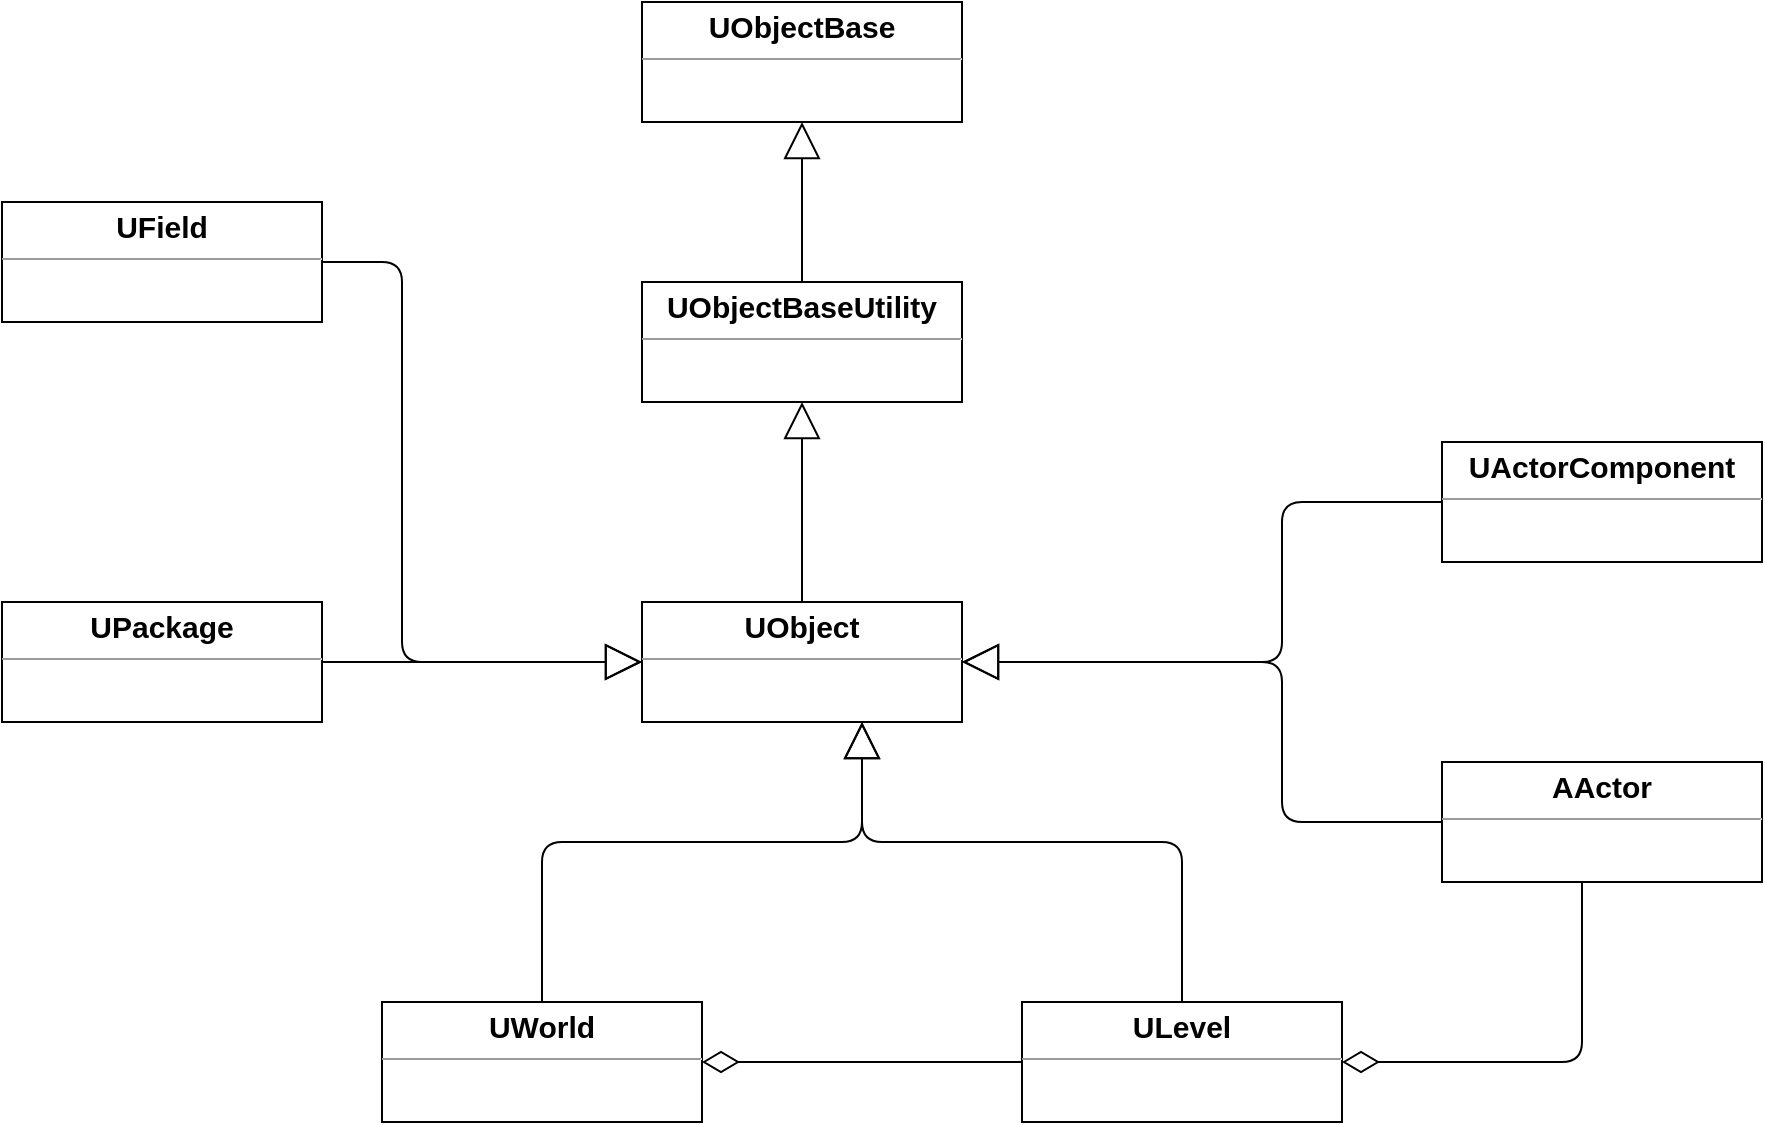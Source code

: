 <mxfile version="15.4.0" type="device" pages="17"><diagram id="sShC75xz77JMxv5MNy7d" name="对象类层次结构图"><mxGraphModel dx="3076" dy="942" grid="1" gridSize="10" guides="1" tooltips="1" connect="1" arrows="1" fold="1" page="1" pageScale="1" pageWidth="827" pageHeight="1169" math="0" shadow="0"><root><mxCell id="TseztldnWuKAuO7jCEjM-0"/><mxCell id="TseztldnWuKAuO7jCEjM-1" parent="TseztldnWuKAuO7jCEjM-0"/><mxCell id="63_AktiWDttNznNlTXZe-11" value="" style="edgeStyle=orthogonalEdgeStyle;rounded=1;orthogonalLoop=1;jettySize=auto;html=1;fontFamily=Comic Sans MS;fontSize=15;startArrow=block;startFill=0;endArrow=none;endFill=0;startSize=16;endSize=16;" parent="TseztldnWuKAuO7jCEjM-1" source="63_AktiWDttNznNlTXZe-8" target="63_AktiWDttNznNlTXZe-10" edge="1"><mxGeometry relative="1" as="geometry"/></mxCell><UserObject label="&lt;p style=&quot;margin: 0px ; margin-top: 4px ; text-align: center&quot;&gt;&lt;span style=&quot;font-size: 15px&quot;&gt;&lt;b&gt;UObjectBase&lt;/b&gt;&lt;/span&gt;&lt;/p&gt;&lt;hr size=&quot;1&quot;&gt;&lt;p style=&quot;margin: 0px ; margin-left: 4px&quot;&gt;&lt;br&gt;&lt;/p&gt;&lt;p style=&quot;margin: 0px ; margin-left: 4px&quot;&gt;&lt;br&gt;&lt;/p&gt;" link="data:action/json,{&quot;actions&quot;:[{&quot;open&quot;: &quot;data:page/id,eCQBM7xrs5gSBZ0nkFwa&quot;},{&quot;hide&quot;: {&quot;tags&quot;: []}},{&quot;show&quot;: {&quot;tags&quot;: [&quot;UObjectBase&quot;]}},{&quot;show&quot;: {&quot;tags&quot;: [&quot;btn&quot;]}},{&quot;scroll&quot;: {&quot;tags&quot;: [&quot;UObjectBase&quot;]}}]}" id="63_AktiWDttNznNlTXZe-8"><mxCell style="verticalAlign=top;align=left;overflow=fill;fontSize=12;fontFamily=Helvetica;html=1;fillColor=default;" parent="TseztldnWuKAuO7jCEjM-1" vertex="1"><mxGeometry x="-1120" y="180" width="160" height="60" as="geometry"/></mxCell></UserObject><mxCell id="63_AktiWDttNznNlTXZe-13" value="" style="edgeStyle=orthogonalEdgeStyle;rounded=1;orthogonalLoop=1;jettySize=auto;html=1;fontFamily=Comic Sans MS;fontSize=15;startArrow=block;startFill=0;endArrow=none;endFill=0;startSize=16;endSize=16;" parent="TseztldnWuKAuO7jCEjM-1" source="63_AktiWDttNznNlTXZe-10" target="63_AktiWDttNznNlTXZe-12" edge="1"><mxGeometry relative="1" as="geometry"/></mxCell><UserObject label="&lt;p style=&quot;margin: 0px ; margin-top: 4px ; text-align: center&quot;&gt;&lt;span style=&quot;font-size: 15px&quot;&gt;&lt;b&gt;UObjectBaseUtility&lt;/b&gt;&lt;/span&gt;&lt;/p&gt;&lt;hr size=&quot;1&quot;&gt;&lt;p style=&quot;margin: 0px ; margin-left: 4px&quot;&gt;&lt;br&gt;&lt;/p&gt;&lt;p style=&quot;margin: 0px ; margin-left: 4px&quot;&gt;&lt;br&gt;&lt;/p&gt;" link="data:action/json,{&quot;actions&quot;:[{&quot;open&quot;: &quot;data:page/id,eCQBM7xrs5gSBZ0nkFwa&quot;},{&quot;hide&quot;: {&quot;tags&quot;: []}},{&quot;show&quot;: {&quot;tags&quot;: [&quot;UObjectBaseUtility&quot;]}},{&quot;show&quot;: {&quot;tags&quot;: [&quot;btn&quot;]}},{&quot;scroll&quot;: {&quot;tags&quot;: [&quot;UObjectBaseUtility&quot;]}}]}" id="63_AktiWDttNznNlTXZe-10"><mxCell style="verticalAlign=top;align=left;overflow=fill;fontSize=12;fontFamily=Helvetica;html=1;fillColor=default;" parent="TseztldnWuKAuO7jCEjM-1" vertex="1"><mxGeometry x="-1120" y="320" width="160" height="60" as="geometry"/></mxCell></UserObject><mxCell id="63_AktiWDttNznNlTXZe-15" value="" style="edgeStyle=orthogonalEdgeStyle;rounded=1;orthogonalLoop=1;jettySize=auto;html=1;fontFamily=Comic Sans MS;fontSize=15;startArrow=block;startFill=0;endArrow=none;endFill=0;startSize=16;endSize=16;" parent="TseztldnWuKAuO7jCEjM-1" source="63_AktiWDttNznNlTXZe-12" target="63_AktiWDttNznNlTXZe-14" edge="1"><mxGeometry relative="1" as="geometry"><Array as="points"><mxPoint x="-1240" y="510"/><mxPoint x="-1240" y="310"/></Array></mxGeometry></mxCell><mxCell id="63_AktiWDttNznNlTXZe-17" value="" style="edgeStyle=orthogonalEdgeStyle;rounded=1;orthogonalLoop=1;jettySize=auto;html=1;fontFamily=Comic Sans MS;fontSize=15;startArrow=block;startFill=0;endArrow=none;endFill=0;startSize=16;endSize=16;" parent="TseztldnWuKAuO7jCEjM-1" source="63_AktiWDttNznNlTXZe-12" target="63_AktiWDttNznNlTXZe-16" edge="1"><mxGeometry relative="1" as="geometry"><Array as="points"><mxPoint x="-800" y="510"/><mxPoint x="-800" y="430"/></Array></mxGeometry></mxCell><mxCell id="63_AktiWDttNznNlTXZe-19" value="" style="edgeStyle=orthogonalEdgeStyle;rounded=1;orthogonalLoop=1;jettySize=auto;html=1;fontFamily=Comic Sans MS;fontSize=15;startArrow=block;startFill=0;endArrow=none;endFill=0;startSize=16;endSize=16;" parent="TseztldnWuKAuO7jCEjM-1" source="63_AktiWDttNznNlTXZe-12" target="63_AktiWDttNznNlTXZe-18" edge="1"><mxGeometry relative="1" as="geometry"><Array as="points"><mxPoint x="-800" y="510"/><mxPoint x="-800" y="590"/></Array></mxGeometry></mxCell><mxCell id="63_AktiWDttNznNlTXZe-21" value="" style="edgeStyle=orthogonalEdgeStyle;rounded=1;orthogonalLoop=1;jettySize=auto;html=1;fontFamily=Comic Sans MS;fontSize=15;startArrow=block;startFill=0;endArrow=none;endFill=0;startSize=16;endSize=16;" parent="TseztldnWuKAuO7jCEjM-1" source="63_AktiWDttNznNlTXZe-12" target="63_AktiWDttNznNlTXZe-20" edge="1"><mxGeometry relative="1" as="geometry"><Array as="points"><mxPoint x="-1010" y="600"/><mxPoint x="-1170" y="600"/></Array></mxGeometry></mxCell><mxCell id="63_AktiWDttNznNlTXZe-23" value="" style="edgeStyle=orthogonalEdgeStyle;rounded=1;orthogonalLoop=1;jettySize=auto;html=1;fontFamily=Comic Sans MS;fontSize=15;startArrow=block;startFill=0;endArrow=none;endFill=0;startSize=16;endSize=16;" parent="TseztldnWuKAuO7jCEjM-1" source="63_AktiWDttNznNlTXZe-12" target="63_AktiWDttNznNlTXZe-22" edge="1"><mxGeometry relative="1" as="geometry"><Array as="points"><mxPoint x="-1010" y="600"/><mxPoint x="-850" y="600"/></Array></mxGeometry></mxCell><mxCell id="GNqikkaDxJDDv76xHtdq-1" value="" style="edgeStyle=orthogonalEdgeStyle;rounded=1;orthogonalLoop=1;jettySize=auto;html=1;fontFamily=Comic Sans MS;fontSize=15;startArrow=block;startFill=0;endArrow=none;endFill=0;startSize=16;endSize=6;strokeWidth=1;" parent="TseztldnWuKAuO7jCEjM-1" source="63_AktiWDttNznNlTXZe-12" target="GNqikkaDxJDDv76xHtdq-0" edge="1"><mxGeometry relative="1" as="geometry"/></mxCell><UserObject label="&lt;p style=&quot;margin: 0px ; margin-top: 4px ; text-align: center&quot;&gt;&lt;span style=&quot;font-size: 15px&quot;&gt;&lt;b&gt;UObject&lt;/b&gt;&lt;/span&gt;&lt;/p&gt;&lt;hr size=&quot;1&quot;&gt;&lt;p style=&quot;margin: 0px ; margin-left: 4px&quot;&gt;&lt;br&gt;&lt;/p&gt;&lt;p style=&quot;margin: 0px ; margin-left: 4px&quot;&gt;&lt;br&gt;&lt;/p&gt;" link="data:action/json,{&quot;actions&quot;:[{&quot;open&quot;: &quot;data:page/id,eCQBM7xrs5gSBZ0nkFwa&quot;},{&quot;hide&quot;: {&quot;tags&quot;: []}},{&quot;show&quot;: {&quot;tags&quot;: [&quot;UObject&quot;]}},{&quot;show&quot;: {&quot;tags&quot;: [&quot;btn&quot;]}},{&quot;scroll&quot;: {&quot;tags&quot;: [&quot;UObject&quot;]}}]}" id="63_AktiWDttNznNlTXZe-12"><mxCell style="verticalAlign=top;align=left;overflow=fill;fontSize=12;fontFamily=Helvetica;html=1;fillColor=default;" parent="TseztldnWuKAuO7jCEjM-1" vertex="1"><mxGeometry x="-1120" y="480" width="160" height="60" as="geometry"/></mxCell></UserObject><UserObject label="&lt;p style=&quot;margin: 0px ; margin-top: 4px ; text-align: center&quot;&gt;&lt;span style=&quot;font-size: 15px&quot;&gt;&lt;b&gt;UField&lt;/b&gt;&lt;/span&gt;&lt;/p&gt;&lt;hr size=&quot;1&quot;&gt;&lt;p style=&quot;margin: 0px ; margin-left: 4px&quot;&gt;&lt;/p&gt;&lt;p style=&quot;margin: 0px ; margin-left: 4px&quot;&gt;&lt;br&gt;&lt;/p&gt;" link="data:page/id,-WhOQsAM8DFNrJQEr_GB" id="63_AktiWDttNznNlTXZe-14"><mxCell style="verticalAlign=top;align=left;overflow=fill;fontSize=12;fontFamily=Helvetica;html=1;fillColor=default;" parent="TseztldnWuKAuO7jCEjM-1" vertex="1"><mxGeometry x="-1440" y="280" width="160" height="60" as="geometry"/></mxCell></UserObject><UserObject label="&lt;p style=&quot;margin: 0px ; margin-top: 4px ; text-align: center&quot;&gt;&lt;span style=&quot;font-size: 15px&quot;&gt;&lt;b&gt;UActorComponent&lt;/b&gt;&lt;/span&gt;&lt;/p&gt;&lt;hr size=&quot;1&quot;&gt;&lt;p style=&quot;margin: 0px ; margin-left: 4px&quot;&gt;&lt;br&gt;&lt;/p&gt;&lt;p style=&quot;margin: 0px ; margin-left: 4px&quot;&gt;&lt;br&gt;&lt;/p&gt;" link="data:page/id,x5pqMO2of3_lOByf42yQ" id="63_AktiWDttNznNlTXZe-16"><mxCell style="verticalAlign=top;align=left;overflow=fill;fontSize=12;fontFamily=Helvetica;html=1;fillColor=default;" parent="TseztldnWuKAuO7jCEjM-1" vertex="1"><mxGeometry x="-720" y="400" width="160" height="60" as="geometry"/></mxCell></UserObject><mxCell id="63_AktiWDttNznNlTXZe-24" style="edgeStyle=orthogonalEdgeStyle;rounded=1;orthogonalLoop=1;jettySize=auto;html=1;entryX=1;entryY=0.5;entryDx=0;entryDy=0;fontFamily=Comic Sans MS;fontSize=15;startArrow=none;startFill=0;endArrow=diamondThin;endFill=0;startSize=16;endSize=16;" parent="TseztldnWuKAuO7jCEjM-1" source="63_AktiWDttNznNlTXZe-18" target="63_AktiWDttNznNlTXZe-22" edge="1"><mxGeometry relative="1" as="geometry"><Array as="points"><mxPoint x="-650" y="710"/></Array></mxGeometry></mxCell><UserObject label="&lt;p style=&quot;margin: 0px ; margin-top: 4px ; text-align: center&quot;&gt;&lt;span style=&quot;font-size: 15px&quot;&gt;&lt;b&gt;AActor&lt;/b&gt;&lt;/span&gt;&lt;/p&gt;&lt;hr size=&quot;1&quot;&gt;&lt;p style=&quot;margin: 0px ; margin-left: 4px&quot;&gt;&lt;br&gt;&lt;/p&gt;" link="data:page/id,VUpPvyx2CDOM0t3leAMC" id="63_AktiWDttNznNlTXZe-18"><mxCell style="verticalAlign=top;align=left;overflow=fill;fontSize=12;fontFamily=Helvetica;html=1;fillColor=default;" parent="TseztldnWuKAuO7jCEjM-1" vertex="1"><mxGeometry x="-720" y="560" width="160" height="60" as="geometry"/></mxCell></UserObject><mxCell id="63_AktiWDttNznNlTXZe-20" value="&lt;p style=&quot;margin: 0px ; margin-top: 4px ; text-align: center&quot;&gt;&lt;span style=&quot;font-size: 15px&quot;&gt;&lt;b&gt;UWorld&lt;/b&gt;&lt;/span&gt;&lt;/p&gt;&lt;hr size=&quot;1&quot;&gt;&lt;p style=&quot;margin: 0px ; margin-left: 4px&quot;&gt;&lt;br&gt;&lt;/p&gt;&lt;p style=&quot;margin: 0px ; margin-left: 4px&quot;&gt;&lt;br&gt;&lt;/p&gt;" style="verticalAlign=top;align=left;overflow=fill;fontSize=12;fontFamily=Helvetica;html=1;fillColor=default;" parent="TseztldnWuKAuO7jCEjM-1" vertex="1"><mxGeometry x="-1250" y="680" width="160" height="60" as="geometry"/></mxCell><mxCell id="63_AktiWDttNznNlTXZe-25" style="edgeStyle=orthogonalEdgeStyle;rounded=1;orthogonalLoop=1;jettySize=auto;html=1;fontFamily=Comic Sans MS;fontSize=15;startArrow=none;startFill=0;endArrow=diamondThin;endFill=0;startSize=16;endSize=16;" parent="TseztldnWuKAuO7jCEjM-1" source="63_AktiWDttNznNlTXZe-22" target="63_AktiWDttNznNlTXZe-20" edge="1"><mxGeometry relative="1" as="geometry"/></mxCell><mxCell id="63_AktiWDttNznNlTXZe-22" value="&lt;p style=&quot;margin: 0px ; margin-top: 4px ; text-align: center&quot;&gt;&lt;span style=&quot;font-size: 15px&quot;&gt;&lt;b&gt;ULevel&lt;/b&gt;&lt;/span&gt;&lt;/p&gt;&lt;hr size=&quot;1&quot;&gt;&lt;p style=&quot;margin: 0px ; margin-left: 4px&quot;&gt;&lt;br&gt;&lt;/p&gt;&lt;p style=&quot;margin: 0px ; margin-left: 4px&quot;&gt;&lt;br&gt;&lt;/p&gt;" style="verticalAlign=top;align=left;overflow=fill;fontSize=12;fontFamily=Helvetica;html=1;fillColor=default;" parent="TseztldnWuKAuO7jCEjM-1" vertex="1"><mxGeometry x="-930" y="680" width="160" height="60" as="geometry"/></mxCell><UserObject label="&lt;p style=&quot;margin: 0px ; margin-top: 4px ; text-align: center&quot;&gt;&lt;span style=&quot;font-size: 15px&quot;&gt;&lt;b&gt;UPackage&lt;/b&gt;&lt;/span&gt;&lt;/p&gt;&lt;hr size=&quot;1&quot;&gt;&lt;p style=&quot;margin: 0px ; margin-left: 4px&quot;&gt;&lt;br&gt;&lt;/p&gt;&lt;p style=&quot;margin: 0px ; margin-left: 4px&quot;&gt;&lt;br&gt;&lt;/p&gt;" link="data:action/json,{&quot;actions&quot;:[{&quot;open&quot;: &quot;data:page/id,eCQBM7xrs5gSBZ0nkFwa&quot;},{&quot;hide&quot;: {&quot;tags&quot;: []}},{&quot;show&quot;: {&quot;tags&quot;: [&quot;UPackage&quot;]}},{&quot;show&quot;: {&quot;tags&quot;: [&quot;btn&quot;]}},{&quot;scroll&quot;: {&quot;tags&quot;: [&quot;UPackage&quot;]}}]}" id="GNqikkaDxJDDv76xHtdq-0"><mxCell style="verticalAlign=top;align=left;overflow=fill;fontSize=12;fontFamily=Helvetica;html=1;fillColor=default;" parent="TseztldnWuKAuO7jCEjM-1" vertex="1"><mxGeometry x="-1440" y="480" width="160" height="60" as="geometry"/></mxCell></UserObject></root></mxGraphModel></diagram><diagram id="eCQBM7xrs5gSBZ0nkFwa" name="核心类"><mxGraphModel dx="3903" dy="2111" grid="1" gridSize="10" guides="1" tooltips="1" connect="1" arrows="1" fold="1" page="1" pageScale="1" pageWidth="827" pageHeight="1169" math="0" shadow="0"><root><mxCell id="SjKEB0ViuDylVApbqy95-0"/><mxCell id="SjKEB0ViuDylVApbqy95-1" parent="SjKEB0ViuDylVApbqy95-0"/><UserObject label="UObjectBaseUtility" tags="UObjectBaseUtility" id="SjKEB0ViuDylVApbqy95-7"><mxCell style="swimlane;fontStyle=1;align=center;verticalAlign=top;childLayout=stackLayout;horizontal=1;startSize=40;horizontalStack=0;resizeParent=1;resizeParentMax=0;resizeLast=0;collapsible=1;marginBottom=0;fontFamily=Comic Sans MS;fontSize=15;" parent="SjKEB0ViuDylVApbqy95-1" vertex="1"><mxGeometry x="-1320" y="-760" width="570" height="1080" as="geometry"><mxRectangle x="-1320" y="-840" width="200" height="40" as="alternateBounds"/></mxGeometry></mxCell></UserObject><UserObject label="+ &lt;b&gt;SetFlags&lt;/b&gt;(NewFlags:&amp;nbsp;&amp;nbsp;&lt;b&gt;EObjectFlags) : void&lt;/b&gt;" tags="UObjectBaseUtility" id="ywoesM6E3Obhklgyp-23-0"><mxCell style="rounded=0;whiteSpace=wrap;html=1;fontFamily=Comic Sans MS;fontSize=15;align=left;fillColor=#82B366;strokeColor=#000000;strokeWidth=2;" parent="SjKEB0ViuDylVApbqy95-7" vertex="1"><mxGeometry y="40" width="570" height="40" as="geometry"/></mxCell></UserObject><UserObject label="+ &lt;b&gt;ClearFlags&lt;/b&gt;(NewFlags:&amp;nbsp;&amp;nbsp;&lt;b&gt;EObjectFlags) : void&lt;/b&gt;" tags="UObjectBaseUtility" id="CcQdxkF1unI5f8s8_A8d-0"><mxCell style="rounded=0;whiteSpace=wrap;html=1;fontFamily=Comic Sans MS;fontSize=15;align=left;strokeColor=#000000;strokeWidth=2;fillColor=#82B366;" parent="SjKEB0ViuDylVApbqy95-7" vertex="1"><mxGeometry y="80" width="570" height="40" as="geometry"/></mxCell></UserObject><UserObject label="+ &lt;b&gt;HasAnyFlags&lt;/b&gt;(NewFlags:&amp;nbsp;&amp;nbsp;&lt;b&gt;EObjectFlags) : bool const&amp;nbsp;&lt;/b&gt;" tags="UObjectBaseUtility" id="CcQdxkF1unI5f8s8_A8d-2"><mxCell style="rounded=0;whiteSpace=wrap;html=1;fontFamily=Comic Sans MS;fontSize=15;align=left;strokeColor=#000000;strokeWidth=2;fillColor=#82B366;" parent="SjKEB0ViuDylVApbqy95-7" vertex="1"><mxGeometry y="120" width="570" height="40" as="geometry"/></mxCell></UserObject><UserObject label="+ &lt;b&gt;HasAllFlags&lt;/b&gt;(NewFlags:&amp;nbsp;&amp;nbsp;&lt;b&gt;EObjectFlags) : bool const&amp;nbsp;&lt;/b&gt;" tags="UObjectBaseUtility" id="CcQdxkF1unI5f8s8_A8d-3"><mxCell style="rounded=0;whiteSpace=wrap;html=1;fontFamily=Comic Sans MS;fontSize=15;align=left;strokeColor=#000000;strokeWidth=2;fillColor=#82B366;" parent="SjKEB0ViuDylVApbqy95-7" vertex="1"><mxGeometry y="160" width="570" height="40" as="geometry"/></mxCell></UserObject><UserObject label="+ &lt;b&gt;GetMaskedFlags&lt;/b&gt;(Mask:&amp;nbsp;&amp;nbsp;&lt;b&gt;EObjectFlags) : EObjectFlags const&amp;nbsp;&lt;/b&gt;" tags="UObjectBaseUtility" id="CcQdxkF1unI5f8s8_A8d-4"><mxCell style="rounded=0;whiteSpace=wrap;html=1;fontFamily=Comic Sans MS;fontSize=15;align=left;fillColor=#82B366;strokeColor=#000000;strokeWidth=2;" parent="SjKEB0ViuDylVApbqy95-7" vertex="1"><mxGeometry y="200" width="570" height="40" as="geometry"/></mxCell></UserObject><UserObject label="&lt;div style=&quot;&quot;&gt;&lt;span&gt;+ &lt;b&gt;Mark&lt;/b&gt;&lt;/span&gt;&lt;span style=&quot;&quot;&gt;(Marks:&amp;nbsp;&amp;nbsp;&lt;/span&gt;&lt;b style=&quot;&quot;&gt;EObjectMark) : void const&lt;/b&gt;&lt;/div&gt;" tags="UObjectBaseUtility" id="e6ctlq9eDVd5TTebKHCT-19"><mxCell style="rounded=0;whiteSpace=wrap;html=1;fontFamily=Comic Sans MS;fontSize=15;align=left;strokeWidth=2;fillColor=#fff2cc;strokeColor=#d6b656;" parent="SjKEB0ViuDylVApbqy95-7" vertex="1"><mxGeometry y="240" width="570" height="40" as="geometry"/></mxCell></UserObject><UserObject label="&lt;div&gt;&lt;span&gt;+ &lt;b&gt;UnMark&lt;/b&gt;&lt;/span&gt;&lt;span&gt;(Marks:&amp;nbsp;&amp;nbsp;&lt;/span&gt;&lt;b&gt;EObjectMark) : void const&lt;/b&gt;&lt;/div&gt;" tags="UObjectBaseUtility" id="CcQdxkF1unI5f8s8_A8d-5"><mxCell style="rounded=0;whiteSpace=wrap;html=1;fontFamily=Comic Sans MS;fontSize=15;align=left;strokeWidth=2;fillColor=#fff2cc;strokeColor=#d6b656;" parent="SjKEB0ViuDylVApbqy95-7" vertex="1"><mxGeometry y="280" width="570" height="40" as="geometry"/></mxCell></UserObject><UserObject label="&lt;div&gt;&lt;span&gt;+ &lt;b&gt;HasAnyMarks&lt;/b&gt;&lt;/span&gt;&lt;span&gt;(Marks:&amp;nbsp;&amp;nbsp;&lt;/span&gt;&lt;b&gt;EObjectMark) : bool const&lt;/b&gt;&lt;/div&gt;" tags="UObjectBaseUtility" id="CcQdxkF1unI5f8s8_A8d-6"><mxCell style="rounded=0;whiteSpace=wrap;html=1;fontFamily=Comic Sans MS;fontSize=15;align=left;strokeWidth=2;fillColor=#fff2cc;strokeColor=#d6b656;" parent="SjKEB0ViuDylVApbqy95-7" vertex="1"><mxGeometry y="320" width="570" height="40" as="geometry"/></mxCell></UserObject><UserObject label="&lt;div&gt;&lt;span&gt;+ &lt;b&gt;HasAllMarks&lt;/b&gt;&lt;/span&gt;&lt;span&gt;(Marks:&amp;nbsp;&amp;nbsp;&lt;/span&gt;&lt;b&gt;EObjectMark) : bool const&lt;/b&gt;&lt;/div&gt;" tags="UObjectBaseUtility" id="CcQdxkF1unI5f8s8_A8d-7"><mxCell style="rounded=0;whiteSpace=wrap;html=1;fontFamily=Comic Sans MS;fontSize=15;align=left;strokeWidth=2;fillColor=#fff2cc;strokeColor=#d6b656;" parent="SjKEB0ViuDylVApbqy95-7" vertex="1"><mxGeometry y="360" width="570" height="40" as="geometry"/></mxCell></UserObject><UserObject label="&lt;div&gt;&lt;span&gt;+ &lt;b&gt;GetAllMarks&lt;/b&gt;&lt;/span&gt;&lt;span&gt;(&lt;/span&gt;&lt;b&gt;) : EObjectMark const&lt;/b&gt;&lt;/div&gt;" tags="UObjectBaseUtility" id="CcQdxkF1unI5f8s8_A8d-8"><mxCell style="rounded=0;whiteSpace=wrap;html=1;fontFamily=Comic Sans MS;fontSize=15;align=left;strokeWidth=2;fillColor=#fff2cc;strokeColor=#d6b656;" parent="SjKEB0ViuDylVApbqy95-7" vertex="1"><mxGeometry y="400" width="570" height="40" as="geometry"/></mxCell></UserObject><UserObject label="&lt;div&gt;&lt;span&gt;+ &lt;b&gt;MarkAsGarbage&lt;/b&gt;&lt;/span&gt;&lt;span&gt;(&lt;/span&gt;&lt;b&gt;) : void&lt;/b&gt;&lt;/div&gt;" tags="UObjectBaseUtility" id="e6ctlq9eDVd5TTebKHCT-27"><mxCell style="rounded=0;whiteSpace=wrap;html=1;fontFamily=Comic Sans MS;fontSize=15;align=left;" parent="SjKEB0ViuDylVApbqy95-7" vertex="1"><mxGeometry y="440" width="570" height="40" as="geometry"/></mxCell></UserObject><UserObject label="&lt;div&gt;&lt;span&gt;+ &lt;b&gt;ClearGarbage&lt;/b&gt;&lt;/span&gt;&lt;span&gt;(&lt;/span&gt;&lt;b&gt;) : void&lt;/b&gt;&lt;/div&gt;" tags="UObjectBaseUtility" id="e6ctlq9eDVd5TTebKHCT-28"><mxCell style="rounded=0;whiteSpace=wrap;html=1;fontFamily=Comic Sans MS;fontSize=15;align=left;" parent="SjKEB0ViuDylVApbqy95-7" vertex="1"><mxGeometry y="480" width="570" height="40" as="geometry"/></mxCell></UserObject><UserObject label="&lt;div&gt;&lt;span&gt;+ &lt;b&gt;AddToRoot&lt;/b&gt;&lt;/span&gt;&lt;span&gt;(&lt;/span&gt;&lt;b&gt;) : void&amp;nbsp;&lt;/b&gt;&lt;/div&gt;" tags="UObjectBaseUtility" id="e6ctlq9eDVd5TTebKHCT-29"><mxCell style="rounded=0;whiteSpace=wrap;html=1;fontFamily=Comic Sans MS;fontSize=15;align=left;" parent="SjKEB0ViuDylVApbqy95-7" vertex="1"><mxGeometry y="520" width="570" height="40" as="geometry"/></mxCell></UserObject><UserObject label="&lt;div&gt;&lt;span&gt;+ &lt;b&gt;RemoveFormRoot&lt;/b&gt;&lt;/span&gt;&lt;span&gt;(&lt;/span&gt;&lt;b&gt;) : void&amp;nbsp;&lt;/b&gt;&lt;/div&gt;" tags="UObjectBaseUtility" id="e6ctlq9eDVd5TTebKHCT-30"><mxCell style="rounded=0;whiteSpace=wrap;html=1;fontFamily=Comic Sans MS;fontSize=15;align=left;" parent="SjKEB0ViuDylVApbqy95-7" vertex="1"><mxGeometry y="560" width="570" height="40" as="geometry"/></mxCell></UserObject><UserObject label="&lt;div&gt;&lt;span&gt;+ &lt;b&gt;IsRooted&lt;/b&gt;&lt;/span&gt;&lt;span&gt;(&lt;/span&gt;&lt;b&gt;) : bool const&lt;/b&gt;&lt;/div&gt;" tags="UObjectBaseUtility" id="e6ctlq9eDVd5TTebKHCT-31"><mxCell style="rounded=0;whiteSpace=wrap;html=1;fontFamily=Comic Sans MS;fontSize=15;align=left;" parent="SjKEB0ViuDylVApbqy95-7" vertex="1"><mxGeometry y="600" width="570" height="40" as="geometry"/></mxCell></UserObject><UserObject label="&lt;div&gt;&lt;span&gt;+ &lt;b&gt;ThisThreadAtomicallyClearedRFUnreachable&lt;/b&gt;&lt;/span&gt;&lt;span&gt;(&lt;/span&gt;&lt;b&gt;) : bool const&lt;/b&gt;&lt;/div&gt;" tags="UObjectBaseUtility" id="CcQdxkF1unI5f8s8_A8d-14"><mxCell style="rounded=0;whiteSpace=wrap;html=1;fontFamily=Comic Sans MS;fontSize=15;align=left;" parent="SjKEB0ViuDylVApbqy95-7" vertex="1"><mxGeometry y="640" width="570" height="40" as="geometry"/></mxCell></UserObject><UserObject label="&lt;div&gt;&lt;span&gt;+ &lt;b&gt;IsUnreachable&lt;/b&gt;&lt;/span&gt;&lt;span&gt;(&lt;/span&gt;&lt;b&gt;) : bool const&lt;/b&gt;&lt;/div&gt;" tags="UObjectBaseUtility" id="CcQdxkF1unI5f8s8_A8d-15"><mxCell style="rounded=0;whiteSpace=wrap;html=1;fontFamily=Comic Sans MS;fontSize=15;align=left;" parent="SjKEB0ViuDylVApbqy95-7" vertex="1"><mxGeometry y="680" width="570" height="40" as="geometry"/></mxCell></UserObject><UserObject label="&lt;div&gt;&lt;span&gt;+ &lt;b&gt;IsNative&lt;/b&gt;&lt;/span&gt;&lt;span&gt;(&lt;/span&gt;&lt;b&gt;) : bool const&lt;/b&gt;&lt;/div&gt;" tags="UObjectBaseUtility" id="CcQdxkF1unI5f8s8_A8d-16"><mxCell style="rounded=0;whiteSpace=wrap;html=1;fontFamily=Comic Sans MS;fontSize=15;align=left;" parent="SjKEB0ViuDylVApbqy95-7" vertex="1"><mxGeometry y="720" width="570" height="40" as="geometry"/></mxCell></UserObject><UserObject label="+ &lt;b&gt;SetInternalFlags&lt;/b&gt;(FlagsToSet:&amp;nbsp;&amp;nbsp;&lt;b&gt;EInternalObjectFlags) : void&amp;nbsp;&lt;/b&gt;" tags="UObjectBaseUtility" id="CcQdxkF1unI5f8s8_A8d-20"><mxCell style="rounded=0;whiteSpace=wrap;html=1;fontFamily=Comic Sans MS;fontSize=15;align=left;strokeColor=#82b366;strokeWidth=2;fillColor=#d5e8d4;gradientColor=#97d077;" parent="SjKEB0ViuDylVApbqy95-7" vertex="1"><mxGeometry y="760" width="570" height="40" as="geometry"/></mxCell></UserObject><UserObject label="&lt;div&gt;&lt;span&gt;+ &lt;b&gt;GetInternalFlags&lt;/b&gt;&lt;/span&gt;&lt;span&gt;(&lt;/span&gt;&lt;b&gt;) : EInternalObjectFlags const&lt;/b&gt;&lt;/div&gt;" tags="UObjectBaseUtility" id="CcQdxkF1unI5f8s8_A8d-17"><mxCell style="rounded=0;whiteSpace=wrap;html=1;fontFamily=Comic Sans MS;fontSize=15;align=left;gradientColor=#97d077;fillColor=#d5e8d4;strokeColor=#82b366;" parent="SjKEB0ViuDylVApbqy95-7" vertex="1"><mxGeometry y="800" width="570" height="40" as="geometry"/></mxCell></UserObject><UserObject label="+ &lt;b&gt;HasAnyInternalFlags&lt;/b&gt;(FlagsToCheck:&amp;nbsp;&amp;nbsp;&lt;b&gt;EInternalObjectFlags) : bool const&amp;nbsp;&lt;/b&gt;" tags="UObjectBaseUtility" id="CcQdxkF1unI5f8s8_A8d-24"><mxCell style="rounded=0;whiteSpace=wrap;html=1;fontFamily=Comic Sans MS;fontSize=15;align=left;strokeColor=#82b366;strokeWidth=2;fillColor=#d5e8d4;gradientColor=#97d077;" parent="SjKEB0ViuDylVApbqy95-7" vertex="1"><mxGeometry y="840" width="570" height="40" as="geometry"/></mxCell></UserObject><UserObject label="+ &lt;b&gt;ClearInternalFlags&lt;/b&gt;(FlagsToClear:&amp;nbsp;&amp;nbsp;&lt;b&gt;EObjectFlags) : void&amp;nbsp;&lt;/b&gt;" tags="UObjectBaseUtility" id="CcQdxkF1unI5f8s8_A8d-21"><mxCell style="rounded=0;whiteSpace=wrap;html=1;fontFamily=Comic Sans MS;fontSize=15;align=left;strokeColor=#82b366;strokeWidth=2;fillColor=#d5e8d4;gradientColor=#97d077;" parent="SjKEB0ViuDylVApbqy95-7" vertex="1"><mxGeometry y="880" width="570" height="40" as="geometry"/></mxCell></UserObject><UserObject label="+ &lt;b&gt;AtomicallyClearInternalFlags&lt;/b&gt;(FlagsToClear:&amp;nbsp;&amp;nbsp;&lt;b&gt;EObjectFlags) : bool const&lt;/b&gt;" tags="UObjectBaseUtility" id="CcQdxkF1unI5f8s8_A8d-19"><mxCell style="rounded=0;whiteSpace=wrap;html=1;fontFamily=Comic Sans MS;fontSize=15;align=left;strokeColor=#82b366;strokeWidth=2;fillColor=#d5e8d4;gradientColor=#97d077;" parent="SjKEB0ViuDylVApbqy95-7" vertex="1"><mxGeometry y="920" width="570" height="40" as="geometry"/></mxCell></UserObject><UserObject label="+ &lt;b&gt;GetFullName&lt;/b&gt;(StopOuter:&amp;nbsp;&amp;nbsp;&lt;b&gt;UObject* const,&lt;/b&gt;&amp;nbsp;...&lt;b&gt;) : FString const&lt;/b&gt;" tags="UObjectBaseUtility" id="4XsO6A70hzX9zHi5ZC1C-0"><mxCell style="rounded=0;whiteSpace=wrap;html=1;fontFamily=Comic Sans MS;fontSize=15;align=left;strokeWidth=2;" parent="SjKEB0ViuDylVApbqy95-7" vertex="1"><mxGeometry y="960" width="570" height="40" as="geometry"/></mxCell></UserObject><UserObject label="+ &lt;b&gt;GetPathName&lt;/b&gt;(StopOuter:&amp;nbsp;&amp;nbsp;&lt;b&gt;UObject* const,&lt;/b&gt;..&lt;b&gt;) : FString const&lt;/b&gt;" tags="UObjectBaseUtility" id="4XsO6A70hzX9zHi5ZC1C-2"><mxCell style="rounded=0;whiteSpace=wrap;html=1;fontFamily=Comic Sans MS;fontSize=15;align=left;strokeWidth=2;" parent="SjKEB0ViuDylVApbqy95-7" vertex="1"><mxGeometry y="1000" width="570" height="40" as="geometry"/></mxCell></UserObject><UserObject label="&lt;div&gt;....&lt;/div&gt;" tags="UObjectBaseUtility" id="e6ctlq9eDVd5TTebKHCT-26"><mxCell style="rounded=0;whiteSpace=wrap;html=1;fontFamily=Comic Sans MS;fontSize=15;align=left;fillColor=#dae8fc;strokeColor=#6c8ebf;" parent="SjKEB0ViuDylVApbqy95-7" vertex="1"><mxGeometry y="1040" width="570" height="40" as="geometry"/></mxCell></UserObject><UserObject label="UPackage" tags="UPackage" id="SjKEB0ViuDylVApbqy95-12"><mxCell style="swimlane;fontStyle=1;align=center;verticalAlign=top;childLayout=stackLayout;horizontal=1;startSize=40;horizontalStack=0;resizeParent=1;resizeParentMax=0;resizeLast=0;collapsible=1;marginBottom=0;fontFamily=Comic Sans MS;fontSize=15;" parent="SjKEB0ViuDylVApbqy95-1" vertex="1"><mxGeometry x="-160" y="-760" width="370" height="600" as="geometry"><mxRectangle x="-160" y="-760" width="160" height="40" as="alternateBounds"/></mxGeometry></mxCell></UserObject><UserObject label="&lt;span&gt;+ LoadTime: float&lt;/span&gt;" tags="UPackage" id="SjKEB0ViuDylVApbqy95-13"><mxCell style="rounded=0;whiteSpace=wrap;html=1;fontFamily=Comic Sans MS;fontSize=15;align=left;" parent="SjKEB0ViuDylVApbqy95-12" vertex="1"><mxGeometry y="40" width="370" height="40" as="geometry"/></mxCell></UserObject><UserObject label="&lt;span&gt;+ FolderName: FName&lt;/span&gt;" tags="UPackage" id="SjKEB0ViuDylVApbqy95-14"><mxCell style="rounded=0;whiteSpace=wrap;html=1;fontFamily=Comic Sans MS;fontSize=15;align=left;" parent="SjKEB0ViuDylVApbqy95-12" vertex="1"><mxGeometry y="80" width="370" height="40" as="geometry"/></mxCell></UserObject><UserObject label="&lt;span&gt;+ ChunkIDs: TArray&amp;lt;int32&amp;gt;&lt;/span&gt;" tags="UPackage" id="SjKEB0ViuDylVApbqy95-15"><mxCell style="rounded=0;whiteSpace=wrap;html=1;fontFamily=Comic Sans MS;fontSize=15;align=left;" parent="SjKEB0ViuDylVApbqy95-12" vertex="1"><mxGeometry y="120" width="370" height="40" as="geometry"/></mxCell></UserObject><UserObject label="&lt;span&gt;+ LinkerPackageVersion: FPackageFileVersion&lt;/span&gt;" tags="UPackage" id="SjKEB0ViuDylVApbqy95-16"><mxCell style="rounded=0;whiteSpace=wrap;html=1;fontFamily=Comic Sans MS;fontSize=15;align=left;" parent="SjKEB0ViuDylVApbqy95-12" vertex="1"><mxGeometry y="160" width="370" height="40" as="geometry"/></mxCell></UserObject><UserObject label="&lt;span&gt;+ LinkerLicensesVersion: int32&lt;/span&gt;" tags="UPackage" id="SjKEB0ViuDylVApbqy95-17"><mxCell style="rounded=0;whiteSpace=wrap;html=1;fontFamily=Comic Sans MS;fontSize=15;align=left;" parent="SjKEB0ViuDylVApbqy95-12" vertex="1"><mxGeometry y="200" width="370" height="40" as="geometry"/></mxCell></UserObject><UserObject label="&lt;span&gt;+ LinkerCustomVersion: FCustomVersionContainer&lt;/span&gt;" tags="UPackage" id="SjKEB0ViuDylVApbqy95-18"><mxCell style="rounded=0;whiteSpace=wrap;html=1;fontFamily=Comic Sans MS;fontSize=15;align=left;" parent="SjKEB0ViuDylVApbqy95-12" vertex="1"><mxGeometry y="240" width="370" height="40" as="geometry"/></mxCell></UserObject><UserObject label="&lt;span&gt;+ LinkerLoad: FLinkerLoader*&lt;/span&gt;" tags="UPackage" id="SjKEB0ViuDylVApbqy95-19"><mxCell style="rounded=0;whiteSpace=wrap;html=1;fontFamily=Comic Sans MS;fontSize=15;align=left;" parent="SjKEB0ViuDylVApbqy95-12" vertex="1"><mxGeometry y="280" width="370" height="40" as="geometry"/></mxCell></UserObject><UserObject label="&lt;span&gt;+ FileSize: uint64&lt;/span&gt;" tags="UPackage" id="SjKEB0ViuDylVApbqy95-20"><mxCell style="rounded=0;whiteSpace=wrap;html=1;fontFamily=Comic Sans MS;fontSize=15;align=left;" parent="SjKEB0ViuDylVApbqy95-12" vertex="1"><mxGeometry y="320" width="370" height="40" as="geometry"/></mxCell></UserObject><UserObject label="&lt;span&gt;+ FileName: FName&lt;/span&gt;" tags="UPackage" id="SjKEB0ViuDylVApbqy95-21"><mxCell style="rounded=0;whiteSpace=wrap;html=1;fontFamily=Comic Sans MS;fontSize=15;align=left;" parent="SjKEB0ViuDylVApbqy95-12" vertex="1"><mxGeometry y="360" width="370" height="40" as="geometry"/></mxCell></UserObject><UserObject label="&lt;span&gt;+ MetaData: UMetaData*&lt;/span&gt;" tags="UPackage" id="SjKEB0ViuDylVApbqy95-22"><mxCell style="rounded=0;whiteSpace=wrap;html=1;fontFamily=Comic Sans MS;fontSize=15;align=left;" parent="SjKEB0ViuDylVApbqy95-12" vertex="1"><mxGeometry y="400" width="370" height="40" as="geometry"/></mxCell></UserObject><UserObject label="+ MarkAsFullyLoaded(): &lt;font color=&quot;#ff3333&quot;&gt;void&lt;/font&gt;" tags="UPackage" id="SjKEB0ViuDylVApbqy95-23"><mxCell style="rounded=0;whiteSpace=wrap;html=1;fontFamily=Comic Sans MS;fontSize=15;align=left;fontStyle=1" parent="SjKEB0ViuDylVApbqy95-12" vertex="1"><mxGeometry y="440" width="370" height="40" as="geometry"/></mxCell></UserObject><UserObject label="+ ThisContainsMap(): &lt;font color=&quot;#ff3333&quot;&gt;void&lt;/font&gt;" tags="UPackage" id="SjKEB0ViuDylVApbqy95-24"><mxCell style="rounded=0;whiteSpace=wrap;html=1;fontFamily=Comic Sans MS;fontSize=15;align=left;fontStyle=1" parent="SjKEB0ViuDylVApbqy95-12" vertex="1"><mxGeometry y="480" width="370" height="40" as="geometry"/></mxCell></UserObject><UserObject label="+ GetChunkIDs(): &lt;font color=&quot;#ff3333&quot;&gt;TArray&amp;lt;int32&amp;gt;&lt;/font&gt;" tags="UPackage" id="SjKEB0ViuDylVApbqy95-25"><mxCell style="rounded=0;whiteSpace=wrap;html=1;fontFamily=Comic Sans MS;fontSize=15;align=left;fontStyle=1" parent="SjKEB0ViuDylVApbqy95-12" vertex="1"><mxGeometry y="520" width="370" height="40" as="geometry"/></mxCell></UserObject><UserObject label="+ GetChunkIDs(): &lt;font color=&quot;#ff3333&quot;&gt;TArray&amp;lt;int32&amp;gt;&lt;/font&gt;" tags="UPackage" id="SjKEB0ViuDylVApbqy95-26"><mxCell style="rounded=0;whiteSpace=wrap;html=1;fontFamily=Comic Sans MS;fontSize=15;align=left;fontStyle=1" parent="SjKEB0ViuDylVApbqy95-12" vertex="1"><mxGeometry y="560" width="370" height="40" as="geometry"/></mxCell></UserObject><UserObject label="代码索引" tags="Other" id="SjKEB0ViuDylVApbqy95-27"><mxCell style="swimlane;fontStyle=1;align=center;verticalAlign=top;childLayout=stackLayout;horizontal=1;startSize=40;horizontalStack=0;resizeParent=1;resizeParentMax=0;resizeLast=0;collapsible=1;marginBottom=0;fontFamily=Comic Sans MS;fontSize=15;" parent="SjKEB0ViuDylVApbqy95-1" vertex="1"><mxGeometry x="-360" y="-1150" width="430" height="160" as="geometry"><mxRectangle x="80" y="450" width="160" height="40" as="alternateBounds"/></mxGeometry></mxCell></UserObject><UserObject label="UPackage: &lt;b&gt;CoreUObject-&lt;/b&gt;Package.h" tags="Other" id="SjKEB0ViuDylVApbqy95-28"><mxCell style="rounded=0;whiteSpace=wrap;html=1;fontFamily=Comic Sans MS;fontSize=15;align=left;" parent="SjKEB0ViuDylVApbqy95-27" vertex="1"><mxGeometry y="40" width="430" height="40" as="geometry"/></mxCell></UserObject><UserObject label="反射相关的UObject: &lt;b&gt;CoreUObject-&lt;/b&gt;Class.cpp" tags="Other" id="_DCINySs1hFaWJvvl01--8"><mxCell style="rounded=0;whiteSpace=wrap;html=1;fontFamily=Comic Sans MS;fontSize=15;align=left;" parent="SjKEB0ViuDylVApbqy95-27" vertex="1"><mxGeometry y="80" width="430" height="40" as="geometry"/></mxCell></UserObject><UserObject label="global code: &lt;b&gt;CoreUObject-&lt;/b&gt;UObjectGlobals.cpp" tags="Other" id="5T36Fwl1JIOW8oIUvYTt-28"><mxCell style="rounded=0;whiteSpace=wrap;html=1;fontFamily=Comic Sans MS;fontSize=15;align=left;" parent="SjKEB0ViuDylVApbqy95-27" vertex="1"><mxGeometry y="120" width="430" height="40" as="geometry"/></mxCell></UserObject><UserObject label="FLinkerLoader" tags="Other" id="SjKEB0ViuDylVApbqy95-29"><mxCell style="swimlane;fontStyle=1;align=center;verticalAlign=top;childLayout=stackLayout;horizontal=1;startSize=40;horizontalStack=0;resizeParent=1;resizeParentMax=0;resizeLast=0;collapsible=1;marginBottom=0;fontFamily=Comic Sans MS;fontSize=15;" parent="SjKEB0ViuDylVApbqy95-1" vertex="1"><mxGeometry x="680" y="110" width="160" height="80" as="geometry"><mxRectangle x="80" y="400" width="160" height="40" as="alternateBounds"/></mxGeometry></mxCell></UserObject><UserObject label="&lt;span style=&quot;text-align: left&quot;&gt;+ field: type&lt;/span&gt;" tags="Other" id="SjKEB0ViuDylVApbqy95-30"><mxCell style="rounded=0;whiteSpace=wrap;html=1;fontFamily=Comic Sans MS;fontSize=15;" parent="SjKEB0ViuDylVApbqy95-29" vertex="1"><mxGeometry y="40" width="160" height="40" as="geometry"/></mxCell></UserObject><UserObject label="FObjectInitializer" tags="Other" id="SjKEB0ViuDylVApbqy95-31"><mxCell style="swimlane;fontStyle=1;align=center;verticalAlign=top;childLayout=stackLayout;horizontal=1;startSize=40;horizontalStack=0;resizeParent=1;resizeParentMax=0;resizeLast=0;collapsible=1;marginBottom=0;fontFamily=Comic Sans MS;fontSize=15;" parent="SjKEB0ViuDylVApbqy95-1" vertex="1"><mxGeometry x="360" y="600" width="160" height="80" as="geometry"><mxRectangle x="80" y="400" width="160" height="40" as="alternateBounds"/></mxGeometry></mxCell></UserObject><UserObject label="&lt;span style=&quot;text-align: left&quot;&gt;+ field: type&lt;/span&gt;" tags="Other" id="SjKEB0ViuDylVApbqy95-32"><mxCell style="rounded=0;whiteSpace=wrap;html=1;fontFamily=Comic Sans MS;fontSize=15;" parent="SjKEB0ViuDylVApbqy95-31" vertex="1"><mxGeometry y="40" width="160" height="40" as="geometry"/></mxCell></UserObject><object label="UObjectBase" tags="UObjectBase" id="e6ctlq9eDVd5TTebKHCT-0"><mxCell style="swimlane;fontStyle=1;align=center;verticalAlign=top;childLayout=stackLayout;horizontal=1;startSize=40;horizontalStack=0;resizeParent=1;resizeParentMax=0;resizeLast=0;collapsible=1;marginBottom=0;fontFamily=Comic Sans MS;fontSize=15;" parent="SjKEB0ViuDylVApbqy95-1" vertex="1"><mxGeometry x="-2260" y="-760" width="760" height="1040" as="geometry"><mxRectangle x="-1800" y="-810" width="200" height="40" as="alternateBounds"/></mxGeometry></mxCell></object><UserObject label="&lt;u&gt;+ &lt;b&gt;EmitBaseRefereces&lt;/b&gt;(RootClass:&lt;b&gt;UClass&lt;/b&gt;): &lt;b&gt;void&lt;/b&gt;&lt;/u&gt;" tags="Other UObjectBase" id="e6ctlq9eDVd5TTebKHCT-1"><mxCell style="rounded=0;whiteSpace=wrap;html=1;fontFamily=Comic Sans MS;fontSize=15;align=left;fillColor=#e1d5e7;strokeColor=#9673a6;" parent="e6ctlq9eDVd5TTebKHCT-0" vertex="1"><mxGeometry y="40" width="760" height="40" as="geometry"/></mxCell></UserObject><UserObject label="# &lt;b&gt;LowLevelRename&lt;/b&gt;(NewName:&amp;nbsp;&amp;nbsp;&lt;b&gt;FName,&lt;/b&gt;NewOuter:&amp;nbsp;&amp;nbsp;&lt;b&gt;UObject&lt;/b&gt;&lt;b&gt;) : void&lt;/b&gt;" tags="UObjectBase" id="gHzUpZmeDrKEz0ClVsji-0"><mxCell style="rounded=0;whiteSpace=wrap;html=1;fontFamily=Comic Sans MS;fontSize=15;align=left;" parent="e6ctlq9eDVd5TTebKHCT-0" vertex="1"><mxGeometry y="80" width="760" height="40" as="geometry"/></mxCell></UserObject><UserObject label="# &lt;b&gt;RegisterDependencies&lt;/b&gt;(&lt;b&gt;) : void&lt;/b&gt;" tags="UObjectBase" id="gHzUpZmeDrKEz0ClVsji-2"><mxCell style="rounded=0;whiteSpace=wrap;html=1;fontFamily=Comic Sans MS;fontSize=15;align=left;" parent="e6ctlq9eDVd5TTebKHCT-0" vertex="1"><mxGeometry y="120" width="760" height="40" as="geometry"/></mxCell></UserObject><UserObject label="# &lt;b&gt;Register&lt;/b&gt;(PackageName:&amp;nbsp;&amp;nbsp;&lt;b&gt;TCHAR* const,&lt;/b&gt;Name:&amp;nbsp;&amp;nbsp;&lt;b&gt;TCHAR * const&lt;/b&gt;&lt;b&gt;) : void&lt;/b&gt;" tags="UObjectBase" id="gHzUpZmeDrKEz0ClVsji-1"><mxCell style="rounded=0;whiteSpace=wrap;html=1;fontFamily=Comic Sans MS;fontSize=15;align=left;" parent="e6ctlq9eDVd5TTebKHCT-0" vertex="1"><mxGeometry y="160" width="760" height="40" as="geometry"/></mxCell></UserObject><UserObject label="# &lt;b&gt;DeferredRegister&lt;/b&gt;(UClassStaticClass:&amp;nbsp;&amp;nbsp;&lt;b&gt;UClass*,&lt;/b&gt;PackageName:&amp;nbsp;&amp;nbsp;&lt;b&gt;TCHAR * const ,&lt;/b&gt;Name:&amp;nbsp;&amp;nbsp;&lt;b&gt;FName&lt;/b&gt;&lt;b&gt;) : void&lt;/b&gt;" tags="UObjectBase" id="gHzUpZmeDrKEz0ClVsji-3"><mxCell style="rounded=0;whiteSpace=wrap;html=1;fontFamily=Comic Sans MS;fontSize=15;align=left;" parent="e6ctlq9eDVd5TTebKHCT-0" vertex="1"><mxGeometry y="200" width="760" height="40" as="geometry"/></mxCell></UserObject><UserObject label="+ &lt;b&gt;IsValidLowLevel&lt;/b&gt;(): &lt;b&gt;bool const&lt;/b&gt;" tags="UObjectBase" id="e6ctlq9eDVd5TTebKHCT-9"><mxCell style="rounded=0;whiteSpace=wrap;html=1;fontFamily=Comic Sans MS;fontSize=15;align=left;" parent="e6ctlq9eDVd5TTebKHCT-0" vertex="1"><mxGeometry y="240" width="760" height="40" as="geometry"/></mxCell></UserObject><UserObject label="+ &lt;b&gt;IsValidLowLevelFash&lt;/b&gt;(): &lt;b&gt;bool const&lt;/b&gt;" tags="UObjectBase" id="yatwjHXw6a0qUTJyTy3A-2"><mxCell style="rounded=0;whiteSpace=wrap;html=1;fontFamily=Comic Sans MS;fontSize=15;align=left;" parent="e6ctlq9eDVd5TTebKHCT-0" vertex="1"><mxGeometry y="280" width="760" height="40" as="geometry"/></mxCell></UserObject><UserObject label="+ &lt;b&gt;GetUniqueID&lt;/b&gt;(): &lt;b&gt;unit32 const&lt;/b&gt;" tags="UObjectBase" id="e6ctlq9eDVd5TTebKHCT-10"><mxCell style="rounded=0;whiteSpace=wrap;html=1;fontFamily=Comic Sans MS;fontSize=15;align=left;" parent="e6ctlq9eDVd5TTebKHCT-0" vertex="1"><mxGeometry y="320" width="760" height="40" as="geometry"/></mxCell></UserObject><UserObject label="+ &lt;b&gt;GetClass&lt;/b&gt;(): &lt;b&gt;UClass* const&lt;/b&gt;" tags="UObjectBase" id="yatwjHXw6a0qUTJyTy3A-1"><mxCell style="rounded=0;whiteSpace=wrap;html=1;fontFamily=Comic Sans MS;fontSize=15;align=left;" parent="e6ctlq9eDVd5TTebKHCT-0" vertex="1"><mxGeometry y="360" width="760" height="40" as="geometry"/></mxCell></UserObject><UserObject label="+ &lt;b&gt;GetOuter&lt;/b&gt;(): &lt;b&gt;UObject* const&lt;/b&gt;" tags="UObjectBase" id="e6ctlq9eDVd5TTebKHCT-11"><mxCell style="rounded=0;whiteSpace=wrap;html=1;fontFamily=Comic Sans MS;fontSize=15;align=left;" parent="e6ctlq9eDVd5TTebKHCT-0" vertex="1"><mxGeometry y="400" width="760" height="40" as="geometry"/></mxCell></UserObject><UserObject label="+ &lt;b&gt;GetFName&lt;/b&gt;(): &lt;b&gt;FName const&lt;/b&gt;" tags="UObjectBase" id="e6ctlq9eDVd5TTebKHCT-14"><mxCell style="rounded=0;whiteSpace=wrap;html=1;fontFamily=Comic Sans MS;fontSize=15;align=left;" parent="e6ctlq9eDVd5TTebKHCT-0" vertex="1"><mxGeometry y="440" width="760" height="40" as="geometry"/></mxCell></UserObject><UserObject label="+ &lt;b&gt;GetFNameForStatID&lt;/b&gt;(): &lt;b&gt;FName const&lt;/b&gt;" tags="UObjectBase" id="DgCkFQgE9bsUfNnDU9hb-2"><mxCell style="rounded=0;whiteSpace=wrap;html=1;fontFamily=Comic Sans MS;fontSize=15;align=left;" parent="e6ctlq9eDVd5TTebKHCT-0" vertex="1"><mxGeometry y="480" width="760" height="40" as="geometry"/></mxCell></UserObject><UserObject label="&lt;u&gt;+ &lt;b&gt;RemoveClassPrefix&lt;/b&gt;(ClassName:&lt;b&gt;const TCHAR*&lt;/b&gt;): &lt;b&gt;void&lt;/b&gt;&lt;/u&gt;" tags="UObjectBase" id="yatwjHXw6a0qUTJyTy3A-3"><mxCell style="rounded=0;whiteSpace=wrap;html=1;fontFamily=Comic Sans MS;fontSize=15;align=left;fillColor=#e1d5e7;strokeColor=#9673a6;" parent="e6ctlq9eDVd5TTebKHCT-0" vertex="1"><mxGeometry y="520" width="760" height="40" as="geometry"/></mxCell></UserObject><UserObject label="+ &lt;b&gt;GetExternalPacage&lt;/b&gt;(): &lt;b&gt;UPackage* const&lt;/b&gt;" tags="UObjectBase" id="e6ctlq9eDVd5TTebKHCT-15"><mxCell style="rounded=0;whiteSpace=wrap;html=1;fontFamily=Comic Sans MS;fontSize=15;align=left;" parent="e6ctlq9eDVd5TTebKHCT-0" vertex="1"><mxGeometry y="560" width="760" height="40" as="geometry"/></mxCell></UserObject><UserObject label="+ &lt;b&gt;SetExternalPacage&lt;/b&gt;(InPackage:&amp;nbsp;&amp;nbsp;&lt;b&gt;UPackage*) : void&lt;/b&gt;" tags="UObjectBase" id="e6ctlq9eDVd5TTebKHCT-17"><mxCell style="rounded=0;whiteSpace=wrap;html=1;fontFamily=Comic Sans MS;fontSize=15;align=left;" parent="e6ctlq9eDVd5TTebKHCT-0" vertex="1"><mxGeometry y="600" width="760" height="40" as="geometry"/></mxCell></UserObject><UserObject label="+ &lt;b&gt;GetExternalPacageInternal&lt;/b&gt;(): &lt;b&gt;UPackage* const&lt;/b&gt;" tags="UObjectBase" id="e6ctlq9eDVd5TTebKHCT-16"><mxCell style="rounded=0;whiteSpace=wrap;html=1;fontFamily=Comic Sans MS;fontSize=15;align=left;" parent="e6ctlq9eDVd5TTebKHCT-0" vertex="1"><mxGeometry y="640" width="760" height="40" as="geometry"/></mxCell></UserObject><UserObject label="+ &lt;b&gt;GetFlags&lt;/b&gt;(): &lt;b&gt;EObjectFlags const&lt;/b&gt;" tags="UObjectBase" id="yatwjHXw6a0qUTJyTy3A-6"><mxCell style="rounded=0;whiteSpace=wrap;html=1;fontFamily=Comic Sans MS;fontSize=15;align=left;strokeWidth=2;fillColor=#ffe6cc;strokeColor=#d79b00;" parent="e6ctlq9eDVd5TTebKHCT-0" vertex="1"><mxGeometry y="680" width="760" height="40" as="geometry"/></mxCell></UserObject><UserObject label="+ &lt;b&gt;AtomicallySetFlags&lt;/b&gt;(FlagsToAdd: &lt;b&gt;EObjectFlags):void&lt;/b&gt;" tags="UObjectBase" id="yatwjHXw6a0qUTJyTy3A-7"><mxCell style="rounded=0;whiteSpace=wrap;html=1;fontFamily=Comic Sans MS;fontSize=15;align=left;strokeWidth=2;fillColor=#ffe6cc;strokeColor=#d79b00;" parent="e6ctlq9eDVd5TTebKHCT-0" vertex="1"><mxGeometry y="720" width="760" height="40" as="geometry"/></mxCell></UserObject><UserObject label="+ &lt;b&gt;AtomicallyCleartFlags&lt;/b&gt;(FlagsToClear: &lt;b&gt;EObjectFlags):void&lt;/b&gt;" tags="UObjectBase" id="yatwjHXw6a0qUTJyTy3A-8"><mxCell style="rounded=0;whiteSpace=wrap;html=1;fontFamily=Comic Sans MS;fontSize=15;align=left;strokeWidth=2;fillColor=#ffe6cc;strokeColor=#d79b00;" parent="e6ctlq9eDVd5TTebKHCT-0" vertex="1"><mxGeometry y="760" width="760" height="40" as="geometry"/></mxCell></UserObject><UserObject label="#&amp;nbsp;&lt;b&gt;SetFlagsTo&lt;/b&gt;(FlagsToClear: &lt;b&gt;EObjectFlags):void&lt;/b&gt;" tags="UObjectBase" id="CcQdxkF1unI5f8s8_A8d-1"><mxCell style="rounded=0;whiteSpace=wrap;html=1;fontFamily=Comic Sans MS;fontSize=15;align=left;strokeWidth=2;fillColor=#ffe6cc;strokeColor=#d79b00;" parent="e6ctlq9eDVd5TTebKHCT-0" vertex="1"><mxGeometry y="800" width="760" height="40" as="geometry"/></mxCell></UserObject><UserObject label="- ObjectFlags&lt;b&gt;: EObjectFlags&lt;/b&gt;" tags="UObjectBase" id="CcQdxkF1unI5f8s8_A8d-10"><mxCell style="rounded=0;whiteSpace=wrap;html=1;fontFamily=Comic Sans MS;fontSize=15;align=left;strokeWidth=3;fillColor=#e6d0de;strokeColor=#996185;gradientColor=#d5739d;" parent="e6ctlq9eDVd5TTebKHCT-0" vertex="1"><mxGeometry y="840" width="760" height="40" as="geometry"/></mxCell></UserObject><UserObject label="- InternalIndex&lt;b&gt;: int32&lt;/b&gt;" tags="UObjectBase" id="CcQdxkF1unI5f8s8_A8d-11"><mxCell style="rounded=0;whiteSpace=wrap;html=1;fontFamily=Comic Sans MS;fontSize=15;align=left;strokeWidth=3;fillColor=#e6d0de;strokeColor=#996185;gradientColor=#d5739d;" parent="e6ctlq9eDVd5TTebKHCT-0" vertex="1"><mxGeometry y="880" width="760" height="40" as="geometry"/></mxCell></UserObject><UserObject label="- NamePrivate&lt;b&gt;: FName&lt;/b&gt;" tags="UObjectBase" id="CcQdxkF1unI5f8s8_A8d-12"><mxCell style="rounded=0;whiteSpace=wrap;html=1;fontFamily=Comic Sans MS;fontSize=15;align=left;strokeWidth=3;fillColor=#e6d0de;strokeColor=#996185;gradientColor=#d5739d;" parent="e6ctlq9eDVd5TTebKHCT-0" vertex="1"><mxGeometry y="920" width="760" height="40" as="geometry"/></mxCell></UserObject><UserObject label="- ClassPrivate&lt;b&gt;: UClass*&lt;/b&gt;" tags="UObjectBase" id="gHzUpZmeDrKEz0ClVsji-4"><mxCell style="rounded=0;whiteSpace=wrap;html=1;fontFamily=Comic Sans MS;fontSize=15;align=left;strokeWidth=3;fillColor=#e6d0de;strokeColor=#996185;gradientColor=#d5739d;" parent="e6ctlq9eDVd5TTebKHCT-0" vertex="1"><mxGeometry y="960" width="760" height="40" as="geometry"/></mxCell></UserObject><UserObject label="- OuterPrivate&lt;b&gt;: UObject*&lt;/b&gt;" tags="UObjectBase" id="CcQdxkF1unI5f8s8_A8d-13"><mxCell style="rounded=0;whiteSpace=wrap;html=1;fontFamily=Comic Sans MS;fontSize=15;align=left;strokeWidth=3;fillColor=#e6d0de;strokeColor=#996185;gradientColor=#d5739d;" parent="e6ctlq9eDVd5TTebKHCT-0" vertex="1"><mxGeometry y="1000" width="760" height="40" as="geometry"/></mxCell></UserObject><UserObject label="FObjectArray" tags="Other" id="e6ctlq9eDVd5TTebKHCT-3"><mxCell style="swimlane;fontStyle=1;align=center;verticalAlign=top;childLayout=stackLayout;horizontal=1;startSize=40;horizontalStack=0;resizeParent=1;resizeParentMax=0;resizeLast=0;collapsible=1;marginBottom=0;fontFamily=Comic Sans MS;fontSize=15;" parent="SjKEB0ViuDylVApbqy95-1" vertex="1"><mxGeometry x="560" width="200" height="80" as="geometry"><mxRectangle x="320" y="400" width="200" height="40" as="alternateBounds"/></mxGeometry></mxCell></UserObject><UserObject label="&lt;span style=&quot;text-align: left&quot;&gt;+ field: type&lt;/span&gt;" tags="Other" id="e6ctlq9eDVd5TTebKHCT-4"><mxCell style="rounded=0;whiteSpace=wrap;html=1;fontFamily=Comic Sans MS;fontSize=15;" parent="e6ctlq9eDVd5TTebKHCT-3" vertex="1"><mxGeometry y="40" width="200" height="40" as="geometry"/></mxCell></UserObject><UserObject label="FObjectAllocator" tags="Other" id="e6ctlq9eDVd5TTebKHCT-5"><mxCell style="swimlane;fontStyle=1;align=center;verticalAlign=top;childLayout=stackLayout;horizontal=1;startSize=40;horizontalStack=0;resizeParent=1;resizeParentMax=0;resizeLast=0;collapsible=1;marginBottom=0;fontFamily=Comic Sans MS;fontSize=15;" parent="SjKEB0ViuDylVApbqy95-1" vertex="1"><mxGeometry x="440" y="-200" width="200" height="80" as="geometry"><mxRectangle x="320" y="400" width="200" height="40" as="alternateBounds"/></mxGeometry></mxCell></UserObject><UserObject label="&lt;span style=&quot;text-align: left&quot;&gt;+ field: type&lt;/span&gt;" tags="Other" id="e6ctlq9eDVd5TTebKHCT-6"><mxCell style="rounded=0;whiteSpace=wrap;html=1;fontFamily=Comic Sans MS;fontSize=15;" parent="e6ctlq9eDVd5TTebKHCT-5" vertex="1"><mxGeometry y="40" width="200" height="40" as="geometry"/></mxCell></UserObject><UserObject label="Z_Construct_UObject_Statics" tags="Other" id="e6ctlq9eDVd5TTebKHCT-7"><mxCell style="swimlane;fontStyle=1;align=center;verticalAlign=top;childLayout=stackLayout;horizontal=1;startSize=40;horizontalStack=0;resizeParent=1;resizeParentMax=0;resizeLast=0;collapsible=1;marginBottom=0;fontFamily=Comic Sans MS;fontSize=15;" parent="SjKEB0ViuDylVApbqy95-1" vertex="1"><mxGeometry x="850" y="-840" width="240" height="80" as="geometry"><mxRectangle x="320" y="400" width="200" height="40" as="alternateBounds"/></mxGeometry></mxCell></UserObject><UserObject label="&lt;span style=&quot;text-align: left&quot;&gt;+ field: type&lt;/span&gt;" tags="Other" id="e6ctlq9eDVd5TTebKHCT-8"><mxCell style="rounded=0;whiteSpace=wrap;html=1;fontFamily=Comic Sans MS;fontSize=15;" parent="e6ctlq9eDVd5TTebKHCT-7" vertex="1"><mxGeometry y="40" width="240" height="40" as="geometry"/></mxCell></UserObject><UserObject label="Note" tags="Other" id="e6ctlq9eDVd5TTebKHCT-12"><mxCell style="swimlane;fontStyle=1;align=center;verticalAlign=top;childLayout=stackLayout;horizontal=1;startSize=40;horizontalStack=0;resizeParent=1;resizeParentMax=0;resizeLast=0;collapsible=1;marginBottom=0;fontFamily=Comic Sans MS;fontSize=15;" parent="SjKEB0ViuDylVApbqy95-1" vertex="1"><mxGeometry x="760" y="-610" width="360" height="80" as="geometry"><mxRectangle x="320" y="400" width="200" height="40" as="alternateBounds"/></mxGeometry></mxCell></UserObject><UserObject label="&lt;div&gt;&lt;b&gt;Outer Object&lt;/b&gt;:&amp;nbsp;the UObject this object resides in&lt;/div&gt;" tags="Other" id="e6ctlq9eDVd5TTebKHCT-13"><mxCell style="rounded=0;whiteSpace=wrap;html=1;fontFamily=Comic Sans MS;fontSize=15;align=left;" parent="e6ctlq9eDVd5TTebKHCT-12" vertex="1"><mxGeometry y="40" width="360" height="40" as="geometry"/></mxCell></UserObject><UserObject label="FLinkerLoader" tags="Other" id="e6ctlq9eDVd5TTebKHCT-32"><mxCell style="swimlane;fontStyle=1;align=center;verticalAlign=top;childLayout=stackLayout;horizontal=1;startSize=40;horizontalStack=0;resizeParent=1;resizeParentMax=0;resizeLast=0;collapsible=1;marginBottom=0;fontFamily=Comic Sans MS;fontSize=15;" parent="SjKEB0ViuDylVApbqy95-1" vertex="1"><mxGeometry x="720" y="380" width="160" height="80" as="geometry"><mxRectangle x="80" y="400" width="160" height="40" as="alternateBounds"/></mxGeometry></mxCell></UserObject><UserObject label="&lt;span style=&quot;text-align: left&quot;&gt;+ field: type&lt;/span&gt;" tags="Other" id="e6ctlq9eDVd5TTebKHCT-33"><mxCell style="rounded=0;whiteSpace=wrap;html=1;fontFamily=Comic Sans MS;fontSize=15;" parent="e6ctlq9eDVd5TTebKHCT-32" vertex="1"><mxGeometry y="40" width="160" height="40" as="geometry"/></mxCell></UserObject><UserObject label="UClass" tags="Other" id="_DCINySs1hFaWJvvl01--0"><mxCell style="swimlane;fontStyle=1;align=center;verticalAlign=top;childLayout=stackLayout;horizontal=1;startSize=40;horizontalStack=0;resizeParent=1;resizeParentMax=0;resizeLast=0;collapsible=1;marginBottom=0;fontFamily=Comic Sans MS;fontSize=15;" parent="SjKEB0ViuDylVApbqy95-1" vertex="1"><mxGeometry x="40" y="840" width="460" height="360" as="geometry"><mxRectangle x="80" y="450" width="160" height="40" as="alternateBounds"/></mxGeometry></mxCell></UserObject><UserObject label="&lt;span style=&quot;&quot;&gt;+ ClassWithin: &lt;b&gt;UClass*&lt;/b&gt;&lt;/span&gt;" tags="Other" id="_DCINySs1hFaWJvvl01--1"><mxCell style="rounded=0;whiteSpace=wrap;html=1;fontFamily=Comic Sans MS;fontSize=15;align=left;" parent="_DCINySs1hFaWJvvl01--0" vertex="1"><mxGeometry y="40" width="460" height="40" as="geometry"/></mxCell></UserObject><UserObject label="&lt;span&gt;+ ClassDefaultObject: &lt;b&gt;UObject*&lt;/b&gt;&lt;/span&gt;" tags="Other" id="_DCINySs1hFaWJvvl01--3"><mxCell style="rounded=0;whiteSpace=wrap;html=1;fontFamily=Comic Sans MS;fontSize=15;align=left;" parent="_DCINySs1hFaWJvvl01--0" vertex="1"><mxGeometry y="80" width="460" height="40" as="geometry"/></mxCell></UserObject><UserObject label="&lt;span&gt;+ ClassReps: &lt;b&gt;TArray&amp;lt;FRepRecord&amp;gt;&lt;/b&gt;&lt;/span&gt;" tags="Other" id="t0uJJe9owVnTNQ1Qq62v-0"><mxCell style="rounded=0;whiteSpace=wrap;html=1;fontFamily=Comic Sans MS;fontSize=15;align=left;" parent="_DCINySs1hFaWJvvl01--0" vertex="1"><mxGeometry y="120" width="460" height="40" as="geometry"/></mxCell></UserObject><UserObject label="&lt;span&gt;+ NetFields: &lt;b&gt;TArray&amp;lt;UField*&amp;gt;&lt;/b&gt;&lt;/span&gt;" tags="Other" id="t0uJJe9owVnTNQ1Qq62v-1"><mxCell style="rounded=0;whiteSpace=wrap;html=1;fontFamily=Comic Sans MS;fontSize=15;align=left;" parent="_DCINySs1hFaWJvvl01--0" vertex="1"><mxGeometry y="160" width="460" height="40" as="geometry"/></mxCell></UserObject><UserObject label="&lt;span&gt;- FuncMap: &lt;b&gt;TMap&amp;lt;FName,UFunction&amp;gt;&lt;/b&gt;&lt;/span&gt;" tags="Other" id="_DCINySs1hFaWJvvl01--4"><mxCell style="rounded=0;whiteSpace=wrap;html=1;fontFamily=Comic Sans MS;fontSize=15;align=left;" parent="_DCINySs1hFaWJvvl01--0" vertex="1"><mxGeometry y="200" width="460" height="40" as="geometry"/></mxCell></UserObject><UserObject label="&lt;span&gt;+ Interfaces: &lt;b&gt;TArray&amp;lt;FImplementInterface&amp;gt;&lt;/b&gt;&lt;/span&gt;" tags="Other" id="_DCINySs1hFaWJvvl01--5"><mxCell style="rounded=0;whiteSpace=wrap;html=1;fontFamily=Comic Sans MS;fontSize=15;align=left;" parent="_DCINySs1hFaWJvvl01--0" vertex="1"><mxGeometry y="240" width="460" height="40" as="geometry"/></mxCell></UserObject><UserObject label="&lt;span&gt;+ ReferenceTokenStream: &lt;b&gt;TGCReferenceTokenStream&lt;/b&gt;&lt;/span&gt;" tags="Other" id="_DCINySs1hFaWJvvl01--6"><mxCell style="rounded=0;whiteSpace=wrap;html=1;fontFamily=Comic Sans MS;fontSize=15;align=left;" parent="_DCINySs1hFaWJvvl01--0" vertex="1"><mxGeometry y="280" width="460" height="40" as="geometry"/></mxCell></UserObject><UserObject label="&lt;span&gt;+ NativeFunctionLookupTable: &lt;b&gt;TArray&amp;lt;FNativeFunctionLookup&amp;gt;&lt;/b&gt;&lt;/span&gt;" tags="Other" id="_DCINySs1hFaWJvvl01--7"><mxCell style="rounded=0;whiteSpace=wrap;html=1;fontFamily=Comic Sans MS;fontSize=15;align=left;" parent="_DCINySs1hFaWJvvl01--0" vertex="1"><mxGeometry y="320" width="460" height="40" as="geometry"/></mxCell></UserObject><UserObject label="GUObjectArray" tags="Other" id="CcQdxkF1unI5f8s8_A8d-9"><mxCell style="rounded=1;whiteSpace=wrap;html=1;fontFamily=Comic Sans MS;fontSize=15;strokeColor=#000000;strokeWidth=2;fillColor=#82B366;align=left;" parent="SjKEB0ViuDylVApbqy95-1" vertex="1"><mxGeometry x="-1640" y="960" width="120" height="60" as="geometry"/></mxCell></UserObject><UserObject label="Globals" tags="Other" id="5T36Fwl1JIOW8oIUvYTt-25"><mxCell style="swimlane;fontStyle=1;align=center;verticalAlign=top;childLayout=stackLayout;horizontal=1;startSize=40;horizontalStack=0;resizeParent=1;resizeParentMax=0;resizeLast=0;collapsible=1;marginBottom=0;fontFamily=Comic Sans MS;fontSize=15;" parent="SjKEB0ViuDylVApbqy95-1" vertex="1"><mxGeometry x="-970" y="-1169" width="420" height="280" as="geometry"><mxRectangle x="320" y="400" width="200" height="40" as="alternateBounds"/></mxGeometry></mxCell></UserObject><UserObject label="&lt;span&gt;+&amp;nbsp;&lt;/span&gt;&lt;b&gt;MakeUniqueObjectName&lt;/b&gt;&lt;span&gt;(..&lt;/span&gt;&lt;b&gt;) : FName&lt;/b&gt;" tags="Other" id="nY9HiLJYtXuA0g4dzELh-1"><mxCell style="rounded=0;whiteSpace=wrap;html=1;fontFamily=Comic Sans MS;fontSize=15;align=left;" parent="5T36Fwl1JIOW8oIUvYTt-25" vertex="1"><mxGeometry y="40" width="420" height="40" as="geometry"/></mxCell></UserObject><UserObject label="&lt;span&gt;+&amp;nbsp;&lt;/span&gt;&lt;b&gt;StaticAllocateObject&lt;/b&gt;&lt;span&gt;(..&lt;/span&gt;&lt;b&gt;) : UObject*&lt;/b&gt;" tags="Other" id="nY9HiLJYtXuA0g4dzELh-2"><mxCell style="rounded=0;whiteSpace=wrap;html=1;fontFamily=Comic Sans MS;fontSize=15;align=left;" parent="5T36Fwl1JIOW8oIUvYTt-25" vertex="1"><mxGeometry y="80" width="420" height="40" as="geometry"/></mxCell></UserObject><UserObject label="&lt;span style=&quot;&quot;&gt;+&amp;nbsp;&lt;/span&gt;&lt;b style=&quot;&quot;&gt;CreatePackage&lt;/b&gt;&lt;span style=&quot;&quot;&gt;(PackageName:&amp;nbsp;&amp;nbsp;&lt;/span&gt;&lt;b style=&quot;&quot;&gt;FName&lt;/b&gt;&lt;b style=&quot;&quot;&gt;) : UPackage&lt;/b&gt;" tags="Other" id="5T36Fwl1JIOW8oIUvYTt-26"><mxCell style="rounded=0;whiteSpace=wrap;html=1;fontFamily=Comic Sans MS;fontSize=15;align=left;" parent="5T36Fwl1JIOW8oIUvYTt-25" vertex="1"><mxGeometry y="120" width="420" height="40" as="geometry"/></mxCell></UserObject><UserObject label="+ &lt;b&gt;FindObject&lt;/b&gt;&amp;lt;T&amp;gt;: (..&lt;b&gt;): T&lt;/b&gt;" tags="Other" id="5T36Fwl1JIOW8oIUvYTt-27"><mxCell style="rounded=0;whiteSpace=wrap;html=1;fontFamily=Comic Sans MS;fontSize=15;align=left;" parent="5T36Fwl1JIOW8oIUvYTt-25" vertex="1"><mxGeometry y="160" width="420" height="40" as="geometry"/></mxCell></UserObject><UserObject label="+ &lt;b&gt;FindObjectFast&lt;/b&gt;&amp;lt;T&amp;gt;: (...)&lt;b&gt;: T&lt;/b&gt;" tags="Other" id="nY9HiLJYtXuA0g4dzELh-0"><mxCell style="rounded=0;whiteSpace=wrap;html=1;fontFamily=Comic Sans MS;fontSize=15;align=left;" parent="5T36Fwl1JIOW8oIUvYTt-25" vertex="1"><mxGeometry y="200" width="420" height="40" as="geometry"/></mxCell></UserObject><UserObject label="+ &lt;b&gt;NewObject&lt;/b&gt;&amp;lt;T&amp;gt;: (...)&lt;b&gt;: T&lt;/b&gt;" tags="Other" id="nY9HiLJYtXuA0g4dzELh-3"><mxCell style="rounded=0;whiteSpace=wrap;html=1;fontFamily=Comic Sans MS;fontSize=15;align=left;" parent="5T36Fwl1JIOW8oIUvYTt-25" vertex="1"><mxGeometry y="240" width="420" height="40" as="geometry"/></mxCell></UserObject><UserObject label="" link="data:page/id,sShC75xz77JMxv5MNy7d" tags="btn" id="vx_zuydYmNIAqcGEIn5a-0"><mxCell style="html=1;verticalLabelPosition=bottom;align=center;labelBackgroundColor=#ffffff;verticalAlign=top;strokeWidth=2;strokeColor=#0080F0;shadow=0;dashed=0;shape=mxgraph.ios7.icons.back;" parent="SjKEB0ViuDylVApbqy95-1" vertex="1"><mxGeometry x="-2067" y="-910" width="30" height="25.5" as="geometry"/></mxCell></UserObject><UserObject label="" tags="btn" link="data:action/json,{&quot;actions&quot;:[{&quot;show&quot;: {&quot;tags&quot;: []}}]}" id="_TPULm3J0Y8CDB34gL7C-0"><mxCell style="html=1;verticalLabelPosition=bottom;align=center;labelBackgroundColor=#ffffff;verticalAlign=top;strokeWidth=2;strokeColor=#0080F0;shadow=0;dashed=0;shape=mxgraph.ios7.icons.eye;fontFamily=Comic Sans MS;fontSize=15;fillColor=default;" parent="SjKEB0ViuDylVApbqy95-1" vertex="1"><mxGeometry x="-2170" y="-904" width="30" height="14.1" as="geometry"/></mxCell></UserObject><UserObject label="UClass" tags="UClass" id="kWvvZnMSAvLwhF9gkFRY-7"><mxCell style="swimlane;fontStyle=1;align=center;verticalAlign=top;childLayout=stackLayout;horizontal=1;startSize=40;horizontalStack=0;resizeParent=1;resizeParentMax=0;resizeLast=0;collapsible=1;marginBottom=0;fontFamily=Comic Sans MS;fontSize=15;" parent="SjKEB0ViuDylVApbqy95-1" vertex="1"><mxGeometry x="330" y="-770" width="240" height="80" as="geometry"><mxRectangle x="320" y="400" width="200" height="40" as="alternateBounds"/></mxGeometry></mxCell></UserObject><UserObject label="&lt;span style=&quot;text-align: left&quot;&gt;+ field: type&lt;/span&gt;" tags="UClass" id="kWvvZnMSAvLwhF9gkFRY-8"><mxCell style="rounded=0;whiteSpace=wrap;html=1;fontFamily=Comic Sans MS;fontSize=15;" parent="kWvvZnMSAvLwhF9gkFRY-7" vertex="1"><mxGeometry y="40" width="240" height="40" as="geometry"/></mxCell></UserObject><UserObject label="UObject" tags="UObject" id="kWvvZnMSAvLwhF9gkFRY-9"><mxCell style="swimlane;fontStyle=1;align=center;verticalAlign=top;childLayout=stackLayout;horizontal=1;startSize=40;horizontalStack=0;resizeParent=1;resizeParentMax=0;resizeLast=0;collapsible=1;marginBottom=0;fontFamily=Comic Sans MS;fontSize=15;" parent="SjKEB0ViuDylVApbqy95-1" vertex="1"><mxGeometry x="-520" y="-760" width="240" height="80" as="geometry"><mxRectangle x="-520" y="-760" width="200" height="40" as="alternateBounds"/></mxGeometry></mxCell></UserObject><UserObject label="&lt;span style=&quot;text-align: left&quot;&gt;+ field: type&lt;/span&gt;" tags="UObject" id="kWvvZnMSAvLwhF9gkFRY-10"><mxCell style="rounded=0;whiteSpace=wrap;html=1;fontFamily=Comic Sans MS;fontSize=15;" parent="kWvvZnMSAvLwhF9gkFRY-9" vertex="1"><mxGeometry y="40" width="240" height="40" as="geometry"/></mxCell></UserObject></root></mxGraphModel></diagram><diagram id="-WhOQsAM8DFNrJQEr_GB" name="Refection"><mxGraphModel dx="2249" dy="942" grid="1" gridSize="10" guides="1" tooltips="1" connect="1" arrows="1" fold="1" page="1" pageScale="1" pageWidth="827" pageHeight="1169" math="0" shadow="0"><root><mxCell id="y4cZCOOztW9vPcDXNXTu-0"/><mxCell id="y4cZCOOztW9vPcDXNXTu-1" parent="y4cZCOOztW9vPcDXNXTu-0"/><mxCell id="EwA6s2xfN5IJDkLMy9vq-3" style="edgeStyle=orthogonalEdgeStyle;rounded=1;orthogonalLoop=1;jettySize=auto;html=1;fontFamily=Comic Sans MS;fontSize=15;startArrow=block;startFill=0;endArrow=none;endFill=0;startSize=16;endSize=16;" parent="y4cZCOOztW9vPcDXNXTu-1" source="riHCyzY2m20PgNH-14jG-3" target="ZAmlFtrOa6jxEmP5kyUz-22" edge="1"><mxGeometry relative="1" as="geometry"><Array as="points"><mxPoint x="-220" y="720"/><mxPoint x="-530" y="720"/></Array></mxGeometry></mxCell><mxCell id="EwA6s2xfN5IJDkLMy9vq-4" style="edgeStyle=orthogonalEdgeStyle;rounded=1;orthogonalLoop=1;jettySize=auto;html=1;fontFamily=Comic Sans MS;fontSize=15;startArrow=block;startFill=0;endArrow=none;endFill=0;startSize=16;endSize=16;" parent="y4cZCOOztW9vPcDXNXTu-1" source="riHCyzY2m20PgNH-14jG-3" target="hwGI7PAwIhjJyU3LRX1E-5" edge="1"><mxGeometry relative="1" as="geometry"><Array as="points"><mxPoint x="-220" y="720"/><mxPoint x="-303" y="720"/></Array></mxGeometry></mxCell><mxCell id="EwA6s2xfN5IJDkLMy9vq-5" style="edgeStyle=orthogonalEdgeStyle;rounded=1;orthogonalLoop=1;jettySize=auto;html=1;fontFamily=Comic Sans MS;fontSize=15;startArrow=block;startFill=0;endArrow=none;endFill=0;startSize=16;endSize=16;" parent="y4cZCOOztW9vPcDXNXTu-1" source="riHCyzY2m20PgNH-14jG-3" target="riHCyzY2m20PgNH-14jG-5" edge="1"><mxGeometry relative="1" as="geometry"><Array as="points"><mxPoint x="-220" y="720"/><mxPoint x="-50" y="720"/></Array></mxGeometry></mxCell><mxCell id="riHCyzY2m20PgNH-14jG-3" value="UStruct" style="swimlane;fontStyle=1;align=center;verticalAlign=top;childLayout=stackLayout;horizontal=1;startSize=40;horizontalStack=0;resizeParent=1;resizeParentMax=0;resizeLast=0;collapsible=1;marginBottom=0;fontFamily=Comic Sans MS;fontSize=15;" parent="y4cZCOOztW9vPcDXNXTu-1" vertex="1"><mxGeometry x="-300" y="560" width="200" height="80" as="geometry"><mxRectangle x="-300" y="560" width="160" height="40" as="alternateBounds"/></mxGeometry></mxCell><mxCell id="riHCyzY2m20PgNH-14jG-4" value="Base Class for all UObject types that contain fields." style="rounded=0;whiteSpace=wrap;html=1;fontFamily=Comic Sans MS;fontSize=15;align=left;" parent="riHCyzY2m20PgNH-14jG-3" vertex="1"><mxGeometry y="40" width="200" height="40" as="geometry"/></mxCell><mxCell id="-FpYWahXwp6Dm4D5owb9-3" value="" style="edgeStyle=orthogonalEdgeStyle;rounded=1;orthogonalLoop=1;jettySize=auto;html=1;fontFamily=Comic Sans MS;fontSize=15;startArrow=block;startFill=0;endArrow=none;endFill=0;startSize=16;endSize=6;" parent="y4cZCOOztW9vPcDXNXTu-1" source="riHCyzY2m20PgNH-14jG-5" target="-FpYWahXwp6Dm4D5owb9-1" edge="1"><mxGeometry relative="1" as="geometry"/></mxCell><UserObject label="UClass" link="data:action/json,{&quot;actions&quot;:[{&quot;open&quot;: &quot;data:page/id,eCQBM7xrs5gSBZ0nkFwa&quot;},{&quot;hide&quot;: {&quot;tags&quot;: []}},{&quot;show&quot;: {&quot;tags&quot;: [&quot;UClass&quot;]}},{&quot;show&quot;: {&quot;tags&quot;: [&quot;btn&quot;]}},{&quot;scroll&quot;: {&quot;tags&quot;: [&quot;UClass&quot;]}}]}" id="riHCyzY2m20PgNH-14jG-5"><mxCell style="swimlane;fontStyle=1;align=center;verticalAlign=top;childLayout=stackLayout;horizontal=1;startSize=40;horizontalStack=0;resizeParent=1;resizeParentMax=0;resizeLast=0;collapsible=1;marginBottom=0;fontFamily=Comic Sans MS;fontSize=15;" parent="y4cZCOOztW9vPcDXNXTu-1" vertex="1"><mxGeometry x="-130" y="800" width="160" height="80" as="geometry"><mxRectangle x="80" y="450" width="160" height="40" as="alternateBounds"/></mxGeometry></mxCell></UserObject><mxCell id="utTlo2biR-rYAEkXEN66-1" value="&lt;div&gt;&lt;br&gt;&lt;/div&gt;" style="rounded=0;whiteSpace=wrap;html=1;fontFamily=Comic Sans MS;fontSize=15;align=left;" parent="riHCyzY2m20PgNH-14jG-5" vertex="1"><mxGeometry y="40" width="160" height="40" as="geometry"/></mxCell><mxCell id="EwA6s2xfN5IJDkLMy9vq-7" style="edgeStyle=orthogonalEdgeStyle;rounded=1;orthogonalLoop=1;jettySize=auto;html=1;entryX=0.5;entryY=0;entryDx=0;entryDy=0;fontFamily=Comic Sans MS;fontSize=15;startArrow=block;startFill=0;endArrow=none;endFill=0;startSize=16;endSize=16;" parent="y4cZCOOztW9vPcDXNXTu-1" source="hwGI7PAwIhjJyU3LRX1E-0" target="riHCyzY2m20PgNH-14jG-3" edge="1"><mxGeometry relative="1" as="geometry"><Array as="points"><mxPoint x="15" y="440"/><mxPoint x="-200" y="440"/></Array></mxGeometry></mxCell><mxCell id="hwGI7PAwIhjJyU3LRX1E-0" value="UField" style="swimlane;fontStyle=3;align=center;verticalAlign=top;childLayout=stackLayout;horizontal=1;startSize=40;horizontalStack=0;resizeParent=1;resizeParentMax=0;resizeLast=0;collapsible=1;marginBottom=0;fontFamily=Comic Sans MS;fontSize=15;" parent="y4cZCOOztW9vPcDXNXTu-1" vertex="1"><mxGeometry x="-140" y="280" width="310" height="80" as="geometry"><mxRectangle x="-140" y="280" width="160" height="40" as="alternateBounds"/></mxGeometry></mxCell><mxCell id="hwGI7PAwIhjJyU3LRX1E-1" value="&lt;div style=&quot;text-align: left&quot;&gt;&lt;span&gt;Base class of reflection data objects&lt;/span&gt;&lt;/div&gt;" style="rounded=0;whiteSpace=wrap;html=1;fontFamily=Comic Sans MS;fontSize=15;" parent="hwGI7PAwIhjJyU3LRX1E-0" vertex="1"><mxGeometry y="40" width="310" height="40" as="geometry"/></mxCell><mxCell id="hwGI7PAwIhjJyU3LRX1E-5" value="UScriptStruct" style="swimlane;fontStyle=1;align=center;verticalAlign=top;childLayout=stackLayout;horizontal=1;startSize=40;horizontalStack=0;resizeParent=1;resizeParentMax=0;resizeLast=0;collapsible=1;marginBottom=0;fontFamily=Comic Sans MS;fontSize=15;" parent="y4cZCOOztW9vPcDXNXTu-1" vertex="1"><mxGeometry x="-383" y="800" width="160" height="80" as="geometry"><mxRectangle x="-413" y="1040" width="160" height="40" as="alternateBounds"/></mxGeometry></mxCell><mxCell id="hwGI7PAwIhjJyU3LRX1E-6" value="&lt;div style=&quot;text-align: left&quot;&gt;&lt;span&gt;反射struct结构体&lt;/span&gt;&lt;/div&gt;" style="rounded=0;whiteSpace=wrap;html=1;fontFamily=Comic Sans MS;fontSize=15;" parent="hwGI7PAwIhjJyU3LRX1E-5" vertex="1"><mxGeometry y="40" width="160" height="40" as="geometry"/></mxCell><mxCell id="hwGI7PAwIhjJyU3LRX1E-8" value="UEnum" style="swimlane;fontStyle=1;align=center;verticalAlign=top;childLayout=stackLayout;horizontal=1;startSize=40;horizontalStack=0;resizeParent=1;resizeParentMax=0;resizeLast=0;collapsible=1;marginBottom=0;fontFamily=Comic Sans MS;fontSize=15;" parent="y4cZCOOztW9vPcDXNXTu-1" vertex="1"><mxGeometry x="-10" y="560" width="160" height="80" as="geometry"><mxRectangle x="-10" y="560" width="160" height="40" as="alternateBounds"/></mxGeometry></mxCell><mxCell id="hwGI7PAwIhjJyU3LRX1E-9" value="&lt;span style=&quot;text-align: left&quot;&gt;+ Next: UField*&lt;/span&gt;" style="rounded=0;whiteSpace=wrap;html=1;fontFamily=Comic Sans MS;fontSize=15;" parent="hwGI7PAwIhjJyU3LRX1E-8" vertex="1"><mxGeometry y="40" width="160" height="40" as="geometry"/></mxCell><mxCell id="ZAmlFtrOa6jxEmP5kyUz-0" value="UProperty" style="swimlane;fontStyle=1;align=center;verticalAlign=top;childLayout=stackLayout;horizontal=1;startSize=40;horizontalStack=0;resizeParent=1;resizeParentMax=0;resizeLast=0;collapsible=1;marginBottom=0;fontFamily=Comic Sans MS;fontSize=15;" parent="y4cZCOOztW9vPcDXNXTu-1" vertex="1" collapsed="1"><mxGeometry x="230" y="560" width="160" height="40" as="geometry"><mxRectangle x="230" y="560" width="160" height="80" as="alternateBounds"/></mxGeometry></mxCell><mxCell id="ZAmlFtrOa6jxEmP5kyUz-1" value="&lt;span style=&quot;text-align: left&quot;&gt;+ Next: UField*&lt;/span&gt;" style="rounded=0;whiteSpace=wrap;html=1;fontFamily=Comic Sans MS;fontSize=15;" parent="ZAmlFtrOa6jxEmP5kyUz-0" vertex="1"><mxGeometry y="40" width="160" height="40" as="geometry"/></mxCell><mxCell id="ZAmlFtrOa6jxEmP5kyUz-6" style="edgeStyle=orthogonalEdgeStyle;rounded=1;orthogonalLoop=1;jettySize=auto;html=1;entryX=1;entryY=0.5;entryDx=0;entryDy=0;endArrow=block;endFill=0;endSize=16;" parent="y4cZCOOztW9vPcDXNXTu-1" source="ZAmlFtrOa6jxEmP5kyUz-3" target="ZAmlFtrOa6jxEmP5kyUz-0" edge="1"><mxGeometry relative="1" as="geometry"/></mxCell><mxCell id="ZAmlFtrOa6jxEmP5kyUz-3" value="UBoolProperty" style="swimlane;fontStyle=1;align=center;verticalAlign=top;childLayout=stackLayout;horizontal=1;startSize=40;horizontalStack=0;resizeParent=1;resizeParentMax=0;resizeLast=0;collapsible=1;marginBottom=0;fontFamily=Comic Sans MS;fontSize=15;" parent="y4cZCOOztW9vPcDXNXTu-1" vertex="1" collapsed="1"><mxGeometry x="550" y="400" width="200" height="40" as="geometry"><mxRectangle x="550" y="400" width="160" height="80" as="alternateBounds"/></mxGeometry></mxCell><mxCell id="ZAmlFtrOa6jxEmP5kyUz-4" value="&lt;span style=&quot;text-align: left&quot;&gt;+ Next: UField*&lt;/span&gt;" style="rounded=0;whiteSpace=wrap;html=1;fontFamily=Comic Sans MS;fontSize=15;" parent="ZAmlFtrOa6jxEmP5kyUz-3" vertex="1"><mxGeometry y="40" width="200" height="40" as="geometry"/></mxCell><mxCell id="ZAmlFtrOa6jxEmP5kyUz-9" style="edgeStyle=orthogonalEdgeStyle;rounded=1;orthogonalLoop=1;jettySize=auto;html=1;entryX=1;entryY=0.5;entryDx=0;entryDy=0;endArrow=block;endFill=0;endSize=16;" parent="y4cZCOOztW9vPcDXNXTu-1" source="ZAmlFtrOa6jxEmP5kyUz-7" target="ZAmlFtrOa6jxEmP5kyUz-0" edge="1"><mxGeometry relative="1" as="geometry"/></mxCell><mxCell id="ZAmlFtrOa6jxEmP5kyUz-7" value="UEnumProperty" style="swimlane;fontStyle=1;align=center;verticalAlign=top;childLayout=stackLayout;horizontal=1;startSize=40;horizontalStack=0;resizeParent=1;resizeParentMax=0;resizeLast=0;collapsible=1;marginBottom=0;fontFamily=Comic Sans MS;fontSize=15;" parent="y4cZCOOztW9vPcDXNXTu-1" vertex="1" collapsed="1"><mxGeometry x="550" y="600" width="200" height="40" as="geometry"><mxRectangle x="480" y="840" width="160" height="80" as="alternateBounds"/></mxGeometry></mxCell><mxCell id="ZAmlFtrOa6jxEmP5kyUz-8" value="&lt;span style=&quot;text-align: left&quot;&gt;+ Next: UField*&lt;/span&gt;" style="rounded=0;whiteSpace=wrap;html=1;fontFamily=Comic Sans MS;fontSize=15;" parent="ZAmlFtrOa6jxEmP5kyUz-7" vertex="1"><mxGeometry y="40" width="200" height="40" as="geometry"/></mxCell><mxCell id="ZAmlFtrOa6jxEmP5kyUz-12" style="edgeStyle=orthogonalEdgeStyle;rounded=1;orthogonalLoop=1;jettySize=auto;html=1;entryX=1;entryY=0.5;entryDx=0;entryDy=0;endArrow=block;endFill=0;endSize=16;" parent="y4cZCOOztW9vPcDXNXTu-1" source="ZAmlFtrOa6jxEmP5kyUz-10" target="ZAmlFtrOa6jxEmP5kyUz-0" edge="1"><mxGeometry relative="1" as="geometry"/></mxCell><mxCell id="ZAmlFtrOa6jxEmP5kyUz-10" value="UNumericProperty" style="swimlane;fontStyle=1;align=center;verticalAlign=top;childLayout=stackLayout;horizontal=1;startSize=40;horizontalStack=0;resizeParent=1;resizeParentMax=0;resizeLast=0;collapsible=1;marginBottom=0;fontFamily=Comic Sans MS;fontSize=15;" parent="y4cZCOOztW9vPcDXNXTu-1" vertex="1" collapsed="1"><mxGeometry x="550" y="720" width="200" height="40" as="geometry"><mxRectangle x="480" y="840" width="160" height="80" as="alternateBounds"/></mxGeometry></mxCell><mxCell id="ZAmlFtrOa6jxEmP5kyUz-11" value="&lt;span style=&quot;text-align: left&quot;&gt;+ Next: UField*&lt;/span&gt;" style="rounded=0;whiteSpace=wrap;html=1;fontFamily=Comic Sans MS;fontSize=15;" parent="ZAmlFtrOa6jxEmP5kyUz-10" vertex="1"><mxGeometry y="40" width="200" height="40" as="geometry"/></mxCell><mxCell id="ZAmlFtrOa6jxEmP5kyUz-15" style="edgeStyle=orthogonalEdgeStyle;rounded=1;orthogonalLoop=1;jettySize=auto;html=1;entryX=1;entryY=0.5;entryDx=0;entryDy=0;endArrow=block;endFill=0;endSize=16;" parent="y4cZCOOztW9vPcDXNXTu-1" source="ZAmlFtrOa6jxEmP5kyUz-13" target="ZAmlFtrOa6jxEmP5kyUz-0" edge="1"><mxGeometry relative="1" as="geometry"/></mxCell><mxCell id="ZAmlFtrOa6jxEmP5kyUz-13" value="UOjectProperty" style="swimlane;fontStyle=1;align=center;verticalAlign=top;childLayout=stackLayout;horizontal=1;startSize=40;horizontalStack=0;resizeParent=1;resizeParentMax=0;resizeLast=0;collapsible=1;marginBottom=0;fontFamily=Comic Sans MS;fontSize=15;" parent="y4cZCOOztW9vPcDXNXTu-1" vertex="1" collapsed="1"><mxGeometry x="550" y="840" width="200" height="40" as="geometry"><mxRectangle x="520" y="1080" width="160" height="80" as="alternateBounds"/></mxGeometry></mxCell><mxCell id="ZAmlFtrOa6jxEmP5kyUz-14" value="&lt;span style=&quot;text-align: left&quot;&gt;+ Next: UField*&lt;/span&gt;" style="rounded=0;whiteSpace=wrap;html=1;fontFamily=Comic Sans MS;fontSize=15;" parent="ZAmlFtrOa6jxEmP5kyUz-13" vertex="1"><mxGeometry y="40" width="200" height="40" as="geometry"/></mxCell><mxCell id="ZAmlFtrOa6jxEmP5kyUz-18" style="edgeStyle=orthogonalEdgeStyle;rounded=1;orthogonalLoop=1;jettySize=auto;html=1;entryX=1;entryY=0.5;entryDx=0;entryDy=0;endArrow=block;endFill=0;endSize=16;" parent="y4cZCOOztW9vPcDXNXTu-1" source="ZAmlFtrOa6jxEmP5kyUz-16" target="ZAmlFtrOa6jxEmP5kyUz-0" edge="1"><mxGeometry relative="1" as="geometry"/></mxCell><mxCell id="ZAmlFtrOa6jxEmP5kyUz-16" value="UArrayProperty" style="swimlane;fontStyle=1;align=center;verticalAlign=top;childLayout=stackLayout;horizontal=1;startSize=40;horizontalStack=0;resizeParent=1;resizeParentMax=0;resizeLast=0;collapsible=1;marginBottom=0;fontFamily=Comic Sans MS;fontSize=15;" parent="y4cZCOOztW9vPcDXNXTu-1" vertex="1" collapsed="1"><mxGeometry x="550" y="960" width="200" height="40" as="geometry"><mxRectangle x="520" y="1080" width="160" height="80" as="alternateBounds"/></mxGeometry></mxCell><mxCell id="ZAmlFtrOa6jxEmP5kyUz-17" value="&lt;span style=&quot;text-align: left&quot;&gt;+ Next: UField*&lt;/span&gt;" style="rounded=0;whiteSpace=wrap;html=1;fontFamily=Comic Sans MS;fontSize=15;" parent="ZAmlFtrOa6jxEmP5kyUz-16" vertex="1"><mxGeometry y="40" width="200" height="40" as="geometry"/></mxCell><mxCell id="ZAmlFtrOa6jxEmP5kyUz-21" style="edgeStyle=orthogonalEdgeStyle;rounded=1;orthogonalLoop=1;jettySize=auto;html=1;entryX=1;entryY=0.5;entryDx=0;entryDy=0;endArrow=block;endFill=0;endSize=16;" parent="y4cZCOOztW9vPcDXNXTu-1" source="ZAmlFtrOa6jxEmP5kyUz-19" target="ZAmlFtrOa6jxEmP5kyUz-0" edge="1"><mxGeometry relative="1" as="geometry"/></mxCell><mxCell id="ZAmlFtrOa6jxEmP5kyUz-19" value="UStructProperty" style="swimlane;fontStyle=1;align=center;verticalAlign=top;childLayout=stackLayout;horizontal=1;startSize=40;horizontalStack=0;resizeParent=1;resizeParentMax=0;resizeLast=0;collapsible=1;marginBottom=0;fontFamily=Comic Sans MS;fontSize=15;" parent="y4cZCOOztW9vPcDXNXTu-1" vertex="1" collapsed="1"><mxGeometry x="550" y="1040" width="200" height="40" as="geometry"><mxRectangle x="520" y="1080" width="160" height="80" as="alternateBounds"/></mxGeometry></mxCell><mxCell id="ZAmlFtrOa6jxEmP5kyUz-20" value="&lt;span style=&quot;text-align: left&quot;&gt;+ Next: UField*&lt;/span&gt;" style="rounded=0;whiteSpace=wrap;html=1;fontFamily=Comic Sans MS;fontSize=15;" parent="ZAmlFtrOa6jxEmP5kyUz-19" vertex="1"><mxGeometry y="40" width="200" height="40" as="geometry"/></mxCell><mxCell id="ZAmlFtrOa6jxEmP5kyUz-22" value="UFunction" style="swimlane;fontStyle=1;align=center;verticalAlign=top;childLayout=stackLayout;horizontal=1;startSize=40;horizontalStack=0;resizeParent=1;resizeParentMax=0;resizeLast=0;collapsible=1;marginBottom=0;fontFamily=Comic Sans MS;fontSize=15;" parent="y4cZCOOztW9vPcDXNXTu-1" vertex="1"><mxGeometry x="-610" y="800" width="160" height="80" as="geometry"><mxRectangle x="-413" y="1040" width="160" height="40" as="alternateBounds"/></mxGeometry></mxCell><mxCell id="ZAmlFtrOa6jxEmP5kyUz-23" value="&lt;span style=&quot;text-align: left&quot;&gt;+ field: type&lt;/span&gt;" style="rounded=0;whiteSpace=wrap;html=1;fontFamily=Comic Sans MS;fontSize=15;" parent="ZAmlFtrOa6jxEmP5kyUz-22" vertex="1"><mxGeometry y="40" width="160" height="40" as="geometry"/></mxCell><mxCell id="EwA6s2xfN5IJDkLMy9vq-8" style="edgeStyle=orthogonalEdgeStyle;rounded=1;orthogonalLoop=1;jettySize=auto;html=1;fontFamily=Comic Sans MS;fontSize=15;startArrow=block;startFill=0;endArrow=none;endFill=0;startSize=16;endSize=16;" parent="y4cZCOOztW9vPcDXNXTu-1" source="hwGI7PAwIhjJyU3LRX1E-1" target="hwGI7PAwIhjJyU3LRX1E-8" edge="1"><mxGeometry relative="1" as="geometry"><Array as="points"><mxPoint x="15" y="440"/><mxPoint x="70" y="440"/></Array></mxGeometry></mxCell><mxCell id="EwA6s2xfN5IJDkLMy9vq-9" style="edgeStyle=orthogonalEdgeStyle;rounded=1;orthogonalLoop=1;jettySize=auto;html=1;fontFamily=Comic Sans MS;fontSize=15;startArrow=block;startFill=0;endArrow=none;endFill=0;startSize=16;endSize=16;" parent="y4cZCOOztW9vPcDXNXTu-1" source="hwGI7PAwIhjJyU3LRX1E-1" target="ZAmlFtrOa6jxEmP5kyUz-0" edge="1"><mxGeometry relative="1" as="geometry"><Array as="points"><mxPoint x="15" y="440"/><mxPoint x="310" y="440"/></Array></mxGeometry></mxCell><UserObject label="UBlueprintGeneratedClass" id="-FpYWahXwp6Dm4D5owb9-1"><mxCell style="swimlane;fontStyle=1;align=center;verticalAlign=top;childLayout=stackLayout;horizontal=1;startSize=40;horizontalStack=0;resizeParent=1;resizeParentMax=0;resizeLast=0;collapsible=1;marginBottom=0;fontFamily=Comic Sans MS;fontSize=15;fillColor=#fff2cc;strokeColor=#d6b656;" parent="y4cZCOOztW9vPcDXNXTu-1" vertex="1"><mxGeometry x="-160" y="970" width="220" height="80" as="geometry"><mxRectangle x="-160" y="970" width="230" height="40" as="alternateBounds"/></mxGeometry></mxCell></UserObject><mxCell id="-FpYWahXwp6Dm4D5owb9-2" value="&lt;div&gt;&lt;br&gt;&lt;/div&gt;" style="rounded=0;whiteSpace=wrap;html=1;fontFamily=Comic Sans MS;fontSize=15;align=left;fillColor=#fff2cc;strokeColor=#d6b656;" parent="-FpYWahXwp6Dm4D5owb9-1" vertex="1"><mxGeometry y="40" width="220" height="40" as="geometry"/></mxCell></root></mxGraphModel></diagram><diagram id="VUpPvyx2CDOM0t3leAMC" name="GameFramework"><mxGraphModel dx="4512" dy="2515" grid="1" gridSize="10" guides="1" tooltips="1" connect="1" arrows="1" fold="1" page="1" pageScale="1" pageWidth="827" pageHeight="1169" math="0" shadow="0"><root><mxCell id="SS2zK7cRMSiQLIsysgcJ-0"/><mxCell id="SS2zK7cRMSiQLIsysgcJ-1" parent="SS2zK7cRMSiQLIsysgcJ-0"/><mxCell id="m06M5OECACqT4tKVB8WO-2" value="" style="edgeStyle=orthogonalEdgeStyle;rounded=0;orthogonalLoop=1;jettySize=auto;html=1;endSize=16;endArrow=block;endFill=0;" parent="SS2zK7cRMSiQLIsysgcJ-1" source="m06M5OECACqT4tKVB8WO-0" target="m06M5OECACqT4tKVB8WO-1" edge="1"><mxGeometry relative="1" as="geometry"/></mxCell><mxCell id="eamyZxhLIJzPX2uXGOj_-1" value="" style="edgeStyle=orthogonalEdgeStyle;rounded=1;orthogonalLoop=1;jettySize=auto;html=1;startArrow=block;startFill=0;endArrow=none;endFill=0;startSize=16;" edge="1" parent="SS2zK7cRMSiQLIsysgcJ-1" source="m06M5OECACqT4tKVB8WO-0" target="eamyZxhLIJzPX2uXGOj_-0"><mxGeometry relative="1" as="geometry"/></mxCell><mxCell id="eamyZxhLIJzPX2uXGOj_-11" value="" style="edgeStyle=orthogonalEdgeStyle;rounded=1;orthogonalLoop=1;jettySize=auto;html=1;fontFamily=Comic Sans MS;startArrow=block;startFill=0;endArrow=none;endFill=0;startSize=16;" edge="1" parent="SS2zK7cRMSiQLIsysgcJ-1" source="m06M5OECACqT4tKVB8WO-0" target="eamyZxhLIJzPX2uXGOj_-10"><mxGeometry relative="1" as="geometry"><Array as="points"><mxPoint x="-600" y="260"/><mxPoint x="-600" y="390"/><mxPoint x="-805" y="390"/></Array></mxGeometry></mxCell><mxCell id="eamyZxhLIJzPX2uXGOj_-43" value="" style="edgeStyle=orthogonalEdgeStyle;rounded=1;orthogonalLoop=1;jettySize=auto;html=1;fontFamily=Comic Sans MS;startArrow=block;startFill=0;endArrow=none;endFill=0;startSize=16;" edge="1" parent="SS2zK7cRMSiQLIsysgcJ-1" source="m06M5OECACqT4tKVB8WO-0" target="eamyZxhLIJzPX2uXGOj_-42"><mxGeometry relative="1" as="geometry"/></mxCell><mxCell id="dVXC_wTNyA1sZaRBFUeK-6" style="edgeStyle=orthogonalEdgeStyle;rounded=1;orthogonalLoop=1;jettySize=auto;html=1;fontFamily=Comic Sans MS;startArrow=block;startFill=0;endArrow=none;endFill=0;startSize=16;" edge="1" parent="SS2zK7cRMSiQLIsysgcJ-1" source="m06M5OECACqT4tKVB8WO-0" target="dVXC_wTNyA1sZaRBFUeK-2"><mxGeometry relative="1" as="geometry"><Array as="points"><mxPoint x="-600" y="260"/><mxPoint x="-600" y="245"/></Array></mxGeometry></mxCell><mxCell id="m06M5OECACqT4tKVB8WO-0" value="&lt;p style=&quot;margin: 0px ; margin-top: 4px ; text-align: center&quot;&gt;&lt;span style=&quot;font-size: 15px&quot;&gt;&lt;b&gt;AActor&lt;/b&gt;&lt;/span&gt;&lt;/p&gt;&lt;hr size=&quot;1&quot;&gt;&lt;p style=&quot;margin: 0px ; margin-left: 4px&quot;&gt;&lt;br&gt;&lt;/p&gt;&lt;p style=&quot;margin: 0px ; margin-left: 4px&quot;&gt;&lt;br&gt;&lt;/p&gt;" style="verticalAlign=top;align=left;overflow=fill;fontSize=12;fontFamily=Helvetica;html=1;fillColor=default;" parent="SS2zK7cRMSiQLIsysgcJ-1" vertex="1"><mxGeometry x="-510" y="230" width="160" height="60" as="geometry"/></mxCell><mxCell id="eamyZxhLIJzPX2uXGOj_-41" style="edgeStyle=orthogonalEdgeStyle;rounded=1;orthogonalLoop=1;jettySize=auto;html=1;fontFamily=Comic Sans MS;startArrow=block;startFill=0;endArrow=none;endFill=0;startSize=16;" edge="1" parent="SS2zK7cRMSiQLIsysgcJ-1" source="m06M5OECACqT4tKVB8WO-1" target="eamyZxhLIJzPX2uXGOj_-40"><mxGeometry relative="1" as="geometry"/></mxCell><mxCell id="eamyZxhLIJzPX2uXGOj_-45" value="" style="edgeStyle=orthogonalEdgeStyle;rounded=1;orthogonalLoop=1;jettySize=auto;html=1;fontFamily=Comic Sans MS;startArrow=block;startFill=0;endArrow=none;endFill=0;startSize=16;" edge="1" parent="SS2zK7cRMSiQLIsysgcJ-1" source="m06M5OECACqT4tKVB8WO-1" target="eamyZxhLIJzPX2uXGOj_-44"><mxGeometry relative="1" as="geometry"><Array as="points"><mxPoint x="-760" y="120"/><mxPoint x="-760" y="30"/></Array></mxGeometry></mxCell><mxCell id="eamyZxhLIJzPX2uXGOj_-48" style="edgeStyle=orthogonalEdgeStyle;rounded=1;orthogonalLoop=1;jettySize=auto;html=1;entryX=1;entryY=0.5;entryDx=0;entryDy=0;fontFamily=Comic Sans MS;startArrow=block;startFill=0;endArrow=none;endFill=0;startSize=16;" edge="1" parent="SS2zK7cRMSiQLIsysgcJ-1" source="m06M5OECACqT4tKVB8WO-1" target="eamyZxhLIJzPX2uXGOj_-22"><mxGeometry relative="1" as="geometry"/></mxCell><mxCell id="iqKl8Xa2KPxVlts92FNM-3" value="" style="edgeStyle=orthogonalEdgeStyle;rounded=1;orthogonalLoop=1;jettySize=auto;html=1;fontFamily=Comic Sans MS;startArrow=block;startFill=0;endArrow=none;endFill=0;startSize=16;" edge="1" parent="SS2zK7cRMSiQLIsysgcJ-1" source="m06M5OECACqT4tKVB8WO-1" target="iqKl8Xa2KPxVlts92FNM-2"><mxGeometry relative="1" as="geometry"><Array as="points"><mxPoint x="-760" y="120"/><mxPoint x="-760" y="-220"/></Array></mxGeometry></mxCell><mxCell id="m06M5OECACqT4tKVB8WO-1" value="&lt;p style=&quot;margin: 0px ; margin-top: 4px ; text-align: center&quot;&gt;&lt;span style=&quot;font-size: 15px&quot;&gt;&lt;b&gt;UObject&lt;/b&gt;&lt;/span&gt;&lt;/p&gt;&lt;hr size=&quot;1&quot;&gt;&lt;p style=&quot;margin: 0px ; margin-left: 4px&quot;&gt;&lt;br&gt;&lt;/p&gt;&lt;p style=&quot;margin: 0px ; margin-left: 4px&quot;&gt;&lt;br&gt;&lt;/p&gt;" style="verticalAlign=top;align=left;overflow=fill;fontSize=12;fontFamily=Helvetica;html=1;fillColor=default;" parent="SS2zK7cRMSiQLIsysgcJ-1" vertex="1"><mxGeometry x="-510" y="90" width="160" height="60" as="geometry"/></mxCell><mxCell id="3TVwZ6ShqudCJ0-l6TZ4-0" value="&lt;p style=&quot;margin: 0px ; margin-top: 4px ; text-align: center&quot;&gt;&lt;span style=&quot;font-size: 15px&quot;&gt;&lt;b&gt;UAsyncActionHandleSaveGame&lt;/b&gt;&lt;/span&gt;&lt;/p&gt;&lt;hr size=&quot;1&quot;&gt;&lt;p style=&quot;margin: 0px ; margin-left: 4px&quot;&gt;&lt;br&gt;&lt;/p&gt;&lt;p style=&quot;margin: 0px ; margin-left: 4px&quot;&gt;&lt;br&gt;&lt;/p&gt;" style="verticalAlign=top;align=left;overflow=fill;fontSize=12;fontFamily=Helvetica;html=1;fillColor=default;" vertex="1" parent="SS2zK7cRMSiQLIsysgcJ-1"><mxGeometry x="-2100" y="1100" width="260" height="60" as="geometry"/></mxCell><mxCell id="dVXC_wTNyA1sZaRBFUeK-9" style="edgeStyle=orthogonalEdgeStyle;rounded=1;orthogonalLoop=1;jettySize=auto;html=1;fontFamily=Comic Sans MS;startArrow=block;startFill=0;endArrow=none;endFill=0;startSize=16;" edge="1" parent="SS2zK7cRMSiQLIsysgcJ-1" source="3TVwZ6ShqudCJ0-l6TZ4-1" target="3TVwZ6ShqudCJ0-l6TZ4-0"><mxGeometry relative="1" as="geometry"/></mxCell><mxCell id="3TVwZ6ShqudCJ0-l6TZ4-1" value="&lt;p style=&quot;margin: 0px ; margin-top: 4px ; text-align: center&quot;&gt;&lt;span style=&quot;font-size: 15px&quot;&gt;&lt;b&gt;UBlueprintAsyncActionBase&lt;/b&gt;&lt;/span&gt;&lt;/p&gt;&lt;hr size=&quot;1&quot;&gt;&lt;p style=&quot;margin: 0px ; margin-left: 4px&quot;&gt;&lt;br&gt;&lt;/p&gt;&lt;p style=&quot;margin: 0px ; margin-left: 4px&quot;&gt;&lt;br&gt;&lt;/p&gt;" style="verticalAlign=top;align=left;overflow=fill;fontSize=12;fontFamily=Helvetica;html=1;fillColor=default;" vertex="1" parent="SS2zK7cRMSiQLIsysgcJ-1"><mxGeometry x="-2080" y="930" width="220" height="60" as="geometry"/></mxCell><mxCell id="eamyZxhLIJzPX2uXGOj_-3" value="" style="edgeStyle=orthogonalEdgeStyle;rounded=1;orthogonalLoop=1;jettySize=auto;html=1;startArrow=block;startFill=0;endArrow=none;endFill=0;startSize=16;" edge="1" parent="SS2zK7cRMSiQLIsysgcJ-1" source="eamyZxhLIJzPX2uXGOj_-0" target="eamyZxhLIJzPX2uXGOj_-2"><mxGeometry relative="1" as="geometry"/></mxCell><mxCell id="eamyZxhLIJzPX2uXGOj_-15" value="" style="edgeStyle=orthogonalEdgeStyle;rounded=1;orthogonalLoop=1;jettySize=auto;html=1;fontFamily=Comic Sans MS;startArrow=block;startFill=0;endArrow=none;endFill=0;startSize=16;" edge="1" parent="SS2zK7cRMSiQLIsysgcJ-1" source="eamyZxhLIJzPX2uXGOj_-0" target="eamyZxhLIJzPX2uXGOj_-14"><mxGeometry relative="1" as="geometry"/></mxCell><mxCell id="eamyZxhLIJzPX2uXGOj_-0" value="&lt;p style=&quot;margin: 0px ; margin-top: 4px ; text-align: center&quot;&gt;&lt;span style=&quot;font-size: 15px&quot;&gt;&lt;span&gt;APawn&lt;/span&gt;&lt;/span&gt;&lt;/p&gt;&lt;hr size=&quot;1&quot;&gt;&lt;p style=&quot;margin: 0px ; margin-left: 4px&quot;&gt;&lt;ul&gt;&lt;li&gt;can be possessed&amp;nbsp;&lt;/li&gt;&lt;li&gt;by players or AI&lt;/li&gt;&lt;/ul&gt;&lt;/p&gt;&lt;p style=&quot;margin: 0px ; margin-left: 4px&quot;&gt;&lt;br&gt;&lt;/p&gt;" style="verticalAlign=top;align=left;overflow=fill;fontSize=12;fontFamily=Comic Sans MS;html=1;fillColor=default;fontStyle=1" vertex="1" parent="SS2zK7cRMSiQLIsysgcJ-1"><mxGeometry x="-510" y="400" width="160" height="80" as="geometry"/></mxCell><mxCell id="eamyZxhLIJzPX2uXGOj_-2" value="&lt;p style=&quot;margin: 0px ; margin-top: 4px ; text-align: center&quot;&gt;&lt;span style=&quot;font-size: 15px&quot;&gt;&lt;b&gt;ACharacter&lt;/b&gt;&lt;/span&gt;&lt;/p&gt;&lt;hr size=&quot;1&quot;&gt;&lt;p style=&quot;margin: 0px ; margin-left: 4px&quot;&gt;&lt;ul&gt;&lt;li&gt;&lt;font face=&quot;Comic Sans MS&quot;&gt;&lt;b&gt;a mesh, collision&lt;/b&gt;&lt;/font&gt;&lt;/li&gt;&lt;li&gt;&lt;font face=&quot;Comic Sans MS&quot;&gt;&lt;b&gt;built-in movement logic&lt;/b&gt;&lt;/font&gt;&lt;/li&gt;&lt;/ul&gt;&lt;/p&gt;" style="verticalAlign=top;align=left;overflow=fill;fontSize=12;fontFamily=Helvetica;html=1;fillColor=default;" vertex="1" parent="SS2zK7cRMSiQLIsysgcJ-1"><mxGeometry x="-520" y="560" width="180" height="80" as="geometry"/></mxCell><mxCell id="eamyZxhLIJzPX2uXGOj_-12" style="edgeStyle=orthogonalEdgeStyle;rounded=1;orthogonalLoop=1;jettySize=auto;html=1;fontFamily=Comic Sans MS;startArrow=none;startFill=0;endArrow=open;endFill=0;startSize=16;" edge="1" parent="SS2zK7cRMSiQLIsysgcJ-1" source="eamyZxhLIJzPX2uXGOj_-10" target="eamyZxhLIJzPX2uXGOj_-0"><mxGeometry relative="1" as="geometry"><Array as="points"><mxPoint x="-600" y="505"/><mxPoint x="-600" y="440"/></Array></mxGeometry></mxCell><mxCell id="eamyZxhLIJzPX2uXGOj_-13" style="edgeStyle=orthogonalEdgeStyle;rounded=1;orthogonalLoop=1;jettySize=auto;html=1;entryX=0;entryY=0.5;entryDx=0;entryDy=0;fontFamily=Comic Sans MS;startArrow=none;startFill=0;endArrow=open;endFill=0;startSize=16;" edge="1" parent="SS2zK7cRMSiQLIsysgcJ-1" source="eamyZxhLIJzPX2uXGOj_-10" target="eamyZxhLIJzPX2uXGOj_-2"><mxGeometry relative="1" as="geometry"><Array as="points"><mxPoint x="-600" y="505"/><mxPoint x="-600" y="600"/></Array></mxGeometry></mxCell><mxCell id="iqKl8Xa2KPxVlts92FNM-1" value="" style="edgeStyle=orthogonalEdgeStyle;rounded=1;orthogonalLoop=1;jettySize=auto;html=1;fontFamily=Comic Sans MS;startArrow=block;startFill=0;endArrow=none;endFill=0;startSize=16;" edge="1" parent="SS2zK7cRMSiQLIsysgcJ-1" source="eamyZxhLIJzPX2uXGOj_-10" target="iqKl8Xa2KPxVlts92FNM-0"><mxGeometry relative="1" as="geometry"/></mxCell><mxCell id="eamyZxhLIJzPX2uXGOj_-10" value="&lt;p style=&quot;margin: 0px ; margin-top: 4px ; text-align: center&quot;&gt;&lt;span style=&quot;font-size: 15px&quot;&gt;&lt;b&gt;AController&lt;/b&gt;&lt;/span&gt;&lt;/p&gt;&lt;hr size=&quot;1&quot;&gt;&lt;p style=&quot;margin: 0px ; margin-left: 4px&quot;&gt;&lt;/p&gt;&lt;ul&gt;&lt;li&gt;&lt;font face=&quot;Comic Sans MS&quot;&gt;&lt;b&gt;are non-physical actor&lt;/b&gt;&lt;/font&gt;&lt;/li&gt;&lt;li&gt;&lt;font face=&quot;Comic Sans MS&quot;&gt;&lt;b&gt;possess a pawn to ctrl it's act&lt;/b&gt;&lt;/font&gt;&lt;/li&gt;&lt;/ul&gt;&lt;p&gt;&lt;/p&gt;&lt;p style=&quot;margin: 0px ; margin-left: 4px&quot;&gt;&lt;br&gt;&lt;/p&gt;" style="verticalAlign=top;align=left;overflow=fill;fontSize=12;fontFamily=Helvetica;html=1;fillColor=default;" vertex="1" parent="SS2zK7cRMSiQLIsysgcJ-1"><mxGeometry x="-920" y="460" width="230" height="90" as="geometry"/></mxCell><mxCell id="eamyZxhLIJzPX2uXGOj_-16" style="edgeStyle=orthogonalEdgeStyle;rounded=1;orthogonalLoop=1;jettySize=auto;html=1;fontFamily=Comic Sans MS;startArrow=none;startFill=0;endArrow=open;endFill=0;startSize=16;" edge="1" parent="SS2zK7cRMSiQLIsysgcJ-1" source="eamyZxhLIJzPX2uXGOj_-14" target="dVXC_wTNyA1sZaRBFUeK-5"><mxGeometry relative="1" as="geometry"><mxPoint x="-105" y="590" as="targetPoint"/><Array as="points"><mxPoint x="-70" y="595"/></Array></mxGeometry></mxCell><mxCell id="iqKl8Xa2KPxVlts92FNM-11" value="" style="edgeStyle=orthogonalEdgeStyle;rounded=1;orthogonalLoop=1;jettySize=auto;html=1;fontFamily=Comic Sans MS;startArrow=block;startFill=0;endArrow=none;endFill=0;startSize=16;" edge="1" parent="SS2zK7cRMSiQLIsysgcJ-1" source="eamyZxhLIJzPX2uXGOj_-14" target="iqKl8Xa2KPxVlts92FNM-10"><mxGeometry relative="1" as="geometry"><Array as="points"><mxPoint x="120" y="440"/><mxPoint x="120" y="290"/></Array></mxGeometry></mxCell><mxCell id="eamyZxhLIJzPX2uXGOj_-14" value="&lt;p style=&quot;margin: 0px ; margin-top: 4px ; text-align: center&quot;&gt;&lt;span style=&quot;font-size: 15px&quot;&gt;&lt;span&gt;DefaultAPawn&lt;/span&gt;&lt;/span&gt;&lt;/p&gt;&lt;hr size=&quot;1&quot;&gt;&lt;p style=&quot;margin: 0px ; margin-left: 4px&quot;&gt;&lt;/p&gt;&lt;ul&gt;&lt;li&gt;spherical collision&amp;nbsp;&lt;/li&gt;&lt;li&gt;built-in flying movement&lt;/li&gt;&lt;/ul&gt;&lt;p&gt;&lt;/p&gt;&lt;p style=&quot;margin: 0px ; margin-left: 4px&quot;&gt;&lt;br&gt;&lt;/p&gt;" style="verticalAlign=top;align=left;overflow=fill;fontSize=12;fontFamily=Comic Sans MS;html=1;fillColor=default;fontStyle=1" vertex="1" parent="SS2zK7cRMSiQLIsysgcJ-1"><mxGeometry x="-200" y="400" width="190" height="80" as="geometry"/></mxCell><mxCell id="eamyZxhLIJzPX2uXGOj_-24" value="" style="edgeStyle=orthogonalEdgeStyle;rounded=1;orthogonalLoop=1;jettySize=auto;html=1;fontFamily=Comic Sans MS;startArrow=block;startFill=0;endArrow=none;endFill=0;startSize=16;" edge="1" parent="SS2zK7cRMSiQLIsysgcJ-1" source="eamyZxhLIJzPX2uXGOj_-22" target="eamyZxhLIJzPX2uXGOj_-23"><mxGeometry relative="1" as="geometry"/></mxCell><mxCell id="eamyZxhLIJzPX2uXGOj_-22" value="&lt;p style=&quot;margin: 0px ; margin-top: 4px ; text-align: center&quot;&gt;&lt;span style=&quot;font-size: 15px&quot;&gt;&lt;b&gt;&lt;i&gt;ULocalMessage&lt;/i&gt;&lt;/b&gt;&lt;/span&gt;&lt;/p&gt;&lt;hr size=&quot;1&quot;&gt;&lt;p style=&quot;margin: 0px ; margin-left: 4px&quot;&gt;&lt;br&gt;&lt;/p&gt;&lt;p style=&quot;margin: 0px ; margin-left: 4px&quot;&gt;&lt;br&gt;&lt;/p&gt;" style="verticalAlign=top;align=left;overflow=fill;fontSize=12;fontFamily=Helvetica;html=1;fillColor=default;" vertex="1" parent="SS2zK7cRMSiQLIsysgcJ-1"><mxGeometry x="-1240" y="-120" width="240" height="60" as="geometry"/></mxCell><mxCell id="eamyZxhLIJzPX2uXGOj_-23" value="&lt;p style=&quot;margin: 0px ; margin-top: 4px ; text-align: center&quot;&gt;&lt;span style=&quot;font-size: 15px&quot;&gt;&lt;b&gt;&lt;i&gt;UEngineMessage&lt;/i&gt;&lt;/b&gt;&lt;/span&gt;&lt;/p&gt;&lt;hr size=&quot;1&quot;&gt;&lt;p style=&quot;margin: 0px ; margin-left: 4px&quot;&gt;&lt;br&gt;&lt;/p&gt;&lt;p style=&quot;margin: 0px ; margin-left: 4px&quot;&gt;&lt;br&gt;&lt;/p&gt;" style="verticalAlign=top;align=left;overflow=fill;fontSize=12;fontFamily=Helvetica;html=1;fillColor=default;" vertex="1" parent="SS2zK7cRMSiQLIsysgcJ-1"><mxGeometry x="-1680" y="-120" width="150" height="60" as="geometry"/></mxCell><mxCell id="eamyZxhLIJzPX2uXGOj_-40" value="&lt;p style=&quot;margin: 0px ; margin-top: 4px ; text-align: center&quot;&gt;&lt;span style=&quot;font-size: 15px&quot;&gt;&lt;b&gt;UGameUserSettings&lt;/b&gt;&lt;/span&gt;&lt;/p&gt;&lt;hr size=&quot;1&quot;&gt;&lt;p style=&quot;margin: 0px ; margin-left: 4px&quot;&gt;&lt;/p&gt;&lt;ul&gt;&lt;li&gt;&lt;font face=&quot;Comic Sans MS&quot;&gt;&lt;b&gt;stores user setttings for game&lt;/b&gt;&lt;/font&gt;&lt;/li&gt;&lt;/ul&gt;&lt;p&gt;&lt;/p&gt;&lt;p style=&quot;margin: 0px ; margin-left: 4px&quot;&gt;&lt;br&gt;&lt;/p&gt;" style="verticalAlign=top;align=left;overflow=fill;fontSize=12;fontFamily=Helvetica;html=1;fillColor=default;" vertex="1" parent="SS2zK7cRMSiQLIsysgcJ-1"><mxGeometry x="-1243.5" y="120" width="243.5" height="90" as="geometry"/></mxCell><mxCell id="eamyZxhLIJzPX2uXGOj_-42" value="&lt;p style=&quot;margin: 0px ; margin-top: 4px ; text-align: center&quot;&gt;&lt;span style=&quot;font-size: 15px&quot;&gt;&lt;b&gt;AHUD&lt;/b&gt;&lt;/span&gt;&lt;/p&gt;&lt;hr size=&quot;1&quot;&gt;&lt;p style=&quot;margin: 0px ; margin-left: 4px&quot;&gt;&lt;br&gt;&lt;/p&gt;&lt;p style=&quot;margin: 0px ; margin-left: 4px&quot;&gt;&lt;br&gt;&lt;/p&gt;" style="verticalAlign=top;align=left;overflow=fill;fontSize=12;fontFamily=Helvetica;html=1;fillColor=default;" vertex="1" parent="SS2zK7cRMSiQLIsysgcJ-1"><mxGeometry x="-200" y="230" width="160" height="60" as="geometry"/></mxCell><mxCell id="eamyZxhLIJzPX2uXGOj_-44" value="&lt;p style=&quot;margin: 0px ; margin-top: 4px ; text-align: center&quot;&gt;&lt;span style=&quot;font-size: 15px&quot;&gt;&lt;b&gt;UInputSettings&lt;/b&gt;&lt;/span&gt;&lt;/p&gt;&lt;hr size=&quot;1&quot;&gt;&lt;p style=&quot;margin: 0px ; margin-left: 4px&quot;&gt;&lt;br&gt;&lt;/p&gt;&lt;p style=&quot;margin: 0px ; margin-left: 4px&quot;&gt;&lt;br&gt;&lt;/p&gt;" style="verticalAlign=top;align=left;overflow=fill;fontSize=12;fontFamily=Helvetica;html=1;fillColor=default;" vertex="1" parent="SS2zK7cRMSiQLIsysgcJ-1"><mxGeometry x="-1240" width="240" height="60" as="geometry"/></mxCell><mxCell id="iqKl8Xa2KPxVlts92FNM-0" value="&lt;p style=&quot;margin: 0px ; margin-top: 4px ; text-align: center&quot;&gt;&lt;span style=&quot;font-size: 15px&quot;&gt;&lt;b&gt;APlayerController&lt;/b&gt;&lt;/span&gt;&lt;/p&gt;&lt;hr size=&quot;1&quot;&gt;&lt;p style=&quot;margin: 0px ; margin-left: 4px&quot;&gt;&lt;/p&gt;&lt;ul&gt;&lt;li&gt;&lt;font face=&quot;Comic Sans MS&quot;&gt;&lt;b&gt;are used by human players&amp;nbsp;&lt;/b&gt;&lt;/font&gt;&lt;/li&gt;&lt;li&gt;&lt;font face=&quot;Comic Sans MS&quot;&gt;&lt;b&gt;to control pawns&lt;/b&gt;&lt;/font&gt;&lt;/li&gt;&lt;/ul&gt;&lt;p&gt;&lt;/p&gt;&lt;p style=&quot;margin: 0px ; margin-left: 4px&quot;&gt;&lt;br&gt;&lt;/p&gt;" style="verticalAlign=top;align=left;overflow=fill;fontSize=12;fontFamily=Helvetica;html=1;fillColor=default;" vertex="1" parent="SS2zK7cRMSiQLIsysgcJ-1"><mxGeometry x="-1090" y="790" width="230" height="90" as="geometry"/></mxCell><mxCell id="iqKl8Xa2KPxVlts92FNM-2" value="&lt;p style=&quot;margin: 0px ; margin-top: 4px ; text-align: center&quot;&gt;&lt;span style=&quot;font-size: 15px&quot;&gt;&lt;b&gt;UPlayerInput&lt;/b&gt;&lt;/span&gt;&lt;/p&gt;&lt;hr size=&quot;1&quot;&gt;&lt;p style=&quot;margin: 0px ; margin-left: 4px&quot;&gt;&lt;br&gt;&lt;/p&gt;&lt;p style=&quot;margin: 0px ; margin-left: 4px&quot;&gt;&lt;br&gt;&lt;/p&gt;" style="verticalAlign=top;align=left;overflow=fill;fontSize=12;fontFamily=Helvetica;html=1;fillColor=default;" vertex="1" parent="SS2zK7cRMSiQLIsysgcJ-1"><mxGeometry x="-1240" y="-250" width="240" height="60" as="geometry"/></mxCell><mxCell id="iqKl8Xa2KPxVlts92FNM-10" value="&lt;p style=&quot;margin: 0px ; margin-top: 4px ; text-align: center&quot;&gt;&lt;span style=&quot;font-size: 15px&quot;&gt;ASpectatorPawn&lt;/span&gt;&lt;/p&gt;&lt;hr size=&quot;1&quot;&gt;&lt;p style=&quot;margin: 0px ; margin-left: 4px&quot;&gt;&lt;/p&gt;&lt;ul&gt;&lt;li&gt;&lt;br&gt;&lt;/li&gt;&lt;/ul&gt;&lt;p&gt;&lt;/p&gt;&lt;p style=&quot;margin: 0px ; margin-left: 4px&quot;&gt;&lt;br&gt;&lt;/p&gt;" style="verticalAlign=top;align=left;overflow=fill;fontSize=12;fontFamily=Comic Sans MS;html=1;fillColor=default;fontStyle=1" vertex="1" parent="SS2zK7cRMSiQLIsysgcJ-1"><mxGeometry x="223.5" y="250" width="190" height="80" as="geometry"/></mxCell><mxCell id="dVXC_wTNyA1sZaRBFUeK-2" value="AInfo" style="swimlane;fontFamily=Comic Sans MS;align=center;startSize=50;" vertex="1" collapsed="1" parent="SS2zK7cRMSiQLIsysgcJ-1"><mxGeometry x="-860" y="220" width="140" height="50" as="geometry"><mxRectangle x="-860" y="220" width="1880" height="690" as="alternateBounds"/></mxGeometry></mxCell><mxCell id="dVXC_wTNyA1sZaRBFUeK-1" value="" style="group;fillColor=#f8cecc;strokeColor=#b85450;" vertex="1" connectable="0" parent="dVXC_wTNyA1sZaRBFUeK-2"><mxGeometry y="50" width="1880" height="640" as="geometry"/></mxCell><mxCell id="dVXC_wTNyA1sZaRBFUeK-0" value="" style="rounded=0;whiteSpace=wrap;html=1;fontFamily=Comic Sans MS;align=center;fillColor=#f8cecc;strokeColor=#b85450;" vertex="1" parent="dVXC_wTNyA1sZaRBFUeK-1"><mxGeometry width="1880" height="640" as="geometry"/></mxCell><mxCell id="eamyZxhLIJzPX2uXGOj_-27" value="&lt;p style=&quot;margin: 0px ; margin-top: 4px ; text-align: center&quot;&gt;&lt;span style=&quot;font-size: 15px&quot;&gt;&lt;b&gt;&lt;font face=&quot;Comic Sans MS&quot;&gt;AGameModeBase&lt;/font&gt;&lt;/b&gt;&lt;/span&gt;&lt;/p&gt;&lt;hr size=&quot;1&quot;&gt;&lt;p style=&quot;margin: 0px ; margin-left: 4px&quot;&gt;&lt;/p&gt;&lt;ul&gt;&lt;li&gt;&lt;br&gt;&lt;/li&gt;&lt;/ul&gt;&lt;p&gt;&lt;/p&gt;&lt;p style=&quot;margin: 0px ; margin-left: 4px&quot;&gt;&lt;br&gt;&lt;/p&gt;" style="verticalAlign=top;align=left;overflow=fill;fontSize=12;fontFamily=Helvetica;html=1;fillColor=default;" vertex="1" parent="dVXC_wTNyA1sZaRBFUeK-1"><mxGeometry x="693" y="280" width="227" height="90" as="geometry"/></mxCell><mxCell id="eamyZxhLIJzPX2uXGOj_-28" value="&lt;p style=&quot;margin: 0px ; margin-top: 4px ; text-align: center&quot;&gt;&lt;span style=&quot;font-size: 15px&quot;&gt;&lt;b&gt;AGameMode&lt;/b&gt;&lt;/span&gt;&lt;/p&gt;&lt;hr size=&quot;1&quot;&gt;&lt;p style=&quot;margin: 0px ; margin-left: 4px&quot;&gt;&lt;/p&gt;&lt;ul&gt;&lt;li&gt;&lt;br&gt;&lt;/li&gt;&lt;/ul&gt;&lt;p&gt;&lt;/p&gt;&lt;p style=&quot;margin: 0px ; margin-left: 4px&quot;&gt;&lt;br&gt;&lt;/p&gt;" style="verticalAlign=top;align=left;overflow=fill;fontSize=12;fontFamily=Helvetica;html=1;fillColor=default;" vertex="1" parent="dVXC_wTNyA1sZaRBFUeK-1"><mxGeometry x="693" y="450" width="227" height="90" as="geometry"/></mxCell><mxCell id="eamyZxhLIJzPX2uXGOj_-29" value="" style="edgeStyle=orthogonalEdgeStyle;rounded=1;orthogonalLoop=1;jettySize=auto;html=1;fontFamily=Comic Sans MS;startArrow=block;startFill=0;endArrow=none;endFill=0;startSize=16;" edge="1" parent="dVXC_wTNyA1sZaRBFUeK-1" source="eamyZxhLIJzPX2uXGOj_-27" target="eamyZxhLIJzPX2uXGOj_-28"><mxGeometry relative="1" as="geometry"/></mxCell><mxCell id="eamyZxhLIJzPX2uXGOj_-32" style="edgeStyle=orthogonalEdgeStyle;rounded=1;orthogonalLoop=1;jettySize=auto;html=1;fontFamily=Comic Sans MS;startArrow=block;startFill=0;endArrow=none;endFill=0;startSize=16;" edge="1" parent="dVXC_wTNyA1sZaRBFUeK-1" source="eamyZxhLIJzPX2uXGOj_-30" target="eamyZxhLIJzPX2uXGOj_-27"><mxGeometry relative="1" as="geometry"><Array as="points"><mxPoint x="974" y="200"/><mxPoint x="807" y="200"/></Array></mxGeometry></mxCell><mxCell id="eamyZxhLIJzPX2uXGOj_-30" value="&lt;p style=&quot;margin: 0px ; margin-top: 4px ; text-align: center&quot;&gt;&lt;span style=&quot;font-size: 15px&quot;&gt;&lt;b&gt;&lt;font face=&quot;Comic Sans MS&quot;&gt;AInfo&lt;/font&gt;&lt;/b&gt;&lt;/span&gt;&lt;/p&gt;&lt;hr size=&quot;1&quot;&gt;&lt;p style=&quot;margin: 0px ; margin-left: 4px&quot;&gt;&lt;/p&gt;&lt;ul&gt;&lt;li&gt;&lt;br&gt;&lt;/li&gt;&lt;/ul&gt;&lt;p&gt;&lt;/p&gt;&lt;p style=&quot;margin: 0px ; margin-left: 4px&quot;&gt;&lt;br&gt;&lt;/p&gt;" style="verticalAlign=top;align=left;overflow=fill;fontSize=12;fontFamily=Helvetica;html=1;fillColor=default;" vertex="1" parent="dVXC_wTNyA1sZaRBFUeK-1"><mxGeometry x="860" y="35" width="227" height="90" as="geometry"/></mxCell><mxCell id="eamyZxhLIJzPX2uXGOj_-33" value="&lt;p style=&quot;margin: 0px ; margin-top: 4px ; text-align: center&quot;&gt;&lt;span style=&quot;font-size: 15px&quot;&gt;&lt;b&gt;&lt;font face=&quot;Comic Sans MS&quot;&gt;AGameNetworkManager&lt;/font&gt;&lt;/b&gt;&lt;/span&gt;&lt;/p&gt;&lt;hr size=&quot;1&quot;&gt;&lt;p style=&quot;margin: 0px ; margin-left: 4px&quot;&gt;&lt;/p&gt;&lt;ul&gt;&lt;li&gt;&lt;br&gt;&lt;/li&gt;&lt;/ul&gt;&lt;p&gt;&lt;/p&gt;&lt;p style=&quot;margin: 0px ; margin-left: 4px&quot;&gt;&lt;br&gt;&lt;/p&gt;" style="verticalAlign=top;align=left;overflow=fill;fontSize=12;fontFamily=Helvetica;html=1;fillColor=default;" vertex="1" parent="dVXC_wTNyA1sZaRBFUeK-1"><mxGeometry x="1080" y="280" width="227" height="90" as="geometry"/></mxCell><mxCell id="eamyZxhLIJzPX2uXGOj_-34" value="" style="edgeStyle=orthogonalEdgeStyle;rounded=1;orthogonalLoop=1;jettySize=auto;html=1;fontFamily=Comic Sans MS;startArrow=block;startFill=0;endArrow=none;endFill=0;startSize=16;" edge="1" parent="dVXC_wTNyA1sZaRBFUeK-1" source="eamyZxhLIJzPX2uXGOj_-30" target="eamyZxhLIJzPX2uXGOj_-33"><mxGeometry relative="1" as="geometry"><Array as="points"><mxPoint x="974" y="200"/><mxPoint x="1194" y="200"/></Array></mxGeometry></mxCell><mxCell id="eamyZxhLIJzPX2uXGOj_-35" value="&lt;p style=&quot;margin: 0px ; margin-top: 4px ; text-align: center&quot;&gt;&lt;span style=&quot;font-size: 15px&quot;&gt;&lt;b&gt;&lt;font face=&quot;Comic Sans MS&quot;&gt;AGameSession&lt;/font&gt;&lt;/b&gt;&lt;/span&gt;&lt;/p&gt;&lt;hr size=&quot;1&quot;&gt;&lt;p style=&quot;margin: 0px ; margin-left: 4px&quot;&gt;&lt;/p&gt;&lt;ul&gt;&lt;li&gt;&lt;br&gt;&lt;/li&gt;&lt;/ul&gt;&lt;p&gt;&lt;/p&gt;&lt;p style=&quot;margin: 0px ; margin-left: 4px&quot;&gt;&lt;br&gt;&lt;/p&gt;" style="verticalAlign=top;align=left;overflow=fill;fontSize=12;fontFamily=Helvetica;html=1;fillColor=default;" vertex="1" parent="dVXC_wTNyA1sZaRBFUeK-1"><mxGeometry x="1363" y="280" width="227" height="90" as="geometry"/></mxCell><mxCell id="eamyZxhLIJzPX2uXGOj_-36" value="" style="edgeStyle=orthogonalEdgeStyle;rounded=1;orthogonalLoop=1;jettySize=auto;html=1;fontFamily=Comic Sans MS;startArrow=block;startFill=0;endArrow=none;endFill=0;startSize=16;" edge="1" parent="dVXC_wTNyA1sZaRBFUeK-1" source="eamyZxhLIJzPX2uXGOj_-30" target="eamyZxhLIJzPX2uXGOj_-35"><mxGeometry relative="1" as="geometry"><Array as="points"><mxPoint x="974" y="200"/><mxPoint x="1477" y="200"/></Array></mxGeometry></mxCell><mxCell id="eamyZxhLIJzPX2uXGOj_-37" value="&lt;p style=&quot;margin: 0px ; margin-top: 4px ; text-align: center&quot;&gt;&lt;span style=&quot;font-size: 15px&quot;&gt;&lt;b&gt;&lt;font face=&quot;Comic Sans MS&quot;&gt;AGameStateBase&lt;/font&gt;&lt;/b&gt;&lt;/span&gt;&lt;/p&gt;&lt;hr size=&quot;1&quot;&gt;&lt;p style=&quot;margin: 0px ; margin-left: 4px&quot;&gt;&lt;/p&gt;&lt;ul&gt;&lt;li&gt;&lt;font face=&quot;Comic Sans MS&quot;&gt;&lt;b&gt;manages the game's global state&lt;/b&gt;&lt;/font&gt;&lt;/li&gt;&lt;li&gt;&lt;font face=&quot;Comic Sans MS&quot;&gt;&lt;b&gt;is spawned by GameModeBase&lt;/b&gt;&lt;/font&gt;&lt;/li&gt;&lt;/ul&gt;&lt;p&gt;&lt;/p&gt;&lt;p style=&quot;margin: 0px ; margin-left: 4px&quot;&gt;&lt;br&gt;&lt;/p&gt;" style="verticalAlign=top;align=left;overflow=fill;fontSize=12;fontFamily=Helvetica;html=1;fillColor=default;" vertex="1" parent="dVXC_wTNyA1sZaRBFUeK-1"><mxGeometry x="49.5" y="280" width="240.5" height="90" as="geometry"/></mxCell><mxCell id="iqKl8Xa2KPxVlts92FNM-19" style="edgeStyle=orthogonalEdgeStyle;rounded=1;orthogonalLoop=1;jettySize=auto;html=1;entryX=0.5;entryY=0;entryDx=0;entryDy=0;fontFamily=Comic Sans MS;startArrow=block;startFill=0;endArrow=none;endFill=0;startSize=16;" edge="1" parent="dVXC_wTNyA1sZaRBFUeK-1" source="eamyZxhLIJzPX2uXGOj_-30" target="eamyZxhLIJzPX2uXGOj_-37"><mxGeometry relative="1" as="geometry"><Array as="points"><mxPoint x="973" y="200"/><mxPoint x="163" y="200"/></Array></mxGeometry></mxCell><mxCell id="eamyZxhLIJzPX2uXGOj_-38" value="&lt;p style=&quot;margin: 0px ; margin-top: 4px ; text-align: center&quot;&gt;&lt;span style=&quot;font-size: 15px&quot;&gt;&lt;b&gt;&lt;font face=&quot;Comic Sans MS&quot;&gt;AGameState&lt;/font&gt;&lt;/b&gt;&lt;/span&gt;&lt;/p&gt;&lt;hr size=&quot;1&quot;&gt;&lt;p style=&quot;margin: 0px ; margin-left: 4px&quot;&gt;&lt;/p&gt;&lt;ul&gt;&lt;li&gt;&lt;br&gt;&lt;/li&gt;&lt;/ul&gt;&lt;p&gt;&lt;/p&gt;&lt;p style=&quot;margin: 0px ; margin-left: 4px&quot;&gt;&lt;br&gt;&lt;/p&gt;" style="verticalAlign=top;align=left;overflow=fill;fontSize=12;fontFamily=Helvetica;html=1;fillColor=default;" vertex="1" parent="dVXC_wTNyA1sZaRBFUeK-1"><mxGeometry x="56.25" y="490" width="227" height="90" as="geometry"/></mxCell><mxCell id="eamyZxhLIJzPX2uXGOj_-39" value="" style="edgeStyle=orthogonalEdgeStyle;rounded=1;orthogonalLoop=1;jettySize=auto;html=1;fontFamily=Comic Sans MS;startArrow=block;startFill=0;endArrow=none;endFill=0;startSize=16;" edge="1" parent="dVXC_wTNyA1sZaRBFUeK-1" source="eamyZxhLIJzPX2uXGOj_-37" target="eamyZxhLIJzPX2uXGOj_-38"><mxGeometry relative="1" as="geometry"/></mxCell><mxCell id="iqKl8Xa2KPxVlts92FNM-4" value="&lt;p style=&quot;margin: 0px ; margin-top: 4px ; text-align: center&quot;&gt;&lt;span style=&quot;font-size: 15px&quot;&gt;&lt;b&gt;&lt;font face=&quot;Comic Sans MS&quot;&gt;APlayerState&lt;/font&gt;&lt;/b&gt;&lt;/span&gt;&lt;/p&gt;&lt;hr size=&quot;1&quot;&gt;&lt;p style=&quot;margin: 0px ; margin-left: 4px&quot;&gt;&lt;/p&gt;&lt;ul&gt;&lt;li&gt;&lt;br&gt;&lt;/li&gt;&lt;/ul&gt;&lt;p&gt;&lt;/p&gt;&lt;p style=&quot;margin: 0px ; margin-left: 4px&quot;&gt;&lt;br&gt;&lt;/p&gt;" style="verticalAlign=top;align=left;overflow=fill;fontSize=12;fontFamily=Helvetica;html=1;fillColor=default;" vertex="1" parent="dVXC_wTNyA1sZaRBFUeK-1"><mxGeometry x="1640" y="280" width="227" height="90" as="geometry"/></mxCell><mxCell id="iqKl8Xa2KPxVlts92FNM-5" value="" style="edgeStyle=orthogonalEdgeStyle;rounded=1;orthogonalLoop=1;jettySize=auto;html=1;fontFamily=Comic Sans MS;startArrow=block;startFill=0;endArrow=none;endFill=0;startSize=16;" edge="1" parent="dVXC_wTNyA1sZaRBFUeK-1" source="eamyZxhLIJzPX2uXGOj_-30" target="iqKl8Xa2KPxVlts92FNM-4"><mxGeometry relative="1" as="geometry"><Array as="points"><mxPoint x="974" y="200"/><mxPoint x="1754" y="200"/></Array></mxGeometry></mxCell><mxCell id="iqKl8Xa2KPxVlts92FNM-17" value="&lt;p style=&quot;margin: 0px ; margin-top: 4px ; text-align: center&quot;&gt;&lt;span style=&quot;font-size: 15px&quot;&gt;&lt;b&gt;&lt;font face=&quot;Comic Sans MS&quot;&gt;AWorldSettings&lt;/font&gt;&lt;/b&gt;&lt;/span&gt;&lt;/p&gt;&lt;hr size=&quot;1&quot;&gt;&lt;p style=&quot;margin: 0px ; margin-left: 4px&quot;&gt;&lt;/p&gt;&lt;ul&gt;&lt;li&gt;&lt;br&gt;&lt;/li&gt;&lt;/ul&gt;&lt;p&gt;&lt;/p&gt;&lt;p style=&quot;margin: 0px ; margin-left: 4px&quot;&gt;&lt;br&gt;&lt;/p&gt;" style="verticalAlign=top;align=left;overflow=fill;fontSize=12;fontFamily=Helvetica;html=1;fillColor=default;" vertex="1" parent="dVXC_wTNyA1sZaRBFUeK-1"><mxGeometry x="380" y="280" width="227" height="90" as="geometry"/></mxCell><mxCell id="iqKl8Xa2KPxVlts92FNM-18" value="" style="edgeStyle=orthogonalEdgeStyle;rounded=1;orthogonalLoop=1;jettySize=auto;html=1;fontFamily=Comic Sans MS;startArrow=block;startFill=0;endArrow=none;endFill=0;startSize=16;" edge="1" parent="dVXC_wTNyA1sZaRBFUeK-1" source="eamyZxhLIJzPX2uXGOj_-30" target="iqKl8Xa2KPxVlts92FNM-17"><mxGeometry relative="1" as="geometry"><Array as="points"><mxPoint x="973" y="200"/><mxPoint x="513" y="200"/></Array></mxGeometry></mxCell><mxCell id="dVXC_wTNyA1sZaRBFUeK-5" value="UPawnMovementComponent" style="swimlane;fontFamily=Comic Sans MS;align=center;startSize=50;" vertex="1" parent="SS2zK7cRMSiQLIsysgcJ-1"><mxGeometry y="575" width="1570" height="750" as="geometry"><mxRectangle y="575" width="190" height="50" as="alternateBounds"/></mxGeometry></mxCell><mxCell id="dVXC_wTNyA1sZaRBFUeK-4" value="" style="group" vertex="1" connectable="0" parent="dVXC_wTNyA1sZaRBFUeK-5"><mxGeometry y="50" width="1570" height="700" as="geometry"/></mxCell><mxCell id="dVXC_wTNyA1sZaRBFUeK-3" value="" style="rounded=0;whiteSpace=wrap;html=1;fontFamily=Comic Sans MS;align=center;" vertex="1" parent="dVXC_wTNyA1sZaRBFUeK-4"><mxGeometry width="1570" height="700" as="geometry"/></mxCell><mxCell id="eamyZxhLIJzPX2uXGOj_-4" value="&lt;p style=&quot;margin: 0px ; margin-top: 4px ; text-align: center&quot;&gt;&lt;span style=&quot;font-size: 15px&quot;&gt;&lt;b&gt;&lt;i&gt;UPawnMovementComponent&lt;/i&gt;&lt;/b&gt;&lt;/span&gt;&lt;/p&gt;&lt;hr size=&quot;1&quot;&gt;&lt;p style=&quot;margin: 0px ; margin-left: 4px&quot;&gt;&lt;br&gt;&lt;/p&gt;&lt;p style=&quot;margin: 0px ; margin-left: 4px&quot;&gt;&lt;br&gt;&lt;/p&gt;" style="verticalAlign=top;align=left;overflow=fill;fontSize=12;fontFamily=Helvetica;html=1;fillColor=default;" vertex="1" parent="dVXC_wTNyA1sZaRBFUeK-4"><mxGeometry x="240" y="260" width="260" height="60" as="geometry"/></mxCell><mxCell id="eamyZxhLIJzPX2uXGOj_-5" value="&lt;p style=&quot;margin: 0px ; margin-top: 4px ; text-align: center&quot;&gt;&lt;span style=&quot;font-size: 15px&quot;&gt;&lt;b&gt;&lt;font face=&quot;Comic Sans MS&quot;&gt;UCharacterMovementComponent&lt;/font&gt;&lt;/b&gt;&lt;/span&gt;&lt;/p&gt;&lt;hr size=&quot;1&quot;&gt;&lt;p style=&quot;margin: 0px ; margin-left: 4px&quot;&gt;&lt;br&gt;&lt;/p&gt;&lt;p style=&quot;margin: 0px ; margin-left: 4px&quot;&gt;&lt;br&gt;&lt;/p&gt;" style="verticalAlign=top;align=left;overflow=fill;fontSize=12;fontFamily=Helvetica;html=1;fillColor=default;" vertex="1" parent="dVXC_wTNyA1sZaRBFUeK-4"><mxGeometry x="30" y="460" width="260" height="60" as="geometry"/></mxCell><mxCell id="eamyZxhLIJzPX2uXGOj_-6" style="edgeStyle=orthogonalEdgeStyle;rounded=1;orthogonalLoop=1;jettySize=auto;html=1;fontFamily=Comic Sans MS;startArrow=block;startFill=0;endArrow=none;endFill=0;startSize=16;" edge="1" parent="dVXC_wTNyA1sZaRBFUeK-4" source="eamyZxhLIJzPX2uXGOj_-4" target="eamyZxhLIJzPX2uXGOj_-5"><mxGeometry relative="1" as="geometry"/></mxCell><mxCell id="eamyZxhLIJzPX2uXGOj_-25" value="&lt;p style=&quot;margin: 0px ; margin-top: 4px ; text-align: center&quot;&gt;&lt;span style=&quot;font-size: 15px&quot;&gt;&lt;b&gt;&lt;font face=&quot;Comic Sans MS&quot;&gt;UFloatPawnMovement&lt;/font&gt;&lt;/b&gt;&lt;/span&gt;&lt;/p&gt;&lt;hr size=&quot;1&quot;&gt;&lt;p style=&quot;margin: 0px ; margin-left: 4px&quot;&gt;&lt;br&gt;&lt;/p&gt;&lt;p style=&quot;margin: 0px ; margin-left: 4px&quot;&gt;&lt;br&gt;&lt;/p&gt;" style="verticalAlign=top;align=left;overflow=fill;fontSize=12;fontFamily=Helvetica;html=1;fillColor=default;" vertex="1" parent="dVXC_wTNyA1sZaRBFUeK-4"><mxGeometry x="400" y="460" width="260" height="60" as="geometry"/></mxCell><mxCell id="eamyZxhLIJzPX2uXGOj_-26" value="" style="edgeStyle=orthogonalEdgeStyle;rounded=1;orthogonalLoop=1;jettySize=auto;html=1;fontFamily=Comic Sans MS;startArrow=block;startFill=0;endArrow=none;endFill=0;startSize=16;" edge="1" parent="dVXC_wTNyA1sZaRBFUeK-4" source="eamyZxhLIJzPX2uXGOj_-4" target="eamyZxhLIJzPX2uXGOj_-25"><mxGeometry relative="1" as="geometry"/></mxCell><mxCell id="eamyZxhLIJzPX2uXGOj_-49" value="&lt;p style=&quot;margin: 0px ; margin-top: 4px ; text-align: center&quot;&gt;&lt;span style=&quot;font-size: 15px&quot;&gt;&lt;b&gt;&lt;font face=&quot;Comic Sans MS&quot;&gt;UActorComponent&lt;/font&gt;&lt;/b&gt;&lt;/span&gt;&lt;/p&gt;&lt;hr size=&quot;1&quot;&gt;&lt;p style=&quot;margin: 0px ; margin-left: 4px&quot;&gt;&lt;br&gt;&lt;/p&gt;&lt;p style=&quot;margin: 0px ; margin-left: 4px&quot;&gt;&lt;br&gt;&lt;/p&gt;" style="verticalAlign=top;align=left;overflow=fill;fontSize=12;fontFamily=Helvetica;html=1;fillColor=default;" vertex="1" parent="dVXC_wTNyA1sZaRBFUeK-4"><mxGeometry x="430" y="40" width="160" height="60" as="geometry"/></mxCell><mxCell id="eamyZxhLIJzPX2uXGOj_-50" value="&lt;p style=&quot;margin: 0px ; margin-top: 4px ; text-align: center&quot;&gt;&lt;span style=&quot;font-size: 15px&quot;&gt;&lt;b&gt;&lt;i&gt;&lt;font face=&quot;Comic Sans MS&quot;&gt;UMoveComponent&lt;/font&gt;&lt;/i&gt;&lt;/b&gt;&lt;/span&gt;&lt;/p&gt;&lt;hr size=&quot;1&quot;&gt;&lt;p style=&quot;margin: 0px ; margin-left: 4px&quot;&gt;&lt;br&gt;&lt;/p&gt;&lt;p style=&quot;margin: 0px ; margin-left: 4px&quot;&gt;&lt;br&gt;&lt;/p&gt;" style="verticalAlign=top;align=left;overflow=fill;fontSize=12;fontFamily=Helvetica;html=1;fillColor=default;" vertex="1" parent="dVXC_wTNyA1sZaRBFUeK-4"><mxGeometry x="840" y="40" width="160" height="60" as="geometry"/></mxCell><mxCell id="eamyZxhLIJzPX2uXGOj_-51" value="" style="edgeStyle=orthogonalEdgeStyle;rounded=1;orthogonalLoop=1;jettySize=auto;html=1;fontFamily=Comic Sans MS;startArrow=block;startFill=0;endArrow=none;endFill=0;startSize=16;" edge="1" parent="dVXC_wTNyA1sZaRBFUeK-4" source="eamyZxhLIJzPX2uXGOj_-49" target="eamyZxhLIJzPX2uXGOj_-50"><mxGeometry relative="1" as="geometry"/></mxCell><mxCell id="eamyZxhLIJzPX2uXGOj_-54" style="edgeStyle=orthogonalEdgeStyle;rounded=1;orthogonalLoop=1;jettySize=auto;html=1;fontFamily=Comic Sans MS;startArrow=block;startFill=0;endArrow=none;endFill=0;startSize=16;" edge="1" parent="dVXC_wTNyA1sZaRBFUeK-4" source="eamyZxhLIJzPX2uXGOj_-52" target="eamyZxhLIJzPX2uXGOj_-4"><mxGeometry relative="1" as="geometry"/></mxCell><mxCell id="eamyZxhLIJzPX2uXGOj_-52" value="&lt;p style=&quot;margin: 0px ; margin-top: 4px ; text-align: center&quot;&gt;&lt;span style=&quot;font-size: 15px&quot;&gt;&lt;b&gt;&lt;i&gt;&lt;font face=&quot;Comic Sans MS&quot;&gt;UNavMoveComponent&lt;/font&gt;&lt;/i&gt;&lt;/b&gt;&lt;/span&gt;&lt;/p&gt;&lt;hr size=&quot;1&quot;&gt;&lt;p style=&quot;margin: 0px ; margin-left: 4px&quot;&gt;&lt;br&gt;&lt;/p&gt;&lt;p style=&quot;margin: 0px ; margin-left: 4px&quot;&gt;&lt;br&gt;&lt;/p&gt;" style="verticalAlign=top;align=left;overflow=fill;fontSize=12;fontFamily=Helvetica;html=1;fillColor=default;" vertex="1" parent="dVXC_wTNyA1sZaRBFUeK-4"><mxGeometry x="700" y="260" width="190" height="60" as="geometry"/></mxCell><mxCell id="eamyZxhLIJzPX2uXGOj_-53" value="" style="edgeStyle=orthogonalEdgeStyle;rounded=1;orthogonalLoop=1;jettySize=auto;html=1;fontFamily=Comic Sans MS;startArrow=block;startFill=0;endArrow=none;endFill=0;startSize=16;" edge="1" parent="dVXC_wTNyA1sZaRBFUeK-4" source="eamyZxhLIJzPX2uXGOj_-50" target="eamyZxhLIJzPX2uXGOj_-52"><mxGeometry relative="1" as="geometry"><Array as="points"><mxPoint x="920" y="180"/><mxPoint x="795" y="180"/></Array></mxGeometry></mxCell><mxCell id="iqKl8Xa2KPxVlts92FNM-6" value="&lt;p style=&quot;margin: 0px ; margin-top: 4px ; text-align: center&quot;&gt;&lt;span style=&quot;font-size: 15px&quot;&gt;&lt;b&gt;&lt;font face=&quot;Comic Sans MS&quot;&gt;UProjectileMovementComponent&lt;/font&gt;&lt;/b&gt;&lt;/span&gt;&lt;/p&gt;&lt;hr size=&quot;1&quot;&gt;&lt;p style=&quot;margin: 0px ; margin-left: 4px&quot;&gt;&lt;br&gt;&lt;/p&gt;&lt;p style=&quot;margin: 0px ; margin-left: 4px&quot;&gt;&lt;br&gt;&lt;/p&gt;" style="verticalAlign=top;align=left;overflow=fill;fontSize=12;fontFamily=Helvetica;html=1;fillColor=default;" vertex="1" parent="dVXC_wTNyA1sZaRBFUeK-4"><mxGeometry x="970" y="260" width="260" height="60" as="geometry"/></mxCell><mxCell id="iqKl8Xa2KPxVlts92FNM-7" value="" style="edgeStyle=orthogonalEdgeStyle;rounded=1;orthogonalLoop=1;jettySize=auto;html=1;fontFamily=Comic Sans MS;startArrow=block;startFill=0;endArrow=none;endFill=0;startSize=16;" edge="1" parent="dVXC_wTNyA1sZaRBFUeK-4" source="eamyZxhLIJzPX2uXGOj_-50" target="iqKl8Xa2KPxVlts92FNM-6"><mxGeometry relative="1" as="geometry"><Array as="points"><mxPoint x="920" y="180"/><mxPoint x="1120" y="180"/></Array></mxGeometry></mxCell><mxCell id="iqKl8Xa2KPxVlts92FNM-8" value="&lt;p style=&quot;margin: 0px ; margin-top: 4px ; text-align: center&quot;&gt;&lt;span style=&quot;font-size: 15px&quot;&gt;&lt;b&gt;&lt;font face=&quot;Comic Sans MS&quot;&gt;URotatingMovementComponent&lt;/font&gt;&lt;/b&gt;&lt;/span&gt;&lt;/p&gt;&lt;hr size=&quot;1&quot;&gt;&lt;p style=&quot;margin: 0px ; margin-left: 4px&quot;&gt;&lt;br&gt;&lt;/p&gt;&lt;p style=&quot;margin: 0px ; margin-left: 4px&quot;&gt;&lt;br&gt;&lt;/p&gt;" style="verticalAlign=top;align=left;overflow=fill;fontSize=12;fontFamily=Helvetica;html=1;fillColor=default;" vertex="1" parent="dVXC_wTNyA1sZaRBFUeK-4"><mxGeometry x="1260" y="260" width="280" height="60" as="geometry"/></mxCell><mxCell id="iqKl8Xa2KPxVlts92FNM-9" value="" style="edgeStyle=orthogonalEdgeStyle;rounded=1;orthogonalLoop=1;jettySize=auto;html=1;fontFamily=Comic Sans MS;startArrow=block;startFill=0;endArrow=none;endFill=0;startSize=16;" edge="1" parent="dVXC_wTNyA1sZaRBFUeK-4" source="eamyZxhLIJzPX2uXGOj_-50" target="iqKl8Xa2KPxVlts92FNM-8"><mxGeometry relative="1" as="geometry"><Array as="points"><mxPoint x="920" y="180"/><mxPoint x="1390" y="180"/></Array></mxGeometry></mxCell><mxCell id="iqKl8Xa2KPxVlts92FNM-12" value="&lt;p style=&quot;margin: 0px ; margin-top: 4px ; text-align: center&quot;&gt;&lt;span style=&quot;font-size: 15px&quot;&gt;&lt;b&gt;&lt;font face=&quot;Comic Sans MS&quot;&gt;USpectatorPawnMovement&lt;/font&gt;&lt;/b&gt;&lt;/span&gt;&lt;/p&gt;&lt;hr size=&quot;1&quot;&gt;&lt;p style=&quot;margin: 0px ; margin-left: 4px&quot;&gt;&lt;br&gt;&lt;/p&gt;&lt;p style=&quot;margin: 0px ; margin-left: 4px&quot;&gt;&lt;br&gt;&lt;/p&gt;" style="verticalAlign=top;align=left;overflow=fill;fontSize=12;fontFamily=Helvetica;html=1;fillColor=default;" vertex="1" parent="dVXC_wTNyA1sZaRBFUeK-4"><mxGeometry x="400" y="600" width="260" height="60" as="geometry"/></mxCell><mxCell id="iqKl8Xa2KPxVlts92FNM-13" value="" style="edgeStyle=orthogonalEdgeStyle;rounded=1;orthogonalLoop=1;jettySize=auto;html=1;fontFamily=Comic Sans MS;startArrow=block;startFill=0;endArrow=none;endFill=0;startSize=16;" edge="1" parent="dVXC_wTNyA1sZaRBFUeK-4" source="eamyZxhLIJzPX2uXGOj_-25" target="iqKl8Xa2KPxVlts92FNM-12"><mxGeometry relative="1" as="geometry"/></mxCell><mxCell id="WP7TVch4aNyXFa8fOXhn-1" value="" style="group" vertex="1" connectable="0" parent="SS2zK7cRMSiQLIsysgcJ-1"><mxGeometry x="-1260" y="1070" width="900" height="760" as="geometry"/></mxCell><mxCell id="WP7TVch4aNyXFa8fOXhn-0" value="" style="rounded=0;whiteSpace=wrap;html=1;fontFamily=Comic Sans MS;align=center;" vertex="1" parent="WP7TVch4aNyXFa8fOXhn-1"><mxGeometry width="900" height="760" as="geometry"/></mxCell><mxCell id="3TVwZ6ShqudCJ0-l6TZ4-3" value="&lt;p style=&quot;margin: 0px ; margin-top: 4px ; text-align: center&quot;&gt;&lt;span style=&quot;font-size: 15px&quot;&gt;&lt;b&gt;&lt;font face=&quot;Comic Sans MS&quot;&gt;AVolume&lt;/font&gt;&lt;/b&gt;&lt;/span&gt;&lt;/p&gt;&lt;hr size=&quot;1&quot;&gt;&lt;p style=&quot;margin: 0px ; margin-left: 4px&quot;&gt;&lt;br&gt;&lt;/p&gt;&lt;p style=&quot;margin: 0px ; margin-left: 4px&quot;&gt;&lt;br&gt;&lt;/p&gt;" style="verticalAlign=top;align=left;overflow=fill;fontSize=12;fontFamily=Helvetica;html=1;fillColor=default;" vertex="1" parent="WP7TVch4aNyXFa8fOXhn-1"><mxGeometry x="310" y="190" width="150" height="60" as="geometry"/></mxCell><mxCell id="3TVwZ6ShqudCJ0-l6TZ4-4" value="&lt;p style=&quot;margin: 0px ; margin-top: 4px ; text-align: center&quot;&gt;&lt;span style=&quot;font-size: 15px&quot;&gt;&lt;b&gt;&lt;font face=&quot;Comic Sans MS&quot;&gt;ACameraBlockVolume&lt;/font&gt;&lt;/b&gt;&lt;/span&gt;&lt;/p&gt;&lt;hr size=&quot;1&quot;&gt;&lt;p style=&quot;margin: 0px ; margin-left: 4px&quot;&gt;&lt;br&gt;&lt;/p&gt;&lt;p style=&quot;margin: 0px ; margin-left: 4px&quot;&gt;&lt;br&gt;&lt;/p&gt;" style="verticalAlign=top;align=left;overflow=fill;fontSize=12;fontFamily=Helvetica;html=1;fillColor=default;" vertex="1" parent="WP7TVch4aNyXFa8fOXhn-1"><mxGeometry x="130" y="420" width="180" height="60" as="geometry"/></mxCell><mxCell id="eamyZxhLIJzPX2uXGOj_-18" style="edgeStyle=orthogonalEdgeStyle;rounded=1;orthogonalLoop=1;jettySize=auto;html=1;fontFamily=Comic Sans MS;startArrow=block;startFill=0;endArrow=none;endFill=0;startSize=16;" edge="1" parent="WP7TVch4aNyXFa8fOXhn-1" source="3TVwZ6ShqudCJ0-l6TZ4-3" target="3TVwZ6ShqudCJ0-l6TZ4-4"><mxGeometry relative="1" as="geometry"/></mxCell><mxCell id="eamyZxhLIJzPX2uXGOj_-19" value="&lt;p style=&quot;margin: 0px ; margin-top: 4px ; text-align: center&quot;&gt;&lt;span style=&quot;font-size: 15px&quot;&gt;&lt;b&gt;&lt;font face=&quot;Comic Sans MS&quot;&gt;APhysicalsVolume&lt;/font&gt;&lt;/b&gt;&lt;/span&gt;&lt;/p&gt;&lt;hr size=&quot;1&quot;&gt;&lt;p style=&quot;margin: 0px ; margin-left: 4px&quot;&gt;&lt;br&gt;&lt;/p&gt;&lt;p style=&quot;margin: 0px ; margin-left: 4px&quot;&gt;&lt;br&gt;&lt;/p&gt;" style="verticalAlign=top;align=left;overflow=fill;fontSize=12;fontFamily=Helvetica;html=1;fillColor=default;" vertex="1" parent="WP7TVch4aNyXFa8fOXhn-1"><mxGeometry x="555" y="400" width="150" height="60" as="geometry"/></mxCell><mxCell id="eamyZxhLIJzPX2uXGOj_-55" style="edgeStyle=orthogonalEdgeStyle;rounded=1;orthogonalLoop=1;jettySize=auto;html=1;fontFamily=Comic Sans MS;startArrow=block;startFill=0;endArrow=none;endFill=0;startSize=16;" edge="1" parent="WP7TVch4aNyXFa8fOXhn-1" source="3TVwZ6ShqudCJ0-l6TZ4-3" target="eamyZxhLIJzPX2uXGOj_-19"><mxGeometry relative="1" as="geometry"><Array as="points"><mxPoint x="385" y="340"/><mxPoint x="630" y="340"/></Array></mxGeometry></mxCell><mxCell id="eamyZxhLIJzPX2uXGOj_-20" value="&lt;p style=&quot;margin: 0px ; margin-top: 4px ; text-align: center&quot;&gt;&lt;span style=&quot;font-size: 15px&quot;&gt;&lt;b&gt;&lt;font face=&quot;Comic Sans MS&quot;&gt;ADefaultPhysicalsVolume&lt;/font&gt;&lt;/b&gt;&lt;/span&gt;&lt;/p&gt;&lt;hr size=&quot;1&quot;&gt;&lt;p style=&quot;margin: 0px ; margin-left: 4px&quot;&gt;&lt;br&gt;&lt;/p&gt;&lt;p style=&quot;margin: 0px ; margin-left: 4px&quot;&gt;&lt;br&gt;&lt;/p&gt;" style="verticalAlign=top;align=left;overflow=fill;fontSize=12;fontFamily=Helvetica;html=1;fillColor=default;" vertex="1" parent="WP7TVch4aNyXFa8fOXhn-1"><mxGeometry x="375" y="610" width="200" height="60" as="geometry"/></mxCell><mxCell id="eamyZxhLIJzPX2uXGOj_-21" value="" style="edgeStyle=orthogonalEdgeStyle;rounded=1;orthogonalLoop=1;jettySize=auto;html=1;fontFamily=Comic Sans MS;startArrow=block;startFill=0;endArrow=none;endFill=0;startSize=16;" edge="1" parent="WP7TVch4aNyXFa8fOXhn-1" source="eamyZxhLIJzPX2uXGOj_-19" target="eamyZxhLIJzPX2uXGOj_-20"><mxGeometry relative="1" as="geometry"/></mxCell><mxCell id="eamyZxhLIJzPX2uXGOj_-46" value="&lt;p style=&quot;margin: 0px ; margin-top: 4px ; text-align: center&quot;&gt;&lt;span style=&quot;font-size: 15px&quot;&gt;&lt;b&gt;&lt;font face=&quot;Comic Sans MS&quot;&gt;AKillZVolume&lt;/font&gt;&lt;/b&gt;&lt;/span&gt;&lt;/p&gt;&lt;hr size=&quot;1&quot;&gt;&lt;p style=&quot;margin: 0px ; margin-left: 4px&quot;&gt;&lt;br&gt;&lt;/p&gt;&lt;p style=&quot;margin: 0px ; margin-left: 4px&quot;&gt;&lt;br&gt;&lt;/p&gt;" style="verticalAlign=top;align=left;overflow=fill;fontSize=12;fontFamily=Helvetica;html=1;fillColor=default;" vertex="1" parent="WP7TVch4aNyXFa8fOXhn-1"><mxGeometry x="685" y="610" width="150" height="60" as="geometry"/></mxCell><mxCell id="eamyZxhLIJzPX2uXGOj_-47" value="" style="edgeStyle=orthogonalEdgeStyle;rounded=1;orthogonalLoop=1;jettySize=auto;html=1;fontFamily=Comic Sans MS;startArrow=block;startFill=0;endArrow=none;endFill=0;startSize=16;" edge="1" parent="WP7TVch4aNyXFa8fOXhn-1" source="eamyZxhLIJzPX2uXGOj_-19" target="eamyZxhLIJzPX2uXGOj_-46"><mxGeometry relative="1" as="geometry"/></mxCell><mxCell id="iqKl8Xa2KPxVlts92FNM-16" style="edgeStyle=orthogonalEdgeStyle;rounded=1;orthogonalLoop=1;jettySize=auto;html=1;fontFamily=Comic Sans MS;startArrow=block;startFill=0;endArrow=none;endFill=0;startSize=16;" edge="1" parent="WP7TVch4aNyXFa8fOXhn-1" source="iqKl8Xa2KPxVlts92FNM-14" target="3TVwZ6ShqudCJ0-l6TZ4-3"><mxGeometry relative="1" as="geometry"/></mxCell><mxCell id="iqKl8Xa2KPxVlts92FNM-14" value="&lt;p style=&quot;margin: 0px ; margin-top: 4px ; text-align: center&quot;&gt;&lt;span style=&quot;font-size: 15px&quot;&gt;&lt;b&gt;&lt;font face=&quot;Comic Sans MS&quot;&gt;ABrush&lt;/font&gt;&lt;/b&gt;&lt;/span&gt;&lt;/p&gt;&lt;hr size=&quot;1&quot;&gt;&lt;p style=&quot;margin: 0px ; margin-left: 4px&quot;&gt;&lt;br&gt;&lt;/p&gt;&lt;p style=&quot;margin: 0px ; margin-left: 4px&quot;&gt;&lt;br&gt;&lt;/p&gt;" style="verticalAlign=top;align=left;overflow=fill;fontSize=12;fontFamily=Helvetica;html=1;fillColor=default;" vertex="1" parent="WP7TVch4aNyXFa8fOXhn-1"><mxGeometry x="310" y="40" width="150" height="60" as="geometry"/></mxCell></root></mxGraphModel></diagram><diagram id="x5pqMO2of3_lOByf42yQ" name="Components"><mxGraphModel dx="4851" dy="2739" grid="1" gridSize="10" guides="1" tooltips="1" connect="1" arrows="1" fold="1" page="1" pageScale="1" pageWidth="827" pageHeight="1169" math="0" shadow="0"><root><mxCell id="ljHyHmDRlsu2sCen6IEl-0"/><mxCell id="ljHyHmDRlsu2sCen6IEl-1" parent="ljHyHmDRlsu2sCen6IEl-0"/><mxCell id="rosYsgv8KY1pErgcTL4L-2" value="" style="edgeStyle=orthogonalEdgeStyle;rounded=1;orthogonalLoop=1;jettySize=auto;html=1;fontFamily=Comic Sans MS;fontSize=15;endArrow=none;endFill=0;endSize=6;startArrow=block;startFill=0;startSize=16;" parent="ljHyHmDRlsu2sCen6IEl-1" source="rosYsgv8KY1pErgcTL4L-0" target="rosYsgv8KY1pErgcTL4L-1" edge="1"><mxGeometry relative="1" as="geometry"><Array as="points"><mxPoint x="-1200" y="655"/><mxPoint x="-1200" y="320"/></Array></mxGeometry></mxCell><mxCell id="rosYsgv8KY1pErgcTL4L-9" value="" style="edgeStyle=orthogonalEdgeStyle;rounded=1;orthogonalLoop=1;jettySize=auto;html=1;fontFamily=Comic Sans MS;fontSize=15;startArrow=block;startFill=0;endArrow=none;endFill=0;startSize=16;endSize=6;" parent="ljHyHmDRlsu2sCen6IEl-1" source="rosYsgv8KY1pErgcTL4L-0" target="rosYsgv8KY1pErgcTL4L-8" edge="1"><mxGeometry relative="1" as="geometry"><Array as="points"><mxPoint x="-950" y="345"/></Array></mxGeometry></mxCell><mxCell id="rosYsgv8KY1pErgcTL4L-40" value="" style="edgeStyle=orthogonalEdgeStyle;rounded=1;orthogonalLoop=1;jettySize=auto;html=1;fontFamily=Comic Sans MS;fontSize=15;startArrow=block;startFill=0;endArrow=none;endFill=0;startSize=16;endSize=6;" parent="ljHyHmDRlsu2sCen6IEl-1" source="rosYsgv8KY1pErgcTL4L-0" target="rosYsgv8KY1pErgcTL4L-39" edge="1"><mxGeometry relative="1" as="geometry"/></mxCell><mxCell id="rosYsgv8KY1pErgcTL4L-67" value="" style="edgeStyle=orthogonalEdgeStyle;rounded=1;orthogonalLoop=1;jettySize=auto;html=1;fontFamily=Comic Sans MS;fontSize=15;startArrow=block;startFill=0;endArrow=none;endFill=0;startSize=16;endSize=6;" parent="ljHyHmDRlsu2sCen6IEl-1" source="rosYsgv8KY1pErgcTL4L-0" target="rosYsgv8KY1pErgcTL4L-66" edge="1"><mxGeometry relative="1" as="geometry"><Array as="points"><mxPoint x="-1200" y="655"/><mxPoint x="-1200" y="835"/></Array></mxGeometry></mxCell><mxCell id="rosYsgv8KY1pErgcTL4L-75" value="" style="edgeStyle=orthogonalEdgeStyle;rounded=1;orthogonalLoop=1;jettySize=auto;html=1;fontFamily=Comic Sans MS;fontSize=15;startArrow=block;startFill=0;endArrow=none;endFill=0;startSize=16;endSize=6;" parent="ljHyHmDRlsu2sCen6IEl-1" source="rosYsgv8KY1pErgcTL4L-0" target="rosYsgv8KY1pErgcTL4L-74" edge="1"><mxGeometry relative="1" as="geometry"><Array as="points"><mxPoint x="-1200" y="655"/><mxPoint x="-1200" y="995"/></Array></mxGeometry></mxCell><mxCell id="rosYsgv8KY1pErgcTL4L-83" value="" style="edgeStyle=orthogonalEdgeStyle;rounded=1;orthogonalLoop=1;jettySize=auto;html=1;fontFamily=Comic Sans MS;fontSize=15;startArrow=block;startFill=0;endArrow=none;endFill=0;startSize=16;endSize=6;" parent="ljHyHmDRlsu2sCen6IEl-1" source="rosYsgv8KY1pErgcTL4L-0" target="rosYsgv8KY1pErgcTL4L-82" edge="1"><mxGeometry relative="1" as="geometry"/></mxCell><mxCell id="rosYsgv8KY1pErgcTL4L-91" value="" style="edgeStyle=orthogonalEdgeStyle;rounded=1;orthogonalLoop=1;jettySize=auto;html=1;fontFamily=Comic Sans MS;fontSize=15;startArrow=block;startFill=0;endArrow=none;endFill=0;startSize=16;endSize=6;" parent="ljHyHmDRlsu2sCen6IEl-1" source="rosYsgv8KY1pErgcTL4L-0" target="rosYsgv8KY1pErgcTL4L-90" edge="1"><mxGeometry relative="1" as="geometry"/></mxCell><mxCell id="rosYsgv8KY1pErgcTL4L-117" value="" style="edgeStyle=orthogonalEdgeStyle;rounded=1;orthogonalLoop=1;jettySize=auto;html=1;fontFamily=Comic Sans MS;fontSize=15;startArrow=block;startFill=0;endArrow=none;endFill=0;startSize=16;endSize=6;" parent="ljHyHmDRlsu2sCen6IEl-1" source="rosYsgv8KY1pErgcTL4L-0" target="rosYsgv8KY1pErgcTL4L-116" edge="1"><mxGeometry relative="1" as="geometry"/></mxCell><mxCell id="rosYsgv8KY1pErgcTL4L-131" value="" style="edgeStyle=orthogonalEdgeStyle;rounded=1;orthogonalLoop=1;jettySize=auto;html=1;fontFamily=Comic Sans MS;fontSize=15;startArrow=block;startFill=0;endArrow=none;endFill=0;startSize=16;endSize=6;" parent="ljHyHmDRlsu2sCen6IEl-1" source="rosYsgv8KY1pErgcTL4L-0" target="rosYsgv8KY1pErgcTL4L-130" edge="1"><mxGeometry relative="1" as="geometry"/></mxCell><UserObject label="&lt;p style=&quot;margin: 0px ; margin-top: 4px ; text-align: center&quot;&gt;&lt;span style=&quot;font-size: 15px&quot;&gt;&lt;b&gt;&lt;font color=&quot;#ff3333&quot;&gt;UActorComponent&lt;/font&gt;&lt;/b&gt;&lt;/span&gt;&lt;/p&gt;&lt;hr size=&quot;1&quot;&gt;&lt;ul&gt;&lt;li&gt;&lt;span&gt;&lt;b&gt;base class for components&lt;/b&gt;&lt;/span&gt;&lt;/li&gt;&lt;/ul&gt;&lt;p&gt;&lt;/p&gt;" id="rosYsgv8KY1pErgcTL4L-0"><mxCell style="verticalAlign=top;align=left;overflow=fill;fontSize=12;fontFamily=Comic Sans MS;html=1;fillColor=default;" parent="ljHyHmDRlsu2sCen6IEl-1" vertex="1"><mxGeometry x="-1040" y="620" width="200" height="70" as="geometry"/></mxCell></UserObject><mxCell id="rosYsgv8KY1pErgcTL4L-5" value="" style="edgeStyle=orthogonalEdgeStyle;rounded=1;orthogonalLoop=1;jettySize=auto;html=1;fontFamily=Comic Sans MS;fontSize=15;startArrow=block;startFill=0;endArrow=none;endFill=0;startSize=16;endSize=6;exitX=1;exitY=0.5;exitDx=0;exitDy=0;" parent="ljHyHmDRlsu2sCen6IEl-1" source="rosYsgv8KY1pErgcTL4L-8" target="6B8oYgpS6zIJCaMwF0IA-3" edge="1"><mxGeometry relative="1" as="geometry"><mxPoint x="-20" y="-1484.8" as="targetPoint"/><Array as="points"><mxPoint x="720" y="-155"/><mxPoint x="720" y="-155"/></Array></mxGeometry></mxCell><mxCell id="rosYsgv8KY1pErgcTL4L-3" value="Utility" parent="ljHyHmDRlsu2sCen6IEl-0"/><UserObject label="&lt;p style=&quot;margin: 0px ; margin-top: 4px ; text-align: center&quot;&gt;&lt;font color=&quot;#ff3333&quot;&gt;&lt;span style=&quot;font-size: 15px&quot;&gt;&lt;b&gt;UApplicationLifecycleComponent&lt;/b&gt;&lt;/span&gt;&lt;/font&gt;&lt;/p&gt;&lt;hr size=&quot;1&quot;&gt;&lt;ul&gt;&lt;li&gt;&lt;b&gt;&amp;nbsp;handle receiving notifications from&lt;/b&gt;&lt;/li&gt;&lt;li&gt;&lt;b&gt;&amp;nbsp;the OS about app state&lt;/b&gt;&lt;br&gt;&lt;/li&gt;&lt;/ul&gt;&lt;p&gt;&lt;/p&gt;" id="rosYsgv8KY1pErgcTL4L-1"><mxCell style="verticalAlign=top;align=left;overflow=fill;fontSize=12;fontFamily=Comic Sans MS;html=1;fillColor=default;" parent="rosYsgv8KY1pErgcTL4L-3" vertex="1"><mxGeometry x="-1570" y="280" width="250" height="80" as="geometry"/></mxCell></UserObject><mxCell id="rosYsgv8KY1pErgcTL4L-44" value="" style="edgeStyle=orthogonalEdgeStyle;rounded=1;orthogonalLoop=1;jettySize=auto;html=1;fontFamily=Comic Sans MS;fontSize=15;startArrow=block;startFill=0;endArrow=none;endFill=0;startSize=16;endSize=6;" parent="rosYsgv8KY1pErgcTL4L-3" source="rosYsgv8KY1pErgcTL4L-8" target="rosYsgv8KY1pErgcTL4L-43" edge="1"><mxGeometry relative="1" as="geometry"><Array as="points"><mxPoint x="-690" y="800"/><mxPoint x="-330" y="800"/></Array></mxGeometry></mxCell><mxCell id="rosYsgv8KY1pErgcTL4L-24" value="" style="edgeStyle=orthogonalEdgeStyle;rounded=1;orthogonalLoop=1;jettySize=auto;html=1;fontFamily=Comic Sans MS;fontSize=15;startArrow=block;startFill=0;endArrow=none;endFill=0;startSize=16;endSize=6;" parent="rosYsgv8KY1pErgcTL4L-3" source="rosYsgv8KY1pErgcTL4L-8" target="rosYsgv8KY1pErgcTL4L-23" edge="1"><mxGeometry relative="1" as="geometry"><Array as="points"><mxPoint x="-690" y="800"/><mxPoint x="-940" y="800"/></Array></mxGeometry></mxCell><mxCell id="rosYsgv8KY1pErgcTL4L-26" value="" style="edgeStyle=orthogonalEdgeStyle;rounded=1;orthogonalLoop=1;jettySize=auto;html=1;fontFamily=Comic Sans MS;fontSize=15;startArrow=block;startFill=0;endArrow=none;endFill=0;startSize=16;endSize=6;" parent="rosYsgv8KY1pErgcTL4L-3" source="rosYsgv8KY1pErgcTL4L-8" target="rosYsgv8KY1pErgcTL4L-25" edge="1"><mxGeometry relative="1" as="geometry"><Array as="points"><mxPoint x="-690" y="800"/><mxPoint x="-605" y="800"/></Array></mxGeometry></mxCell><mxCell id="rosYsgv8KY1pErgcTL4L-54" value="" style="edgeStyle=orthogonalEdgeStyle;rounded=1;orthogonalLoop=1;jettySize=auto;html=1;fontFamily=Comic Sans MS;fontSize=15;startArrow=block;startFill=0;endArrow=none;endFill=0;startSize=16;endSize=6;" parent="rosYsgv8KY1pErgcTL4L-3" source="rosYsgv8KY1pErgcTL4L-8" target="rosYsgv8KY1pErgcTL4L-53" edge="1"><mxGeometry relative="1" as="geometry"/></mxCell><mxCell id="rosYsgv8KY1pErgcTL4L-56" value="" style="edgeStyle=orthogonalEdgeStyle;rounded=1;orthogonalLoop=1;jettySize=auto;html=1;fontFamily=Comic Sans MS;fontSize=15;startArrow=block;startFill=0;endArrow=none;endFill=0;startSize=16;endSize=6;" parent="rosYsgv8KY1pErgcTL4L-3" source="rosYsgv8KY1pErgcTL4L-8" target="rosYsgv8KY1pErgcTL4L-55" edge="1"><mxGeometry relative="1" as="geometry"><Array as="points"><mxPoint x="560" y="-155"/><mxPoint x="560" y="605"/></Array></mxGeometry></mxCell><mxCell id="rosYsgv8KY1pErgcTL4L-69" value="" style="edgeStyle=orthogonalEdgeStyle;rounded=1;orthogonalLoop=1;jettySize=auto;html=1;fontFamily=Comic Sans MS;fontSize=15;startArrow=block;startFill=0;endArrow=none;endFill=0;startSize=16;endSize=6;" parent="rosYsgv8KY1pErgcTL4L-3" source="rosYsgv8KY1pErgcTL4L-8" target="rosYsgv8KY1pErgcTL4L-68" edge="1"><mxGeometry relative="1" as="geometry"><Array as="points"><mxPoint x="560" y="-155"/><mxPoint x="560" y="475"/></Array></mxGeometry></mxCell><mxCell id="rosYsgv8KY1pErgcTL4L-102" value="" style="edgeStyle=orthogonalEdgeStyle;rounded=1;orthogonalLoop=1;jettySize=auto;html=1;fontFamily=Comic Sans MS;fontSize=15;startArrow=block;startFill=0;endArrow=none;endFill=0;startSize=16;endSize=6;" parent="rosYsgv8KY1pErgcTL4L-3" source="rosYsgv8KY1pErgcTL4L-8" target="rosYsgv8KY1pErgcTL4L-101" edge="1"><mxGeometry relative="1" as="geometry"><Array as="points"><mxPoint x="560" y="-155"/><mxPoint x="560" y="330"/></Array></mxGeometry></mxCell><mxCell id="rosYsgv8KY1pErgcTL4L-108" value="" style="edgeStyle=orthogonalEdgeStyle;rounded=1;orthogonalLoop=1;jettySize=auto;html=1;fontFamily=Comic Sans MS;fontSize=15;startArrow=block;startFill=0;endArrow=none;endFill=0;startSize=16;endSize=6;" parent="rosYsgv8KY1pErgcTL4L-3" source="rosYsgv8KY1pErgcTL4L-8" target="rosYsgv8KY1pErgcTL4L-107" edge="1"><mxGeometry relative="1" as="geometry"/></mxCell><mxCell id="rosYsgv8KY1pErgcTL4L-127" value="" style="edgeStyle=orthogonalEdgeStyle;rounded=1;orthogonalLoop=1;jettySize=auto;html=1;fontFamily=Comic Sans MS;fontSize=15;startArrow=block;startFill=0;endArrow=none;endFill=0;startSize=16;endSize=6;" parent="rosYsgv8KY1pErgcTL4L-3" source="rosYsgv8KY1pErgcTL4L-8" target="rosYsgv8KY1pErgcTL4L-126" edge="1"><mxGeometry relative="1" as="geometry"/></mxCell><mxCell id="rosYsgv8KY1pErgcTL4L-129" value="" style="edgeStyle=orthogonalEdgeStyle;rounded=1;orthogonalLoop=1;jettySize=auto;html=1;fontFamily=Comic Sans MS;fontSize=15;startArrow=block;startFill=0;endArrow=none;endFill=0;startSize=16;endSize=6;" parent="rosYsgv8KY1pErgcTL4L-3" source="rosYsgv8KY1pErgcTL4L-8" target="rosYsgv8KY1pErgcTL4L-128" edge="1"><mxGeometry relative="1" as="geometry"><Array as="points"><mxPoint x="560" y="-155"/><mxPoint x="560" y="160"/></Array></mxGeometry></mxCell><UserObject label="&lt;p style=&quot;margin: 0px ; margin-top: 4px ; text-align: center&quot;&gt;&lt;font color=&quot;#ff3333&quot;&gt;&lt;span style=&quot;font-size: 15px&quot;&gt;&lt;b&gt;USceneComponent&lt;/b&gt;&lt;/span&gt;&lt;/font&gt;&lt;br&gt;&lt;/p&gt;&lt;hr size=&quot;1&quot;&gt;&lt;ul&gt;&lt;li&gt;&lt;span&gt;&lt;b&gt;has a transform&lt;/b&gt;&lt;/span&gt;&lt;/li&gt;&lt;li&gt;&lt;span&gt;&lt;b&gt;support attachment&lt;/b&gt;&lt;/span&gt;&lt;/li&gt;&lt;li&gt;&lt;span&gt;&lt;b&gt;no rendering or collision&lt;/b&gt;&lt;/span&gt;&lt;/li&gt;&lt;/ul&gt;&lt;p&gt;&lt;/p&gt;" id="rosYsgv8KY1pErgcTL4L-8"><mxCell style="verticalAlign=top;align=left;overflow=fill;fontSize=12;fontFamily=Comic Sans MS;html=1;fillColor=default;" parent="rosYsgv8KY1pErgcTL4L-3" vertex="1"><mxGeometry x="220" y="-200" width="200" height="90" as="geometry"/></mxCell></UserObject><mxCell id="rosYsgv8KY1pErgcTL4L-12" value="Rendering" parent="ljHyHmDRlsu2sCen6IEl-0"/><mxCell id="6B8oYgpS6zIJCaMwF0IA-58" value="" style="rounded=0;whiteSpace=wrap;html=1;fontFamily=Comic Sans MS;fontSize=15;align=center;verticalAlign=middle;" parent="rosYsgv8KY1pErgcTL4L-12" vertex="1"><mxGeometry x="-1155" y="-1040" width="855" height="460" as="geometry"/></mxCell><UserObject label="&lt;p style=&quot;margin: 0px ; margin-top: 4px ; text-align: center&quot;&gt;&lt;font color=&quot;#ff3333&quot;&gt;&lt;span style=&quot;font-size: 15px&quot;&gt;&lt;b&gt;UChildActorComponent&lt;/b&gt;&lt;/span&gt;&lt;/font&gt;&lt;br&gt;&lt;/p&gt;&lt;hr size=&quot;1&quot;&gt;&lt;ul&gt;&lt;li&gt;&lt;b&gt;spawns an Actor when registered&amp;nbsp;&lt;/b&gt;&lt;/li&gt;&lt;li&gt;&lt;b&gt;destroys it when unregistered&lt;/b&gt;&lt;/li&gt;&lt;/ul&gt;&lt;p&gt;&lt;/p&gt;" id="rosYsgv8KY1pErgcTL4L-23"><mxCell style="verticalAlign=top;align=left;overflow=fill;fontSize=12;fontFamily=Comic Sans MS;html=1;fillColor=default;" parent="rosYsgv8KY1pErgcTL4L-12" vertex="1"><mxGeometry x="-1067" y="880" width="240" height="90" as="geometry"/></mxCell></UserObject><UserObject label="&lt;p style=&quot;margin: 0px ; margin-top: 4px ; text-align: center&quot;&gt;&lt;font color=&quot;#ff3333&quot;&gt;&lt;span style=&quot;font-size: 15px&quot;&gt;&lt;b&gt;UDecalComponent&lt;/b&gt;&lt;/span&gt;&lt;/font&gt;&lt;br&gt;&lt;/p&gt;&lt;hr size=&quot;1&quot;&gt;&lt;ul&gt;&lt;li&gt;&lt;b&gt;A material that is rendered&lt;/b&gt;&lt;/li&gt;&lt;li&gt;&lt;b&gt;&amp;nbsp;onto the surface of a mesh&lt;/b&gt;&lt;br&gt;&lt;/li&gt;&lt;/ul&gt;&lt;p&gt;&lt;/p&gt;" id="rosYsgv8KY1pErgcTL4L-25"><mxCell style="verticalAlign=top;align=left;overflow=fill;fontSize=12;fontFamily=Comic Sans MS;html=1;fillColor=default;" parent="rosYsgv8KY1pErgcTL4L-12" vertex="1"><mxGeometry x="-710" y="880" width="210" height="90" as="geometry"/></mxCell></UserObject><mxCell id="rosYsgv8KY1pErgcTL4L-29" value="" style="edgeStyle=orthogonalEdgeStyle;rounded=1;orthogonalLoop=1;jettySize=auto;html=1;fontFamily=Comic Sans MS;fontSize=15;startArrow=block;startFill=0;endArrow=none;endFill=0;startSize=16;endSize=6;" parent="rosYsgv8KY1pErgcTL4L-12" source="rosYsgv8KY1pErgcTL4L-27" target="rosYsgv8KY1pErgcTL4L-28" edge="1"><mxGeometry relative="1" as="geometry"/></mxCell><mxCell id="rosYsgv8KY1pErgcTL4L-73" value="" style="edgeStyle=orthogonalEdgeStyle;rounded=1;orthogonalLoop=1;jettySize=auto;html=1;fontFamily=Comic Sans MS;fontSize=15;startArrow=block;startFill=0;endArrow=none;endFill=0;startSize=16;endSize=6;" parent="rosYsgv8KY1pErgcTL4L-12" source="rosYsgv8KY1pErgcTL4L-27" target="rosYsgv8KY1pErgcTL4L-72" edge="1"><mxGeometry relative="1" as="geometry"/></mxCell><UserObject label="&lt;p style=&quot;margin: 0px ; margin-top: 4px ; text-align: center&quot;&gt;&lt;font color=&quot;#ff3333&quot;&gt;&lt;span style=&quot;font-size: 15px&quot;&gt;&lt;b&gt;&lt;i&gt;ULightComponent&lt;/i&gt;&lt;/b&gt;&lt;/span&gt;&lt;/font&gt;&lt;br&gt;&lt;/p&gt;&lt;hr size=&quot;1&quot;&gt;&lt;ul&gt;&lt;li&gt;&lt;br&gt;&lt;/li&gt;&lt;/ul&gt;&lt;p&gt;&lt;/p&gt;" id="rosYsgv8KY1pErgcTL4L-27"><mxCell style="verticalAlign=top;align=left;overflow=fill;fontSize=12;fontFamily=Comic Sans MS;html=1;fillColor=default;" parent="rosYsgv8KY1pErgcTL4L-12" vertex="1"><mxGeometry x="-1250" y="40" width="200" height="70" as="geometry"/></mxCell></UserObject><UserObject label="&lt;p style=&quot;margin: 0px ; margin-top: 4px ; text-align: center&quot;&gt;&lt;font color=&quot;#ff3333&quot;&gt;&lt;span style=&quot;font-size: 15px&quot;&gt;&lt;b&gt;UDirectionalLightComponent&lt;/b&gt;&lt;/span&gt;&lt;/font&gt;&lt;br&gt;&lt;/p&gt;&lt;hr size=&quot;1&quot;&gt;&lt;ul&gt;&lt;li&gt;&lt;b&gt;that has parallel rays&lt;/b&gt;&lt;br&gt;&lt;/li&gt;&lt;/ul&gt;&lt;p&gt;&lt;/p&gt;" id="rosYsgv8KY1pErgcTL4L-28"><mxCell style="verticalAlign=top;align=left;overflow=fill;fontSize=12;fontFamily=Comic Sans MS;html=1;fillColor=default;" parent="rosYsgv8KY1pErgcTL4L-12" vertex="1"><mxGeometry x="-1360" y="-200" width="220" height="70" as="geometry"/></mxCell></UserObject><UserObject label="&lt;p style=&quot;margin: 0px ; margin-top: 4px ; text-align: center&quot;&gt;&lt;font color=&quot;#ff3333&quot;&gt;&lt;span style=&quot;font-size: 15px&quot;&gt;&lt;b&gt;UTimelineComponent&lt;/b&gt;&lt;/span&gt;&lt;/font&gt;&lt;br&gt;&lt;/p&gt;&lt;hr size=&quot;1&quot;&gt;&lt;ul&gt;&lt;li&gt;&lt;b&gt;holds a series of events,&amp;nbsp;&lt;/b&gt;&lt;/li&gt;&lt;li&gt;&lt;b&gt;floats, vectors or colors&amp;nbsp;&lt;/b&gt;&lt;/li&gt;&lt;li&gt;&lt;b&gt;with associated keyframes&lt;/b&gt;&lt;br&gt;&lt;/li&gt;&lt;/ul&gt;&lt;p&gt;&lt;/p&gt;" id="rosYsgv8KY1pErgcTL4L-39"><mxCell style="verticalAlign=top;align=left;overflow=fill;fontSize=12;fontFamily=Comic Sans MS;html=1;fillColor=default;" parent="rosYsgv8KY1pErgcTL4L-12" vertex="1"><mxGeometry x="-1530" y="610" width="200" height="90" as="geometry"/></mxCell></UserObject><UserObject label="&lt;p style=&quot;margin: 0px ; margin-top: 4px ; text-align: center&quot;&gt;&lt;font color=&quot;#ff3333&quot;&gt;&lt;span style=&quot;font-size: 15px&quot;&gt;&lt;b&gt;UVolumetricCloudComponent&lt;/b&gt;&lt;/span&gt;&lt;/font&gt;&lt;br&gt;&lt;/p&gt;&lt;hr size=&quot;1&quot;&gt;&lt;ul&gt;&lt;li&gt;&lt;b&gt;represents a participating&amp;nbsp;&lt;/b&gt;&lt;/li&gt;&lt;li&gt;&lt;b&gt;media material around a planet&lt;/b&gt;&lt;br&gt;&lt;/li&gt;&lt;/ul&gt;&lt;p&gt;&lt;/p&gt;" id="rosYsgv8KY1pErgcTL4L-43"><mxCell style="verticalAlign=top;align=left;overflow=fill;fontSize=12;fontFamily=Comic Sans MS;html=1;fillColor=default;" parent="rosYsgv8KY1pErgcTL4L-12" vertex="1"><mxGeometry x="-440" y="880" width="230" height="80" as="geometry"/></mxCell></UserObject><UserObject label="&lt;p style=&quot;margin: 0px ; margin-top: 4px ; text-align: center&quot;&gt;&lt;font color=&quot;#ff3333&quot;&gt;&lt;span style=&quot;font-size: 15px&quot;&gt;&lt;b&gt;URectLightComponent&lt;/b&gt;&lt;/span&gt;&lt;/font&gt;&lt;br&gt;&lt;/p&gt;&lt;hr size=&quot;1&quot;&gt;&lt;ul&gt;&lt;li&gt;&lt;b&gt;emits light from a rectangle&lt;/b&gt;&lt;br&gt;&lt;/li&gt;&lt;/ul&gt;&lt;p&gt;&lt;/p&gt;" id="rosYsgv8KY1pErgcTL4L-47"><mxCell style="verticalAlign=top;align=left;overflow=fill;fontSize=12;fontFamily=Comic Sans MS;html=1;fillColor=default;" parent="rosYsgv8KY1pErgcTL4L-12" vertex="1"><mxGeometry x="-1920" y="-190" width="220" height="70" as="geometry"/></mxCell></UserObject><mxCell id="rosYsgv8KY1pErgcTL4L-50" style="edgeStyle=orthogonalEdgeStyle;rounded=1;orthogonalLoop=1;jettySize=auto;html=1;entryX=1;entryY=0.5;entryDx=0;entryDy=0;fontFamily=Comic Sans MS;fontSize=15;startArrow=block;startFill=0;endArrow=none;endFill=0;startSize=16;endSize=6;" parent="rosYsgv8KY1pErgcTL4L-12" source="rosYsgv8KY1pErgcTL4L-48" target="rosYsgv8KY1pErgcTL4L-27" edge="1"><mxGeometry relative="1" as="geometry"/></mxCell><mxCell id="rosYsgv8KY1pErgcTL4L-119" value="" style="edgeStyle=orthogonalEdgeStyle;rounded=1;orthogonalLoop=1;jettySize=auto;html=1;fontFamily=Comic Sans MS;fontSize=15;startArrow=block;startFill=0;endArrow=none;endFill=0;startSize=16;endSize=6;" parent="rosYsgv8KY1pErgcTL4L-12" source="rosYsgv8KY1pErgcTL4L-48" target="rosYsgv8KY1pErgcTL4L-118" edge="1"><mxGeometry relative="1" as="geometry"/></mxCell><UserObject label="&lt;p style=&quot;margin: 0px ; margin-top: 4px ; text-align: center&quot;&gt;&lt;font color=&quot;#ff3333&quot;&gt;&lt;span style=&quot;font-size: 15px&quot;&gt;&lt;b&gt;&lt;i&gt;ULightComponentBase&lt;/i&gt;&lt;/b&gt;&lt;/span&gt;&lt;/font&gt;&lt;br&gt;&lt;/p&gt;&lt;hr size=&quot;1&quot;&gt;&lt;ul&gt;&lt;li&gt;&lt;br&gt;&lt;/li&gt;&lt;/ul&gt;&lt;p&gt;&lt;/p&gt;" id="rosYsgv8KY1pErgcTL4L-48"><mxCell style="verticalAlign=top;align=left;overflow=fill;fontSize=12;fontFamily=Comic Sans MS;html=1;fillColor=default;" parent="rosYsgv8KY1pErgcTL4L-12" vertex="1"><mxGeometry x="-920" y="40" width="200" height="70" as="geometry"/></mxCell></UserObject><mxCell id="rosYsgv8KY1pErgcTL4L-52" style="edgeStyle=orthogonalEdgeStyle;rounded=1;orthogonalLoop=1;jettySize=auto;html=1;entryX=0.5;entryY=1;entryDx=0;entryDy=0;fontFamily=Comic Sans MS;fontSize=15;startArrow=block;startFill=0;endArrow=none;endFill=0;startSize=16;endSize=6;" parent="rosYsgv8KY1pErgcTL4L-12" source="rosYsgv8KY1pErgcTL4L-8" target="rosYsgv8KY1pErgcTL4L-48" edge="1"><mxGeometry relative="1" as="geometry"/></mxCell><UserObject label="&lt;p style=&quot;margin: 0px ; margin-top: 4px ; text-align: center&quot;&gt;&lt;font color=&quot;#ff3333&quot;&gt;&lt;span style=&quot;font-size: 15px&quot;&gt;&lt;b&gt;UExponentialHeightFogComponent&lt;/b&gt;&lt;/span&gt;&lt;/font&gt;&lt;br&gt;&lt;/p&gt;&lt;hr size=&quot;1&quot;&gt;&lt;ul&gt;&lt;li&gt;&lt;b&gt;&amp;nbsp;create fogging effects&amp;nbsp;such as clouds&lt;/b&gt;&lt;br&gt;&lt;/li&gt;&lt;li&gt;&lt;b&gt;density is related to the height of fog&lt;/b&gt;&lt;/li&gt;&lt;/ul&gt;&lt;p&gt;&lt;/p&gt;" id="rosYsgv8KY1pErgcTL4L-53"><mxCell style="verticalAlign=top;align=left;overflow=fill;fontSize=12;fontFamily=Comic Sans MS;html=1;fillColor=default;" parent="rosYsgv8KY1pErgcTL4L-12" vertex="1"><mxGeometry x="-640" y="30" width="280" height="90" as="geometry"/></mxCell></UserObject><UserObject label="&lt;p style=&quot;margin: 0px ; margin-top: 4px ; text-align: center&quot;&gt;&lt;font color=&quot;#ff3333&quot;&gt;&lt;span style=&quot;font-size: 15px&quot;&gt;&lt;b&gt;UForceFeedbackComponent&lt;/b&gt;&lt;/span&gt;&lt;/font&gt;&lt;br&gt;&lt;/p&gt;&lt;hr size=&quot;1&quot;&gt;&lt;ul&gt;&lt;li&gt;&lt;b&gt;placing a rumble effect&lt;/b&gt;&lt;br&gt;&lt;/li&gt;&lt;li&gt;&lt;b&gt;apply to player characters&lt;/b&gt;&lt;/li&gt;&lt;li&gt;&lt;b&gt;who come near it&lt;/b&gt;&lt;br&gt;&lt;/li&gt;&lt;/ul&gt;&lt;p&gt;&lt;/p&gt;" id="rosYsgv8KY1pErgcTL4L-55"><mxCell style="verticalAlign=top;align=left;overflow=fill;fontSize=12;fontFamily=Comic Sans MS;html=1;fillColor=default;" parent="rosYsgv8KY1pErgcTL4L-12" vertex="1"><mxGeometry x="720" y="560" width="200" height="90" as="geometry"/></mxCell></UserObject><mxCell id="rosYsgv8KY1pErgcTL4L-65" value="" style="edgeStyle=orthogonalEdgeStyle;rounded=1;orthogonalLoop=1;jettySize=auto;html=1;fontFamily=Comic Sans MS;fontSize=15;startArrow=block;startFill=0;endArrow=none;endFill=0;startSize=16;endSize=6;" parent="rosYsgv8KY1pErgcTL4L-12" source="rosYsgv8KY1pErgcTL4L-63" target="rosYsgv8KY1pErgcTL4L-64" edge="1"><mxGeometry relative="1" as="geometry"/></mxCell><UserObject label="&lt;p style=&quot;margin: 0px ; margin-top: 4px ; text-align: center&quot;&gt;&lt;font color=&quot;#ff3333&quot;&gt;&lt;span style=&quot;font-size: 15px&quot;&gt;&lt;b&gt;UMovementComponent&lt;/b&gt;&lt;/span&gt;&lt;/font&gt;&lt;br&gt;&lt;/p&gt;&lt;hr size=&quot;1&quot;&gt;&lt;ul&gt;&lt;li&gt;&lt;b&gt;emits light from a rectangle&lt;/b&gt;&lt;br&gt;&lt;/li&gt;&lt;/ul&gt;&lt;p&gt;&lt;/p&gt;" id="rosYsgv8KY1pErgcTL4L-63"><mxCell style="verticalAlign=top;align=left;overflow=fill;fontSize=12;fontFamily=Comic Sans MS;html=1;fillColor=default;" parent="rosYsgv8KY1pErgcTL4L-12" vertex="1"><mxGeometry x="-1960" y="280" width="220" height="70" as="geometry"/></mxCell></UserObject><UserObject label="&lt;p style=&quot;margin: 0px ; margin-top: 4px ; text-align: center&quot;&gt;&lt;font color=&quot;#ff3333&quot;&gt;&lt;span style=&quot;font-size: 15px&quot;&gt;&lt;b&gt;UInterpToMovementComponent&lt;/b&gt;&lt;/span&gt;&lt;/font&gt;&lt;br&gt;&lt;/p&gt;&lt;hr size=&quot;1&quot;&gt;&lt;ul&gt;&lt;li&gt;&lt;b&gt;move the root component&amp;nbsp;&lt;/b&gt;&lt;b&gt;between&lt;/b&gt;&lt;/li&gt;&lt;li&gt;&lt;b&gt;a series of points&amp;nbsp;&lt;/b&gt;&lt;b&gt;over a given time *&lt;/b&gt;&lt;/li&gt;&lt;/ul&gt;&lt;p&gt;&lt;/p&gt;" id="rosYsgv8KY1pErgcTL4L-64"><mxCell style="verticalAlign=top;align=left;overflow=fill;fontSize=12;fontFamily=Comic Sans MS;html=1;fillColor=default;" parent="rosYsgv8KY1pErgcTL4L-12" vertex="1"><mxGeometry x="-1980" y="440" width="260" height="70" as="geometry"/></mxCell></UserObject><UserObject label="&lt;p style=&quot;margin: 0px ; margin-top: 4px ; text-align: center&quot;&gt;&lt;font color=&quot;#ff3333&quot;&gt;&lt;span style=&quot;font-size: 15px&quot;&gt;&lt;b&gt;UInputComponent&lt;/b&gt;&lt;/span&gt;&lt;/font&gt;&lt;br&gt;&lt;/p&gt;&lt;hr size=&quot;1&quot;&gt;&lt;ul&gt;&lt;li&gt;&lt;b&gt;for input bindings&lt;/b&gt;&lt;br&gt;&lt;/li&gt;&lt;/ul&gt;&lt;p&gt;&lt;/p&gt;" id="rosYsgv8KY1pErgcTL4L-66"><mxCell style="verticalAlign=top;align=left;overflow=fill;fontSize=12;fontFamily=Comic Sans MS;html=1;fillColor=default;" parent="rosYsgv8KY1pErgcTL4L-12" vertex="1"><mxGeometry x="-1520" y="800" width="200" height="70" as="geometry"/></mxCell></UserObject><UserObject label="&lt;p style=&quot;margin: 0px ; margin-top: 4px ; text-align: center&quot;&gt;&lt;font color=&quot;#ff3333&quot;&gt;&lt;span style=&quot;font-size: 15px&quot;&gt;&lt;b&gt;ULightmassPortalComponent&lt;/b&gt;&lt;/span&gt;&lt;/font&gt;&lt;br&gt;&lt;/p&gt;&lt;hr size=&quot;1&quot;&gt;&lt;ul&gt;&lt;li&gt;&lt;br&gt;&lt;/li&gt;&lt;/ul&gt;&lt;p&gt;&lt;/p&gt;" id="rosYsgv8KY1pErgcTL4L-68"><mxCell style="verticalAlign=top;align=left;overflow=fill;fontSize=12;fontFamily=Comic Sans MS;html=1;fillColor=default;" parent="rosYsgv8KY1pErgcTL4L-12" vertex="1"><mxGeometry x="720" y="440" width="220" height="70" as="geometry"/></mxCell></UserObject><mxCell id="rosYsgv8KY1pErgcTL4L-93" value="" style="edgeStyle=orthogonalEdgeStyle;rounded=1;orthogonalLoop=1;jettySize=auto;html=1;fontFamily=Comic Sans MS;fontSize=15;startArrow=block;startFill=0;endArrow=none;endFill=0;startSize=16;endSize=6;" parent="rosYsgv8KY1pErgcTL4L-12" source="rosYsgv8KY1pErgcTL4L-72" target="rosYsgv8KY1pErgcTL4L-92" edge="1"><mxGeometry relative="1" as="geometry"/></mxCell><mxCell id="rosYsgv8KY1pErgcTL4L-103" style="edgeStyle=orthogonalEdgeStyle;rounded=1;orthogonalLoop=1;jettySize=auto;html=1;fontFamily=Comic Sans MS;fontSize=15;startArrow=block;startFill=0;endArrow=none;endFill=0;startSize=16;endSize=6;" parent="rosYsgv8KY1pErgcTL4L-12" source="rosYsgv8KY1pErgcTL4L-72" target="rosYsgv8KY1pErgcTL4L-47" edge="1"><mxGeometry relative="1" as="geometry"/></mxCell><UserObject label="&lt;p style=&quot;margin: 0px ; margin-top: 4px ; text-align: center&quot;&gt;&lt;font color=&quot;#ff3333&quot;&gt;&lt;span style=&quot;font-size: 15px&quot;&gt;&lt;b&gt;&lt;i&gt;ULocalLightComponent&lt;/i&gt;&lt;/b&gt;&lt;/span&gt;&lt;/font&gt;&lt;br&gt;&lt;/p&gt;&lt;hr size=&quot;1&quot;&gt;&lt;ul&gt;&lt;li&gt;emits light from a single point&lt;/li&gt;&lt;li&gt;&amp;nbsp;equally in all directions&lt;/li&gt;&lt;/ul&gt;&lt;p&gt;&lt;/p&gt;" id="rosYsgv8KY1pErgcTL4L-72"><mxCell style="verticalAlign=top;align=left;overflow=fill;fontSize=12;fontFamily=Comic Sans MS;html=1;fillColor=default;" parent="rosYsgv8KY1pErgcTL4L-12" vertex="1"><mxGeometry x="-1540" y="40" width="210" height="70" as="geometry"/></mxCell></UserObject><UserObject label="&lt;p style=&quot;margin: 0px ; margin-top: 4px ; text-align: center&quot;&gt;&lt;font color=&quot;#ff3333&quot;&gt;&lt;span style=&quot;font-size: 15px&quot;&gt;&lt;b&gt;ULODSyncComponent&lt;/b&gt;&lt;/span&gt;&lt;/font&gt;&lt;br&gt;&lt;/p&gt;&lt;hr size=&quot;1&quot;&gt;&lt;ul&gt;&lt;li&gt;&lt;b&gt;LOD Sync of different&amp;nbsp;&lt;/b&gt;&lt;/li&gt;&lt;li&gt;&lt;b&gt;components&lt;/b&gt;&lt;br&gt;&lt;/li&gt;&lt;/ul&gt;&lt;p&gt;&lt;/p&gt;" id="rosYsgv8KY1pErgcTL4L-74"><mxCell style="verticalAlign=top;align=left;overflow=fill;fontSize=12;fontFamily=Comic Sans MS;html=1;fillColor=default;" parent="rosYsgv8KY1pErgcTL4L-12" vertex="1"><mxGeometry x="-1520" y="960" width="200" height="70" as="geometry"/></mxCell></UserObject><UserObject label="&lt;p style=&quot;margin: 0px ; margin-top: 4px ; text-align: center&quot;&gt;&lt;font color=&quot;#ff3333&quot;&gt;&lt;span style=&quot;font-size: 15px&quot;&gt;&lt;b&gt;UPawnNoiseEmitterComponent&lt;/b&gt;&lt;/span&gt;&lt;/font&gt;&lt;br&gt;&lt;/p&gt;&lt;hr size=&quot;1&quot;&gt;&lt;ul&gt;&lt;li&gt;&lt;br&gt;&lt;/li&gt;&lt;/ul&gt;&lt;p&gt;&lt;/p&gt;" id="rosYsgv8KY1pErgcTL4L-82"><mxCell style="verticalAlign=top;align=left;overflow=fill;fontSize=12;fontFamily=Comic Sans MS;html=1;fillColor=default;" parent="rosYsgv8KY1pErgcTL4L-12" vertex="1"><mxGeometry x="-1560" y="420" width="230" height="70" as="geometry"/></mxCell></UserObject><UserObject label="&lt;p style=&quot;margin: 0px ; margin-top: 4px ; text-align: center&quot;&gt;&lt;font color=&quot;#ff3333&quot;&gt;&lt;span style=&quot;font-size: 15px&quot;&gt;&lt;b&gt;UPlatformEventsComponent&lt;/b&gt;&lt;/span&gt;&lt;/font&gt;&lt;br&gt;&lt;/p&gt;&lt;hr size=&quot;1&quot;&gt;&lt;ul&gt;&lt;li&gt;&lt;b&gt;&amp;nbsp;receiving notifications from&lt;/b&gt;&lt;/li&gt;&lt;li&gt;&lt;b&gt;&amp;nbsp;the OS about platform events&lt;/b&gt;&lt;br&gt;&lt;/li&gt;&lt;/ul&gt;&lt;p&gt;&lt;/p&gt;" id="rosYsgv8KY1pErgcTL4L-90"><mxCell style="verticalAlign=top;align=left;overflow=fill;fontSize=12;fontFamily=Comic Sans MS;html=1;fillColor=default;" parent="rosYsgv8KY1pErgcTL4L-12" vertex="1"><mxGeometry x="-1520" y="1120" width="240" height="70" as="geometry"/></mxCell></UserObject><mxCell id="rosYsgv8KY1pErgcTL4L-125" value="" style="edgeStyle=orthogonalEdgeStyle;rounded=1;orthogonalLoop=1;jettySize=auto;html=1;fontFamily=Comic Sans MS;fontSize=15;startArrow=block;startFill=0;endArrow=none;endFill=0;startSize=16;endSize=6;" parent="rosYsgv8KY1pErgcTL4L-12" source="rosYsgv8KY1pErgcTL4L-92" target="rosYsgv8KY1pErgcTL4L-124" edge="1"><mxGeometry relative="1" as="geometry"/></mxCell><UserObject label="&lt;p style=&quot;margin: 0px ; margin-top: 4px ; text-align: center&quot;&gt;&lt;font color=&quot;#ff3333&quot;&gt;&lt;span style=&quot;font-size: 15px&quot;&gt;&lt;b&gt;UPointLightComponent&lt;/b&gt;&lt;/span&gt;&lt;/font&gt;&lt;br&gt;&lt;/p&gt;&lt;hr size=&quot;1&quot;&gt;&lt;ul&gt;&lt;li&gt;emits light from a single point&lt;/li&gt;&lt;li&gt;&amp;nbsp;equally in all directions&lt;/li&gt;&lt;/ul&gt;&lt;p&gt;&lt;/p&gt;" id="rosYsgv8KY1pErgcTL4L-92"><mxCell style="verticalAlign=top;align=left;overflow=fill;fontSize=12;fontFamily=Comic Sans MS;html=1;fillColor=default;" parent="rosYsgv8KY1pErgcTL4L-12" vertex="1"><mxGeometry x="-1640" y="-190" width="210" height="70" as="geometry"/></mxCell></UserObject><UserObject label="&lt;p style=&quot;margin: 0px ; margin-top: 4px ; text-align: center&quot;&gt;&lt;font color=&quot;#ff3333&quot;&gt;&lt;span style=&quot;font-size: 15px&quot;&gt;&lt;b&gt;UPostProcessComponent&lt;/b&gt;&lt;/span&gt;&lt;/font&gt;&lt;br&gt;&lt;/p&gt;&lt;hr size=&quot;1&quot;&gt;&lt;ul&gt;&lt;li&gt;&lt;b&gt;Enables Post process&amp;nbsp;&lt;/b&gt;&lt;/li&gt;&lt;li&gt;&lt;b&gt;controls for blueprints&lt;/b&gt;&lt;br&gt;&lt;/li&gt;&lt;/ul&gt;&lt;p&gt;&lt;/p&gt;" id="rosYsgv8KY1pErgcTL4L-101"><mxCell style="verticalAlign=top;align=left;overflow=fill;fontSize=12;fontFamily=Comic Sans MS;html=1;fillColor=default;" parent="rosYsgv8KY1pErgcTL4L-12" vertex="1"><mxGeometry x="720" y="280" width="200" height="80" as="geometry"/></mxCell></UserObject><mxCell id="rosYsgv8KY1pErgcTL4L-106" style="edgeStyle=orthogonalEdgeStyle;rounded=1;orthogonalLoop=1;jettySize=auto;html=1;fontFamily=Comic Sans MS;fontSize=15;startArrow=block;startFill=0;endArrow=none;endFill=0;startSize=16;endSize=6;" parent="rosYsgv8KY1pErgcTL4L-12" source="rosYsgv8KY1pErgcTL4L-8" target="rosYsgv8KY1pErgcTL4L-87" edge="1"><mxGeometry relative="1" as="geometry"><Array as="points"><mxPoint x="320" y="-905"/></Array></mxGeometry></mxCell><UserObject label="&lt;p style=&quot;margin: 0px ; margin-top: 4px ; text-align: center&quot;&gt;&lt;font color=&quot;#ff3333&quot;&gt;&lt;span style=&quot;font-size: 15px&quot;&gt;&lt;b&gt;URuntimeVirtualTextureComponent&lt;/b&gt;&lt;/span&gt;&lt;/font&gt;&lt;br&gt;&lt;/p&gt;&lt;hr size=&quot;1&quot;&gt;&lt;ul&gt;&lt;li&gt;&lt;b&gt;&amp;nbsp;place a URuntimeVirtualTexture&lt;/b&gt;&lt;/li&gt;&lt;li&gt;&lt;b&gt;&amp;nbsp;in the world&lt;/b&gt;&lt;br&gt;&lt;/li&gt;&lt;/ul&gt;&lt;p&gt;&lt;/p&gt;" id="rosYsgv8KY1pErgcTL4L-107"><mxCell style="verticalAlign=top;align=left;overflow=fill;fontSize=12;fontFamily=Comic Sans MS;html=1;fillColor=default;" parent="rosYsgv8KY1pErgcTL4L-12" vertex="1"><mxGeometry x="-1230" y="260" width="270" height="90" as="geometry"/></mxCell></UserObject><UserObject label="&lt;p style=&quot;margin: 0px ; margin-top: 4px ; text-align: center&quot;&gt;&lt;font color=&quot;#ff3333&quot;&gt;&lt;span style=&quot;font-size: 15px&quot;&gt;&lt;b&gt;USkyAtmosphereComponent&lt;/b&gt;&lt;/span&gt;&lt;/font&gt;&lt;br&gt;&lt;/p&gt;&lt;hr size=&quot;1&quot;&gt;&lt;ul&gt;&lt;li&gt;&lt;b&gt;represents a planet atmosphere&lt;/b&gt;&lt;/li&gt;&lt;li&gt;&lt;b&gt;material and simulates sky and&amp;nbsp;&lt;/b&gt;&lt;/li&gt;&lt;li&gt;&lt;b&gt;light scattering within it&lt;/b&gt;&lt;br&gt;&lt;/li&gt;&lt;/ul&gt;&lt;p&gt;&lt;/p&gt;" id="rosYsgv8KY1pErgcTL4L-116"><mxCell style="verticalAlign=top;align=left;overflow=fill;fontSize=12;fontFamily=Comic Sans MS;html=1;fillColor=default;" parent="rosYsgv8KY1pErgcTL4L-12" vertex="1"><mxGeometry x="-1850" y="585" width="230" height="95" as="geometry"/></mxCell></UserObject><UserObject label="&lt;p style=&quot;margin: 0px ; margin-top: 4px ; text-align: center&quot;&gt;&lt;font color=&quot;#ff3333&quot;&gt;&lt;span style=&quot;font-size: 15px&quot;&gt;&lt;b&gt;USkyLightComponent&lt;/b&gt;&lt;/span&gt;&lt;/font&gt;&lt;br&gt;&lt;/p&gt;&lt;hr size=&quot;1&quot;&gt;&lt;ul&gt;&lt;li&gt;&lt;br&gt;&lt;/li&gt;&lt;/ul&gt;&lt;p&gt;&lt;/p&gt;" id="rosYsgv8KY1pErgcTL4L-118"><mxCell style="verticalAlign=top;align=left;overflow=fill;fontSize=12;fontFamily=Comic Sans MS;html=1;fillColor=default;" parent="rosYsgv8KY1pErgcTL4L-12" vertex="1"><mxGeometry x="-920" y="-110" width="200" height="70" as="geometry"/></mxCell></UserObject><UserObject label="&lt;p style=&quot;margin: 0px ; margin-top: 4px ; text-align: center&quot;&gt;&lt;font color=&quot;#ff3333&quot;&gt;&lt;span style=&quot;font-size: 15px&quot;&gt;&lt;b&gt;USpotLightComponent&lt;/b&gt;&lt;/span&gt;&lt;/font&gt;&lt;br&gt;&lt;/p&gt;&lt;hr size=&quot;1&quot;&gt;&lt;ul&gt;&lt;li&gt;emits light from a single point&lt;/li&gt;&lt;li&gt;&amp;nbsp;equally in all directions&lt;/li&gt;&lt;/ul&gt;&lt;p&gt;&lt;/p&gt;" id="rosYsgv8KY1pErgcTL4L-124"><mxCell style="verticalAlign=top;align=left;overflow=fill;fontSize=12;fontFamily=Comic Sans MS;html=1;fillColor=default;" parent="rosYsgv8KY1pErgcTL4L-12" vertex="1"><mxGeometry x="-1654" y="-510" width="210" height="70" as="geometry"/></mxCell></UserObject><UserObject label="&lt;p style=&quot;margin: 0px ; margin-top: 4px ; text-align: center&quot;&gt;&lt;font color=&quot;#ff3333&quot;&gt;&lt;span style=&quot;font-size: 15px&quot;&gt;&lt;b&gt;UStereoLayerComponent&lt;/b&gt;&lt;/span&gt;&lt;/font&gt;&lt;br&gt;&lt;/p&gt;&lt;hr size=&quot;1&quot;&gt;&lt;ul&gt;&lt;li&gt;&lt;b&gt;a geometry layer within&amp;nbsp;&lt;/b&gt;&lt;/li&gt;&lt;li&gt;&lt;b&gt;the stereo rendered viewport&lt;/b&gt;&lt;br&gt;&lt;/li&gt;&lt;/ul&gt;&lt;p&gt;&lt;/p&gt;" id="rosYsgv8KY1pErgcTL4L-126"><mxCell style="verticalAlign=top;align=left;overflow=fill;fontSize=12;fontFamily=Comic Sans MS;html=1;fillColor=default;" parent="rosYsgv8KY1pErgcTL4L-12" vertex="1"><mxGeometry x="-940" y="435" width="210" height="90" as="geometry"/></mxCell></UserObject><UserObject label="&lt;p style=&quot;margin: 0px ; margin-top: 4px ; text-align: center&quot;&gt;&lt;font color=&quot;#ff3333&quot;&gt;&lt;span style=&quot;font-size: 15px&quot;&gt;&lt;b&gt;UWindDirectionalSourceComponent&lt;/b&gt;&lt;/span&gt;&lt;/font&gt;&lt;br&gt;&lt;/p&gt;&lt;hr size=&quot;1&quot;&gt;&lt;ul&gt;&lt;li&gt;&lt;b&gt;provides a directional wind source.&amp;nbsp;&lt;/b&gt;&lt;/li&gt;&lt;li&gt;&lt;b&gt;Only affects SpeedTree assets&lt;/b&gt;&lt;/li&gt;&lt;/ul&gt;&lt;p&gt;&lt;/p&gt;" id="rosYsgv8KY1pErgcTL4L-128"><mxCell style="verticalAlign=top;align=left;overflow=fill;fontSize=12;fontFamily=Comic Sans MS;html=1;fillColor=default;" parent="rosYsgv8KY1pErgcTL4L-12" vertex="1"><mxGeometry x="720" y="120" width="260" height="80" as="geometry"/></mxCell></UserObject><UserObject label="&lt;p style=&quot;margin: 0px ; margin-top: 4px ; text-align: center&quot;&gt;&lt;font color=&quot;#ff3333&quot;&gt;&lt;span style=&quot;font-size: 15px&quot;&gt;&lt;b&gt;UWorldPartitionStreamingSourceComponent&lt;/b&gt;&lt;/span&gt;&lt;/font&gt;&lt;br&gt;&lt;/p&gt;&lt;hr size=&quot;1&quot;&gt;&lt;ul&gt;&lt;li&gt;&lt;br&gt;&lt;/li&gt;&lt;/ul&gt;&lt;p&gt;&lt;/p&gt;" id="rosYsgv8KY1pErgcTL4L-130"><mxCell style="verticalAlign=top;align=left;overflow=fill;fontSize=12;fontFamily=Comic Sans MS;html=1;fillColor=default;" parent="rosYsgv8KY1pErgcTL4L-12" vertex="1"><mxGeometry x="-1140" y="770" width="330" height="70" as="geometry"/></mxCell></UserObject><mxCell id="rosYsgv8KY1pErgcTL4L-132" style="edgeStyle=orthogonalEdgeStyle;rounded=1;orthogonalLoop=1;jettySize=auto;html=1;fontFamily=Comic Sans MS;fontSize=15;startArrow=block;startFill=0;endArrow=none;endFill=0;startSize=16;endSize=6;" parent="rosYsgv8KY1pErgcTL4L-12" source="rosYsgv8KY1pErgcTL4L-0" target="rosYsgv8KY1pErgcTL4L-63" edge="1"><mxGeometry relative="1" as="geometry"><Array as="points"><mxPoint x="-940" y="780"/><mxPoint x="-2060" y="780"/><mxPoint x="-2060" y="315"/></Array></mxGeometry></mxCell><mxCell id="rosYsgv8KY1pErgcTL4L-109" style="edgeStyle=orthogonalEdgeStyle;rounded=1;orthogonalLoop=1;jettySize=auto;html=1;fontFamily=Comic Sans MS;fontSize=15;startArrow=block;startFill=0;endArrow=none;endFill=0;startSize=16;endSize=6;" parent="rosYsgv8KY1pErgcTL4L-12" source="rosYsgv8KY1pErgcTL4L-8" target="rosYsgv8KY1pErgcTL4L-84" edge="1"><mxGeometry relative="1" as="geometry"><Array as="points"><mxPoint x="560" y="-155"/><mxPoint x="560" y="40"/></Array></mxGeometry></mxCell><mxCell id="rosYsgv8KY1pErgcTL4L-136" value="USceneCaptureComponent" style="swimlane;fontFamily=Comic Sans MS;fontSize=15;align=center;verticalAlign=middle;startSize=60;" parent="rosYsgv8KY1pErgcTL4L-12" vertex="1" collapsed="1"><mxGeometry x="720" width="220" height="60" as="geometry"><mxRectangle x="720" width="920" height="480" as="alternateBounds"/></mxGeometry></mxCell><mxCell id="rosYsgv8KY1pErgcTL4L-135" value="" style="group" parent="rosYsgv8KY1pErgcTL4L-136" vertex="1" connectable="0"><mxGeometry y="60" width="920" height="420" as="geometry"/></mxCell><mxCell id="rosYsgv8KY1pErgcTL4L-134" value="" style="rounded=0;whiteSpace=wrap;html=1;fontFamily=Comic Sans MS;fontSize=15;align=left;verticalAlign=middle;" parent="rosYsgv8KY1pErgcTL4L-135" vertex="1"><mxGeometry width="920" height="420" as="geometry"/></mxCell><UserObject label="&lt;p style=&quot;margin: 0px ; margin-top: 4px ; text-align: center&quot;&gt;&lt;font color=&quot;#ff3333&quot;&gt;&lt;span style=&quot;font-size: 15px&quot;&gt;&lt;b&gt;USceneCaptureComponent&lt;/b&gt;&lt;/span&gt;&lt;/font&gt;&lt;br&gt;&lt;/p&gt;&lt;hr size=&quot;1&quot;&gt;&lt;ul&gt;&lt;li&gt;&lt;br&gt;&lt;/li&gt;&lt;/ul&gt;&lt;p&gt;&lt;/p&gt;" id="rosYsgv8KY1pErgcTL4L-84"><mxCell style="verticalAlign=top;align=left;overflow=fill;fontSize=12;fontFamily=Comic Sans MS;html=1;fillColor=default;" parent="rosYsgv8KY1pErgcTL4L-135" vertex="1"><mxGeometry x="355" y="70" width="220" height="70" as="geometry"/></mxCell></UserObject><UserObject label="&lt;p style=&quot;margin: 0px ; margin-top: 4px ; text-align: center&quot;&gt;&lt;font color=&quot;#ff3333&quot;&gt;&lt;span style=&quot;font-size: 15px&quot;&gt;&lt;b&gt;UPlanarReflectionComponent&lt;/b&gt;&lt;/span&gt;&lt;/font&gt;&lt;br&gt;&lt;/p&gt;&lt;hr size=&quot;1&quot;&gt;&lt;ul&gt;&lt;li&gt;&lt;br&gt;&lt;/li&gt;&lt;/ul&gt;&lt;p&gt;&lt;/p&gt;" id="rosYsgv8KY1pErgcTL4L-85"><mxCell style="verticalAlign=top;align=left;overflow=fill;fontSize=12;fontFamily=Comic Sans MS;html=1;fillColor=default;" parent="rosYsgv8KY1pErgcTL4L-135" vertex="1"><mxGeometry x="680" y="255" width="220" height="70" as="geometry"/></mxCell></UserObject><mxCell id="rosYsgv8KY1pErgcTL4L-86" value="" style="edgeStyle=orthogonalEdgeStyle;rounded=1;orthogonalLoop=1;jettySize=auto;html=1;fontFamily=Comic Sans MS;fontSize=15;startArrow=block;startFill=0;endArrow=none;endFill=0;startSize=16;endSize=6;" parent="rosYsgv8KY1pErgcTL4L-135" source="rosYsgv8KY1pErgcTL4L-84" target="rosYsgv8KY1pErgcTL4L-85" edge="1"><mxGeometry relative="1" as="geometry"><Array as="points"><mxPoint x="465" y="220"/><mxPoint x="790" y="220"/></Array></mxGeometry></mxCell><UserObject label="&lt;p style=&quot;margin: 0px ; margin-top: 4px ; text-align: center&quot;&gt;&lt;font color=&quot;#ff3333&quot;&gt;&lt;span style=&quot;font-size: 15px&quot;&gt;&lt;b&gt;USceneCaptureComponent2D&lt;/b&gt;&lt;/span&gt;&lt;/font&gt;&lt;br&gt;&lt;/p&gt;&lt;hr size=&quot;1&quot;&gt;&lt;ul&gt;&lt;li&gt;&lt;b&gt;Used to capture a 'snapshot'&amp;nbsp;&lt;/b&gt;&lt;/li&gt;&lt;li&gt;&lt;b&gt;of the scene from a single&amp;nbsp;&lt;/b&gt;&lt;/li&gt;&lt;li&gt;&lt;b&gt;plane and feed it to a render target&lt;/b&gt;&lt;br&gt;&lt;/li&gt;&lt;/ul&gt;&lt;p&gt;&lt;/p&gt;" id="rosYsgv8KY1pErgcTL4L-110"><mxCell style="verticalAlign=top;align=left;overflow=fill;fontSize=12;fontFamily=Comic Sans MS;html=1;fillColor=default;" parent="rosYsgv8KY1pErgcTL4L-135" vertex="1"><mxGeometry x="30" y="255" width="260" height="100" as="geometry"/></mxCell></UserObject><mxCell id="rosYsgv8KY1pErgcTL4L-111" value="" style="edgeStyle=orthogonalEdgeStyle;rounded=1;orthogonalLoop=1;jettySize=auto;html=1;fontFamily=Comic Sans MS;fontSize=15;startArrow=block;startFill=0;endArrow=none;endFill=0;startSize=16;endSize=6;" parent="rosYsgv8KY1pErgcTL4L-135" source="rosYsgv8KY1pErgcTL4L-84" target="rosYsgv8KY1pErgcTL4L-110" edge="1"><mxGeometry relative="1" as="geometry"><Array as="points"><mxPoint x="465" y="220"/><mxPoint x="170" y="220"/></Array></mxGeometry></mxCell><UserObject label="&lt;p style=&quot;margin: 0px ; margin-top: 4px ; text-align: center&quot;&gt;&lt;font color=&quot;#ff3333&quot;&gt;&lt;span style=&quot;font-size: 15px&quot;&gt;&lt;b&gt;USceneCaptureComponentCube&lt;/b&gt;&lt;/span&gt;&lt;/font&gt;&lt;br&gt;&lt;/p&gt;&lt;hr size=&quot;1&quot;&gt;&lt;ul&gt;&lt;li&gt;&lt;b&gt;Used to capture a 'snapshot' of&amp;nbsp;&lt;/b&gt;&lt;/li&gt;&lt;li&gt;&lt;b&gt;the scene from a 6 planes and&amp;nbsp;&lt;/b&gt;&lt;/li&gt;&lt;li&gt;&lt;b&gt;feed it to a render target.&lt;/b&gt;&lt;br&gt;&lt;/li&gt;&lt;/ul&gt;&lt;p&gt;&lt;/p&gt;" id="rosYsgv8KY1pErgcTL4L-112"><mxCell style="verticalAlign=top;align=left;overflow=fill;fontSize=12;fontFamily=Comic Sans MS;html=1;fillColor=default;" parent="rosYsgv8KY1pErgcTL4L-135" vertex="1"><mxGeometry x="355" y="255" width="240" height="90" as="geometry"/></mxCell></UserObject><mxCell id="rosYsgv8KY1pErgcTL4L-113" value="" style="edgeStyle=orthogonalEdgeStyle;rounded=1;orthogonalLoop=1;jettySize=auto;html=1;fontFamily=Comic Sans MS;fontSize=15;startArrow=block;startFill=0;endArrow=none;endFill=0;startSize=16;endSize=6;" parent="rosYsgv8KY1pErgcTL4L-135" source="rosYsgv8KY1pErgcTL4L-84" target="rosYsgv8KY1pErgcTL4L-112" edge="1"><mxGeometry relative="1" as="geometry"><Array as="points"><mxPoint x="465" y="220"/><mxPoint x="450" y="220"/></Array></mxGeometry></mxCell><mxCell id="6B8oYgpS6zIJCaMwF0IA-0" value="UPrimaryComponent" style="swimlane;fontFamily=Comic Sans MS;fontSize=15;align=center;verticalAlign=middle;startSize=60;" parent="rosYsgv8KY1pErgcTL4L-12" vertex="1"><mxGeometry x="720" y="-180" width="1830" height="1790" as="geometry"><mxRectangle x="720" y="-180" width="170" height="60" as="alternateBounds"/></mxGeometry></mxCell><mxCell id="6B8oYgpS6zIJCaMwF0IA-1" value="" style="group" parent="6B8oYgpS6zIJCaMwF0IA-0" vertex="1" connectable="0"><mxGeometry y="60" width="1830" height="1730" as="geometry"/></mxCell><mxCell id="6B8oYgpS6zIJCaMwF0IA-2" value="" style="rounded=0;whiteSpace=wrap;html=1;fontFamily=Comic Sans MS;fontSize=15;align=center;verticalAlign=middle;" parent="6B8oYgpS6zIJCaMwF0IA-1" vertex="1"><mxGeometry width="1830" height="1730" as="geometry"/></mxCell><UserObject label="&lt;p style=&quot;margin: 0px ; margin-top: 4px ; text-align: center&quot;&gt;&lt;font color=&quot;#ff3333&quot;&gt;&lt;span style=&quot;font-size: 15px&quot;&gt;&lt;b&gt;UPrimitiveComponent&lt;/b&gt;&lt;/span&gt;&lt;/font&gt;&lt;br&gt;&lt;/p&gt;&lt;hr size=&quot;1&quot;&gt;&lt;ul&gt;&lt;li&gt;&lt;b&gt;contain or generate some&amp;nbsp;&lt;/b&gt;&lt;/li&gt;&lt;li&gt;&lt;b&gt;sort of geometry,&amp;nbsp;&lt;/b&gt;&lt;/li&gt;&lt;li&gt;&lt;b&gt;&amp;nbsp;be rendered or&amp;nbsp;&lt;/b&gt;&lt;/li&gt;&lt;li&gt;&lt;b&gt;used as collision data&lt;/b&gt;&lt;br&gt;&lt;/li&gt;&lt;/ul&gt;&lt;p&gt;&lt;/p&gt;" id="6B8oYgpS6zIJCaMwF0IA-3"><mxCell style="verticalAlign=top;align=left;overflow=fill;fontSize=12;fontFamily=Comic Sans MS;html=1;fillColor=default;" parent="6B8oYgpS6zIJCaMwF0IA-1" vertex="1"><mxGeometry x="520" y="600" width="200" height="110" as="geometry"/></mxCell></UserObject><UserObject label="&lt;p style=&quot;margin: 0px ; margin-top: 4px ; text-align: center&quot;&gt;&lt;font color=&quot;#ff3333&quot;&gt;&lt;span style=&quot;font-size: 15px&quot;&gt;&lt;b&gt;UArrowComponent&lt;/b&gt;&lt;/span&gt;&lt;/font&gt;&lt;br&gt;&lt;/p&gt;&lt;hr size=&quot;1&quot;&gt;&lt;ul&gt;&lt;li&gt;&lt;b&gt;a simple arrow rendered&lt;/b&gt;&lt;/li&gt;&lt;li&gt;&lt;b&gt;&amp;nbsp;using lines&lt;/b&gt;&lt;br&gt;&lt;/li&gt;&lt;/ul&gt;&lt;p&gt;&lt;/p&gt;" id="6B8oYgpS6zIJCaMwF0IA-4"><mxCell style="verticalAlign=top;align=left;overflow=fill;fontSize=12;fontFamily=Comic Sans MS;html=1;fillColor=default;" parent="6B8oYgpS6zIJCaMwF0IA-1" vertex="1"><mxGeometry x="1500" y="140" width="240" height="70" as="geometry"/></mxCell></UserObject><mxCell id="6B8oYgpS6zIJCaMwF0IA-5" value="" style="edgeStyle=orthogonalEdgeStyle;rounded=1;orthogonalLoop=1;jettySize=auto;html=1;fontFamily=Comic Sans MS;fontSize=15;startArrow=block;startFill=0;endArrow=none;endFill=0;startSize=16;endSize=6;" parent="6B8oYgpS6zIJCaMwF0IA-1" source="6B8oYgpS6zIJCaMwF0IA-3" target="6B8oYgpS6zIJCaMwF0IA-4" edge="1"><mxGeometry x="260" y="75" as="geometry"><Array as="points"><mxPoint x="1320" y="650"/><mxPoint x="1320" y="175"/></Array></mxGeometry></mxCell><UserObject label="&lt;p style=&quot;margin: 0px ; margin-top: 4px ; text-align: center&quot;&gt;&lt;font color=&quot;#ff3333&quot;&gt;&lt;span style=&quot;font-size: 15px&quot;&gt;&lt;b&gt;UBillboardComponent&lt;/b&gt;&lt;/span&gt;&lt;/font&gt;&lt;br&gt;&lt;/p&gt;&lt;hr size=&quot;1&quot;&gt;&lt;ul&gt;&lt;li&gt;&lt;b&gt;a 2d texture will be rendered&lt;/b&gt;&lt;/li&gt;&lt;li&gt;&lt;b&gt;always facing the camera&lt;/b&gt;&lt;/li&gt;&lt;/ul&gt;&lt;p&gt;&lt;/p&gt;" id="6B8oYgpS6zIJCaMwF0IA-6"><mxCell style="verticalAlign=top;align=left;overflow=fill;fontSize=12;fontFamily=Comic Sans MS;html=1;fillColor=default;" parent="6B8oYgpS6zIJCaMwF0IA-1" vertex="1"><mxGeometry x="980" y="900" width="240" height="80" as="geometry"/></mxCell></UserObject><mxCell id="6B8oYgpS6zIJCaMwF0IA-7" value="" style="edgeStyle=orthogonalEdgeStyle;rounded=1;orthogonalLoop=1;jettySize=auto;html=1;fontFamily=Comic Sans MS;fontSize=15;startArrow=block;startFill=0;endArrow=none;endFill=0;startSize=16;endSize=6;" parent="6B8oYgpS6zIJCaMwF0IA-1" source="6B8oYgpS6zIJCaMwF0IA-3" target="6B8oYgpS6zIJCaMwF0IA-6" edge="1"><mxGeometry x="260" y="75" as="geometry"><mxPoint x="640" y="880" as="sourcePoint"/><mxPoint x="350" y="1155.034" as="targetPoint"/><Array as="points"><mxPoint x="620" y="780"/><mxPoint x="1100" y="780"/></Array></mxGeometry></mxCell><UserObject label="&lt;p style=&quot;margin: 0px ; margin-top: 4px ; text-align: center&quot;&gt;&lt;font color=&quot;#ff3333&quot;&gt;&lt;span style=&quot;font-size: 15px&quot;&gt;&lt;b&gt;UBoundsCopyComponent&lt;/b&gt;&lt;/span&gt;&lt;/font&gt;&lt;br&gt;&lt;/p&gt;&lt;hr size=&quot;1&quot;&gt;&lt;ul&gt;&lt;li&gt;&lt;b&gt;used to copy the bounds&lt;/b&gt;&lt;/li&gt;&lt;li&gt;&lt;b&gt;&amp;nbsp;of another Actor&lt;/b&gt;&lt;br&gt;&lt;/li&gt;&lt;/ul&gt;&lt;p&gt;&lt;/p&gt;" id="6B8oYgpS6zIJCaMwF0IA-8"><mxCell style="verticalAlign=top;align=left;overflow=fill;fontSize=12;fontFamily=Comic Sans MS;html=1;fillColor=default;" parent="6B8oYgpS6zIJCaMwF0IA-1" vertex="1"><mxGeometry x="1500" y="600" width="200" height="80" as="geometry"/></mxCell></UserObject><mxCell id="6B8oYgpS6zIJCaMwF0IA-9" value="" style="edgeStyle=orthogonalEdgeStyle;rounded=1;orthogonalLoop=1;jettySize=auto;html=1;fontFamily=Comic Sans MS;fontSize=15;startArrow=block;startFill=0;endArrow=none;endFill=0;startSize=16;endSize=6;" parent="6B8oYgpS6zIJCaMwF0IA-1" source="6B8oYgpS6zIJCaMwF0IA-3" target="6B8oYgpS6zIJCaMwF0IA-8" edge="1"><mxGeometry x="260" y="75" as="geometry"><Array as="points"><mxPoint x="1120" y="650"/><mxPoint x="1120" y="650"/></Array></mxGeometry></mxCell><UserObject label="&lt;p style=&quot;margin: 0px ; margin-top: 4px ; text-align: center&quot;&gt;&lt;font color=&quot;#ff3333&quot;&gt;&lt;span style=&quot;font-size: 15px&quot;&gt;&lt;b&gt;UBrushComponent&lt;/b&gt;&lt;/span&gt;&lt;/font&gt;&lt;br&gt;&lt;/p&gt;&lt;hr size=&quot;1&quot;&gt;&lt;ul&gt;&lt;li&gt;&lt;b&gt;defines a shape that can&amp;nbsp;&lt;/b&gt;&lt;/li&gt;&lt;li&gt;&lt;b&gt;be modified within the editor.&amp;nbsp;&lt;/b&gt;&lt;/li&gt;&lt;li&gt;&lt;b&gt;use as part of BSP building,&amp;nbsp;&lt;/b&gt;&lt;/li&gt;&lt;li&gt;&lt;b&gt;and for volumes&lt;/b&gt;&lt;br&gt;&lt;/li&gt;&lt;/ul&gt;&lt;p&gt;&lt;/p&gt;" id="6B8oYgpS6zIJCaMwF0IA-10"><mxCell style="verticalAlign=top;align=left;overflow=fill;fontSize=12;fontFamily=Comic Sans MS;html=1;fillColor=default;" parent="6B8oYgpS6zIJCaMwF0IA-1" vertex="1"><mxGeometry x="1500" y="970" width="240" height="100" as="geometry"/></mxCell></UserObject><mxCell id="6B8oYgpS6zIJCaMwF0IA-11" value="" style="edgeStyle=orthogonalEdgeStyle;rounded=1;orthogonalLoop=1;jettySize=auto;html=1;fontFamily=Comic Sans MS;fontSize=15;startArrow=block;startFill=0;endArrow=none;endFill=0;startSize=16;endSize=6;" parent="6B8oYgpS6zIJCaMwF0IA-1" source="6B8oYgpS6zIJCaMwF0IA-3" target="6B8oYgpS6zIJCaMwF0IA-10" edge="1"><mxGeometry x="260" y="75" as="geometry"><Array as="points"><mxPoint x="1320" y="650"/><mxPoint x="1320" y="1010"/><mxPoint x="1620" y="1010"/></Array></mxGeometry></mxCell><UserObject label="&lt;p style=&quot;margin: 0px ; margin-top: 4px ; text-align: center&quot;&gt;&lt;font color=&quot;#ff3333&quot;&gt;&lt;span style=&quot;font-size: 15px&quot;&gt;&lt;b&gt;UDrawFrustumComponent&lt;/b&gt;&lt;/span&gt;&lt;/font&gt;&lt;br&gt;&lt;/p&gt;&lt;hr size=&quot;1&quot;&gt;&lt;ul&gt;&lt;li&gt;&lt;b&gt;&amp;nbsp;drawing a view frustum&lt;/b&gt;&lt;br&gt;&lt;/li&gt;&lt;/ul&gt;&lt;p&gt;&lt;/p&gt;" id="6B8oYgpS6zIJCaMwF0IA-12"><mxCell style="verticalAlign=top;align=left;overflow=fill;fontSize=12;fontFamily=Comic Sans MS;html=1;fillColor=default;" parent="6B8oYgpS6zIJCaMwF0IA-1" vertex="1"><mxGeometry x="1500" y="40" width="200" height="70" as="geometry"/></mxCell></UserObject><mxCell id="6B8oYgpS6zIJCaMwF0IA-13" value="" style="edgeStyle=orthogonalEdgeStyle;rounded=1;orthogonalLoop=1;jettySize=auto;html=1;fontFamily=Comic Sans MS;fontSize=15;startArrow=block;startFill=0;endArrow=none;endFill=0;startSize=16;endSize=6;" parent="6B8oYgpS6zIJCaMwF0IA-1" source="6B8oYgpS6zIJCaMwF0IA-3" target="6B8oYgpS6zIJCaMwF0IA-12" edge="1"><mxGeometry x="260" y="75" as="geometry"><Array as="points"><mxPoint x="1320" y="650"/><mxPoint x="1320" y="75"/></Array></mxGeometry></mxCell><UserObject label="&lt;p style=&quot;margin: 0px ; margin-top: 4px ; text-align: center&quot;&gt;&lt;font color=&quot;#ff3333&quot;&gt;&lt;span style=&quot;font-size: 15px&quot;&gt;&lt;b&gt;USplineComponent&lt;/b&gt;&lt;/span&gt;&lt;/font&gt;&lt;br&gt;&lt;/p&gt;&lt;hr size=&quot;1&quot;&gt;&lt;ul&gt;&lt;li&gt;&lt;b&gt;&amp;nbsp;a spline shape&lt;/b&gt;&lt;br&gt;&lt;/li&gt;&lt;/ul&gt;&lt;p&gt;&lt;/p&gt;" id="6B8oYgpS6zIJCaMwF0IA-14"><mxCell style="verticalAlign=top;align=left;overflow=fill;fontSize=12;fontFamily=Comic Sans MS;html=1;fillColor=default;" parent="6B8oYgpS6zIJCaMwF0IA-1" vertex="1"><mxGeometry x="1500" y="260" width="200" height="70" as="geometry"/></mxCell></UserObject><mxCell id="6B8oYgpS6zIJCaMwF0IA-15" value="" style="edgeStyle=orthogonalEdgeStyle;rounded=1;orthogonalLoop=1;jettySize=auto;html=1;fontFamily=Comic Sans MS;fontSize=15;startArrow=block;startFill=0;endArrow=none;endFill=0;startSize=16;endSize=6;" parent="6B8oYgpS6zIJCaMwF0IA-1" source="6B8oYgpS6zIJCaMwF0IA-3" target="6B8oYgpS6zIJCaMwF0IA-14" edge="1"><mxGeometry x="260" y="75" as="geometry"><Array as="points"><mxPoint x="1320" y="650"/><mxPoint x="1320" y="295"/></Array></mxGeometry></mxCell><UserObject label="&lt;p style=&quot;margin: 0px ; margin-top: 4px ; text-align: center&quot;&gt;&lt;font color=&quot;#ff3333&quot;&gt;&lt;span style=&quot;font-size: 15px&quot;&gt;&lt;b&gt;UTextRenderComponent&lt;/b&gt;&lt;/span&gt;&lt;/font&gt;&lt;br&gt;&lt;/p&gt;&lt;hr size=&quot;1&quot;&gt;&lt;ul&gt;&lt;li&gt;&lt;b&gt;Renders text in the world&amp;nbsp;&lt;/b&gt;&lt;/li&gt;&lt;li&gt;&lt;b&gt;with given font.&lt;/b&gt;&lt;br&gt;&lt;/li&gt;&lt;/ul&gt;&lt;p&gt;&lt;/p&gt;" id="6B8oYgpS6zIJCaMwF0IA-16"><mxCell style="verticalAlign=top;align=left;overflow=fill;fontSize=12;fontFamily=Comic Sans MS;html=1;fillColor=default;" parent="6B8oYgpS6zIJCaMwF0IA-1" vertex="1"><mxGeometry x="1500" y="420" width="200" height="70" as="geometry"/></mxCell></UserObject><mxCell id="6B8oYgpS6zIJCaMwF0IA-17" value="" style="edgeStyle=orthogonalEdgeStyle;rounded=1;orthogonalLoop=1;jettySize=auto;html=1;fontFamily=Comic Sans MS;fontSize=15;startArrow=block;startFill=0;endArrow=none;endFill=0;startSize=16;endSize=6;" parent="6B8oYgpS6zIJCaMwF0IA-1" source="6B8oYgpS6zIJCaMwF0IA-3" target="6B8oYgpS6zIJCaMwF0IA-16" edge="1"><mxGeometry x="260" y="75" as="geometry"><Array as="points"><mxPoint x="1320" y="650"/><mxPoint x="1320" y="455"/></Array></mxGeometry></mxCell><UserObject label="&lt;p style=&quot;margin: 0px ; margin-top: 4px ; text-align: center&quot;&gt;&lt;font color=&quot;#ff3333&quot;&gt;&lt;span style=&quot;font-size: 15px&quot;&gt;&lt;b&gt;UVectorFieldComponent&lt;/b&gt;&lt;/span&gt;&lt;/font&gt;&lt;br&gt;&lt;/p&gt;&lt;hr size=&quot;1&quot;&gt;&lt;ul&gt;&lt;li&gt;&lt;b&gt;referencing a vector field&lt;/b&gt;&lt;br&gt;&lt;/li&gt;&lt;/ul&gt;&lt;p&gt;&lt;/p&gt;" id="6B8oYgpS6zIJCaMwF0IA-18"><mxCell style="verticalAlign=top;align=left;overflow=fill;fontSize=12;fontFamily=Comic Sans MS;html=1;fillColor=default;" parent="6B8oYgpS6zIJCaMwF0IA-1" vertex="1"><mxGeometry x="1500" y="1260" width="200" height="70" as="geometry"/></mxCell></UserObject><mxCell id="6B8oYgpS6zIJCaMwF0IA-19" value="" style="edgeStyle=orthogonalEdgeStyle;rounded=1;orthogonalLoop=1;jettySize=auto;html=1;fontFamily=Comic Sans MS;fontSize=15;startArrow=block;startFill=0;endArrow=none;endFill=0;startSize=16;endSize=6;" parent="6B8oYgpS6zIJCaMwF0IA-1" source="6B8oYgpS6zIJCaMwF0IA-3" target="6B8oYgpS6zIJCaMwF0IA-18" edge="1"><mxGeometry x="260" y="75" as="geometry"><Array as="points"><mxPoint x="1320" y="650"/><mxPoint x="1320" y="1295"/></Array></mxGeometry></mxCell><UserObject label="&lt;p style=&quot;margin: 0px ; margin-top: 4px ; text-align: center&quot;&gt;&lt;font color=&quot;#ff3333&quot;&gt;&lt;span style=&quot;font-size: 15px&quot;&gt;&lt;b&gt;ULineBatchComponent&lt;/b&gt;&lt;/span&gt;&lt;/font&gt;&lt;br&gt;&lt;/p&gt;&lt;hr size=&quot;1&quot;&gt;&lt;ul&gt;&lt;li&gt;&lt;span&gt;&lt;b&gt;buffers and draws lines&lt;/b&gt;&lt;/span&gt;&lt;b&gt;&amp;nbsp;in a scene&lt;/b&gt;&lt;/li&gt;&lt;li&gt;&lt;span&gt;&lt;b&gt;be useful for debug drawing&lt;/b&gt;&lt;br&gt;&lt;/span&gt;&lt;/li&gt;&lt;li&gt;&lt;span&gt;&lt;b&gt;not very performant for runtime use&lt;/b&gt;&lt;br&gt;&lt;/span&gt;&lt;/li&gt;&lt;/ul&gt;&lt;p&gt;&lt;/p&gt;" id="6B8oYgpS6zIJCaMwF0IA-20"><mxCell style="verticalAlign=top;align=left;overflow=fill;fontSize=12;fontFamily=Comic Sans MS;html=1;fillColor=default;" parent="6B8oYgpS6zIJCaMwF0IA-1" vertex="1"><mxGeometry x="1500" y="780" width="270" height="100" as="geometry"/></mxCell></UserObject><mxCell id="6B8oYgpS6zIJCaMwF0IA-21" value="" style="edgeStyle=orthogonalEdgeStyle;rounded=1;orthogonalLoop=1;jettySize=auto;html=1;fontFamily=Comic Sans MS;fontSize=15;startArrow=block;startFill=0;endArrow=none;endFill=0;startSize=16;endSize=6;" parent="6B8oYgpS6zIJCaMwF0IA-1" source="6B8oYgpS6zIJCaMwF0IA-3" target="6B8oYgpS6zIJCaMwF0IA-20" edge="1"><mxGeometry x="260" y="75" as="geometry"><Array as="points"><mxPoint x="1320" y="650"/><mxPoint x="1320" y="840"/></Array></mxGeometry></mxCell><UserObject label="&lt;p style=&quot;margin: 0px ; margin-top: 4px ; text-align: center&quot;&gt;&lt;font color=&quot;#ff3333&quot;&gt;&lt;span style=&quot;font-size: 15px&quot;&gt;&lt;b&gt;UMaterialBillboardComponent&lt;/b&gt;&lt;/span&gt;&lt;/font&gt;&lt;br&gt;&lt;/p&gt;&lt;hr size=&quot;1&quot;&gt;&lt;ul&gt;&lt;li&gt;&lt;b&gt;A 2d material that will be&amp;nbsp;&lt;/b&gt;&lt;b&gt;rendered&lt;/b&gt;&lt;/li&gt;&lt;li&gt;&lt;b&gt;always facing the camera&lt;/b&gt;&lt;/li&gt;&lt;/ul&gt;&lt;p&gt;&lt;/p&gt;" id="6B8oYgpS6zIJCaMwF0IA-22"><mxCell style="verticalAlign=top;align=left;overflow=fill;fontSize=12;fontFamily=Comic Sans MS;html=1;fillColor=default;" parent="6B8oYgpS6zIJCaMwF0IA-1" vertex="1"><mxGeometry x="660" y="900" width="260" height="90" as="geometry"/></mxCell></UserObject><UserObject label="&lt;p style=&quot;margin: 0px ; margin-top: 4px ; text-align: center&quot;&gt;&lt;font color=&quot;#ff3333&quot;&gt;&lt;span style=&quot;font-size: 15px&quot;&gt;&lt;b&gt;UModelComponent&lt;/b&gt;&lt;/span&gt;&lt;/font&gt;&lt;br&gt;&lt;/p&gt;&lt;hr size=&quot;1&quot;&gt;&lt;ul&gt;&lt;li&gt;&lt;b&gt;represent elements of BSP&amp;nbsp;&lt;/b&gt;&lt;/li&gt;&lt;li&gt;&lt;b&gt;geometry in a level&lt;/b&gt;&lt;br&gt;&lt;/li&gt;&lt;/ul&gt;&lt;p&gt;&lt;/p&gt;" id="6B8oYgpS6zIJCaMwF0IA-23"><mxCell style="verticalAlign=top;align=left;overflow=fill;fontSize=12;fontFamily=Comic Sans MS;html=1;fillColor=default;" parent="6B8oYgpS6zIJCaMwF0IA-1" vertex="1"><mxGeometry x="1500" y="1140" width="200" height="80" as="geometry"/></mxCell></UserObject><mxCell id="6B8oYgpS6zIJCaMwF0IA-24" value="UShapeComponent" style="swimlane;fontFamily=Comic Sans MS;fontSize=15;align=center;verticalAlign=middle;startSize=40;" parent="6B8oYgpS6zIJCaMwF0IA-1" vertex="1"><mxGeometry x="375" y="900" width="810" height="620" as="geometry"><mxRectangle x="375" y="900" width="160" height="40" as="alternateBounds"/></mxGeometry></mxCell><mxCell id="6B8oYgpS6zIJCaMwF0IA-25" value="" style="group" parent="6B8oYgpS6zIJCaMwF0IA-24" vertex="1" connectable="0"><mxGeometry y="40" width="810" height="580" as="geometry"/></mxCell><mxCell id="6B8oYgpS6zIJCaMwF0IA-26" value="" style="rounded=0;whiteSpace=wrap;html=1;fontFamily=Comic Sans MS;fontSize=15;align=center;verticalAlign=middle;" parent="6B8oYgpS6zIJCaMwF0IA-25" vertex="1"><mxGeometry width="810" height="580" as="geometry"/></mxCell><UserObject label="&lt;p style=&quot;margin: 0px ; margin-top: 4px ; text-align: center&quot;&gt;&lt;font color=&quot;#ff3333&quot;&gt;&lt;span style=&quot;font-size: 15px&quot;&gt;&lt;b&gt;UShapeComponent&lt;/b&gt;&lt;/span&gt;&lt;/font&gt;&lt;br&gt;&lt;/p&gt;&lt;hr size=&quot;1&quot;&gt;&lt;ul&gt;&lt;li&gt;&lt;b&gt;is represented by a simple&amp;nbsp;&lt;/b&gt;&lt;/li&gt;&lt;li&gt;&lt;b&gt;geometrical shape&lt;/b&gt;&lt;br&gt;&lt;/li&gt;&lt;/ul&gt;&lt;p&gt;&lt;/p&gt;" id="6B8oYgpS6zIJCaMwF0IA-27"><mxCell style="verticalAlign=top;align=left;overflow=fill;fontSize=12;fontFamily=Comic Sans MS;html=1;fillColor=default;" parent="6B8oYgpS6zIJCaMwF0IA-25" vertex="1"><mxGeometry x="240" y="40" width="200" height="80" as="geometry"/></mxCell></UserObject><UserObject label="&lt;p style=&quot;margin: 0px ; margin-top: 4px ; text-align: center&quot;&gt;&lt;font color=&quot;#ff3333&quot;&gt;&lt;span style=&quot;font-size: 15px&quot;&gt;&lt;b&gt;UBoxComponent&lt;/b&gt;&lt;/span&gt;&lt;/font&gt;&lt;br&gt;&lt;/p&gt;&lt;hr size=&quot;1&quot;&gt;&lt;ul&gt;&lt;li&gt;&lt;b&gt;A box generally used&amp;nbsp;&lt;/b&gt;&lt;b&gt;for&amp;nbsp;&lt;/b&gt;&lt;/li&gt;&lt;li&gt;&lt;b&gt;simple collision&lt;/b&gt;&lt;/li&gt;&lt;li&gt;&lt;b&gt;Bounds are rendered as lines&lt;/b&gt;&lt;/li&gt;&lt;li&gt;&lt;b&gt;&amp;nbsp;in the editor&lt;/b&gt;&lt;br&gt;&lt;/li&gt;&lt;/ul&gt;&lt;p&gt;&lt;/p&gt;" id="6B8oYgpS6zIJCaMwF0IA-28"><mxCell style="verticalAlign=top;align=left;overflow=fill;fontSize=12;fontFamily=Comic Sans MS;html=1;fillColor=default;" parent="6B8oYgpS6zIJCaMwF0IA-25" vertex="1"><mxGeometry x="20" y="240" width="220" height="100" as="geometry"/></mxCell></UserObject><mxCell id="6B8oYgpS6zIJCaMwF0IA-29" value="" style="edgeStyle=orthogonalEdgeStyle;rounded=1;orthogonalLoop=1;jettySize=auto;html=1;fontFamily=Comic Sans MS;fontSize=15;startArrow=block;startFill=0;endArrow=none;endFill=0;startSize=16;endSize=6;" parent="6B8oYgpS6zIJCaMwF0IA-25" source="6B8oYgpS6zIJCaMwF0IA-27" target="6B8oYgpS6zIJCaMwF0IA-28" edge="1"><mxGeometry relative="1" as="geometry"><Array as="points"><mxPoint x="340" y="200"/><mxPoint x="130" y="200"/></Array></mxGeometry></mxCell><UserObject label="&lt;p style=&quot;margin: 0px ; margin-top: 4px ; text-align: center&quot;&gt;&lt;font color=&quot;#ff3333&quot;&gt;&lt;span style=&quot;font-size: 15px&quot;&gt;&lt;b&gt;UCapsuleComponent&lt;/b&gt;&lt;/span&gt;&lt;/font&gt;&lt;br&gt;&lt;/p&gt;&lt;hr size=&quot;1&quot;&gt;&lt;ul&gt;&lt;li&gt;&lt;b&gt;A capsule generally used&amp;nbsp;&lt;/b&gt;&lt;/li&gt;&lt;li&gt;&lt;b&gt;for simple collision.&amp;nbsp;&lt;/b&gt;&lt;/li&gt;&lt;li&gt;&lt;b&gt;Bounds are rendered as&amp;nbsp;&lt;/b&gt;&lt;/li&gt;&lt;li&gt;&lt;b&gt;lines in the editor&lt;/b&gt;&lt;br&gt;&lt;/li&gt;&lt;/ul&gt;&lt;p&gt;&lt;/p&gt;" id="6B8oYgpS6zIJCaMwF0IA-30"><mxCell style="verticalAlign=top;align=left;overflow=fill;fontSize=12;fontFamily=Comic Sans MS;html=1;fillColor=default;" parent="6B8oYgpS6zIJCaMwF0IA-25" vertex="1"><mxGeometry x="280" y="240" width="200" height="100" as="geometry"/></mxCell></UserObject><mxCell id="6B8oYgpS6zIJCaMwF0IA-31" value="" style="edgeStyle=orthogonalEdgeStyle;rounded=1;orthogonalLoop=1;jettySize=auto;html=1;fontFamily=Comic Sans MS;fontSize=15;startArrow=block;startFill=0;endArrow=none;endFill=0;startSize=16;endSize=6;" parent="6B8oYgpS6zIJCaMwF0IA-25" source="6B8oYgpS6zIJCaMwF0IA-27" target="6B8oYgpS6zIJCaMwF0IA-30" edge="1"><mxGeometry relative="1" as="geometry"><Array as="points"><mxPoint x="340" y="200"/><mxPoint x="380" y="200"/></Array></mxGeometry></mxCell><UserObject label="&lt;p style=&quot;margin: 0px ; margin-top: 4px ; text-align: center&quot;&gt;&lt;font color=&quot;#ff3333&quot;&gt;&lt;span style=&quot;font-size: 15px&quot;&gt;&lt;b&gt;USphereComponent&lt;/b&gt;&lt;/span&gt;&lt;/font&gt;&lt;br&gt;&lt;/p&gt;&lt;hr size=&quot;1&quot;&gt;&lt;ul&gt;&lt;li&gt;&lt;b&gt;A sphere generally used&amp;nbsp;&lt;/b&gt;&lt;/li&gt;&lt;li&gt;&lt;b&gt;for simple collision.&amp;nbsp;&lt;/b&gt;&lt;/li&gt;&lt;li&gt;&lt;b&gt;Bounds are rendered as&amp;nbsp;&lt;/b&gt;&lt;/li&gt;&lt;li&gt;&lt;b&gt;lines in the editor&lt;/b&gt;&lt;br&gt;&lt;/li&gt;&lt;/ul&gt;&lt;p&gt;&lt;/p&gt;" id="6B8oYgpS6zIJCaMwF0IA-32"><mxCell style="verticalAlign=top;align=left;overflow=fill;fontSize=12;fontFamily=Comic Sans MS;html=1;fillColor=default;" parent="6B8oYgpS6zIJCaMwF0IA-25" vertex="1"><mxGeometry x="520" y="240" width="200" height="100" as="geometry"/></mxCell></UserObject><mxCell id="6B8oYgpS6zIJCaMwF0IA-33" style="edgeStyle=orthogonalEdgeStyle;rounded=1;orthogonalLoop=1;jettySize=auto;html=1;entryX=0.5;entryY=0;entryDx=0;entryDy=0;fontFamily=Comic Sans MS;fontSize=15;startArrow=block;startFill=0;endArrow=none;endFill=0;startSize=16;endSize=6;" parent="6B8oYgpS6zIJCaMwF0IA-25" source="6B8oYgpS6zIJCaMwF0IA-27" target="6B8oYgpS6zIJCaMwF0IA-32" edge="1"><mxGeometry relative="1" as="geometry"><Array as="points"><mxPoint x="340" y="200"/><mxPoint x="620" y="200"/></Array></mxGeometry></mxCell><UserObject label="&lt;p style=&quot;margin: 0px ; margin-top: 4px ; text-align: center&quot;&gt;&lt;font color=&quot;#ff3333&quot;&gt;&lt;span style=&quot;font-size: 15px&quot;&gt;&lt;b&gt;UDrawSphereComponent&lt;/b&gt;&lt;/span&gt;&lt;/font&gt;&lt;br&gt;&lt;/p&gt;&lt;hr size=&quot;1&quot;&gt;&lt;ul&gt;&lt;li&gt;&lt;b&gt;A sphere generally used&amp;nbsp;&lt;/b&gt;&lt;/li&gt;&lt;li&gt;&lt;b&gt;for simple collision.&amp;nbsp;&lt;/b&gt;&lt;/li&gt;&lt;li&gt;&lt;b&gt;Bounds are rendered as&amp;nbsp;&lt;/b&gt;&lt;/li&gt;&lt;li&gt;&lt;b&gt;lines in the editor&lt;/b&gt;&lt;br&gt;&lt;/li&gt;&lt;/ul&gt;&lt;p&gt;&lt;/p&gt;" id="6B8oYgpS6zIJCaMwF0IA-34"><mxCell style="verticalAlign=top;align=left;overflow=fill;fontSize=12;fontFamily=Comic Sans MS;html=1;fillColor=default;" parent="6B8oYgpS6zIJCaMwF0IA-25" vertex="1"><mxGeometry x="520" y="450" width="200" height="100" as="geometry"/></mxCell></UserObject><mxCell id="6B8oYgpS6zIJCaMwF0IA-35" value="" style="edgeStyle=orthogonalEdgeStyle;rounded=1;orthogonalLoop=1;jettySize=auto;html=1;fontFamily=Comic Sans MS;fontSize=15;startArrow=block;startFill=0;endArrow=none;endFill=0;startSize=16;endSize=6;" parent="6B8oYgpS6zIJCaMwF0IA-25" source="6B8oYgpS6zIJCaMwF0IA-32" target="6B8oYgpS6zIJCaMwF0IA-34" edge="1"><mxGeometry relative="1" as="geometry"/></mxCell><mxCell id="6B8oYgpS6zIJCaMwF0IA-36" value="" style="edgeStyle=orthogonalEdgeStyle;rounded=1;orthogonalLoop=1;jettySize=auto;html=1;fontFamily=Comic Sans MS;fontSize=15;startArrow=block;startFill=0;endArrow=none;endFill=0;startSize=16;endSize=6;" parent="6B8oYgpS6zIJCaMwF0IA-1" source="6B8oYgpS6zIJCaMwF0IA-3" target="6B8oYgpS6zIJCaMwF0IA-23" edge="1"><mxGeometry x="260" y="75" as="geometry"><Array as="points"><mxPoint x="1320" y="650"/><mxPoint x="1320" y="1180"/></Array></mxGeometry></mxCell><mxCell id="6B8oYgpS6zIJCaMwF0IA-37" style="edgeStyle=orthogonalEdgeStyle;rounded=1;orthogonalLoop=1;jettySize=auto;html=1;fontFamily=Comic Sans MS;fontSize=15;startArrow=block;startFill=0;endArrow=none;endFill=0;startSize=16;endSize=6;" parent="6B8oYgpS6zIJCaMwF0IA-1" source="6B8oYgpS6zIJCaMwF0IA-3" target="6B8oYgpS6zIJCaMwF0IA-22" edge="1"><mxGeometry as="geometry"><Array as="points"><mxPoint x="620" y="780"/><mxPoint x="790" y="780"/></Array></mxGeometry></mxCell><mxCell id="6B8oYgpS6zIJCaMwF0IA-38" value="UMeshComponent" style="swimlane;fontFamily=Comic Sans MS;fontSize=15;align=center;verticalAlign=middle;startSize=60;" parent="6B8oYgpS6zIJCaMwF0IA-1" vertex="1" collapsed="1"><mxGeometry x="140" y="890" width="160" height="60" as="geometry"><mxRectangle x="140" y="890" width="1630" height="840" as="alternateBounds"/></mxGeometry></mxCell><mxCell id="6B8oYgpS6zIJCaMwF0IA-39" value="" style="group" parent="6B8oYgpS6zIJCaMwF0IA-38" vertex="1" connectable="0"><mxGeometry y="60" width="1630" height="780" as="geometry"/></mxCell><mxCell id="6B8oYgpS6zIJCaMwF0IA-40" value="" style="rounded=0;whiteSpace=wrap;html=1;fontFamily=Comic Sans MS;fontSize=15;align=center;verticalAlign=middle;" parent="6B8oYgpS6zIJCaMwF0IA-39" vertex="1"><mxGeometry width="1630" height="780" as="geometry"/></mxCell><UserObject label="&lt;p style=&quot;margin: 0px ; margin-top: 4px ; text-align: center&quot;&gt;&lt;font color=&quot;#ff3333&quot;&gt;&lt;span style=&quot;font-size: 15px&quot;&gt;&lt;b&gt;UInstancedStaticMeshComponent&lt;/b&gt;&lt;/span&gt;&lt;/font&gt;&lt;br&gt;&lt;/p&gt;&lt;hr size=&quot;1&quot;&gt;&lt;ul&gt;&lt;li&gt;&lt;b&gt;&amp;nbsp;efficiently renders multiple&amp;nbsp;&lt;/b&gt;&lt;/li&gt;&lt;li&gt;&lt;b&gt;instances of the same StaticMesh&lt;/b&gt;&lt;br&gt;&lt;/li&gt;&lt;/ul&gt;&lt;p&gt;&lt;/p&gt;" id="6B8oYgpS6zIJCaMwF0IA-41"><mxCell style="verticalAlign=top;align=left;overflow=fill;fontSize=12;fontFamily=Comic Sans MS;html=1;fillColor=default;" parent="6B8oYgpS6zIJCaMwF0IA-39" vertex="1"><mxGeometry x="583.716" y="480" width="275.338" height="80" as="geometry"/></mxCell></UserObject><UserObject label="&lt;p style=&quot;margin: 0px ; margin-top: 4px ; text-align: center&quot;&gt;&lt;font color=&quot;#ff3333&quot;&gt;&lt;span style=&quot;font-size: 15px&quot;&gt;&lt;b&gt;UHierarchicalInstancedStaticMeshComponent&lt;/b&gt;&lt;/span&gt;&lt;/font&gt;&lt;br&gt;&lt;/p&gt;&lt;hr size=&quot;1&quot;&gt;&lt;ul&gt;&lt;li&gt;&lt;br&gt;&lt;/li&gt;&lt;/ul&gt;&lt;p&gt;&lt;/p&gt;" id="6B8oYgpS6zIJCaMwF0IA-42"><mxCell style="verticalAlign=top;align=left;overflow=fill;fontSize=12;fontFamily=Comic Sans MS;html=1;fillColor=default;" parent="6B8oYgpS6zIJCaMwF0IA-39" vertex="1"><mxGeometry x="534.155" y="640" width="374.459" height="70" as="geometry"/></mxCell></UserObject><mxCell id="6B8oYgpS6zIJCaMwF0IA-43" value="" style="edgeStyle=orthogonalEdgeStyle;rounded=1;orthogonalLoop=1;jettySize=auto;html=1;fontFamily=Comic Sans MS;fontSize=15;startArrow=block;startFill=0;endArrow=none;endFill=0;startSize=16;endSize=6;" parent="6B8oYgpS6zIJCaMwF0IA-39" source="6B8oYgpS6zIJCaMwF0IA-41" target="6B8oYgpS6zIJCaMwF0IA-42" edge="1"><mxGeometry relative="1" as="geometry"/></mxCell><mxCell id="6B8oYgpS6zIJCaMwF0IA-44" style="edgeStyle=orthogonalEdgeStyle;rounded=1;orthogonalLoop=1;jettySize=auto;html=1;fontFamily=Comic Sans MS;fontSize=15;startArrow=block;startFill=0;endArrow=none;endFill=0;startSize=16;endSize=6;" parent="6B8oYgpS6zIJCaMwF0IA-39" source="6B8oYgpS6zIJCaMwF0IA-45" target="6B8oYgpS6zIJCaMwF0IA-41" edge="1"><mxGeometry relative="1" as="geometry"><Array as="points"><mxPoint x="517.635" y="420"/><mxPoint x="726.892" y="420"/></Array></mxGeometry></mxCell><UserObject label="&lt;p style=&quot;margin: 0px ; margin-top: 4px ; text-align: center&quot;&gt;&lt;font color=&quot;#ff3333&quot;&gt;&lt;span style=&quot;font-size: 15px&quot;&gt;&lt;b&gt;UStaticMeshComponent&lt;/b&gt;&lt;/span&gt;&lt;/font&gt;&lt;br&gt;&lt;/p&gt;&lt;hr size=&quot;1&quot;&gt;&lt;ul&gt;&lt;li&gt;&lt;b&gt;a piece of geometry that consists&amp;nbsp;&lt;/b&gt;&lt;/li&gt;&lt;li&gt;&lt;b&gt;of a static set of polygons&lt;/b&gt;&lt;br&gt;&lt;/li&gt;&lt;/ul&gt;&lt;p&gt;&lt;/p&gt;" id="6B8oYgpS6zIJCaMwF0IA-45"><mxCell style="verticalAlign=top;align=left;overflow=fill;fontSize=12;fontFamily=Comic Sans MS;html=1;fillColor=default;" parent="6B8oYgpS6zIJCaMwF0IA-39" vertex="1"><mxGeometry x="374.459" y="280" width="286.351" height="70" as="geometry"/></mxCell></UserObject><mxCell id="6B8oYgpS6zIJCaMwF0IA-46" style="edgeStyle=orthogonalEdgeStyle;rounded=1;orthogonalLoop=1;jettySize=auto;html=1;fontFamily=Comic Sans MS;fontSize=15;startArrow=block;startFill=0;endArrow=none;endFill=0;startSize=16;endSize=6;" parent="6B8oYgpS6zIJCaMwF0IA-39" source="6B8oYgpS6zIJCaMwF0IA-47" target="6B8oYgpS6zIJCaMwF0IA-45" edge="1"><mxGeometry relative="1" as="geometry"><Array as="points"><mxPoint x="914.122" y="200"/><mxPoint x="517.635" y="200"/></Array></mxGeometry></mxCell><UserObject label="&lt;p style=&quot;margin: 0px ; margin-top: 4px ; text-align: center&quot;&gt;&lt;font color=&quot;#ff3333&quot;&gt;&lt;span style=&quot;font-size: 15px&quot;&gt;&lt;b&gt;&lt;i&gt;UMeshComponent&lt;/i&gt;&lt;/b&gt;&lt;/span&gt;&lt;/font&gt;&lt;br&gt;&lt;/p&gt;&lt;hr size=&quot;1&quot;&gt;&lt;ul&gt;&lt;li&gt;&lt;br&gt;&lt;/li&gt;&lt;/ul&gt;&lt;p&gt;&lt;/p&gt;" id="6B8oYgpS6zIJCaMwF0IA-47"><mxCell style="verticalAlign=top;align=left;overflow=fill;fontSize=12;fontFamily=Comic Sans MS;html=1;fillColor=default;" parent="6B8oYgpS6zIJCaMwF0IA-39" vertex="1"><mxGeometry x="826.014" y="60" width="176.216" height="60" as="geometry"/></mxCell></UserObject><UserObject label="&lt;p style=&quot;margin: 0px ; margin-top: 4px ; text-align: center&quot;&gt;&lt;font color=&quot;#ff3333&quot;&gt;&lt;span style=&quot;font-size: 15px&quot;&gt;&lt;b&gt;USkinnedMeshComponent&lt;/b&gt;&lt;/span&gt;&lt;/font&gt;&lt;br&gt;&lt;/p&gt;&lt;hr size=&quot;1&quot;&gt;&lt;ul&gt;&lt;li&gt;&lt;br&gt;&lt;/li&gt;&lt;/ul&gt;&lt;p&gt;&lt;/p&gt;" id="6B8oYgpS6zIJCaMwF0IA-48"><mxCell style="verticalAlign=top;align=left;overflow=fill;fontSize=12;fontFamily=Comic Sans MS;html=1;fillColor=default;" parent="6B8oYgpS6zIJCaMwF0IA-39" vertex="1"><mxGeometry x="1156.419" y="280" width="209.257" height="60" as="geometry"/></mxCell></UserObject><mxCell id="6B8oYgpS6zIJCaMwF0IA-49" value="" style="edgeStyle=orthogonalEdgeStyle;rounded=1;orthogonalLoop=1;jettySize=auto;html=1;fontFamily=Comic Sans MS;fontSize=15;startArrow=block;startFill=0;endArrow=none;endFill=0;startSize=16;endSize=6;" parent="6B8oYgpS6zIJCaMwF0IA-39" source="6B8oYgpS6zIJCaMwF0IA-47" target="6B8oYgpS6zIJCaMwF0IA-48" edge="1"><mxGeometry relative="1" as="geometry"><Array as="points"><mxPoint x="914.122" y="200"/><mxPoint x="1261.047" y="200"/></Array></mxGeometry></mxCell><UserObject label="&lt;p style=&quot;margin: 0px ; margin-top: 4px ; text-align: center&quot;&gt;&lt;font color=&quot;#ff3333&quot;&gt;&lt;span style=&quot;font-size: 15px&quot;&gt;&lt;b&gt;UPoseableMeshComponent&lt;/b&gt;&lt;/span&gt;&lt;/font&gt;&lt;br&gt;&lt;/p&gt;&lt;hr size=&quot;1&quot;&gt;&lt;ul&gt;&lt;li&gt;&amp;nbsp;&lt;b&gt;allows bone transforms to&amp;nbsp;&lt;/b&gt;&lt;/li&gt;&lt;li&gt;&lt;b&gt;be driven by blueprint&lt;/b&gt;&lt;br&gt;&lt;/li&gt;&lt;/ul&gt;&lt;p&gt;&lt;/p&gt;" id="6B8oYgpS6zIJCaMwF0IA-50"><mxCell style="verticalAlign=top;align=left;overflow=fill;fontSize=12;fontFamily=Comic Sans MS;html=1;fillColor=default;" parent="6B8oYgpS6zIJCaMwF0IA-39" vertex="1"><mxGeometry x="991.216" y="480" width="231.284" height="80" as="geometry"/></mxCell></UserObject><mxCell id="6B8oYgpS6zIJCaMwF0IA-51" value="" style="edgeStyle=orthogonalEdgeStyle;rounded=1;orthogonalLoop=1;jettySize=auto;html=1;fontFamily=Comic Sans MS;fontSize=15;startArrow=block;startFill=0;endArrow=none;endFill=0;startSize=16;endSize=6;" parent="6B8oYgpS6zIJCaMwF0IA-39" source="6B8oYgpS6zIJCaMwF0IA-48" target="6B8oYgpS6zIJCaMwF0IA-50" edge="1"><mxGeometry relative="1" as="geometry"/></mxCell><UserObject label="&lt;p style=&quot;margin: 0px ; margin-top: 4px ; text-align: center&quot;&gt;&lt;font color=&quot;#ff3333&quot;&gt;&lt;span style=&quot;font-size: 15px&quot;&gt;&lt;b&gt;USkeletalMeshComponent&lt;/b&gt;&lt;/span&gt;&lt;/font&gt;&lt;br&gt;&lt;/p&gt;&lt;hr size=&quot;1&quot;&gt;&lt;ul&gt;&lt;li&gt;&lt;b&gt;is used to create an instance&amp;nbsp;&lt;/b&gt;&lt;/li&gt;&lt;li&gt;&lt;b&gt;of an animated SkeletalMesh asset&lt;/b&gt;&lt;br&gt;&lt;/li&gt;&lt;/ul&gt;&lt;p&gt;&lt;/p&gt;" id="6B8oYgpS6zIJCaMwF0IA-52"><mxCell style="verticalAlign=top;align=left;overflow=fill;fontSize=12;fontFamily=Comic Sans MS;html=1;fillColor=default;" parent="6B8oYgpS6zIJCaMwF0IA-39" vertex="1"><mxGeometry x="1321.622" y="480" width="286.351" height="80" as="geometry"/></mxCell></UserObject><mxCell id="6B8oYgpS6zIJCaMwF0IA-53" value="" style="edgeStyle=orthogonalEdgeStyle;rounded=1;orthogonalLoop=1;jettySize=auto;html=1;fontFamily=Comic Sans MS;fontSize=15;startArrow=block;startFill=0;endArrow=none;endFill=0;startSize=16;endSize=6;" parent="6B8oYgpS6zIJCaMwF0IA-39" source="6B8oYgpS6zIJCaMwF0IA-48" target="6B8oYgpS6zIJCaMwF0IA-52" edge="1"><mxGeometry relative="1" as="geometry"/></mxCell><UserObject label="&lt;p style=&quot;margin: 0px ; margin-top: 4px ; text-align: center&quot;&gt;&lt;font color=&quot;#ff3333&quot;&gt;&lt;span style=&quot;font-size: 15px&quot;&gt;&lt;b&gt;USplineMeshComponent&lt;/b&gt;&lt;/span&gt;&lt;/font&gt;&lt;br&gt;&lt;/p&gt;&lt;hr size=&quot;1&quot;&gt;&lt;ul&gt;&lt;li&gt;&lt;b&gt;can be deformed using a spline.&amp;nbsp;&lt;/b&gt;&lt;/li&gt;&lt;li&gt;&lt;b&gt;Only a start and end position&amp;nbsp;&lt;/b&gt;&lt;/li&gt;&lt;li&gt;&lt;b&gt;(and tangent) can be specified&lt;/b&gt;&lt;br&gt;&lt;/li&gt;&lt;/ul&gt;&lt;p&gt;&lt;/p&gt;" id="6B8oYgpS6zIJCaMwF0IA-54"><mxCell style="verticalAlign=top;align=left;overflow=fill;fontSize=12;fontFamily=Comic Sans MS;html=1;fillColor=default;" parent="6B8oYgpS6zIJCaMwF0IA-39" vertex="1"><mxGeometry x="33.041" y="480" width="286.351" height="100" as="geometry"/></mxCell></UserObject><mxCell id="6B8oYgpS6zIJCaMwF0IA-55" value="" style="edgeStyle=orthogonalEdgeStyle;rounded=1;orthogonalLoop=1;jettySize=auto;html=1;fontFamily=Comic Sans MS;fontSize=15;startArrow=block;startFill=0;endArrow=none;endFill=0;startSize=16;endSize=6;" parent="6B8oYgpS6zIJCaMwF0IA-39" source="6B8oYgpS6zIJCaMwF0IA-45" target="6B8oYgpS6zIJCaMwF0IA-54" edge="1"><mxGeometry relative="1" as="geometry"><Array as="points"><mxPoint x="517.635" y="420"/><mxPoint x="176.216" y="420"/></Array></mxGeometry></mxCell><mxCell id="6B8oYgpS6zIJCaMwF0IA-56" value="" style="edgeStyle=orthogonalEdgeStyle;rounded=1;orthogonalLoop=1;jettySize=auto;html=1;fontFamily=Comic Sans MS;fontSize=15;startArrow=block;startFill=0;endArrow=none;endFill=0;startSize=16;endSize=6;" parent="6B8oYgpS6zIJCaMwF0IA-1" source="6B8oYgpS6zIJCaMwF0IA-3" target="6B8oYgpS6zIJCaMwF0IA-27" edge="1"><mxGeometry x="260" y="75" as="geometry"><Array as="points"><mxPoint x="620" y="780"/><mxPoint x="450" y="780"/></Array></mxGeometry></mxCell><mxCell id="6B8oYgpS6zIJCaMwF0IA-57" value="" style="edgeStyle=orthogonalEdgeStyle;rounded=1;orthogonalLoop=1;jettySize=auto;html=1;fontFamily=Comic Sans MS;fontSize=15;startArrow=block;startFill=0;endArrow=none;endFill=0;startSize=16;endSize=6;" parent="6B8oYgpS6zIJCaMwF0IA-1" source="6B8oYgpS6zIJCaMwF0IA-3" target="6B8oYgpS6zIJCaMwF0IA-47" edge="1"><mxGeometry x="260" y="75" as="geometry"><Array as="points"><mxPoint x="620" y="780"/><mxPoint x="260" y="780"/></Array></mxGeometry></mxCell><mxCell id="6B8oYgpS6zIJCaMwF0IA-59" value="" style="group" parent="rosYsgv8KY1pErgcTL4L-12" vertex="1" connectable="0"><mxGeometry x="-1060" y="-940" width="720" height="270" as="geometry"/></mxCell><UserObject label="&lt;p style=&quot;margin: 0px ; margin-top: 4px ; text-align: center&quot;&gt;&lt;font color=&quot;#ff3333&quot;&gt;&lt;span style=&quot;font-size: 15px&quot;&gt;&lt;b&gt;UReflectionCaptureComponent&lt;/b&gt;&lt;/span&gt;&lt;/font&gt;&lt;br&gt;&lt;/p&gt;&lt;hr size=&quot;1&quot;&gt;&lt;ul&gt;&lt;li&gt;&lt;br&gt;&lt;/li&gt;&lt;/ul&gt;&lt;p&gt;&lt;/p&gt;" id="rosYsgv8KY1pErgcTL4L-87"><mxCell style="verticalAlign=top;align=left;overflow=fill;fontSize=12;fontFamily=Comic Sans MS;html=1;fillColor=default;" parent="6B8oYgpS6zIJCaMwF0IA-59" vertex="1"><mxGeometry x="233" width="240" height="70" as="geometry"/></mxCell></UserObject><UserObject label="&lt;p style=&quot;margin: 0px ; margin-top: 4px ; text-align: center&quot;&gt;&lt;font color=&quot;#ff3333&quot;&gt;&lt;span style=&quot;font-size: 15px&quot;&gt;&lt;b&gt;UPlaneReflectionCaptureComponent&lt;/b&gt;&lt;/span&gt;&lt;/font&gt;&lt;br&gt;&lt;/p&gt;&lt;hr size=&quot;1&quot;&gt;&lt;ul&gt;&lt;li&gt;&lt;br&gt;&lt;/li&gt;&lt;/ul&gt;&lt;p&gt;&lt;/p&gt;" id="rosYsgv8KY1pErgcTL4L-88"><mxCell style="verticalAlign=top;align=left;overflow=fill;fontSize=12;fontFamily=Comic Sans MS;html=1;fillColor=default;" parent="6B8oYgpS6zIJCaMwF0IA-59" vertex="1"><mxGeometry y="200" width="260" height="70" as="geometry"/></mxCell></UserObject><mxCell id="rosYsgv8KY1pErgcTL4L-89" value="" style="edgeStyle=orthogonalEdgeStyle;rounded=1;orthogonalLoop=1;jettySize=auto;html=1;fontFamily=Comic Sans MS;fontSize=15;startArrow=block;startFill=0;endArrow=none;endFill=0;startSize=16;endSize=6;" parent="6B8oYgpS6zIJCaMwF0IA-59" source="rosYsgv8KY1pErgcTL4L-87" target="rosYsgv8KY1pErgcTL4L-88" edge="1"><mxGeometry relative="1" as="geometry"/></mxCell><UserObject label="&lt;p style=&quot;margin: 0px ; margin-top: 4px ; text-align: center&quot;&gt;&lt;font color=&quot;#ff3333&quot;&gt;&lt;span style=&quot;font-size: 15px&quot;&gt;&lt;b&gt;USphereReflectionCaptureComponent&lt;/b&gt;&lt;/span&gt;&lt;/font&gt;&lt;br&gt;&lt;/p&gt;&lt;hr size=&quot;1&quot;&gt;&lt;ul&gt;&lt;li&gt;&lt;br&gt;&lt;/li&gt;&lt;/ul&gt;&lt;p&gt;&lt;/p&gt;" id="rosYsgv8KY1pErgcTL4L-120"><mxCell style="verticalAlign=top;align=left;overflow=fill;fontSize=12;fontFamily=Comic Sans MS;html=1;fillColor=default;" parent="6B8oYgpS6zIJCaMwF0IA-59" vertex="1"><mxGeometry x="440" y="200" width="280" height="70" as="geometry"/></mxCell></UserObject><mxCell id="rosYsgv8KY1pErgcTL4L-121" value="" style="edgeStyle=orthogonalEdgeStyle;rounded=1;orthogonalLoop=1;jettySize=auto;html=1;fontFamily=Comic Sans MS;fontSize=15;startArrow=block;startFill=0;endArrow=none;endFill=0;startSize=16;endSize=6;" parent="6B8oYgpS6zIJCaMwF0IA-59" source="rosYsgv8KY1pErgcTL4L-87" target="rosYsgv8KY1pErgcTL4L-120" edge="1"><mxGeometry relative="1" as="geometry"/></mxCell></root></mxGraphModel></diagram><diagram id="P94nICwOm1B7jnuZQepj" name="GC"><mxGraphModel dx="1516" dy="942" grid="1" gridSize="10" guides="1" tooltips="1" connect="1" arrows="1" fold="1" page="1" pageScale="1" pageWidth="827" pageHeight="1169" math="0" shadow="0"><root><mxCell id="1NkJsBTjcgonj_vbv9RQ-0"/><mxCell id="1NkJsBTjcgonj_vbv9RQ-1" parent="1NkJsBTjcgonj_vbv9RQ-0"/><mxCell id="1NkJsBTjcgonj_vbv9RQ-2" value="" style="group;fillColor=#dae8fc;strokeColor=#6c8ebf;" parent="1NkJsBTjcgonj_vbv9RQ-1" vertex="1" connectable="0"><mxGeometry x="400" y="220" width="550" height="420" as="geometry"/></mxCell><mxCell id="1NkJsBTjcgonj_vbv9RQ-3" value="" style="rounded=0;whiteSpace=wrap;html=1;fontFamily=Comic Sans MS;fontSize=15;verticalAlign=middle;fillColor=#dae8fc;strokeColor=#6c8ebf;" parent="1NkJsBTjcgonj_vbv9RQ-2" vertex="1"><mxGeometry width="550" height="420" as="geometry"/></mxCell><mxCell id="1NkJsBTjcgonj_vbv9RQ-4" value="&lt;a href=&quot;https://blog.csdn.net/qq_32099833/article/details/109253339&quot;&gt;Carbage Collection&lt;/a&gt;" style="rounded=1;whiteSpace=wrap;html=1;fontFamily=Comic Sans MS;fontSize=15;verticalAlign=middle;" parent="1NkJsBTjcgonj_vbv9RQ-2" vertex="1"><mxGeometry x="10" y="210" width="150" height="50" as="geometry"/></mxCell><mxCell id="1NkJsBTjcgonj_vbv9RQ-5" value="引用计数" style="rounded=1;whiteSpace=wrap;html=1;fontFamily=Comic Sans MS;fontSize=15;verticalAlign=middle;" parent="1NkJsBTjcgonj_vbv9RQ-2" vertex="1"><mxGeometry x="90" y="370" width="150" height="40" as="geometry"/></mxCell><mxCell id="1NkJsBTjcgonj_vbv9RQ-6" value="可达性分析" style="rounded=1;whiteSpace=wrap;html=1;fontFamily=Comic Sans MS;fontSize=15;verticalAlign=middle;" parent="1NkJsBTjcgonj_vbv9RQ-2" vertex="1"><mxGeometry x="290" y="370" width="150" height="40" as="geometry"/></mxCell><mxCell id="1NkJsBTjcgonj_vbv9RQ-7" value="Mark" style="rounded=1;whiteSpace=wrap;html=1;fontFamily=Comic Sans MS;fontSize=15;verticalAlign=middle;" parent="1NkJsBTjcgonj_vbv9RQ-2" vertex="1"><mxGeometry x="210" y="250" width="120" height="40" as="geometry"/></mxCell><mxCell id="1NkJsBTjcgonj_vbv9RQ-8" value="" style="edgeStyle=orthogonalEdgeStyle;rounded=1;orthogonalLoop=1;jettySize=auto;html=1;fontFamily=Comic Sans MS;fontSize=15;" parent="1NkJsBTjcgonj_vbv9RQ-2" source="1NkJsBTjcgonj_vbv9RQ-4" target="1NkJsBTjcgonj_vbv9RQ-7" edge="1"><mxGeometry as="geometry"/></mxCell><mxCell id="1NkJsBTjcgonj_vbv9RQ-9" value="" style="edgeStyle=orthogonalEdgeStyle;rounded=1;orthogonalLoop=1;jettySize=auto;html=1;fontFamily=Comic Sans MS;fontSize=15;exitX=0.5;exitY=1;exitDx=0;exitDy=0;" parent="1NkJsBTjcgonj_vbv9RQ-2" source="1NkJsBTjcgonj_vbv9RQ-7" target="1NkJsBTjcgonj_vbv9RQ-5" edge="1"><mxGeometry as="geometry"/></mxCell><mxCell id="1NkJsBTjcgonj_vbv9RQ-10" value="" style="edgeStyle=orthogonalEdgeStyle;rounded=1;orthogonalLoop=1;jettySize=auto;html=1;fontFamily=Comic Sans MS;fontSize=15;exitX=0.5;exitY=1;exitDx=0;exitDy=0;" parent="1NkJsBTjcgonj_vbv9RQ-2" source="1NkJsBTjcgonj_vbv9RQ-7" target="1NkJsBTjcgonj_vbv9RQ-6" edge="1"><mxGeometry as="geometry"><mxPoint x="250" y="250" as="targetPoint"/></mxGeometry></mxCell><mxCell id="1NkJsBTjcgonj_vbv9RQ-11" value="Sweep" style="rounded=1;whiteSpace=wrap;html=1;fontFamily=Comic Sans MS;fontSize=15;verticalAlign=middle;" parent="1NkJsBTjcgonj_vbv9RQ-2" vertex="1"><mxGeometry x="210" y="170" width="120" height="40" as="geometry"/></mxCell><mxCell id="1NkJsBTjcgonj_vbv9RQ-12" value="" style="edgeStyle=orthogonalEdgeStyle;rounded=1;orthogonalLoop=1;jettySize=auto;html=1;fontFamily=Comic Sans MS;fontSize=15;" parent="1NkJsBTjcgonj_vbv9RQ-2" source="1NkJsBTjcgonj_vbv9RQ-4" target="1NkJsBTjcgonj_vbv9RQ-11" edge="1"><mxGeometry as="geometry"/></mxCell><mxCell id="1NkJsBTjcgonj_vbv9RQ-13" value="Sweep" style="rounded=1;whiteSpace=wrap;html=1;fontFamily=Comic Sans MS;fontSize=15;verticalAlign=middle;" parent="1NkJsBTjcgonj_vbv9RQ-2" vertex="1"><mxGeometry x="410" y="10" width="120" height="40" as="geometry"/></mxCell><mxCell id="1NkJsBTjcgonj_vbv9RQ-14" value="" style="edgeStyle=orthogonalEdgeStyle;rounded=1;orthogonalLoop=1;jettySize=auto;html=1;fontFamily=Comic Sans MS;fontSize=15;" parent="1NkJsBTjcgonj_vbv9RQ-2" source="1NkJsBTjcgonj_vbv9RQ-11" target="1NkJsBTjcgonj_vbv9RQ-13" edge="1"><mxGeometry as="geometry"><Array as="points"><mxPoint x="370" y="190"/><mxPoint x="370" y="30"/></Array></mxGeometry></mxCell><mxCell id="1NkJsBTjcgonj_vbv9RQ-15" value="Copying" style="rounded=1;whiteSpace=wrap;html=1;fontFamily=Comic Sans MS;fontSize=15;verticalAlign=middle;" parent="1NkJsBTjcgonj_vbv9RQ-2" vertex="1"><mxGeometry x="410" y="90" width="120" height="40" as="geometry"/></mxCell><mxCell id="1NkJsBTjcgonj_vbv9RQ-16" value="" style="edgeStyle=orthogonalEdgeStyle;rounded=1;orthogonalLoop=1;jettySize=auto;html=1;fontFamily=Comic Sans MS;fontSize=15;" parent="1NkJsBTjcgonj_vbv9RQ-2" source="1NkJsBTjcgonj_vbv9RQ-11" target="1NkJsBTjcgonj_vbv9RQ-15" edge="1"><mxGeometry as="geometry"><Array as="points"><mxPoint x="370" y="190"/><mxPoint x="370" y="110"/></Array></mxGeometry></mxCell><mxCell id="1NkJsBTjcgonj_vbv9RQ-17" value="Compact" style="rounded=1;whiteSpace=wrap;html=1;fontFamily=Comic Sans MS;fontSize=15;verticalAlign=middle;" parent="1NkJsBTjcgonj_vbv9RQ-2" vertex="1"><mxGeometry x="410" y="170" width="120" height="40" as="geometry"/></mxCell><mxCell id="1NkJsBTjcgonj_vbv9RQ-18" value="" style="edgeStyle=orthogonalEdgeStyle;rounded=1;orthogonalLoop=1;jettySize=auto;html=1;fontFamily=Comic Sans MS;fontSize=15;" parent="1NkJsBTjcgonj_vbv9RQ-2" source="1NkJsBTjcgonj_vbv9RQ-11" target="1NkJsBTjcgonj_vbv9RQ-17" edge="1"><mxGeometry as="geometry"><Array as="points"><mxPoint x="360" y="190"/><mxPoint x="360" y="190"/></Array></mxGeometry></mxCell><mxCell id="1NkJsBTjcgonj_vbv9RQ-19" value="Generational" style="rounded=1;whiteSpace=wrap;html=1;fontFamily=Comic Sans MS;fontSize=15;verticalAlign=middle;" parent="1NkJsBTjcgonj_vbv9RQ-2" vertex="1"><mxGeometry x="410" y="250" width="120" height="40" as="geometry"/></mxCell><mxCell id="1NkJsBTjcgonj_vbv9RQ-20" value="" style="edgeStyle=orthogonalEdgeStyle;rounded=1;orthogonalLoop=1;jettySize=auto;html=1;fontFamily=Comic Sans MS;fontSize=15;" parent="1NkJsBTjcgonj_vbv9RQ-2" source="1NkJsBTjcgonj_vbv9RQ-11" target="1NkJsBTjcgonj_vbv9RQ-19" edge="1"><mxGeometry as="geometry"><Array as="points"><mxPoint x="370" y="190"/><mxPoint x="370" y="270"/></Array></mxGeometry></mxCell><mxCell id="1NkJsBTjcgonj_vbv9RQ-23" value="" style="edgeStyle=orthogonalEdgeStyle;rounded=1;orthogonalLoop=1;jettySize=auto;html=1;fontFamily=Comic Sans MS;fontSize=16;" parent="1NkJsBTjcgonj_vbv9RQ-1" source="1NkJsBTjcgonj_vbv9RQ-21" target="1NkJsBTjcgonj_vbv9RQ-22" edge="1"><mxGeometry relative="1" as="geometry"><Array as="points"><mxPoint x="550" y="1110"/><mxPoint x="550" y="1030"/></Array></mxGeometry></mxCell><mxCell id="s1kSlk0IzN8Dm-4gOZfe-23" value="" style="edgeStyle=orthogonalEdgeStyle;rounded=1;orthogonalLoop=1;jettySize=auto;html=1;fontFamily=Comic Sans MS;fontSize=16;" parent="1NkJsBTjcgonj_vbv9RQ-1" source="1NkJsBTjcgonj_vbv9RQ-21" target="s1kSlk0IzN8Dm-4gOZfe-22" edge="1"><mxGeometry relative="1" as="geometry"/></mxCell><mxCell id="1NkJsBTjcgonj_vbv9RQ-21" value="Unreal Engine GC" style="rounded=0;whiteSpace=wrap;html=1;fontFamily=Comic Sans MS;fontSize=16;" parent="1NkJsBTjcgonj_vbv9RQ-1" vertex="1"><mxGeometry x="360" y="1090" width="150" height="40" as="geometry"/></mxCell><mxCell id="1NkJsBTjcgonj_vbv9RQ-25" value="" style="edgeStyle=orthogonalEdgeStyle;rounded=1;orthogonalLoop=1;jettySize=auto;html=1;fontFamily=Comic Sans MS;fontSize=16;" parent="1NkJsBTjcgonj_vbv9RQ-1" source="1NkJsBTjcgonj_vbv9RQ-22" target="1NkJsBTjcgonj_vbv9RQ-24" edge="1"><mxGeometry relative="1" as="geometry"><Array as="points"><mxPoint x="790" y="1030"/><mxPoint x="790" y="950"/></Array></mxGeometry></mxCell><mxCell id="1NkJsBTjcgonj_vbv9RQ-27" value="" style="edgeStyle=orthogonalEdgeStyle;rounded=1;orthogonalLoop=1;jettySize=auto;html=1;fontFamily=Comic Sans MS;fontSize=16;" parent="1NkJsBTjcgonj_vbv9RQ-1" source="1NkJsBTjcgonj_vbv9RQ-22" target="1NkJsBTjcgonj_vbv9RQ-26" edge="1"><mxGeometry relative="1" as="geometry"><Array as="points"><mxPoint x="790" y="1030"/><mxPoint x="790" y="1110"/></Array></mxGeometry></mxCell><mxCell id="1NkJsBTjcgonj_vbv9RQ-22" value="阶段" style="rounded=0;whiteSpace=wrap;html=1;fontFamily=Comic Sans MS;fontSize=16;" parent="1NkJsBTjcgonj_vbv9RQ-1" vertex="1"><mxGeometry x="630" y="1010" width="120" height="40" as="geometry"/></mxCell><mxCell id="1NkJsBTjcgonj_vbv9RQ-24" value="标记" style="rounded=0;whiteSpace=wrap;html=1;fontFamily=Comic Sans MS;fontSize=16;" parent="1NkJsBTjcgonj_vbv9RQ-1" vertex="1"><mxGeometry x="830" y="930" width="120" height="40" as="geometry"/></mxCell><mxCell id="1NkJsBTjcgonj_vbv9RQ-26" value="清除" style="rounded=0;whiteSpace=wrap;html=1;fontFamily=Comic Sans MS;fontSize=16;" parent="1NkJsBTjcgonj_vbv9RQ-1" vertex="1"><mxGeometry x="830" y="1090" width="120" height="40" as="geometry"/></mxCell><mxCell id="s1kSlk0IzN8Dm-4gOZfe-0" value="可达性标记" style="swimlane;fontStyle=1;align=center;verticalAlign=top;childLayout=stackLayout;horizontal=1;startSize=40;horizontalStack=0;resizeParent=1;resizeParentMax=0;resizeLast=0;collapsible=1;marginBottom=0;fontFamily=Comic Sans MS;fontSize=15;" parent="1NkJsBTjcgonj_vbv9RQ-1" vertex="1" collapsed="1"><mxGeometry x="1110" y="745" width="160" height="40" as="geometry"><mxRectangle x="1110" y="745" width="530" height="570" as="alternateBounds"/></mxGeometry></mxCell><mxCell id="s1kSlk0IzN8Dm-4gOZfe-25" value="" style="edgeStyle=orthogonalEdgeStyle;rounded=1;orthogonalLoop=1;jettySize=auto;html=1;fontFamily=Comic Sans MS;fontSize=16;" parent="1NkJsBTjcgonj_vbv9RQ-1" source="s1kSlk0IzN8Dm-4gOZfe-22" target="s1kSlk0IzN8Dm-4gOZfe-24" edge="1"><mxGeometry relative="1" as="geometry"/></mxCell><mxCell id="s1kSlk0IzN8Dm-4gOZfe-27" value="" style="edgeStyle=orthogonalEdgeStyle;rounded=1;orthogonalLoop=1;jettySize=auto;html=1;fontFamily=Comic Sans MS;fontSize=16;" parent="1NkJsBTjcgonj_vbv9RQ-1" source="s1kSlk0IzN8Dm-4gOZfe-22" target="s1kSlk0IzN8Dm-4gOZfe-26" edge="1"><mxGeometry relative="1" as="geometry"><Array as="points"><mxPoint x="435" y="1320"/><mxPoint x="595" y="1320"/></Array></mxGeometry></mxCell><mxCell id="s1kSlk0IzN8Dm-4gOZfe-22" value="加速技术" style="rounded=0;whiteSpace=wrap;html=1;fontFamily=Comic Sans MS;fontSize=16;" parent="1NkJsBTjcgonj_vbv9RQ-1" vertex="1"><mxGeometry x="360" y="1240" width="150" height="40" as="geometry"/></mxCell><mxCell id="s1kSlk0IzN8Dm-4gOZfe-43" value="" style="edgeStyle=orthogonalEdgeStyle;rounded=1;orthogonalLoop=1;jettySize=auto;html=1;fontFamily=Comic Sans MS;fontSize=16;" parent="1NkJsBTjcgonj_vbv9RQ-1" source="s1kSlk0IzN8Dm-4gOZfe-24" target="s1kSlk0IzN8Dm-4gOZfe-42" edge="1"><mxGeometry relative="1" as="geometry"/></mxCell><mxCell id="s1kSlk0IzN8Dm-4gOZfe-45" value="" style="edgeStyle=orthogonalEdgeStyle;rounded=1;orthogonalLoop=1;jettySize=auto;html=1;fontFamily=Comic Sans MS;fontSize=16;" parent="1NkJsBTjcgonj_vbv9RQ-1" source="s1kSlk0IzN8Dm-4gOZfe-24" target="s1kSlk0IzN8Dm-4gOZfe-44" edge="1"><mxGeometry relative="1" as="geometry"/></mxCell><mxCell id="s1kSlk0IzN8Dm-4gOZfe-24" value="多线程" style="rounded=0;whiteSpace=wrap;html=1;fontFamily=Comic Sans MS;fontSize=16;" parent="1NkJsBTjcgonj_vbv9RQ-1" vertex="1"><mxGeometry x="210" y="1360" width="150" height="40" as="geometry"/></mxCell><mxCell id="s1kSlk0IzN8Dm-4gOZfe-47" value="" style="edgeStyle=orthogonalEdgeStyle;rounded=1;orthogonalLoop=1;jettySize=auto;html=1;fontFamily=Comic Sans MS;fontSize=16;" parent="1NkJsBTjcgonj_vbv9RQ-1" source="s1kSlk0IzN8Dm-4gOZfe-26" target="s1kSlk0IzN8Dm-4gOZfe-46" edge="1"><mxGeometry relative="1" as="geometry"/></mxCell><mxCell id="s1kSlk0IzN8Dm-4gOZfe-49" value="" style="edgeStyle=orthogonalEdgeStyle;rounded=1;orthogonalLoop=1;jettySize=auto;html=1;fontFamily=Comic Sans MS;fontSize=16;" parent="1NkJsBTjcgonj_vbv9RQ-1" source="s1kSlk0IzN8Dm-4gOZfe-26" target="s1kSlk0IzN8Dm-4gOZfe-48" edge="1"><mxGeometry relative="1" as="geometry"/></mxCell><mxCell id="s1kSlk0IzN8Dm-4gOZfe-26" value="基于Cluster&lt;hr&gt;cook后的对象" style="rounded=0;whiteSpace=wrap;html=1;fontFamily=Comic Sans MS;fontSize=16;" parent="1NkJsBTjcgonj_vbv9RQ-1" vertex="1"><mxGeometry x="520" y="1360" width="150" height="60" as="geometry"/></mxCell><mxCell id="s1kSlk0IzN8Dm-4gOZfe-28" value="" style="group" parent="1NkJsBTjcgonj_vbv9RQ-1" vertex="1" connectable="0"><mxGeometry x="970" y="1470" width="530" height="530" as="geometry"/></mxCell><mxCell id="s1kSlk0IzN8Dm-4gOZfe-29" value="" style="rounded=0;whiteSpace=wrap;html=1;fontFamily=Comic Sans MS;fontSize=15;align=left;" parent="s1kSlk0IzN8Dm-4gOZfe-28" vertex="1"><mxGeometry width="530" height="530" as="geometry"/></mxCell><mxCell id="s1kSlk0IzN8Dm-4gOZfe-30" value="遍历列表" style="shape=process;whiteSpace=wrap;html=1;backgroundOutline=1;fontFamily=Comic Sans MS;fontSize=16;" parent="s1kSlk0IzN8Dm-4gOZfe-28" vertex="1"><mxGeometry x="160" y="140" width="150" height="60" as="geometry"/></mxCell><mxCell id="s1kSlk0IzN8Dm-4gOZfe-31" value="是否引用网络" style="rhombus;whiteSpace=wrap;html=1;fontFamily=Comic Sans MS;fontSize=16;" parent="s1kSlk0IzN8Dm-4gOZfe-28" vertex="1"><mxGeometry x="171.25" y="250" width="127.5" height="60" as="geometry"/></mxCell><mxCell id="s1kSlk0IzN8Dm-4gOZfe-32" value="" style="edgeStyle=orthogonalEdgeStyle;rounded=1;orthogonalLoop=1;jettySize=auto;html=1;fontFamily=Comic Sans MS;fontSize=16;" parent="s1kSlk0IzN8Dm-4gOZfe-28" source="s1kSlk0IzN8Dm-4gOZfe-30" target="s1kSlk0IzN8Dm-4gOZfe-31" edge="1"><mxGeometry relative="1" as="geometry"/></mxCell><mxCell id="s1kSlk0IzN8Dm-4gOZfe-33" value="标记为可达" style="shape=process;whiteSpace=wrap;html=1;backgroundOutline=1;fontFamily=Comic Sans MS;fontSize=16;" parent="s1kSlk0IzN8Dm-4gOZfe-28" vertex="1"><mxGeometry x="370" y="250" width="150" height="60" as="geometry"/></mxCell><mxCell id="s1kSlk0IzN8Dm-4gOZfe-34" value="" style="edgeStyle=orthogonalEdgeStyle;rounded=1;orthogonalLoop=1;jettySize=auto;html=1;fontFamily=Comic Sans MS;fontSize=16;" parent="s1kSlk0IzN8Dm-4gOZfe-28" source="s1kSlk0IzN8Dm-4gOZfe-31" target="s1kSlk0IzN8Dm-4gOZfe-33" edge="1"><mxGeometry relative="1" as="geometry"><mxPoint x="235" y="390" as="targetPoint"/></mxGeometry></mxCell><mxCell id="s1kSlk0IzN8Dm-4gOZfe-35" value="Yes" style="edgeLabel;html=1;align=center;verticalAlign=middle;resizable=0;points=[];fontSize=16;fontFamily=Comic Sans MS;" parent="s1kSlk0IzN8Dm-4gOZfe-34" vertex="1" connectable="0"><mxGeometry x="-0.245" y="3" relative="1" as="geometry"><mxPoint as="offset"/></mxGeometry></mxCell><mxCell id="s1kSlk0IzN8Dm-4gOZfe-36" style="edgeStyle=orthogonalEdgeStyle;rounded=1;orthogonalLoop=1;jettySize=auto;html=1;entryX=0;entryY=0.5;entryDx=0;entryDy=0;fontFamily=Comic Sans MS;fontSize=16;" parent="s1kSlk0IzN8Dm-4gOZfe-28" source="s1kSlk0IzN8Dm-4gOZfe-37" target="s1kSlk0IzN8Dm-4gOZfe-30" edge="1"><mxGeometry relative="1" as="geometry"><Array as="points"><mxPoint x="40" y="470"/><mxPoint x="40" y="170"/></Array></mxGeometry></mxCell><mxCell id="s1kSlk0IzN8Dm-4gOZfe-37" value="请求清除不可达对象&lt;hr&gt;ConditionalBeginDestroy" style="shape=process;whiteSpace=wrap;html=1;backgroundOutline=1;fontFamily=Comic Sans MS;fontSize=16;" parent="s1kSlk0IzN8Dm-4gOZfe-28" vertex="1"><mxGeometry x="110" y="440" width="250" height="70" as="geometry"/></mxCell><mxCell id="s1kSlk0IzN8Dm-4gOZfe-38" style="edgeStyle=orthogonalEdgeStyle;rounded=1;orthogonalLoop=1;jettySize=auto;html=1;fontFamily=Comic Sans MS;fontSize=16;" parent="s1kSlk0IzN8Dm-4gOZfe-28" source="s1kSlk0IzN8Dm-4gOZfe-31" target="s1kSlk0IzN8Dm-4gOZfe-37" edge="1"><mxGeometry relative="1" as="geometry"/></mxCell><mxCell id="s1kSlk0IzN8Dm-4gOZfe-39" value="NO" style="text;html=1;align=center;verticalAlign=middle;resizable=0;points=[];autosize=1;strokeColor=none;fillColor=none;fontSize=16;fontFamily=Comic Sans MS;" parent="s1kSlk0IzN8Dm-4gOZfe-28" vertex="1"><mxGeometry x="220" y="330" width="40" height="20" as="geometry"/></mxCell><mxCell id="s1kSlk0IzN8Dm-4gOZfe-40" style="edgeStyle=orthogonalEdgeStyle;rounded=1;orthogonalLoop=1;jettySize=auto;html=1;entryX=0.5;entryY=0;entryDx=0;entryDy=0;fontFamily=Comic Sans MS;fontSize=16;" parent="s1kSlk0IzN8Dm-4gOZfe-28" source="s1kSlk0IzN8Dm-4gOZfe-41" target="s1kSlk0IzN8Dm-4gOZfe-30" edge="1"><mxGeometry relative="1" as="geometry"/></mxCell><mxCell id="s1kSlk0IzN8Dm-4gOZfe-41" value="" style="shape=process;whiteSpace=wrap;html=1;backgroundOutline=1;fontFamily=Comic Sans MS;fontSize=16;" parent="s1kSlk0IzN8Dm-4gOZfe-28" vertex="1"><mxGeometry x="160" y="20" width="150" height="60" as="geometry"/></mxCell><mxCell id="s1kSlk0IzN8Dm-4gOZfe-42" value="引用关系存储&lt;hr&gt;二维结构一维化" style="rounded=0;whiteSpace=wrap;html=1;fontFamily=Comic Sans MS;fontSize=16;" parent="1NkJsBTjcgonj_vbv9RQ-1" vertex="1"><mxGeometry x="150" y="1480" width="150" height="90" as="geometry"/></mxCell><mxCell id="s1kSlk0IzN8Dm-4gOZfe-44" value="并发遍历" style="rounded=0;whiteSpace=wrap;html=1;fontFamily=Comic Sans MS;fontSize=16;" parent="1NkJsBTjcgonj_vbv9RQ-1" vertex="1"><mxGeometry x="320" y="1480" width="150" height="40" as="geometry"/></mxCell><mxCell id="s1kSlk0IzN8Dm-4gOZfe-46" value="UMaterial" style="rounded=0;whiteSpace=wrap;html=1;fontFamily=Comic Sans MS;fontSize=16;" parent="1NkJsBTjcgonj_vbv9RQ-1" vertex="1"><mxGeometry x="720" y="1480" width="150" height="40" as="geometry"/></mxCell><mxCell id="s1kSlk0IzN8Dm-4gOZfe-48" value="UParticleSystem" style="rounded=0;whiteSpace=wrap;html=1;fontFamily=Comic Sans MS;fontSize=16;" parent="1NkJsBTjcgonj_vbv9RQ-1" vertex="1"><mxGeometry x="530" y="1480" width="150" height="40" as="geometry"/></mxCell></root></mxGraphModel></diagram><diagram id="nGO8UbWWsMDrjyN9Uo81" name="Register Info Struct"><mxGraphModel dx="3997" dy="3280" grid="1" gridSize="10" guides="1" tooltips="1" connect="1" arrows="1" fold="1" page="1" pageScale="1" pageWidth="827" pageHeight="1169" math="0" shadow="0"><root><mxCell id="BEAm-PQqli6XJV7sr6HD-0"/><mxCell id="BEAm-PQqli6XJV7sr6HD-1" parent="BEAm-PQqli6XJV7sr6HD-0"/><mxCell id="yhWpSI6vEeWnO_0_u5Aw-4" style="edgeStyle=orthogonalEdgeStyle;orthogonalLoop=1;jettySize=auto;html=1;endArrow=open;endFill=0;endSize=16;rounded=1;" parent="BEAm-PQqli6XJV7sr6HD-1" source="yhWpSI6vEeWnO_0_u5Aw-6" target="yhWpSI6vEeWnO_0_u5Aw-9" edge="1"><mxGeometry relative="1" as="geometry"/></mxCell><mxCell id="yhWpSI6vEeWnO_0_u5Aw-5" value="use" style="edgeLabel;html=1;align=center;verticalAlign=middle;resizable=0;points=[];fontFamily=Comic Sans MS;fontStyle=1;fontSize=15;" parent="yhWpSI6vEeWnO_0_u5Aw-4" vertex="1" connectable="0"><mxGeometry x="-0.086" y="-1" relative="1" as="geometry"><mxPoint as="offset"/></mxGeometry></mxCell><mxCell id="yhWpSI6vEeWnO_0_u5Aw-6" value="FRegisterCompiledInInfo" style="swimlane;fontStyle=1;align=center;verticalAlign=top;childLayout=stackLayout;horizontal=1;startSize=40;horizontalStack=0;resizeParent=1;resizeParentMax=0;resizeLast=0;collapsible=1;marginBottom=0;fontFamily=Comic Sans MS;fontSize=15;" parent="BEAm-PQqli6XJV7sr6HD-1" vertex="1"><mxGeometry x="-1390" y="-1510" width="250" height="80" as="geometry"><mxRectangle x="320" y="400" width="200" height="40" as="alternateBounds"/></mxGeometry></mxCell><mxCell id="yhWpSI6vEeWnO_0_u5Aw-7" value="&lt;span style=&quot;text-align: left&quot;&gt;+ FRegisterCompiledInInfo(..): T*&lt;/span&gt;" style="rounded=0;whiteSpace=wrap;html=1;fontFamily=Comic Sans MS;fontSize=15;" parent="yhWpSI6vEeWnO_0_u5Aw-6" vertex="1"><mxGeometry y="40" width="250" height="40" as="geometry"/></mxCell><mxCell id="yhWpSI6vEeWnO_0_u5Aw-8" value="Global Function" style="swimlane;fontStyle=1;align=center;verticalAlign=top;childLayout=stackLayout;horizontal=1;startSize=40;horizontalStack=0;resizeParent=1;resizeParentMax=0;resizeLast=0;collapsible=1;marginBottom=0;fontFamily=Comic Sans MS;fontSize=15;" parent="BEAm-PQqli6XJV7sr6HD-1" vertex="1"><mxGeometry x="-1535" y="-1260" width="380" height="860" as="geometry"><mxRectangle x="-1535" y="-1260" width="200" height="40" as="alternateBounds"/></mxGeometry></mxCell><mxCell id="yhWpSI6vEeWnO_0_u5Aw-9" value="&lt;div style=&quot;text-align: left&quot;&gt;+ &lt;font color=&quot;#ff3333&quot;&gt;&lt;b&gt;RegisterCompiledInInfo&lt;/b&gt;&lt;/font&gt;(&lt;/div&gt;&lt;blockquote style=&quot;margin: 0 0 0 40px ; border: none ; padding: 0px&quot;&gt;&lt;div style=&quot;text-align: left&quot;&gt;InOuterRegister:&amp;nbsp;&lt;b&gt;class UClass* (*)()&lt;/b&gt;,&lt;/div&gt;&lt;div style=&quot;text-align: left&quot;&gt;InInnerRegister:&lt;b&gt;&amp;nbsp;&lt;/b&gt;&lt;b&gt;class UClass* (*)()&lt;/b&gt;,&lt;/div&gt;&lt;div style=&quot;text-align: left&quot;&gt;&lt;span&gt;InPackageName: &lt;b&gt;const TCHAR*&lt;/b&gt;,&lt;/span&gt;&lt;/div&gt;&lt;div style=&quot;text-align: left&quot;&gt;InName: &lt;b&gt;const TCHAR*&lt;/b&gt;,&lt;/div&gt;&lt;div style=&quot;text-align: left&quot;&gt;InInfo: &lt;b&gt;FClassRegistrationInfo&amp;amp;&lt;/b&gt;,&lt;/div&gt;&lt;div style=&quot;text-align: left&quot;&gt;InVersion:&lt;b&gt; FClassReloadVersionInfo&amp;amp;&lt;/b&gt;&lt;/div&gt;&lt;/blockquote&gt;):&lt;b&gt;void&lt;/b&gt;" style="rounded=0;whiteSpace=wrap;html=1;fontFamily=Comic Sans MS;fontSize=15;" parent="yhWpSI6vEeWnO_0_u5Aw-8" vertex="1"><mxGeometry y="40" width="380" height="160" as="geometry"/></mxCell><mxCell id="yhWpSI6vEeWnO_0_u5Aw-41" value="&lt;div style=&quot;text-align: left&quot;&gt;+ &lt;font color=&quot;#ff3333&quot;&gt;&lt;b&gt;RegisterCompiledInInfo&lt;/b&gt;&lt;/font&gt;(&lt;/div&gt;&lt;blockquote style=&quot;margin: 0 0 0 40px ; border: none ; padding: 0px&quot;&gt;&lt;div style=&quot;text-align: left&quot;&gt;InOuterRegister:&amp;nbsp;&lt;b&gt;class&amp;nbsp;&lt;/b&gt;&lt;b&gt;UScriptStruct&lt;/b&gt;&lt;b&gt;* (*)()&lt;/b&gt;,&lt;/div&gt;&lt;div style=&quot;text-align: left&quot;&gt;&lt;span&gt;InPackageName: &lt;b&gt;const TCHAR*&lt;/b&gt;,&lt;/span&gt;&lt;/div&gt;&lt;div style=&quot;text-align: left&quot;&gt;InName: &lt;b&gt;const TCHAR*&lt;/b&gt;,&lt;/div&gt;&lt;div style=&quot;text-align: left&quot;&gt;InInfo: &lt;b&gt;FStructRegistrationInfo&amp;amp;&lt;/b&gt;,&lt;/div&gt;&lt;div style=&quot;text-align: left&quot;&gt;InVersion:&lt;b&gt; FStructReloadVersionInfo&amp;amp;&lt;/b&gt;&lt;/div&gt;&lt;/blockquote&gt;):&lt;b&gt;void&lt;/b&gt;" style="rounded=0;whiteSpace=wrap;html=1;fontFamily=Comic Sans MS;fontSize=15;" parent="yhWpSI6vEeWnO_0_u5Aw-8" vertex="1"><mxGeometry y="200" width="380" height="160" as="geometry"/></mxCell><mxCell id="yhWpSI6vEeWnO_0_u5Aw-48" value="&lt;div style=&quot;text-align: left&quot;&gt;+ &lt;font color=&quot;#ff3333&quot;&gt;&lt;b&gt;RegisterCompiledInInfo&lt;/b&gt;&lt;/font&gt;(&lt;/div&gt;&lt;blockquote style=&quot;margin: 0 0 0 40px ; border: none ; padding: 0px&quot;&gt;&lt;div style=&quot;text-align: left&quot;&gt;InOuterRegister:&amp;nbsp;&lt;b&gt;class&amp;nbsp;&lt;/b&gt;&lt;b&gt;UEnum&lt;/b&gt;&lt;b&gt;* (*)()&lt;/b&gt;,&lt;/div&gt;&lt;div style=&quot;text-align: left&quot;&gt;&lt;span&gt;InPackageName: &lt;b&gt;const TCHAR*&lt;/b&gt;,&lt;/span&gt;&lt;/div&gt;&lt;div style=&quot;text-align: left&quot;&gt;InName: &lt;b&gt;const TCHAR*&lt;/b&gt;,&lt;/div&gt;&lt;div style=&quot;text-align: left&quot;&gt;InInfo: &lt;b&gt;FEnumRegistrationInfo&amp;amp;&lt;/b&gt;,&lt;/div&gt;&lt;div style=&quot;text-align: left&quot;&gt;InVersion:&lt;b&gt; FEnumReloadVersionInfo&amp;amp;&lt;/b&gt;&lt;/div&gt;&lt;/blockquote&gt;):&lt;b&gt;void&lt;/b&gt;" style="rounded=0;whiteSpace=wrap;html=1;fontFamily=Comic Sans MS;fontSize=15;" parent="yhWpSI6vEeWnO_0_u5Aw-8" vertex="1"><mxGeometry y="360" width="380" height="160" as="geometry"/></mxCell><mxCell id="yhWpSI6vEeWnO_0_u5Aw-49" value="&lt;div style=&quot;text-align: left&quot;&gt;+ &lt;font color=&quot;#ff3333&quot;&gt;&lt;b&gt;RegisterCompiledInInfo&lt;/b&gt;&lt;/font&gt;(&lt;/div&gt;&lt;blockquote style=&quot;margin: 0 0 0 40px ; border: none ; padding: 0px&quot;&gt;&lt;div style=&quot;text-align: left&quot;&gt;InOuterRegister:&amp;nbsp;&lt;b&gt;UPackage&lt;/b&gt;&lt;b&gt;* (*)()&lt;/b&gt;,&lt;/div&gt;&lt;div style=&quot;text-align: left&quot;&gt;&lt;span&gt;InPackageName: &lt;b&gt;const TCHAR*&lt;/b&gt;,&lt;/span&gt;&lt;/div&gt;&lt;div style=&quot;text-align: left&quot;&gt;InInfo: &lt;b&gt;FPackageRegistrationInfo&amp;amp;&lt;/b&gt;,&lt;/div&gt;&lt;div style=&quot;text-align: left&quot;&gt;InVersion:&lt;b&gt; FPackageReloadVersionInfo&amp;amp;&lt;/b&gt;&lt;/div&gt;&lt;/blockquote&gt;):&lt;b&gt; void&lt;/b&gt;" style="rounded=0;whiteSpace=wrap;html=1;fontFamily=Comic Sans MS;fontSize=15;" parent="yhWpSI6vEeWnO_0_u5Aw-8" vertex="1"><mxGeometry y="520" width="380" height="160" as="geometry"/></mxCell><mxCell id="yhWpSI6vEeWnO_0_u5Aw-52" value="&lt;div style=&quot;text-align: left&quot;&gt;+ &lt;font color=&quot;#ff3333&quot;&gt;&lt;b&gt;RegisterCompiledInInfo&lt;/b&gt;&lt;/font&gt;(&lt;/div&gt;&lt;blockquote style=&quot;margin: 0 0 0 40px ; border: none ; padding: 0px&quot;&gt;&lt;div style=&quot;text-align: left&quot;&gt;&lt;/div&gt;&lt;/blockquote&gt;&lt;blockquote style=&quot;margin: 0 0 0 40px ; border: none ; padding: 0px&quot;&gt;&lt;div style=&quot;text-align: left&quot;&gt;PackageName:&amp;nbsp;&lt;b&gt;const TCHAR*&lt;/b&gt;,&lt;/div&gt;&lt;div style=&quot;text-align: left&quot;&gt;ClassInfo:&amp;nbsp;&lt;b&gt;FClassRegisterCompiledInInfo*&lt;/b&gt;,&lt;/div&gt;&lt;div style=&quot;text-align: left&quot;&gt;NumClassInfo:&amp;nbsp;&lt;b&gt;size_t&lt;/b&gt;&lt;/div&gt;&lt;div&gt;&lt;div style=&quot;text-align: left&quot;&gt;StructInfo:&amp;nbsp;&lt;b&gt;FStructRegisterCompiledInInfo*&lt;/b&gt;,&lt;/div&gt;&lt;/div&gt;&lt;div&gt;&lt;div style=&quot;text-align: left&quot;&gt;NumStructInfo:&amp;nbsp;&lt;b&gt;size_t&lt;/b&gt;&lt;/div&gt;&lt;/div&gt;&lt;div&gt;&lt;div&gt;&lt;div style=&quot;text-align: left&quot;&gt;EnumInfo:&amp;nbsp;&lt;b&gt;FEnumRegisterCompiledInInfo*&lt;/b&gt;,&lt;/div&gt;&lt;/div&gt;&lt;/div&gt;&lt;span&gt;&lt;div style=&quot;text-align: left&quot;&gt;&lt;span&gt;NumEnumInfo:&amp;nbsp;&lt;/span&gt;&lt;b&gt;size_t&lt;/b&gt;&lt;/div&gt;&lt;/span&gt;&lt;/blockquote&gt;):&lt;b&gt; void&lt;/b&gt;" style="rounded=0;whiteSpace=wrap;html=1;fontFamily=Comic Sans MS;fontSize=15;" parent="yhWpSI6vEeWnO_0_u5Aw-8" vertex="1"><mxGeometry y="680" width="380" height="180" as="geometry"/></mxCell><mxCell id="yhWpSI6vEeWnO_0_u5Aw-28" value="FClassRegisterCompiledInInfo" style="swimlane;fontStyle=1;align=center;verticalAlign=top;childLayout=stackLayout;horizontal=1;startSize=40;horizontalStack=0;resizeParent=1;resizeParentMax=0;resizeLast=0;collapsible=1;marginBottom=0;fontFamily=Comic Sans MS;fontSize=15;" parent="BEAm-PQqli6XJV7sr6HD-1" vertex="1"><mxGeometry x="-960" y="-1169" width="290" height="240" as="geometry"><mxRectangle x="320" y="400" width="200" height="40" as="alternateBounds"/></mxGeometry></mxCell><mxCell id="yhWpSI6vEeWnO_0_u5Aw-29" value="&lt;span&gt;+ OuterRegister:&amp;nbsp;&lt;b&gt;class UClass* (*)()&lt;/b&gt;&lt;/span&gt;" style="rounded=0;whiteSpace=wrap;html=1;fontFamily=Comic Sans MS;fontSize=15;align=left;" parent="yhWpSI6vEeWnO_0_u5Aw-28" vertex="1"><mxGeometry y="40" width="290" height="40" as="geometry"/></mxCell><mxCell id="yhWpSI6vEeWnO_0_u5Aw-30" value="&lt;span&gt;+ InnerRegister:&amp;nbsp;&lt;b&gt;class UClass* (*)()&lt;/b&gt;&lt;/span&gt;" style="rounded=0;whiteSpace=wrap;html=1;fontFamily=Comic Sans MS;fontSize=15;align=left;" parent="yhWpSI6vEeWnO_0_u5Aw-28" vertex="1"><mxGeometry y="80" width="290" height="40" as="geometry"/></mxCell><mxCell id="yhWpSI6vEeWnO_0_u5Aw-31" value="&lt;span&gt;+ Name:&amp;nbsp;&lt;b&gt;TCHAR* const&lt;/b&gt;&lt;/span&gt;" style="rounded=0;whiteSpace=wrap;html=1;fontFamily=Comic Sans MS;fontSize=15;align=left;" parent="yhWpSI6vEeWnO_0_u5Aw-28" vertex="1"><mxGeometry y="120" width="290" height="40" as="geometry"/></mxCell><mxCell id="yhWpSI6vEeWnO_0_u5Aw-32" value="&lt;span&gt;+ Info:&amp;nbsp;&lt;b&gt;FClassRegistrationInfo*&lt;/b&gt;&lt;/span&gt;" style="rounded=0;whiteSpace=wrap;html=1;fontFamily=Comic Sans MS;fontSize=15;align=left;" parent="yhWpSI6vEeWnO_0_u5Aw-28" vertex="1"><mxGeometry y="160" width="290" height="40" as="geometry"/></mxCell><mxCell id="yhWpSI6vEeWnO_0_u5Aw-33" value="&lt;span&gt;+ VersionInfo:&amp;nbsp;&lt;b&gt;FClassReloadVersionInfo&lt;/b&gt;&lt;/span&gt;" style="rounded=0;whiteSpace=wrap;html=1;fontFamily=Comic Sans MS;fontSize=15;align=left;" parent="yhWpSI6vEeWnO_0_u5Aw-28" vertex="1"><mxGeometry y="200" width="290" height="40" as="geometry"/></mxCell><mxCell id="yhWpSI6vEeWnO_0_u5Aw-35" value="FStructRegisterCompiledInInfo" style="swimlane;fontStyle=1;align=center;verticalAlign=top;childLayout=stackLayout;horizontal=1;startSize=40;horizontalStack=0;resizeParent=1;resizeParentMax=0;resizeLast=0;collapsible=1;marginBottom=0;fontFamily=Comic Sans MS;fontSize=15;" parent="BEAm-PQqli6XJV7sr6HD-1" vertex="1"><mxGeometry x="-600" y="-1169" width="320" height="240" as="geometry"><mxRectangle x="320" y="400" width="200" height="40" as="alternateBounds"/></mxGeometry></mxCell><mxCell id="yhWpSI6vEeWnO_0_u5Aw-36" value="&lt;span&gt;+ OuterRegister:&amp;nbsp;&lt;b&gt;class UScriptStruct* (*)()&lt;/b&gt;&lt;/span&gt;" style="rounded=0;whiteSpace=wrap;html=1;fontFamily=Comic Sans MS;fontSize=15;align=left;" parent="yhWpSI6vEeWnO_0_u5Aw-35" vertex="1"><mxGeometry y="40" width="320" height="40" as="geometry"/></mxCell><mxCell id="yhWpSI6vEeWnO_0_u5Aw-37" value="+ CreateCppStructOps: &lt;b&gt;void* (*)()&lt;/b&gt;" style="rounded=0;whiteSpace=wrap;html=1;fontFamily=Comic Sans MS;fontSize=15;align=left;" parent="yhWpSI6vEeWnO_0_u5Aw-35" vertex="1"><mxGeometry y="80" width="320" height="40" as="geometry"/></mxCell><mxCell id="yhWpSI6vEeWnO_0_u5Aw-38" value="&lt;span&gt;+ Name:&amp;nbsp;&lt;b&gt;TCHAR* const&lt;/b&gt;&lt;/span&gt;" style="rounded=0;whiteSpace=wrap;html=1;fontFamily=Comic Sans MS;fontSize=15;align=left;" parent="yhWpSI6vEeWnO_0_u5Aw-35" vertex="1"><mxGeometry y="120" width="320" height="40" as="geometry"/></mxCell><mxCell id="yhWpSI6vEeWnO_0_u5Aw-39" value="&lt;span&gt;+ Info:&amp;nbsp;&lt;b&gt;FStructRegistrationInfo*&lt;/b&gt;&lt;/span&gt;" style="rounded=0;whiteSpace=wrap;html=1;fontFamily=Comic Sans MS;fontSize=15;align=left;" parent="yhWpSI6vEeWnO_0_u5Aw-35" vertex="1"><mxGeometry y="160" width="320" height="40" as="geometry"/></mxCell><mxCell id="yhWpSI6vEeWnO_0_u5Aw-40" value="&lt;span&gt;+ VersionInfo: &lt;b&gt;FStructReloadVersionInfo&lt;/b&gt;&lt;/span&gt;" style="rounded=0;whiteSpace=wrap;html=1;fontFamily=Comic Sans MS;fontSize=15;align=left;" parent="yhWpSI6vEeWnO_0_u5Aw-35" vertex="1"><mxGeometry y="200" width="320" height="40" as="geometry"/></mxCell><mxCell id="yhWpSI6vEeWnO_0_u5Aw-42" value="FEnumRegisterCompiledInInfo" style="swimlane;fontStyle=1;align=center;verticalAlign=top;childLayout=stackLayout;horizontal=1;startSize=40;horizontalStack=0;resizeParent=1;resizeParentMax=0;resizeLast=0;collapsible=1;marginBottom=0;fontFamily=Comic Sans MS;fontSize=15;" parent="BEAm-PQqli6XJV7sr6HD-1" vertex="1"><mxGeometry x="-200" y="-1160" width="320" height="200" as="geometry"><mxRectangle x="320" y="400" width="200" height="40" as="alternateBounds"/></mxGeometry></mxCell><mxCell id="yhWpSI6vEeWnO_0_u5Aw-43" value="&lt;span&gt;+ OuterRegister:&amp;nbsp;&lt;b&gt;class UEnum* (*)()&lt;/b&gt;&lt;/span&gt;" style="rounded=0;whiteSpace=wrap;html=1;fontFamily=Comic Sans MS;fontSize=15;align=left;" parent="yhWpSI6vEeWnO_0_u5Aw-42" vertex="1"><mxGeometry y="40" width="320" height="40" as="geometry"/></mxCell><mxCell id="yhWpSI6vEeWnO_0_u5Aw-45" value="&lt;span&gt;+ Name:&amp;nbsp;&lt;b&gt;TCHAR* const&lt;/b&gt;&lt;/span&gt;" style="rounded=0;whiteSpace=wrap;html=1;fontFamily=Comic Sans MS;fontSize=15;align=left;" parent="yhWpSI6vEeWnO_0_u5Aw-42" vertex="1"><mxGeometry y="80" width="320" height="40" as="geometry"/></mxCell><mxCell id="yhWpSI6vEeWnO_0_u5Aw-46" value="&lt;span&gt;+ Info:&amp;nbsp;&lt;b&gt;FEnumRegistrationInfo*&lt;/b&gt;&lt;/span&gt;" style="rounded=0;whiteSpace=wrap;html=1;fontFamily=Comic Sans MS;fontSize=15;align=left;" parent="yhWpSI6vEeWnO_0_u5Aw-42" vertex="1"><mxGeometry y="120" width="320" height="40" as="geometry"/></mxCell><mxCell id="yhWpSI6vEeWnO_0_u5Aw-47" value="&lt;span&gt;+ VersionInfo: &lt;b&gt;FEnumReloadVersionInfo&lt;/b&gt;&lt;/span&gt;" style="rounded=0;whiteSpace=wrap;html=1;fontFamily=Comic Sans MS;fontSize=15;align=left;" parent="yhWpSI6vEeWnO_0_u5Aw-42" vertex="1"><mxGeometry y="160" width="320" height="40" as="geometry"/></mxCell><mxCell id="yhWpSI6vEeWnO_0_u5Aw-50" value="" style="group" parent="BEAm-PQqli6XJV7sr6HD-1" vertex="1" connectable="0"><mxGeometry x="-1700" y="-260" width="1210" height="440" as="geometry"/></mxCell><mxCell id="yhWpSI6vEeWnO_0_u5Aw-0" value="TRegistrationInInfo&lt;T,V&gt;" style="swimlane;fontStyle=1;align=center;verticalAlign=top;childLayout=stackLayout;horizontal=1;startSize=40;horizontalStack=0;resizeParent=1;resizeParentMax=0;resizeLast=0;collapsible=1;marginBottom=0;fontFamily=Comic Sans MS;fontSize=15;" parent="yhWpSI6vEeWnO_0_u5Aw-50" vertex="1"><mxGeometry x="480" width="240" height="160" as="geometry"><mxRectangle x="-1440" y="-760" width="240" height="40" as="alternateBounds"/></mxGeometry></mxCell><mxCell id="yhWpSI6vEeWnO_0_u5Aw-1" value="&lt;span style=&quot;&quot;&gt;+ InnerSingleton: T*&lt;/span&gt;" style="rounded=0;whiteSpace=wrap;html=1;fontFamily=Comic Sans MS;fontSize=15;align=left;" parent="yhWpSI6vEeWnO_0_u5Aw-0" vertex="1"><mxGeometry y="40" width="240" height="40" as="geometry"/></mxCell><mxCell id="yhWpSI6vEeWnO_0_u5Aw-2" value="&lt;span style=&quot;&quot;&gt;+ OuterSingleton: T*&lt;/span&gt;" style="rounded=0;whiteSpace=wrap;html=1;fontFamily=Comic Sans MS;fontSize=15;align=left;" parent="yhWpSI6vEeWnO_0_u5Aw-0" vertex="1"><mxGeometry y="80" width="240" height="40" as="geometry"/></mxCell><mxCell id="yhWpSI6vEeWnO_0_u5Aw-3" value="&lt;span style=&quot;&quot;&gt;+ ReloadVersionInfo: V&lt;/span&gt;" style="rounded=0;whiteSpace=wrap;html=1;fontFamily=Comic Sans MS;fontSize=15;align=left;" parent="yhWpSI6vEeWnO_0_u5Aw-0" vertex="1"><mxGeometry y="120" width="240" height="40" as="geometry"/></mxCell><mxCell id="yhWpSI6vEeWnO_0_u5Aw-10" style="edgeStyle=orthogonalEdgeStyle;rounded=1;orthogonalLoop=1;jettySize=auto;html=1;fontFamily=Comic Sans MS;fontSize=15;endArrow=block;endFill=0;endSize=16;" parent="yhWpSI6vEeWnO_0_u5Aw-50" source="yhWpSI6vEeWnO_0_u5Aw-11" target="yhWpSI6vEeWnO_0_u5Aw-3" edge="1"><mxGeometry relative="1" as="geometry"><Array as="points"><mxPoint x="135" y="240"/><mxPoint x="600" y="240"/></Array></mxGeometry></mxCell><mxCell id="yhWpSI6vEeWnO_0_u5Aw-11" value="FClassRegistrationInfo" style="swimlane;fontStyle=1;align=center;verticalAlign=top;childLayout=stackLayout;horizontal=1;startSize=40;horizontalStack=0;resizeParent=1;resizeParentMax=0;resizeLast=0;collapsible=1;marginBottom=0;fontFamily=Comic Sans MS;fontSize=15;" parent="yhWpSI6vEeWnO_0_u5Aw-50" vertex="1"><mxGeometry y="320" width="250" height="120" as="geometry"><mxRectangle x="320" y="400" width="200" height="40" as="alternateBounds"/></mxGeometry></mxCell><mxCell id="yhWpSI6vEeWnO_0_u5Aw-12" value="T= UClass" style="rounded=0;whiteSpace=wrap;html=1;fontFamily=Comic Sans MS;fontSize=15;align=left;" parent="yhWpSI6vEeWnO_0_u5Aw-11" vertex="1"><mxGeometry y="40" width="250" height="40" as="geometry"/></mxCell><mxCell id="yhWpSI6vEeWnO_0_u5Aw-13" value="V= FClassReloadVersionInfo" style="rounded=0;whiteSpace=wrap;html=1;fontFamily=Comic Sans MS;fontSize=15;align=left;" parent="yhWpSI6vEeWnO_0_u5Aw-11" vertex="1"><mxGeometry y="80" width="250" height="40" as="geometry"/></mxCell><mxCell id="yhWpSI6vEeWnO_0_u5Aw-25" style="edgeStyle=orthogonalEdgeStyle;rounded=1;orthogonalLoop=1;jettySize=auto;html=1;fontFamily=Comic Sans MS;fontSize=15;endArrow=block;endFill=0;endSize=16;entryX=0.5;entryY=1;entryDx=0;entryDy=0;" parent="yhWpSI6vEeWnO_0_u5Aw-50" source="yhWpSI6vEeWnO_0_u5Aw-14" target="yhWpSI6vEeWnO_0_u5Aw-0" edge="1"><mxGeometry relative="1" as="geometry"><mxPoint x="600" y="160" as="targetPoint"/><Array as="points"><mxPoint x="440" y="240"/><mxPoint x="600" y="240"/></Array></mxGeometry></mxCell><mxCell id="yhWpSI6vEeWnO_0_u5Aw-14" value="FStructRegistrationInfo" style="swimlane;fontStyle=1;align=center;verticalAlign=top;childLayout=stackLayout;horizontal=1;startSize=40;horizontalStack=0;resizeParent=1;resizeParentMax=0;resizeLast=0;collapsible=1;marginBottom=0;fontFamily=Comic Sans MS;fontSize=15;" parent="yhWpSI6vEeWnO_0_u5Aw-50" vertex="1"><mxGeometry x="320" y="320" width="250" height="120" as="geometry"><mxRectangle x="320" y="400" width="200" height="40" as="alternateBounds"/></mxGeometry></mxCell><mxCell id="yhWpSI6vEeWnO_0_u5Aw-15" value="T= UScriptStruct" style="rounded=0;whiteSpace=wrap;html=1;fontFamily=Comic Sans MS;fontSize=15;align=left;" parent="yhWpSI6vEeWnO_0_u5Aw-14" vertex="1"><mxGeometry y="40" width="250" height="40" as="geometry"/></mxCell><mxCell id="yhWpSI6vEeWnO_0_u5Aw-16" value="V= FStructReloadVersionInfo" style="rounded=0;whiteSpace=wrap;html=1;fontFamily=Comic Sans MS;fontSize=15;align=left;" parent="yhWpSI6vEeWnO_0_u5Aw-14" vertex="1"><mxGeometry y="80" width="250" height="40" as="geometry"/></mxCell><mxCell id="yhWpSI6vEeWnO_0_u5Aw-27" style="edgeStyle=orthogonalEdgeStyle;rounded=1;orthogonalLoop=1;jettySize=auto;html=1;fontFamily=Comic Sans MS;fontSize=15;endArrow=block;endFill=0;endSize=16;" parent="yhWpSI6vEeWnO_0_u5Aw-50" source="yhWpSI6vEeWnO_0_u5Aw-17" target="yhWpSI6vEeWnO_0_u5Aw-0" edge="1"><mxGeometry relative="1" as="geometry"><Array as="points"><mxPoint x="1085" y="240"/><mxPoint x="600" y="240"/></Array></mxGeometry></mxCell><mxCell id="yhWpSI6vEeWnO_0_u5Aw-17" value="FPackageRegistrationInfo" style="swimlane;fontStyle=1;align=center;verticalAlign=top;childLayout=stackLayout;horizontal=1;startSize=40;horizontalStack=0;resizeParent=1;resizeParentMax=0;resizeLast=0;collapsible=1;marginBottom=0;fontFamily=Comic Sans MS;fontSize=15;" parent="yhWpSI6vEeWnO_0_u5Aw-50" vertex="1"><mxGeometry x="960" y="320" width="250" height="120" as="geometry"><mxRectangle x="320" y="400" width="200" height="40" as="alternateBounds"/></mxGeometry></mxCell><mxCell id="yhWpSI6vEeWnO_0_u5Aw-18" value="T= UPackage" style="rounded=0;whiteSpace=wrap;html=1;fontFamily=Comic Sans MS;fontSize=15;align=left;" parent="yhWpSI6vEeWnO_0_u5Aw-17" vertex="1"><mxGeometry y="40" width="250" height="40" as="geometry"/></mxCell><mxCell id="yhWpSI6vEeWnO_0_u5Aw-19" value="V= FPackageReloadVersionInfo" style="rounded=0;whiteSpace=wrap;html=1;fontFamily=Comic Sans MS;fontSize=15;align=left;" parent="yhWpSI6vEeWnO_0_u5Aw-17" vertex="1"><mxGeometry y="80" width="250" height="40" as="geometry"/></mxCell><mxCell id="yhWpSI6vEeWnO_0_u5Aw-26" style="edgeStyle=orthogonalEdgeStyle;rounded=1;orthogonalLoop=1;jettySize=auto;html=1;fontFamily=Comic Sans MS;fontSize=15;endArrow=block;endFill=0;endSize=16;" parent="yhWpSI6vEeWnO_0_u5Aw-50" source="yhWpSI6vEeWnO_0_u5Aw-22" target="yhWpSI6vEeWnO_0_u5Aw-0" edge="1"><mxGeometry relative="1" as="geometry"><Array as="points"><mxPoint x="765" y="240"/><mxPoint x="600" y="240"/></Array></mxGeometry></mxCell><mxCell id="yhWpSI6vEeWnO_0_u5Aw-22" value="FStructRegistrationInfo" style="swimlane;fontStyle=1;align=center;verticalAlign=top;childLayout=stackLayout;horizontal=1;startSize=40;horizontalStack=0;resizeParent=1;resizeParentMax=0;resizeLast=0;collapsible=1;marginBottom=0;fontFamily=Comic Sans MS;fontSize=15;" parent="yhWpSI6vEeWnO_0_u5Aw-50" vertex="1"><mxGeometry x="640" y="320" width="250" height="120" as="geometry"><mxRectangle x="320" y="400" width="200" height="40" as="alternateBounds"/></mxGeometry></mxCell><mxCell id="yhWpSI6vEeWnO_0_u5Aw-23" value="T= UEnum" style="rounded=0;whiteSpace=wrap;html=1;fontFamily=Comic Sans MS;fontSize=15;align=left;" parent="yhWpSI6vEeWnO_0_u5Aw-22" vertex="1"><mxGeometry y="40" width="250" height="40" as="geometry"/></mxCell><mxCell id="yhWpSI6vEeWnO_0_u5Aw-24" value="V= FEnumReloadVersionInfo" style="rounded=0;whiteSpace=wrap;html=1;fontFamily=Comic Sans MS;fontSize=15;align=left;" parent="yhWpSI6vEeWnO_0_u5Aw-22" vertex="1"><mxGeometry y="80" width="250" height="40" as="geometry"/></mxCell></root></mxGraphModel></diagram><diagram id="0yAbaU1cBRs1qU8Obgb-" name="Object-Register"><mxGraphModel dx="2343" dy="2111" grid="1" gridSize="10" guides="1" tooltips="1" connect="1" arrows="1" fold="1" page="1" pageScale="1" pageWidth="827" pageHeight="1169" math="0" shadow="0"><root><mxCell id="Hmz2WWNIIYyi2dJPr8cc-0"/><mxCell id="Hmz2WWNIIYyi2dJPr8cc-1" parent="Hmz2WWNIIYyi2dJPr8cc-0"/><mxCell id="lvJRvG6bkkOQ9NwRbXCE-0" value="FPendingRegistrantInfo" style="swimlane;fontStyle=1;align=center;verticalAlign=top;childLayout=stackLayout;horizontal=1;startSize=40;horizontalStack=0;resizeParent=1;resizeParentMax=0;resizeLast=0;collapsible=1;marginBottom=0;fontFamily=Comic Sans MS;fontSize=15;" parent="Hmz2WWNIIYyi2dJPr8cc-1" vertex="1"><mxGeometry x="-760" y="-770" width="450" height="160" as="geometry"><mxRectangle x="320" y="400" width="200" height="40" as="alternateBounds"/></mxGeometry></mxCell><mxCell id="lvJRvG6bkkOQ9NwRbXCE-1" value="+ Name: &lt;b&gt;TCHAR* const&lt;/b&gt;" style="rounded=0;whiteSpace=wrap;html=1;fontFamily=Comic Sans MS;fontSize=15;align=left;" parent="lvJRvG6bkkOQ9NwRbXCE-0" vertex="1"><mxGeometry y="40" width="450" height="40" as="geometry"/></mxCell><mxCell id="lvJRvG6bkkOQ9NwRbXCE-2" value="+ PackageName: &lt;b&gt;TCHAR* const&lt;/b&gt;" style="rounded=0;whiteSpace=wrap;html=1;fontFamily=Comic Sans MS;fontSize=15;align=left;" parent="lvJRvG6bkkOQ9NwRbXCE-0" vertex="1"><mxGeometry y="80" width="450" height="40" as="geometry"/></mxCell><mxCell id="lvJRvG6bkkOQ9NwRbXCE-3" value="&lt;span&gt;&lt;u&gt;+ GetMap:&amp;nbsp;&lt;b&gt;TMap&amp;lt;UObjectBase*, FPendingRegistrantInfo&amp;gt;&amp;amp;&lt;/b&gt;&lt;/u&gt;&lt;/span&gt;" style="rounded=0;whiteSpace=wrap;html=1;fontFamily=Comic Sans MS;fontSize=15;align=left;" parent="lvJRvG6bkkOQ9NwRbXCE-0" vertex="1"><mxGeometry y="120" width="450" height="40" as="geometry"/></mxCell><mxCell id="lvJRvG6bkkOQ9NwRbXCE-4" value="FPendingRegistrant" style="swimlane;fontStyle=1;align=center;verticalAlign=top;childLayout=stackLayout;horizontal=1;startSize=40;horizontalStack=0;resizeParent=1;resizeParentMax=0;resizeLast=0;collapsible=1;marginBottom=0;fontFamily=Comic Sans MS;fontSize=15;" parent="Hmz2WWNIIYyi2dJPr8cc-1" vertex="1"><mxGeometry x="-760" y="-480" width="300" height="120" as="geometry"><mxRectangle x="320" y="400" width="200" height="40" as="alternateBounds"/></mxGeometry></mxCell><mxCell id="lvJRvG6bkkOQ9NwRbXCE-5" value="+ Object: &lt;b&gt;UObjectBase*&lt;/b&gt;" style="rounded=0;whiteSpace=wrap;html=1;fontFamily=Comic Sans MS;fontSize=15;align=left;" parent="lvJRvG6bkkOQ9NwRbXCE-4" vertex="1"><mxGeometry y="40" width="300" height="40" as="geometry"/></mxCell><mxCell id="lvJRvG6bkkOQ9NwRbXCE-6" value="+ NetAutoRegister: &lt;b&gt;FPendingRegistrant&lt;/b&gt;" style="rounded=0;whiteSpace=wrap;html=1;fontFamily=Comic Sans MS;fontSize=15;align=left;" parent="lvJRvG6bkkOQ9NwRbXCE-4" vertex="1"><mxGeometry y="80" width="300" height="40" as="geometry"/></mxCell><mxCell id="lvJRvG6bkkOQ9NwRbXCE-7" value="FPendingRegistrant" style="swimlane;fontStyle=1;align=center;verticalAlign=top;childLayout=stackLayout;horizontal=1;startSize=40;horizontalStack=0;resizeParent=1;resizeParentMax=0;resizeLast=0;collapsible=1;marginBottom=0;fontFamily=Comic Sans MS;fontSize=15;" parent="Hmz2WWNIIYyi2dJPr8cc-1" vertex="1"><mxGeometry x="-350" y="-480" width="300" height="120" as="geometry"><mxRectangle x="-520" y="-420" width="200" height="40" as="alternateBounds"/></mxGeometry></mxCell><mxCell id="lvJRvG6bkkOQ9NwRbXCE-8" value="+ Object: &lt;b&gt;UObjectBase*&lt;/b&gt;" style="rounded=0;whiteSpace=wrap;html=1;fontFamily=Comic Sans MS;fontSize=15;align=left;" parent="lvJRvG6bkkOQ9NwRbXCE-7" vertex="1"><mxGeometry y="40" width="300" height="40" as="geometry"/></mxCell><mxCell id="lvJRvG6bkkOQ9NwRbXCE-9" value="+ NetAutoRegister: &lt;b&gt;FPendingRegistrant&lt;/b&gt;" style="rounded=0;whiteSpace=wrap;html=1;fontFamily=Comic Sans MS;fontSize=15;align=left;" parent="lvJRvG6bkkOQ9NwRbXCE-7" vertex="1"><mxGeometry y="80" width="300" height="40" as="geometry"/></mxCell><mxCell id="lvJRvG6bkkOQ9NwRbXCE-10" style="edgeStyle=orthogonalEdgeStyle;rounded=1;orthogonalLoop=1;jettySize=auto;html=1;fontFamily=Comic Sans MS;fontSize=15;endArrow=open;endFill=0;endSize=6;strokeWidth=2;" parent="Hmz2WWNIIYyi2dJPr8cc-1" source="lvJRvG6bkkOQ9NwRbXCE-6" target="lvJRvG6bkkOQ9NwRbXCE-7" edge="1"><mxGeometry relative="1" as="geometry"/></mxCell><mxCell id="lvJRvG6bkkOQ9NwRbXCE-16" value="" style="group" parent="Hmz2WWNIIYyi2dJPr8cc-1" vertex="1" connectable="0"><mxGeometry x="-760" y="-200" width="395" height="430" as="geometry"/></mxCell><mxCell id="lvJRvG6bkkOQ9NwRbXCE-15" value="" style="rounded=0;whiteSpace=wrap;html=1;fontFamily=Comic Sans MS;fontSize=15;strokeColor=#000000;strokeWidth=3;fillColor=#FFFFFF;align=center;" parent="lvJRvG6bkkOQ9NwRbXCE-16" vertex="1"><mxGeometry width="395" height="430" as="geometry"/></mxCell><mxCell id="lvJRvG6bkkOQ9NwRbXCE-12" value="&lt;font color=&quot;#ff3333&quot;&gt;&lt;b&gt;FPendingRegistrant*&lt;/b&gt;&lt;/font&gt;&lt;hr&gt;GFirstPendingRegistrant" style="html=1;fontFamily=Comic Sans MS;fontSize=15;strokeWidth=3;align=center;" parent="lvJRvG6bkkOQ9NwRbXCE-16" vertex="1"><mxGeometry x="25" y="70" width="200" height="80" as="geometry"/></mxCell><mxCell id="lvJRvG6bkkOQ9NwRbXCE-13" value="&lt;font color=&quot;#ff3333&quot;&gt;&lt;b&gt;FPendingRegistrant*&lt;/b&gt;&lt;/font&gt;&lt;hr&gt;GLastPendingRegistrant" style="html=1;fontFamily=Comic Sans MS;fontSize=15;strokeWidth=3;align=center;" parent="lvJRvG6bkkOQ9NwRbXCE-16" vertex="1"><mxGeometry x="25" y="190" width="200" height="70" as="geometry"/></mxCell><mxCell id="lvJRvG6bkkOQ9NwRbXCE-14" value="&lt;b&gt;&lt;font color=&quot;#ff3333&quot;&gt;TMap&amp;lt;Fname, FPendingRegistrant*&amp;gt;&lt;/font&gt;&lt;/b&gt;&lt;hr&gt;PendingRegistrantInfo" style="html=1;fontFamily=Comic Sans MS;fontSize=15;strokeWidth=3;align=center;" parent="lvJRvG6bkkOQ9NwRbXCE-16" vertex="1"><mxGeometry x="25" y="300" width="350" height="110" as="geometry"/></mxCell><mxCell id="KrNTy-XL7ytrxxvB59QP-1" value="对象注册所需要的信息" style="swimlane;fontStyle=1;align=center;verticalAlign=top;childLayout=stackLayout;horizontal=1;startSize=40;horizontalStack=0;resizeParent=1;resizeParentMax=0;resizeLast=0;collapsible=1;marginBottom=0;fontFamily=Comic Sans MS;fontSize=15;gradientColor=#97d077;fillColor=#d5e8d4;strokeColor=#82b366;" parent="Hmz2WWNIIYyi2dJPr8cc-1" vertex="1"><mxGeometry x="-690" y="-1130" width="450" height="160" as="geometry"><mxRectangle x="320" y="400" width="200" height="40" as="alternateBounds"/></mxGeometry></mxCell><mxCell id="KrNTy-XL7ytrxxvB59QP-2" value="+ Name: 对象名称" style="rounded=0;whiteSpace=wrap;html=1;fontFamily=Comic Sans MS;fontSize=15;align=left;" parent="KrNTy-XL7ytrxxvB59QP-1" vertex="1"><mxGeometry y="40" width="450" height="40" as="geometry"/></mxCell><mxCell id="KrNTy-XL7ytrxxvB59QP-3" value="+ PackageName: &lt;b&gt;对象所在的包名&lt;/b&gt;" style="rounded=0;whiteSpace=wrap;html=1;fontFamily=Comic Sans MS;fontSize=15;align=left;" parent="KrNTy-XL7ytrxxvB59QP-1" vertex="1"><mxGeometry y="80" width="450" height="40" as="geometry"/></mxCell><mxCell id="KrNTy-XL7ytrxxvB59QP-4" value="&lt;span&gt;+ UClassStaticeClass: 对象的UClass&amp;nbsp;&lt;/span&gt;" style="rounded=0;whiteSpace=wrap;html=1;fontFamily=Comic Sans MS;fontSize=15;align=left;" parent="KrNTy-XL7ytrxxvB59QP-1" vertex="1"><mxGeometry y="120" width="450" height="40" as="geometry"/></mxCell></root></mxGraphModel></diagram><diagram id="V29KmB8sgiRLfck4smRz" name="Page-5"><mxGraphModel dx="3567" dy="3264" grid="1" gridSize="10" guides="1" tooltips="1" connect="1" arrows="1" fold="1" page="1" pageScale="1" pageWidth="827" pageHeight="1169" math="0" shadow="0"><root><mxCell id="vZzWjvoN6GVEuDoV2_OQ-0"/><mxCell id="vZzWjvoN6GVEuDoV2_OQ-1" parent="vZzWjvoN6GVEuDoV2_OQ-0"/><mxCell id="iBSESlOpkNvmP6fNBFld-0" value="UObject" style="swimlane;fontStyle=1;align=center;verticalAlign=top;childLayout=stackLayout;horizontal=1;startSize=40;horizontalStack=0;resizeParent=1;resizeParentMax=0;resizeLast=0;collapsible=1;marginBottom=0;fontFamily=Comic Sans MS;fontSize=15;" parent="vZzWjvoN6GVEuDoV2_OQ-1" vertex="1"><mxGeometry x="-1550" y="-1030" width="290" height="240" as="geometry"><mxRectangle x="320" y="400" width="200" height="40" as="alternateBounds"/></mxGeometry></mxCell><mxCell id="HrlOv9hqdFKLJoGlZP4--0" value="- ObjectFlags&lt;b&gt;: EObjectFlags&lt;/b&gt;" style="rounded=0;whiteSpace=wrap;html=1;fontFamily=Comic Sans MS;fontSize=15;align=left;strokeWidth=3;fillColor=#e6d0de;strokeColor=#996185;gradientColor=#d5739d;" parent="iBSESlOpkNvmP6fNBFld-0" vertex="1"><mxGeometry y="40" width="290" height="40" as="geometry"/></mxCell><mxCell id="HrlOv9hqdFKLJoGlZP4--3" value="- OuterPrivate&lt;b&gt;: UObject*&lt;/b&gt;" style="rounded=0;whiteSpace=wrap;html=1;fontFamily=Comic Sans MS;fontSize=15;align=left;strokeWidth=3;fillColor=#e6d0de;strokeColor=#996185;gradientColor=#d5739d;" parent="iBSESlOpkNvmP6fNBFld-0" vertex="1"><mxGeometry y="80" width="290" height="40" as="geometry"/></mxCell><mxCell id="HrlOv9hqdFKLJoGlZP4--2" value="- NamePrivate&lt;b&gt;: FName&lt;/b&gt;" style="rounded=0;whiteSpace=wrap;html=1;fontFamily=Comic Sans MS;fontSize=15;align=left;strokeWidth=3;fillColor=#e6d0de;strokeColor=#996185;gradientColor=#d5739d;" parent="iBSESlOpkNvmP6fNBFld-0" vertex="1"><mxGeometry y="120" width="290" height="40" as="geometry"/></mxCell><mxCell id="HpZeVL5Gthb2VQsEWl4Q-0" value="- ClassPrivate&lt;b&gt;: UClass*&lt;/b&gt;" style="rounded=0;whiteSpace=wrap;html=1;fontFamily=Comic Sans MS;fontSize=15;align=left;strokeWidth=3;fillColor=#e6d0de;strokeColor=#996185;gradientColor=#d5739d;" parent="iBSESlOpkNvmP6fNBFld-0" vertex="1"><mxGeometry y="160" width="290" height="40" as="geometry"/></mxCell><mxCell id="HrlOv9hqdFKLJoGlZP4--1" value="- InternalIndex&lt;b&gt;: int32&lt;/b&gt;" style="rounded=0;whiteSpace=wrap;html=1;fontFamily=Comic Sans MS;fontSize=15;align=left;strokeWidth=3;fillColor=#e6d0de;strokeColor=#996185;gradientColor=#d5739d;" parent="iBSESlOpkNvmP6fNBFld-0" vertex="1"><mxGeometry y="200" width="290" height="40" as="geometry"/></mxCell><mxCell id="HrlOv9hqdFKLJoGlZP4--18" style="edgeStyle=orthogonalEdgeStyle;rounded=1;orthogonalLoop=1;jettySize=auto;html=1;entryX=1;entryY=0.5;entryDx=0;entryDy=0;fontFamily=Comic Sans MS;fontSize=15;endArrow=open;endFill=0;endSize=6;strokeWidth=2;" parent="vZzWjvoN6GVEuDoV2_OQ-1" source="HrlOv9hqdFKLJoGlZP4--4" target="HrlOv9hqdFKLJoGlZP4--1" edge="1"><mxGeometry relative="1" as="geometry"/></mxCell><mxCell id="HrlOv9hqdFKLJoGlZP4--4" value="UObjectArray" style="swimlane;fontStyle=1;align=center;verticalAlign=top;childLayout=stackLayout;horizontal=1;startSize=40;horizontalStack=0;resizeParent=1;resizeParentMax=0;resizeLast=0;collapsible=1;marginBottom=0;fontFamily=Comic Sans MS;fontSize=15;" parent="vZzWjvoN6GVEuDoV2_OQ-1" vertex="1" collapsed="1"><mxGeometry x="-1000" y="-1010" width="200" height="40" as="geometry"><mxRectangle x="-1000" y="-1010" width="290" height="200" as="alternateBounds"/></mxGeometry></mxCell><mxCell id="HrlOv9hqdFKLJoGlZP4--5" value="- ObjectFlags&lt;b&gt;: EObjectFlags&lt;/b&gt;" style="rounded=0;whiteSpace=wrap;html=1;fontFamily=Comic Sans MS;fontSize=15;align=left;strokeWidth=3;fillColor=#e6d0de;strokeColor=#996185;gradientColor=#d5739d;" parent="HrlOv9hqdFKLJoGlZP4--4" vertex="1"><mxGeometry y="40" width="200" height="40" as="geometry"/></mxCell><mxCell id="HrlOv9hqdFKLJoGlZP4--6" value="- OuterPrivate&lt;b&gt;: UObject*&lt;/b&gt;" style="rounded=0;whiteSpace=wrap;html=1;fontFamily=Comic Sans MS;fontSize=15;align=left;strokeWidth=3;fillColor=#e6d0de;strokeColor=#996185;gradientColor=#d5739d;" parent="HrlOv9hqdFKLJoGlZP4--4" vertex="1"><mxGeometry y="80" width="200" height="40" as="geometry"/></mxCell><mxCell id="HrlOv9hqdFKLJoGlZP4--7" value="- NamePrivate&lt;b&gt;: FName&lt;/b&gt;" style="rounded=0;whiteSpace=wrap;html=1;fontFamily=Comic Sans MS;fontSize=15;align=left;strokeWidth=3;fillColor=#e6d0de;strokeColor=#996185;gradientColor=#d5739d;" parent="HrlOv9hqdFKLJoGlZP4--4" vertex="1"><mxGeometry y="120" width="200" height="40" as="geometry"/></mxCell><mxCell id="HrlOv9hqdFKLJoGlZP4--8" value="- InternalIndex&lt;b&gt;: int32&lt;/b&gt;" style="rounded=0;whiteSpace=wrap;html=1;fontFamily=Comic Sans MS;fontSize=15;align=left;strokeWidth=3;fillColor=#e6d0de;strokeColor=#996185;gradientColor=#d5739d;" parent="HrlOv9hqdFKLJoGlZP4--4" vertex="1"><mxGeometry y="160" width="200" height="40" as="geometry"/></mxCell><mxCell id="q2N1NGnBQkm2Nq9CZLgJ-1" style="edgeStyle=orthogonalEdgeStyle;rounded=1;orthogonalLoop=1;jettySize=auto;html=1;fontFamily=Comic Sans MS;fontSize=15;endArrow=open;endFill=0;endSize=6;strokeWidth=2;" parent="vZzWjvoN6GVEuDoV2_OQ-1" source="HrlOv9hqdFKLJoGlZP4--9" target="q2N1NGnBQkm2Nq9CZLgJ-0" edge="1"><mxGeometry relative="1" as="geometry"/></mxCell><mxCell id="paKVltyxW664zTSw6TYm-4" style="edgeStyle=orthogonalEdgeStyle;rounded=1;orthogonalLoop=1;jettySize=auto;html=1;dashed=1;fontFamily=Comic Sans MS;fontSize=15;endArrow=open;endFill=0;endSize=6;strokeWidth=2;" parent="vZzWjvoN6GVEuDoV2_OQ-1" source="HrlOv9hqdFKLJoGlZP4--9" target="paKVltyxW664zTSw6TYm-3" edge="1"><mxGeometry relative="1" as="geometry"/></mxCell><mxCell id="HrlOv9hqdFKLJoGlZP4--9" value="UPackage" style="swimlane;fontStyle=1;align=center;verticalAlign=top;childLayout=stackLayout;horizontal=1;startSize=40;horizontalStack=0;resizeParent=1;resizeParentMax=0;resizeLast=0;collapsible=1;marginBottom=0;fontFamily=Comic Sans MS;fontSize=15;" parent="vZzWjvoN6GVEuDoV2_OQ-1" vertex="1" collapsed="1"><mxGeometry x="-1960" y="-1040" width="200" height="40" as="geometry"><mxRectangle x="-1960" y="-1040" width="290" height="200" as="alternateBounds"/></mxGeometry></mxCell><mxCell id="HrlOv9hqdFKLJoGlZP4--10" value="- ObjectFlags&lt;b&gt;: EObjectFlags&lt;/b&gt;" style="rounded=0;whiteSpace=wrap;html=1;fontFamily=Comic Sans MS;fontSize=15;align=left;strokeWidth=3;fillColor=#e6d0de;strokeColor=#996185;gradientColor=#d5739d;" parent="HrlOv9hqdFKLJoGlZP4--9" vertex="1"><mxGeometry y="40" width="200" height="40" as="geometry"/></mxCell><mxCell id="HrlOv9hqdFKLJoGlZP4--11" value="- OuterPrivate&lt;b&gt;: UObject*&lt;/b&gt;" style="rounded=0;whiteSpace=wrap;html=1;fontFamily=Comic Sans MS;fontSize=15;align=left;strokeWidth=3;fillColor=#e6d0de;strokeColor=#996185;gradientColor=#d5739d;" parent="HrlOv9hqdFKLJoGlZP4--9" vertex="1"><mxGeometry y="80" width="200" height="40" as="geometry"/></mxCell><mxCell id="HrlOv9hqdFKLJoGlZP4--12" value="- NamePrivate&lt;b&gt;: FName&lt;/b&gt;" style="rounded=0;whiteSpace=wrap;html=1;fontFamily=Comic Sans MS;fontSize=15;align=left;strokeWidth=3;fillColor=#e6d0de;strokeColor=#996185;gradientColor=#d5739d;" parent="HrlOv9hqdFKLJoGlZP4--9" vertex="1"><mxGeometry y="120" width="200" height="40" as="geometry"/></mxCell><mxCell id="HrlOv9hqdFKLJoGlZP4--13" value="- InternalIndex&lt;b&gt;: int32&lt;/b&gt;" style="rounded=0;whiteSpace=wrap;html=1;fontFamily=Comic Sans MS;fontSize=15;align=left;strokeWidth=3;fillColor=#e6d0de;strokeColor=#996185;gradientColor=#d5739d;" parent="HrlOv9hqdFKLJoGlZP4--9" vertex="1"><mxGeometry y="160" width="200" height="40" as="geometry"/></mxCell><mxCell id="HrlOv9hqdFKLJoGlZP4--16" style="edgeStyle=orthogonalEdgeStyle;rounded=1;orthogonalLoop=1;jettySize=auto;html=1;entryX=1;entryY=0.5;entryDx=0;entryDy=0;fontFamily=Comic Sans MS;fontSize=15;endArrow=open;endFill=0;endSize=6;strokeWidth=2;" parent="vZzWjvoN6GVEuDoV2_OQ-1" source="HrlOv9hqdFKLJoGlZP4--3" target="HrlOv9hqdFKLJoGlZP4--9" edge="1"><mxGeometry relative="1" as="geometry"/></mxCell><mxCell id="xkF9c6PYMl6d8T0dF5be-0" value="UClass" style="swimlane;fontStyle=1;align=center;verticalAlign=top;childLayout=stackLayout;horizontal=1;startSize=40;horizontalStack=0;resizeParent=1;resizeParentMax=0;resizeLast=0;collapsible=1;marginBottom=0;fontFamily=Comic Sans MS;fontSize=15;" parent="vZzWjvoN6GVEuDoV2_OQ-1" vertex="1"><mxGeometry x="-2067" y="-780" width="270" height="160" as="geometry"><mxRectangle x="-2140" y="-780" width="160" height="40" as="alternateBounds"/></mxGeometry></mxCell><mxCell id="xkF9c6PYMl6d8T0dF5be-1" value="&lt;span style=&quot;&quot;&gt;+ ClassWithin: &lt;b&gt;UClass*&lt;/b&gt;&lt;/span&gt;" style="rounded=0;whiteSpace=wrap;html=1;fontFamily=Comic Sans MS;fontSize=15;align=left;" parent="xkF9c6PYMl6d8T0dF5be-0" vertex="1"><mxGeometry y="40" width="270" height="40" as="geometry"/></mxCell><mxCell id="xkF9c6PYMl6d8T0dF5be-2" value="&lt;span&gt;+ ClassDefaultObject: &lt;b&gt;UObject*&lt;/b&gt;&lt;/span&gt;" style="rounded=0;whiteSpace=wrap;html=1;fontFamily=Comic Sans MS;fontSize=15;align=left;" parent="xkF9c6PYMl6d8T0dF5be-0" vertex="1"><mxGeometry y="80" width="270" height="40" as="geometry"/></mxCell><mxCell id="ErIdp8K-7zgiuxyAMkVL-0" value="&lt;span&gt;+ ClassConfigName: &lt;b&gt;FName&lt;/b&gt;&lt;/span&gt;" style="rounded=0;whiteSpace=wrap;html=1;fontFamily=Comic Sans MS;fontSize=15;align=left;" parent="xkF9c6PYMl6d8T0dF5be-0" vertex="1"><mxGeometry y="120" width="270" height="40" as="geometry"/></mxCell><mxCell id="xkF9c6PYMl6d8T0dF5be-7" style="edgeStyle=orthogonalEdgeStyle;rounded=1;orthogonalLoop=1;jettySize=auto;html=1;fontFamily=Comic Sans MS;fontSize=15;endArrow=open;endFill=0;endSize=6;strokeWidth=2;" parent="vZzWjvoN6GVEuDoV2_OQ-1" source="HpZeVL5Gthb2VQsEWl4Q-0" target="xkF9c6PYMl6d8T0dF5be-0" edge="1"><mxGeometry relative="1" as="geometry"><Array as="points"><mxPoint x="-1920" y="-850"/></Array></mxGeometry></mxCell><mxCell id="xkF9c6PYMl6d8T0dF5be-8" value="UObject" style="swimlane;fontStyle=1;align=center;verticalAlign=top;childLayout=stackLayout;horizontal=1;startSize=40;horizontalStack=0;resizeParent=1;resizeParentMax=0;resizeLast=0;collapsible=1;marginBottom=0;fontFamily=Comic Sans MS;fontSize=15;gradientColor=#ffa500;fillColor=#ffcd28;strokeColor=#d79b00;" parent="vZzWjvoN6GVEuDoV2_OQ-1" vertex="1"><mxGeometry x="-1630" y="-700" width="162" height="80" as="geometry"><mxRectangle x="-1630" y="-700" width="160" height="40" as="alternateBounds"/></mxGeometry></mxCell><mxCell id="xkF9c6PYMl6d8T0dF5be-10" value="常驻" style="rounded=0;whiteSpace=wrap;html=1;fontFamily=Comic Sans MS;fontSize=15;align=center;" parent="xkF9c6PYMl6d8T0dF5be-8" vertex="1"><mxGeometry y="40" width="162" height="40" as="geometry"/></mxCell><mxCell id="xkF9c6PYMl6d8T0dF5be-12" value="UClass" style="swimlane;fontStyle=1;align=center;verticalAlign=top;childLayout=stackLayout;horizontal=1;startSize=40;horizontalStack=0;resizeParent=1;resizeParentMax=0;resizeLast=0;collapsible=1;marginBottom=0;fontFamily=Comic Sans MS;fontSize=15;gradientColor=#ffa500;fillColor=#ffcd28;strokeColor=#d79b00;" parent="vZzWjvoN6GVEuDoV2_OQ-1" vertex="1"><mxGeometry x="-2440" y="-740" width="212" height="120" as="geometry"><mxRectangle x="-2440" y="-740" width="160" height="40" as="alternateBounds"/></mxGeometry></mxCell><mxCell id="xkF9c6PYMl6d8T0dF5be-13" value="常驻" style="rounded=0;whiteSpace=wrap;html=1;fontFamily=Comic Sans MS;fontSize=15;align=center;" parent="xkF9c6PYMl6d8T0dF5be-12" vertex="1"><mxGeometry y="40" width="212" height="40" as="geometry"/></mxCell><mxCell id="xkF9c6PYMl6d8T0dF5be-15" value="UClass Of Outer Instance" style="rounded=0;whiteSpace=wrap;html=1;fontFamily=Comic Sans MS;fontSize=15;align=center;" parent="xkF9c6PYMl6d8T0dF5be-12" vertex="1"><mxGeometry y="80" width="212" height="40" as="geometry"/></mxCell><mxCell id="xkF9c6PYMl6d8T0dF5be-14" style="edgeStyle=orthogonalEdgeStyle;rounded=1;orthogonalLoop=1;jettySize=auto;html=1;entryX=1;entryY=0.5;entryDx=0;entryDy=0;fontFamily=Comic Sans MS;fontSize=15;endArrow=open;endFill=0;endSize=6;strokeWidth=2;" parent="vZzWjvoN6GVEuDoV2_OQ-1" source="xkF9c6PYMl6d8T0dF5be-1" target="xkF9c6PYMl6d8T0dF5be-12" edge="1"><mxGeometry relative="1" as="geometry"/></mxCell><mxCell id="ErIdp8K-7zgiuxyAMkVL-1" style="edgeStyle=orthogonalEdgeStyle;rounded=1;orthogonalLoop=1;jettySize=auto;html=1;fontFamily=Comic Sans MS;fontSize=15;endArrow=open;endFill=0;endSize=6;strokeWidth=2;" parent="vZzWjvoN6GVEuDoV2_OQ-1" source="xkF9c6PYMl6d8T0dF5be-2" target="xkF9c6PYMl6d8T0dF5be-8" edge="1"><mxGeometry relative="1" as="geometry"/></mxCell><mxCell id="ErIdp8K-7zgiuxyAMkVL-5" value="Name" style="swimlane;fontStyle=1;align=center;verticalAlign=top;childLayout=stackLayout;horizontal=1;startSize=40;horizontalStack=0;resizeParent=1;resizeParentMax=0;resizeLast=0;collapsible=1;marginBottom=0;fontFamily=Comic Sans MS;fontSize=15;gradientColor=#ffa500;fillColor=#ffcd28;strokeColor=#d79b00;" parent="vZzWjvoN6GVEuDoV2_OQ-1" vertex="1"><mxGeometry x="-1130" y="-1400" width="280" height="160" as="geometry"><mxRectangle x="-1130" y="-1400" width="160" height="40" as="alternateBounds"/></mxGeometry></mxCell><mxCell id="ErIdp8K-7zgiuxyAMkVL-6" value="Object 名称规范" style="rounded=0;whiteSpace=wrap;html=1;fontFamily=Comic Sans MS;fontSize=15;align=center;" parent="ErIdp8K-7zgiuxyAMkVL-5" vertex="1"><mxGeometry y="40" width="280" height="40" as="geometry"/></mxCell><mxCell id="paKVltyxW664zTSw6TYm-6" value="ResolveName: 名称解析函数" style="rounded=0;whiteSpace=wrap;html=1;fontFamily=Comic Sans MS;fontSize=15;align=center;" parent="ErIdp8K-7zgiuxyAMkVL-5" vertex="1"><mxGeometry y="80" width="280" height="40" as="geometry"/></mxCell><mxCell id="paKVltyxW664zTSw6TYm-7" value="MakeUniqueObjectName:自动生成名称" style="rounded=0;whiteSpace=wrap;html=1;fontFamily=Comic Sans MS;fontSize=15;align=center;" parent="ErIdp8K-7zgiuxyAMkVL-5" vertex="1"><mxGeometry y="120" width="280" height="40" as="geometry"/></mxCell><mxCell id="ErIdp8K-7zgiuxyAMkVL-7" style="edgeStyle=orthogonalEdgeStyle;rounded=1;orthogonalLoop=1;jettySize=auto;html=1;entryX=0;entryY=0.5;entryDx=0;entryDy=0;fontFamily=Comic Sans MS;fontSize=15;endArrow=open;endFill=0;endSize=6;strokeWidth=2;" parent="vZzWjvoN6GVEuDoV2_OQ-1" source="HrlOv9hqdFKLJoGlZP4--2" target="ErIdp8K-7zgiuxyAMkVL-5" edge="1"><mxGeometry relative="1" as="geometry"><Array as="points"><mxPoint x="-1210" y="-890"/><mxPoint x="-1210" y="-1320"/></Array></mxGeometry></mxCell><mxCell id="q2N1NGnBQkm2Nq9CZLgJ-0" value="uasset&lt;hr&gt;umap" style="shape=cylinder3;whiteSpace=wrap;html=1;boundedLbl=1;backgroundOutline=1;size=15;fontFamily=Comic Sans MS;fontSize=15;strokeColor=#000000;strokeWidth=3;fillColor=#82B366;align=center;" parent="vZzWjvoN6GVEuDoV2_OQ-1" vertex="1"><mxGeometry x="-2260" y="-1100" width="70" height="120" as="geometry"/></mxCell><mxCell id="q2N1NGnBQkm2Nq9CZLgJ-2" value="&lt;a href=&quot;https://docs.unrealengine.com/5.1/zh-CN/configuration-files-in-unreal-engine/&quot;&gt;{Name}.ini&lt;/a&gt;" style="shape=cylinder3;whiteSpace=wrap;html=1;boundedLbl=1;backgroundOutline=1;size=15;fontFamily=Comic Sans MS;fontSize=15;strokeColor=#000000;strokeWidth=3;fillColor=#82B366;align=center;" parent="vZzWjvoN6GVEuDoV2_OQ-1" vertex="1"><mxGeometry x="-2100" y="-490" width="90" height="120" as="geometry"/></mxCell><mxCell id="q2N1NGnBQkm2Nq9CZLgJ-3" style="edgeStyle=orthogonalEdgeStyle;rounded=1;orthogonalLoop=1;jettySize=auto;html=1;fontFamily=Comic Sans MS;fontSize=15;endArrow=open;endFill=0;endSize=6;strokeWidth=2;" parent="vZzWjvoN6GVEuDoV2_OQ-1" source="ErIdp8K-7zgiuxyAMkVL-0" target="q2N1NGnBQkm2Nq9CZLgJ-2" edge="1"><mxGeometry relative="1" as="geometry"><mxPoint x="-1940" y="-510" as="targetPoint"/></mxGeometry></mxCell><mxCell id="paKVltyxW664zTSw6TYm-2" value="UPackage" style="swimlane;fontStyle=1;align=center;verticalAlign=top;childLayout=stackLayout;horizontal=1;startSize=40;horizontalStack=0;resizeParent=1;resizeParentMax=0;resizeLast=0;collapsible=1;marginBottom=0;fontFamily=Comic Sans MS;fontSize=15;gradientColor=#ffa500;fillColor=#ffcd28;strokeColor=#d79b00;" parent="vZzWjvoN6GVEuDoV2_OQ-1" vertex="1"><mxGeometry x="-1780" y="-1500" width="220" height="120" as="geometry"><mxRectangle x="-1130" y="-1400" width="160" height="40" as="alternateBounds"/></mxGeometry></mxCell><mxCell id="paKVltyxW664zTSw6TYm-3" value="OutPrivate: 为空" style="rounded=0;whiteSpace=wrap;html=1;fontFamily=Comic Sans MS;fontSize=15;align=center;" parent="paKVltyxW664zTSw6TYm-2" vertex="1"><mxGeometry y="40" width="220" height="40" as="geometry"/></mxCell><mxCell id="paKVltyxW664zTSw6TYm-5" value="PackageName: 规则同Name" style="rounded=0;whiteSpace=wrap;html=1;fontFamily=Comic Sans MS;fontSize=15;align=center;" parent="paKVltyxW664zTSw6TYm-2" vertex="1"><mxGeometry y="80" width="220" height="40" as="geometry"/></mxCell></root></mxGraphModel></diagram><diagram id="zbk_sZ-khK4Q9gq4tP1U" name="Blueprint"><mxGraphModel dx="598" dy="1662" grid="1" gridSize="10" guides="1" tooltips="1" connect="1" arrows="1" fold="1" page="1" pageScale="1" pageWidth="827" pageHeight="1169" math="0" shadow="0"><root><mxCell id="ZpHbtapq21NlX8G43ZbR-0"/><mxCell id="ZpHbtapq21NlX8G43ZbR-1" parent="ZpHbtapq21NlX8G43ZbR-0"/><mxCell id="aXZtm4TEGwpIvqALSK4I-2" value="" style="edgeStyle=orthogonalEdgeStyle;rounded=1;orthogonalLoop=1;jettySize=auto;html=1;fontFamily=Comic Sans MS;fontSize=15;startArrow=none;startFill=0;endArrow=classic;endFill=1;startSize=16;endSize=6;" edge="1" parent="ZpHbtapq21NlX8G43ZbR-1" source="aXZtm4TEGwpIvqALSK4I-0" target="aXZtm4TEGwpIvqALSK4I-1"><mxGeometry relative="1" as="geometry"/></mxCell><mxCell id="aXZtm4TEGwpIvqALSK4I-0" value="Blueprint" style="rounded=1;whiteSpace=wrap;html=1;fontFamily=Comic Sans MS;fontSize=15;align=center;verticalAlign=middle;" vertex="1" parent="ZpHbtapq21NlX8G43ZbR-1"><mxGeometry x="130" y="540" width="120" height="60" as="geometry"/></mxCell><mxCell id="aXZtm4TEGwpIvqALSK4I-1" value="BlueprintClass" style="rounded=1;whiteSpace=wrap;html=1;fontFamily=Comic Sans MS;fontSize=15;align=center;verticalAlign=middle;" vertex="1" parent="ZpHbtapq21NlX8G43ZbR-1"><mxGeometry x="390" y="480" width="120" height="60" as="geometry"/></mxCell></root></mxGraphModel></diagram><diagram id="BtdNDPAAwrfSXfEXqtMw" name="NewObject"><mxGraphModel dx="1318" dy="942" grid="1" gridSize="10" guides="1" tooltips="1" connect="1" arrows="1" fold="1" page="1" pageScale="1" pageWidth="827" pageHeight="1169" math="0" shadow="0"><root><mxCell id="AphIG700MGeXNbSa0lzM-0"/><mxCell id="AphIG700MGeXNbSa0lzM-1" parent="AphIG700MGeXNbSa0lzM-0"/><mxCell id="AphIG700MGeXNbSa0lzM-6" style="edgeStyle=orthogonalEdgeStyle;orthogonalLoop=1;jettySize=auto;html=1;entryX=0.57;entryY=1.05;entryDx=0;entryDy=0;entryPerimeter=0;fontFamily=Comic Sans MS;fontSize=15;endArrow=open;endFill=0;endSize=6;strokeWidth=2;curved=1;" parent="AphIG700MGeXNbSa0lzM-1" source="AphIG700MGeXNbSa0lzM-3" target="AphIG700MGeXNbSa0lzM-4" edge="1"><mxGeometry relative="1" as="geometry"/></mxCell><mxCell id="AphIG700MGeXNbSa0lzM-10" style="edgeStyle=orthogonalEdgeStyle;orthogonalLoop=1;jettySize=auto;html=1;fontFamily=Comic Sans MS;fontSize=15;endArrow=open;endFill=0;endSize=6;strokeWidth=2;curved=1;" parent="AphIG700MGeXNbSa0lzM-1" source="AphIG700MGeXNbSa0lzM-3" target="AphIG700MGeXNbSa0lzM-9" edge="1"><mxGeometry relative="1" as="geometry"/></mxCell><mxCell id="AphIG700MGeXNbSa0lzM-13" style="edgeStyle=orthogonalEdgeStyle;orthogonalLoop=1;jettySize=auto;html=1;fontFamily=Comic Sans MS;fontSize=15;endArrow=open;endFill=0;endSize=6;strokeWidth=2;curved=1;" parent="AphIG700MGeXNbSa0lzM-1" source="AphIG700MGeXNbSa0lzM-3" target="AphIG700MGeXNbSa0lzM-11" edge="1"><mxGeometry relative="1" as="geometry"/></mxCell><mxCell id="AphIG700MGeXNbSa0lzM-15" style="edgeStyle=orthogonalEdgeStyle;orthogonalLoop=1;jettySize=auto;html=1;fontFamily=Comic Sans MS;fontSize=15;endArrow=open;endFill=0;endSize=6;strokeWidth=2;curved=1;" parent="AphIG700MGeXNbSa0lzM-1" source="AphIG700MGeXNbSa0lzM-3" target="AphIG700MGeXNbSa0lzM-14" edge="1"><mxGeometry relative="1" as="geometry"/></mxCell><mxCell id="AphIG700MGeXNbSa0lzM-17" style="edgeStyle=orthogonalEdgeStyle;curved=1;orthogonalLoop=1;jettySize=auto;html=1;fontFamily=Comic Sans MS;fontSize=15;endArrow=open;endFill=0;endSize=6;strokeWidth=2;" parent="AphIG700MGeXNbSa0lzM-1" source="AphIG700MGeXNbSa0lzM-3" target="AphIG700MGeXNbSa0lzM-16" edge="1"><mxGeometry relative="1" as="geometry"/></mxCell><mxCell id="AphIG700MGeXNbSa0lzM-3" value="Object" style="whiteSpace=wrap;html=1;align=center;fontFamily=Comic Sans MS;fontSize=15;strokeColor=#000000;strokeWidth=3;fillColor=#FFFFFF;" parent="AphIG700MGeXNbSa0lzM-1" vertex="1"><mxGeometry x="260" y="510" width="100" height="40" as="geometry"/></mxCell><mxCell id="AphIG700MGeXNbSa0lzM-4" value="Object Class" style="ellipse;whiteSpace=wrap;html=1;align=center;fontFamily=Comic Sans MS;fontSize=15;strokeColor=#000000;strokeWidth=3;fillColor=#FFFFFF;" parent="AphIG700MGeXNbSa0lzM-1" vertex="1"><mxGeometry x="140" y="320" width="100" height="40" as="geometry"/></mxCell><mxCell id="AphIG700MGeXNbSa0lzM-9" value="Outer Object" style="ellipse;whiteSpace=wrap;html=1;align=center;fontFamily=Comic Sans MS;fontSize=15;strokeColor=#000000;strokeWidth=3;fillColor=#FFFFFF;" parent="AphIG700MGeXNbSa0lzM-1" vertex="1"><mxGeometry x="360" y="320" width="150" height="40" as="geometry"/></mxCell><mxCell id="AphIG700MGeXNbSa0lzM-11" value="Name" style="ellipse;whiteSpace=wrap;html=1;align=center;fontFamily=Comic Sans MS;fontSize=15;strokeColor=#000000;strokeWidth=3;fillColor=#FFFFFF;" parent="AphIG700MGeXNbSa0lzM-1" vertex="1"><mxGeometry x="550" y="360" width="100" height="40" as="geometry"/></mxCell><mxCell id="AphIG700MGeXNbSa0lzM-14" value="Object Flags" style="ellipse;whiteSpace=wrap;html=1;align=center;fontFamily=Comic Sans MS;fontSize=15;strokeColor=#000000;strokeWidth=3;fillColor=#FFFFFF;" parent="AphIG700MGeXNbSa0lzM-1" vertex="1"><mxGeometry x="420" y="660" width="100" height="40" as="geometry"/></mxCell><mxCell id="AphIG700MGeXNbSa0lzM-16" value="Template Object" style="ellipse;whiteSpace=wrap;html=1;align=center;fontFamily=Comic Sans MS;fontSize=15;strokeColor=#000000;strokeWidth=3;fillColor=#FFFFFF;" parent="AphIG700MGeXNbSa0lzM-1" vertex="1"><mxGeometry x="140" y="650" width="150" height="40" as="geometry"/></mxCell></root></mxGraphModel></diagram><diagram id="d1S6xCWMzxhHvhQ4qYcT" name="Flags"><mxGraphModel dx="5092" dy="2277" grid="1" gridSize="10" guides="1" tooltips="1" connect="1" arrows="1" fold="1" page="1" pageScale="1" pageWidth="827" pageHeight="1169" math="0" shadow="0"><root><mxCell id="HBgY5j0H5nsl0XWHaBOn-0"/><mxCell id="HBgY5j0H5nsl0XWHaBOn-1" parent="HBgY5j0H5nsl0XWHaBOn-0"/><mxCell id="IQMC8HacsXrBk2IHS34a-0" value="" style="group" parent="HBgY5j0H5nsl0XWHaBOn-1" vertex="1" connectable="0"><mxGeometry x="-2160" y="-430" width="1070" height="1435" as="geometry"/></mxCell><object label="EClassFlags" tags="UObjectBase" id="IQMC8HacsXrBk2IHS34a-1"><mxCell style="swimlane;fontStyle=1;align=center;verticalAlign=top;childLayout=stackLayout;horizontal=1;startSize=40;horizontalStack=0;resizeParent=1;resizeParentMax=0;resizeLast=0;collapsible=1;marginBottom=0;fontFamily=Comic Sans MS;fontSize=15;" parent="IQMC8HacsXrBk2IHS34a-0" vertex="1"><mxGeometry y="75" width="350" height="1360" as="geometry"><mxRectangle y="75" width="200" height="40" as="alternateBounds"/></mxGeometry></mxCell></object><UserObject label="+ &lt;b&gt;CLASS_None&lt;/b&gt;" tags="Other UObjectBase" id="IQMC8HacsXrBk2IHS34a-2"><mxCell style="rounded=0;whiteSpace=wrap;html=1;fontFamily=Comic Sans MS;fontSize=15;align=left;" parent="IQMC8HacsXrBk2IHS34a-1" vertex="1"><mxGeometry y="40" width="350" height="40" as="geometry"/></mxCell></UserObject><UserObject label="+ &lt;b&gt;CLASS_Abstract&lt;/b&gt;" tags="Other UObjectBase" id="IQMC8HacsXrBk2IHS34a-3"><mxCell style="rounded=0;whiteSpace=wrap;html=1;fontFamily=Comic Sans MS;fontSize=15;align=left;" parent="IQMC8HacsXrBk2IHS34a-1" vertex="1"><mxGeometry y="80" width="350" height="40" as="geometry"/></mxCell></UserObject><UserObject label="+ &lt;b&gt;CLASS_DefaultConfig&lt;/b&gt;" tags="Other UObjectBase" id="IQMC8HacsXrBk2IHS34a-4"><mxCell style="rounded=0;whiteSpace=wrap;html=1;fontFamily=Comic Sans MS;fontSize=15;align=left;" parent="IQMC8HacsXrBk2IHS34a-1" vertex="1"><mxGeometry y="120" width="350" height="40" as="geometry"/></mxCell></UserObject><UserObject label="+ &lt;b&gt;CLASS_Config&lt;/b&gt;" tags="Other UObjectBase" id="IQMC8HacsXrBk2IHS34a-5"><mxCell style="rounded=0;whiteSpace=wrap;html=1;fontFamily=Comic Sans MS;fontSize=15;align=left;" parent="IQMC8HacsXrBk2IHS34a-1" vertex="1"><mxGeometry y="160" width="350" height="40" as="geometry"/></mxCell></UserObject><UserObject label="+ &lt;b&gt;CLASS_Transient&lt;/b&gt;" tags="Other UObjectBase" id="IQMC8HacsXrBk2IHS34a-6"><mxCell style="rounded=0;whiteSpace=wrap;html=1;fontFamily=Comic Sans MS;fontSize=15;align=left;" parent="IQMC8HacsXrBk2IHS34a-1" vertex="1"><mxGeometry y="200" width="350" height="40" as="geometry"/></mxCell></UserObject><UserObject label="+ &lt;b&gt;CLASS_Optional&lt;/b&gt;" tags="Other UObjectBase" id="IQMC8HacsXrBk2IHS34a-7"><mxCell style="rounded=0;whiteSpace=wrap;html=1;fontFamily=Comic Sans MS;fontSize=15;align=left;" parent="IQMC8HacsXrBk2IHS34a-1" vertex="1"><mxGeometry y="240" width="350" height="40" as="geometry"/></mxCell></UserObject><UserObject label="+ &lt;b&gt;CLASS_MatchedSerializers&lt;/b&gt;" tags="Other UObjectBase" id="IQMC8HacsXrBk2IHS34a-8"><mxCell style="rounded=0;whiteSpace=wrap;html=1;fontFamily=Comic Sans MS;fontSize=15;align=left;" parent="IQMC8HacsXrBk2IHS34a-1" vertex="1"><mxGeometry y="280" width="350" height="40" as="geometry"/></mxCell></UserObject><UserObject label="+ &lt;b&gt;CLASS_ProjectUserConfig&lt;/b&gt;" tags="Other UObjectBase" id="IQMC8HacsXrBk2IHS34a-9"><mxCell style="rounded=0;whiteSpace=wrap;html=1;fontFamily=Comic Sans MS;fontSize=15;align=left;" parent="IQMC8HacsXrBk2IHS34a-1" vertex="1"><mxGeometry y="320" width="350" height="40" as="geometry"/></mxCell></UserObject><UserObject label="+ &lt;b&gt;CLASS_Native&lt;/b&gt;" tags="Other UObjectBase" id="IQMC8HacsXrBk2IHS34a-10"><mxCell style="rounded=0;whiteSpace=wrap;html=1;fontFamily=Comic Sans MS;fontSize=15;align=left;fillColor=#fff2cc;strokeColor=#d6b656;" parent="IQMC8HacsXrBk2IHS34a-1" vertex="1"><mxGeometry y="360" width="350" height="40" as="geometry"/></mxCell></UserObject><UserObject label="+ &lt;b&gt;CLASS_NoExport&lt;/b&gt;" tags="Other UObjectBase" id="IQMC8HacsXrBk2IHS34a-11"><mxCell style="rounded=0;whiteSpace=wrap;html=1;fontFamily=Comic Sans MS;fontSize=15;align=left;" parent="IQMC8HacsXrBk2IHS34a-1" vertex="1"><mxGeometry y="400" width="350" height="40" as="geometry"/></mxCell></UserObject><UserObject label="+ &lt;b&gt;CLASS_NotPlaceable&lt;/b&gt;" tags="Other UObjectBase" id="IQMC8HacsXrBk2IHS34a-12"><mxCell style="rounded=0;whiteSpace=wrap;html=1;fontFamily=Comic Sans MS;fontSize=15;align=left;" parent="IQMC8HacsXrBk2IHS34a-1" vertex="1"><mxGeometry y="440" width="350" height="40" as="geometry"/></mxCell></UserObject><UserObject label="+ &lt;b&gt;CLASS_PerObjectConfig&lt;/b&gt;" tags="Other UObjectBase" id="IQMC8HacsXrBk2IHS34a-13"><mxCell style="rounded=0;whiteSpace=wrap;html=1;fontFamily=Comic Sans MS;fontSize=15;align=left;" parent="IQMC8HacsXrBk2IHS34a-1" vertex="1"><mxGeometry y="480" width="350" height="40" as="geometry"/></mxCell></UserObject><UserObject label="+ &lt;b&gt;CLASS_ReplicationDataIsSetUp&lt;/b&gt;" tags="Other UObjectBase" id="IQMC8HacsXrBk2IHS34a-14"><mxCell style="rounded=0;whiteSpace=wrap;html=1;fontFamily=Comic Sans MS;fontSize=15;align=left;" parent="IQMC8HacsXrBk2IHS34a-1" vertex="1"><mxGeometry y="520" width="350" height="40" as="geometry"/></mxCell></UserObject><UserObject label="+ &lt;b&gt;CLASS_EditInlineNew&lt;/b&gt;" tags="Other UObjectBase" id="IQMC8HacsXrBk2IHS34a-15"><mxCell style="rounded=0;whiteSpace=wrap;html=1;fontFamily=Comic Sans MS;fontSize=15;align=left;" parent="IQMC8HacsXrBk2IHS34a-1" vertex="1"><mxGeometry y="560" width="350" height="40" as="geometry"/></mxCell></UserObject><UserObject label="+ &lt;b&gt;CLASS_CollapseCategories&lt;/b&gt;" tags="Other UObjectBase" id="IQMC8HacsXrBk2IHS34a-16"><mxCell style="rounded=0;whiteSpace=wrap;html=1;fontFamily=Comic Sans MS;fontSize=15;align=left;" parent="IQMC8HacsXrBk2IHS34a-1" vertex="1"><mxGeometry y="600" width="350" height="40" as="geometry"/></mxCell></UserObject><UserObject label="+ &lt;b&gt;CLASS_Interface&lt;/b&gt;" tags="Other UObjectBase" id="IQMC8HacsXrBk2IHS34a-17"><mxCell style="rounded=0;whiteSpace=wrap;html=1;fontFamily=Comic Sans MS;fontSize=15;align=left;" parent="IQMC8HacsXrBk2IHS34a-1" vertex="1"><mxGeometry y="640" width="350" height="40" as="geometry"/></mxCell></UserObject><UserObject label="+ &lt;b&gt;CLASS_CustomConstructor&lt;/b&gt;" tags="Other UObjectBase" id="IQMC8HacsXrBk2IHS34a-18"><mxCell style="rounded=0;whiteSpace=wrap;html=1;fontFamily=Comic Sans MS;fontSize=15;align=left;" parent="IQMC8HacsXrBk2IHS34a-1" vertex="1"><mxGeometry y="680" width="350" height="40" as="geometry"/></mxCell></UserObject><UserObject label="+ &lt;b&gt;CLASS_Const&lt;/b&gt;" tags="Other UObjectBase" id="IQMC8HacsXrBk2IHS34a-19"><mxCell style="rounded=0;whiteSpace=wrap;html=1;fontFamily=Comic Sans MS;fontSize=15;align=left;" parent="IQMC8HacsXrBk2IHS34a-1" vertex="1"><mxGeometry y="720" width="350" height="40" as="geometry"/></mxCell></UserObject><UserObject label="+ &lt;b&gt;CLASS_NeedsDeferredDependencyLoading&lt;/b&gt;" tags="Other UObjectBase" id="IQMC8HacsXrBk2IHS34a-20"><mxCell style="rounded=0;whiteSpace=wrap;html=1;fontFamily=Comic Sans MS;fontSize=15;align=left;" parent="IQMC8HacsXrBk2IHS34a-1" vertex="1"><mxGeometry y="760" width="350" height="40" as="geometry"/></mxCell></UserObject><UserObject label="+ &lt;b&gt;CLASS_CompiledFromBlueprint&lt;/b&gt;" tags="Other UObjectBase" id="IQMC8HacsXrBk2IHS34a-21"><mxCell style="rounded=0;whiteSpace=wrap;html=1;fontFamily=Comic Sans MS;fontSize=15;align=left;" parent="IQMC8HacsXrBk2IHS34a-1" vertex="1"><mxGeometry y="800" width="350" height="40" as="geometry"/></mxCell></UserObject><UserObject label="+ &lt;b&gt;CLASS_MinimalAPI&lt;/b&gt;" tags="Other UObjectBase" id="IQMC8HacsXrBk2IHS34a-22"><mxCell style="rounded=0;whiteSpace=wrap;html=1;fontFamily=Comic Sans MS;fontSize=15;align=left;" parent="IQMC8HacsXrBk2IHS34a-1" vertex="1"><mxGeometry y="840" width="350" height="40" as="geometry"/></mxCell></UserObject><UserObject label="+ &lt;b&gt;CLASS_RequiredAPI&lt;/b&gt;" tags="Other UObjectBase" id="IQMC8HacsXrBk2IHS34a-23"><mxCell style="rounded=0;whiteSpace=wrap;html=1;fontFamily=Comic Sans MS;fontSize=15;align=left;" parent="IQMC8HacsXrBk2IHS34a-1" vertex="1"><mxGeometry y="880" width="350" height="40" as="geometry"/></mxCell></UserObject><UserObject label="+ &lt;b&gt;CLASS_DefaultToInstanced&lt;/b&gt;" tags="Other UObjectBase" id="IQMC8HacsXrBk2IHS34a-24"><mxCell style="rounded=0;whiteSpace=wrap;html=1;fontFamily=Comic Sans MS;fontSize=15;align=left;" parent="IQMC8HacsXrBk2IHS34a-1" vertex="1"><mxGeometry y="920" width="350" height="40" as="geometry"/></mxCell></UserObject><UserObject label="+ &lt;b&gt;CLASS_TokenStreamAssembled&lt;/b&gt;" tags="Other UObjectBase" id="IQMC8HacsXrBk2IHS34a-25"><mxCell style="rounded=0;whiteSpace=wrap;html=1;fontFamily=Comic Sans MS;fontSize=15;align=left;" parent="IQMC8HacsXrBk2IHS34a-1" vertex="1"><mxGeometry y="960" width="350" height="40" as="geometry"/></mxCell></UserObject><UserObject label="+ &lt;b&gt;CLASS_HasInstancedReference&lt;/b&gt;" tags="Other UObjectBase" id="IQMC8HacsXrBk2IHS34a-26"><mxCell style="rounded=0;whiteSpace=wrap;html=1;fontFamily=Comic Sans MS;fontSize=15;align=left;" parent="IQMC8HacsXrBk2IHS34a-1" vertex="1"><mxGeometry y="1000" width="350" height="40" as="geometry"/></mxCell></UserObject><UserObject label="+ &lt;b&gt;CLASS_Hidden&lt;/b&gt;" tags="Other UObjectBase" id="IQMC8HacsXrBk2IHS34a-27"><mxCell style="rounded=0;whiteSpace=wrap;html=1;fontFamily=Comic Sans MS;fontSize=15;align=left;" parent="IQMC8HacsXrBk2IHS34a-1" vertex="1"><mxGeometry y="1040" width="350" height="40" as="geometry"/></mxCell></UserObject><UserObject label="+ &lt;b&gt;CLASS_Deprecated&lt;/b&gt;" tags="Other UObjectBase" id="IQMC8HacsXrBk2IHS34a-28"><mxCell style="rounded=0;whiteSpace=wrap;html=1;fontFamily=Comic Sans MS;fontSize=15;align=left;" parent="IQMC8HacsXrBk2IHS34a-1" vertex="1"><mxGeometry y="1080" width="350" height="40" as="geometry"/></mxCell></UserObject><UserObject label="+ &lt;b&gt;CLASS_HideDropDown&lt;/b&gt;" tags="Other UObjectBase" id="IQMC8HacsXrBk2IHS34a-29"><mxCell style="rounded=0;whiteSpace=wrap;html=1;fontFamily=Comic Sans MS;fontSize=15;align=left;" parent="IQMC8HacsXrBk2IHS34a-1" vertex="1"><mxGeometry y="1120" width="350" height="40" as="geometry"/></mxCell></UserObject><UserObject label="+ &lt;b&gt;CLASS_GlobalUserConfig&lt;/b&gt;" tags="Other UObjectBase" id="IQMC8HacsXrBk2IHS34a-30"><mxCell style="rounded=0;whiteSpace=wrap;html=1;fontFamily=Comic Sans MS;fontSize=15;align=left;" parent="IQMC8HacsXrBk2IHS34a-1" vertex="1"><mxGeometry y="1160" width="350" height="40" as="geometry"/></mxCell></UserObject><UserObject label="+ &lt;b&gt;CLASS_Intrinsic&lt;/b&gt;" tags="Other UObjectBase" id="IQMC8HacsXrBk2IHS34a-31"><mxCell style="rounded=0;whiteSpace=wrap;html=1;fontFamily=Comic Sans MS;fontSize=15;align=left;fillColor=#fff2cc;strokeColor=#d6b656;" parent="IQMC8HacsXrBk2IHS34a-1" vertex="1"><mxGeometry y="1200" width="350" height="40" as="geometry"/></mxCell></UserObject><UserObject label="+ &lt;b&gt;CLASS_Constructed&lt;/b&gt;" tags="Other UObjectBase" id="IQMC8HacsXrBk2IHS34a-32"><mxCell style="rounded=0;whiteSpace=wrap;html=1;fontFamily=Comic Sans MS;fontSize=15;align=left;" parent="IQMC8HacsXrBk2IHS34a-1" vertex="1"><mxGeometry y="1240" width="350" height="40" as="geometry"/></mxCell></UserObject><UserObject label="+ &lt;b&gt;CLASS_ConfigDoNotCheckDefaults&lt;/b&gt;" tags="Other UObjectBase" id="IQMC8HacsXrBk2IHS34a-33"><mxCell style="rounded=0;whiteSpace=wrap;html=1;fontFamily=Comic Sans MS;fontSize=15;align=left;" parent="IQMC8HacsXrBk2IHS34a-1" vertex="1"><mxGeometry y="1280" width="350" height="40" as="geometry"/></mxCell></UserObject><UserObject label="+ &lt;b&gt;CLASS_NewerVersionExists&lt;/b&gt;" tags="Other UObjectBase" id="IQMC8HacsXrBk2IHS34a-34"><mxCell style="rounded=0;whiteSpace=wrap;html=1;fontFamily=Comic Sans MS;fontSize=15;align=left;" parent="IQMC8HacsXrBk2IHS34a-1" vertex="1"><mxGeometry y="1320" width="350" height="40" as="geometry"/></mxCell></UserObject><mxCell id="IQMC8HacsXrBk2IHS34a-35" value="&lt;ul&gt;&lt;li&gt;&lt;b&gt;Class_Intrinsic &lt;/b&gt;：&amp;nbsp;&amp;nbsp;Class was declared directly in C++ and has no boilerplate generated by UnrealHeaderTool&lt;hr&gt;&lt;/li&gt;&lt;li&gt;&lt;b&gt;Class_Native&lt;/b&gt;:&amp;nbsp;&amp;nbsp;native interfaces will have CLASS_Native set, but not RF_MarkAsNative&lt;hr&gt;&lt;/li&gt;&lt;li&gt;蓝图还是C++实现的类由UClass的Flags来标识&lt;/li&gt;&lt;/ul&gt;" style="shape=note2;boundedLbl=1;whiteSpace=wrap;html=1;size=25;verticalAlign=top;align=left;fontFamily=Comic Sans MS;fontSize=15;" parent="IQMC8HacsXrBk2IHS34a-0" vertex="1"><mxGeometry x="610" y="720" width="460" height="190" as="geometry"/></mxCell><mxCell id="IQMC8HacsXrBk2IHS34a-36" style="edgeStyle=orthogonalEdgeStyle;rounded=1;orthogonalLoop=1;jettySize=auto;html=1;fontFamily=Comic Sans MS;fontSize=15;" parent="IQMC8HacsXrBk2IHS34a-0" source="IQMC8HacsXrBk2IHS34a-10" target="IQMC8HacsXrBk2IHS34a-35" edge="1"><mxGeometry relative="1" as="geometry"><Array as="points"><mxPoint x="480" y="455"/><mxPoint x="480" y="815"/></Array></mxGeometry></mxCell><mxCell id="W7RThbIeA50mnsDy6cf4-1" style="edgeStyle=orthogonalEdgeStyle;rounded=1;orthogonalLoop=1;jettySize=auto;html=1;entryX=0;entryY=0.5;entryDx=0;entryDy=0;entryPerimeter=0;fontFamily=Comic Sans MS;fontSize=15;startArrow=none;startFill=0;endArrow=openThin;endFill=0;startSize=16;endSize=6;" parent="IQMC8HacsXrBk2IHS34a-0" source="IQMC8HacsXrBk2IHS34a-31" target="IQMC8HacsXrBk2IHS34a-35" edge="1"><mxGeometry relative="1" as="geometry"/></mxCell><object label="EObjectFlags" tags="UObjectBase" id="eORU1rJ2owpgL0F_dH87-1"><mxCell style="swimlane;fontStyle=1;align=center;verticalAlign=top;childLayout=stackLayout;horizontal=1;startSize=40;horizontalStack=0;resizeParent=1;resizeParentMax=0;resizeLast=0;collapsible=1;marginBottom=0;fontFamily=Comic Sans MS;fontSize=15;" parent="HBgY5j0H5nsl0XWHaBOn-1" vertex="1"><mxGeometry x="-900" y="-520" width="290" height="1360" as="geometry"><mxRectangle x="310" width="200" height="40" as="alternateBounds"/></mxGeometry></mxCell></object><UserObject label="+ &lt;b&gt;RF_AllocatedInSharedPage&lt;/b&gt;" tags="Other UObjectBase" id="eORU1rJ2owpgL0F_dH87-2"><mxCell style="rounded=0;whiteSpace=wrap;html=1;fontFamily=Comic Sans MS;fontSize=15;align=left;fillColor=#d5e8d4;strokeColor=#82b366;" parent="eORU1rJ2owpgL0F_dH87-1" vertex="1"><mxGeometry y="40" width="290" height="40" as="geometry"/></mxCell></UserObject><mxCell id="eORU1rJ2owpgL0F_dH87-3" value="" style="group" parent="eORU1rJ2owpgL0F_dH87-1" vertex="1" connectable="0"><mxGeometry y="80" width="290" height="1280" as="geometry"/></mxCell><UserObject label="+ &lt;b&gt;RF_NoFlags&lt;/b&gt;" tags="Other UObjectBase" id="eORU1rJ2owpgL0F_dH87-4"><mxCell style="rounded=0;whiteSpace=wrap;html=1;fontFamily=Comic Sans MS;fontSize=15;align=left;" parent="eORU1rJ2owpgL0F_dH87-3" vertex="1"><mxGeometry width="290" height="40" as="geometry"/></mxCell></UserObject><UserObject label="+ &lt;b&gt;RF_Public&lt;/b&gt;" tags="Other UObjectBase" id="eORU1rJ2owpgL0F_dH87-5"><mxCell style="rounded=0;whiteSpace=wrap;html=1;fontFamily=Comic Sans MS;fontSize=15;align=left;" parent="eORU1rJ2owpgL0F_dH87-3" vertex="1"><mxGeometry y="40" width="290" height="40" as="geometry"/></mxCell></UserObject><UserObject label="+ &lt;b&gt;RF_Standalone&lt;/b&gt;" tags="Other UObjectBase" id="eORU1rJ2owpgL0F_dH87-6"><mxCell style="rounded=0;whiteSpace=wrap;html=1;fontFamily=Comic Sans MS;fontSize=15;align=left;" parent="eORU1rJ2owpgL0F_dH87-3" vertex="1"><mxGeometry y="80" width="290" height="40" as="geometry"/></mxCell></UserObject><UserObject label="+ &lt;b&gt;RF_MarkAsNative&lt;/b&gt;" tags="Other UObjectBase" id="eORU1rJ2owpgL0F_dH87-7"><mxCell style="rounded=0;whiteSpace=wrap;html=1;fontFamily=Comic Sans MS;fontSize=15;align=left;fillColor=#f8cecc;strokeColor=#b85450;" parent="eORU1rJ2owpgL0F_dH87-3" vertex="1"><mxGeometry y="120" width="290" height="40" as="geometry"/></mxCell></UserObject><UserObject label="+ &lt;b&gt;RF_Transactional&lt;/b&gt;" tags="Other UObjectBase" id="eORU1rJ2owpgL0F_dH87-8"><mxCell style="rounded=0;whiteSpace=wrap;html=1;fontFamily=Comic Sans MS;fontSize=15;align=left;" parent="eORU1rJ2owpgL0F_dH87-3" vertex="1"><mxGeometry y="160" width="290" height="40" as="geometry"/></mxCell></UserObject><UserObject label="+ &lt;b&gt;RF_ClassDefaultObject&lt;/b&gt;" tags="Other UObjectBase" id="eORU1rJ2owpgL0F_dH87-9"><mxCell style="rounded=0;whiteSpace=wrap;html=1;fontFamily=Comic Sans MS;fontSize=15;align=left;fillColor=#f8cecc;strokeColor=#b85450;" parent="eORU1rJ2owpgL0F_dH87-3" vertex="1"><mxGeometry y="200" width="290" height="40" as="geometry"/></mxCell></UserObject><UserObject label="+ &lt;b&gt;RF_ArchetypeObject&lt;/b&gt;" tags="Other UObjectBase" id="eORU1rJ2owpgL0F_dH87-10"><mxCell style="rounded=0;whiteSpace=wrap;html=1;fontFamily=Comic Sans MS;fontSize=15;align=left;fillColor=#f8cecc;strokeColor=#b85450;" parent="eORU1rJ2owpgL0F_dH87-3" vertex="1"><mxGeometry y="240" width="290" height="40" as="geometry"/></mxCell></UserObject><UserObject label="+ &lt;b&gt;RF_Transient&lt;/b&gt;" tags="Other UObjectBase" id="eORU1rJ2owpgL0F_dH87-11"><mxCell style="rounded=0;whiteSpace=wrap;html=1;fontFamily=Comic Sans MS;fontSize=15;align=left;" parent="eORU1rJ2owpgL0F_dH87-3" vertex="1"><mxGeometry y="280" width="290" height="40" as="geometry"/></mxCell></UserObject><UserObject label="+ &lt;b&gt;RF_MarkAsRootSet&lt;/b&gt;" tags="Other UObjectBase" id="eORU1rJ2owpgL0F_dH87-12"><mxCell style="rounded=0;whiteSpace=wrap;html=1;fontFamily=Comic Sans MS;fontSize=15;align=left;" parent="eORU1rJ2owpgL0F_dH87-3" vertex="1"><mxGeometry y="320" width="290" height="40" as="geometry"/></mxCell></UserObject><UserObject label="+ &lt;b&gt;RF_TagGarbageTemp&lt;/b&gt;" tags="Other UObjectBase" id="eORU1rJ2owpgL0F_dH87-13"><mxCell style="rounded=0;whiteSpace=wrap;html=1;fontFamily=Comic Sans MS;fontSize=15;align=left;" parent="eORU1rJ2owpgL0F_dH87-3" vertex="1"><mxGeometry y="360" width="290" height="40" as="geometry"/></mxCell></UserObject><UserObject label="+ &lt;b&gt;RF_NeedInitialization&lt;/b&gt;" tags="Other UObjectBase" id="eORU1rJ2owpgL0F_dH87-14"><mxCell style="rounded=0;whiteSpace=wrap;html=1;fontFamily=Comic Sans MS;fontSize=15;align=left;fillColor=#e1d5e7;strokeColor=#9673a6;" parent="eORU1rJ2owpgL0F_dH87-3" vertex="1"><mxGeometry y="400" width="290" height="40" as="geometry"/></mxCell></UserObject><UserObject label="+ &lt;b&gt;RF_NeeLoad&lt;/b&gt;" tags="Other UObjectBase" id="eORU1rJ2owpgL0F_dH87-15"><mxCell style="rounded=0;whiteSpace=wrap;html=1;fontFamily=Comic Sans MS;fontSize=15;align=left;fillColor=#e1d5e7;strokeColor=#9673a6;" parent="eORU1rJ2owpgL0F_dH87-3" vertex="1"><mxGeometry y="440" width="290" height="40" as="geometry"/></mxCell></UserObject><UserObject label="+ &lt;b&gt;RF_KeepForCooker&lt;/b&gt;" tags="Other UObjectBase" id="eORU1rJ2owpgL0F_dH87-16"><mxCell style="rounded=0;whiteSpace=wrap;html=1;fontFamily=Comic Sans MS;fontSize=15;align=left;fillColor=#e1d5e7;strokeColor=#9673a6;" parent="eORU1rJ2owpgL0F_dH87-3" vertex="1"><mxGeometry y="480" width="290" height="40" as="geometry"/></mxCell></UserObject><UserObject label="+ &lt;b&gt;RF_NeedPostLoad&lt;/b&gt;" tags="Other UObjectBase" id="eORU1rJ2owpgL0F_dH87-17"><mxCell style="rounded=0;whiteSpace=wrap;html=1;fontFamily=Comic Sans MS;fontSize=15;align=left;fillColor=#e1d5e7;strokeColor=#9673a6;" parent="eORU1rJ2owpgL0F_dH87-3" vertex="1"><mxGeometry y="520" width="290" height="40" as="geometry"/></mxCell></UserObject><UserObject label="+ &lt;b&gt;RF_NeedPostLoadSubobjects&lt;/b&gt;" tags="Other UObjectBase" id="eORU1rJ2owpgL0F_dH87-18"><mxCell style="rounded=0;whiteSpace=wrap;html=1;fontFamily=Comic Sans MS;fontSize=15;align=left;fillColor=#e1d5e7;strokeColor=#9673a6;" parent="eORU1rJ2owpgL0F_dH87-3" vertex="1"><mxGeometry y="560" width="290" height="40" as="geometry"/></mxCell></UserObject><UserObject label="+ &lt;b&gt;RF_NewerVersionExists&lt;/b&gt;" tags="Other UObjectBase" id="eORU1rJ2owpgL0F_dH87-19"><mxCell style="rounded=0;whiteSpace=wrap;html=1;fontFamily=Comic Sans MS;fontSize=15;align=left;fillColor=#e1d5e7;strokeColor=#9673a6;" parent="eORU1rJ2owpgL0F_dH87-3" vertex="1"><mxGeometry y="600" width="290" height="40" as="geometry"/></mxCell></UserObject><UserObject label="+ &lt;b&gt;RF_BeginDestroyed&lt;/b&gt;" tags="Other UObjectBase" id="eORU1rJ2owpgL0F_dH87-20"><mxCell style="rounded=0;whiteSpace=wrap;html=1;fontFamily=Comic Sans MS;fontSize=15;align=left;fillColor=#e1d5e7;strokeColor=#9673a6;" parent="eORU1rJ2owpgL0F_dH87-3" vertex="1"><mxGeometry y="640" width="290" height="40" as="geometry"/></mxCell></UserObject><UserObject label="+ &lt;b&gt;RF_FinishDestroyed&lt;/b&gt;" tags="Other UObjectBase" id="eORU1rJ2owpgL0F_dH87-21"><mxCell style="rounded=0;whiteSpace=wrap;html=1;fontFamily=Comic Sans MS;fontSize=15;align=left;fillColor=#e1d5e7;strokeColor=#9673a6;" parent="eORU1rJ2owpgL0F_dH87-3" vertex="1"><mxGeometry y="680" width="290" height="40" as="geometry"/></mxCell></UserObject><UserObject label="+ &lt;b&gt;RF_BeingRegenerated&lt;/b&gt;" tags="Other UObjectBase" id="eORU1rJ2owpgL0F_dH87-22"><mxCell style="rounded=0;whiteSpace=wrap;html=1;fontFamily=Comic Sans MS;fontSize=15;align=left;" parent="eORU1rJ2owpgL0F_dH87-3" vertex="1"><mxGeometry y="720" width="290" height="40" as="geometry"/></mxCell></UserObject><UserObject label="+ &lt;b&gt;RF_DefaultSubObject&lt;/b&gt;" tags="Other UObjectBase" id="eORU1rJ2owpgL0F_dH87-23"><mxCell style="rounded=0;whiteSpace=wrap;html=1;fontFamily=Comic Sans MS;fontSize=15;align=left;fillColor=#f8cecc;strokeColor=#b85450;" parent="eORU1rJ2owpgL0F_dH87-3" vertex="1"><mxGeometry y="760" width="290" height="40" as="geometry"/></mxCell></UserObject><UserObject label="+ &lt;b&gt;RF_WasLoaded&lt;/b&gt;" tags="Other UObjectBase" id="eORU1rJ2owpgL0F_dH87-24"><mxCell style="rounded=0;whiteSpace=wrap;html=1;fontFamily=Comic Sans MS;fontSize=15;align=left;" parent="eORU1rJ2owpgL0F_dH87-3" vertex="1"><mxGeometry y="800" width="290" height="40" as="geometry"/></mxCell></UserObject><UserObject label="+ &lt;b&gt;RF_TextExportTransient&lt;/b&gt;" tags="Other UObjectBase" id="eORU1rJ2owpgL0F_dH87-25"><mxCell style="rounded=0;whiteSpace=wrap;html=1;fontFamily=Comic Sans MS;fontSize=15;align=left;" parent="eORU1rJ2owpgL0F_dH87-3" vertex="1"><mxGeometry y="840" width="290" height="40" as="geometry"/></mxCell></UserObject><UserObject label="+ &lt;b&gt;RF_LoadCompleted&lt;/b&gt;" tags="Other UObjectBase" id="eORU1rJ2owpgL0F_dH87-26"><mxCell style="rounded=0;whiteSpace=wrap;html=1;fontFamily=Comic Sans MS;fontSize=15;align=left;" parent="eORU1rJ2owpgL0F_dH87-3" vertex="1"><mxGeometry y="880" width="290" height="40" as="geometry"/></mxCell></UserObject><UserObject label="+ &lt;b&gt;RF_InheritableComponentTemplate&lt;/b&gt;" tags="Other UObjectBase" id="eORU1rJ2owpgL0F_dH87-27"><mxCell style="rounded=0;whiteSpace=wrap;html=1;fontFamily=Comic Sans MS;fontSize=15;align=left;" parent="eORU1rJ2owpgL0F_dH87-3" vertex="1"><mxGeometry y="920" width="290" height="40" as="geometry"/></mxCell></UserObject><UserObject label="+ &lt;b&gt;RF_DuplicateTransient&lt;/b&gt;" tags="Other UObjectBase" id="eORU1rJ2owpgL0F_dH87-28"><mxCell style="rounded=0;whiteSpace=wrap;html=1;fontFamily=Comic Sans MS;fontSize=15;align=left;" parent="eORU1rJ2owpgL0F_dH87-3" vertex="1"><mxGeometry y="960" width="290" height="40" as="geometry"/></mxCell></UserObject><UserObject label="+ &lt;b&gt;RF_StrongRefOnFrame&lt;/b&gt;" tags="Other UObjectBase" id="eORU1rJ2owpgL0F_dH87-29"><mxCell style="rounded=0;whiteSpace=wrap;html=1;fontFamily=Comic Sans MS;fontSize=15;align=left;" parent="eORU1rJ2owpgL0F_dH87-3" vertex="1"><mxGeometry y="1000" width="290" height="40" as="geometry"/></mxCell></UserObject><UserObject label="+ &lt;b&gt;RF_NonPIEDuplicateTransient&lt;/b&gt;" tags="Other UObjectBase" id="eORU1rJ2owpgL0F_dH87-30"><mxCell style="rounded=0;whiteSpace=wrap;html=1;fontFamily=Comic Sans MS;fontSize=15;align=left;" parent="eORU1rJ2owpgL0F_dH87-3" vertex="1"><mxGeometry y="1040" width="290" height="40" as="geometry"/></mxCell></UserObject><UserObject label="+ &lt;b&gt;RF_Dynamic&lt;/b&gt;" tags="Other UObjectBase" id="eORU1rJ2owpgL0F_dH87-31"><mxCell style="rounded=0;whiteSpace=wrap;html=1;fontFamily=Comic Sans MS;fontSize=15;align=left;" parent="eORU1rJ2owpgL0F_dH87-3" vertex="1"><mxGeometry y="1080" width="290" height="40" as="geometry"/></mxCell></UserObject><UserObject label="+ &lt;b&gt;RF_WillBeLoaded&lt;/b&gt;" tags="Other UObjectBase" id="eORU1rJ2owpgL0F_dH87-32"><mxCell style="rounded=0;whiteSpace=wrap;html=1;fontFamily=Comic Sans MS;fontSize=15;align=left;" parent="eORU1rJ2owpgL0F_dH87-3" vertex="1"><mxGeometry y="1120" width="290" height="40" as="geometry"/></mxCell></UserObject><UserObject label="+ &lt;b&gt;RF_HasExternalPackage&lt;/b&gt;" tags="Other UObjectBase" id="eORU1rJ2owpgL0F_dH87-33"><mxCell style="rounded=0;whiteSpace=wrap;html=1;fontFamily=Comic Sans MS;fontSize=15;align=left;" parent="eORU1rJ2owpgL0F_dH87-3" vertex="1"><mxGeometry y="1160" width="290" height="40" as="geometry"/></mxCell></UserObject><UserObject label="+ &lt;b&gt;RF_PendingKill&lt;/b&gt;" tags="Other UObjectBase" id="eORU1rJ2owpgL0F_dH87-34"><mxCell style="rounded=0;whiteSpace=wrap;html=1;fontFamily=Comic Sans MS;fontSize=15;align=left;fillColor=#d5e8d4;strokeColor=#82b366;" parent="eORU1rJ2owpgL0F_dH87-3" vertex="1"><mxGeometry y="1200" width="290" height="40" as="geometry"/></mxCell></UserObject><UserObject label="+ &lt;b&gt;RF_Garbage&lt;/b&gt;" tags="Other UObjectBase" id="eORU1rJ2owpgL0F_dH87-35"><mxCell style="rounded=0;whiteSpace=wrap;html=1;fontFamily=Comic Sans MS;fontSize=15;align=left;fillColor=#d5e8d4;strokeColor=#82b366;" parent="eORU1rJ2owpgL0F_dH87-3" vertex="1"><mxGeometry y="1240" width="290" height="40" as="geometry"/></mxCell></UserObject><mxCell id="eORU1rJ2owpgL0F_dH87-36" value="&lt;ul&gt;&lt;li&gt;Native：UObject（EStaticConstructor， EObjectFlags）构造函数中被添加Native&amp;amp;RootSet标记&lt;hr&gt;&lt;/li&gt;&lt;li&gt;UField类族，调用了父类UObject的构造函数（ESC， EOFs），继承了Native&amp;amp;RootSet标记&lt;hr&gt;&lt;/li&gt;&lt;li&gt;RF_MarkAsNative：反射类型UObject，继承自UField类&lt;hr&gt;&lt;/li&gt;&lt;li&gt;&lt;b&gt;RF_ArchetypeObject&lt;/b&gt;：BlueprintEditor AddComponentNode&lt;hr&gt;&lt;/li&gt;&lt;li&gt;RF_ClassDefaultObject: UClass的CDO&lt;hr&gt;&lt;/li&gt;&lt;li&gt;RF_DefaultSubObject: 构造函数中调用CreateDefaultSubObject创建的子对象&lt;br&gt;&lt;hr&gt;&lt;/li&gt;&lt;/ul&gt;" style="shape=note2;boundedLbl=1;whiteSpace=wrap;html=1;size=25;verticalAlign=top;align=left;fontFamily=Comic Sans MS;fontSize=15;" parent="HBgY5j0H5nsl0XWHaBOn-1" vertex="1"><mxGeometry x="-380" y="-375" width="530" height="310" as="geometry"/></mxCell><mxCell id="eORU1rJ2owpgL0F_dH87-37" style="edgeStyle=orthogonalEdgeStyle;rounded=1;orthogonalLoop=1;jettySize=auto;html=1;fontFamily=Comic Sans MS;fontSize=15;" parent="HBgY5j0H5nsl0XWHaBOn-1" source="eORU1rJ2owpgL0F_dH87-7" target="eORU1rJ2owpgL0F_dH87-36" edge="1"><mxGeometry x="-1210" y="-520" as="geometry"><Array as="points"><mxPoint x="-480" y="-300"/><mxPoint x="-480" y="-220"/></Array></mxGeometry></mxCell><mxCell id="eORU1rJ2owpgL0F_dH87-38" style="edgeStyle=orthogonalEdgeStyle;rounded=1;orthogonalLoop=1;jettySize=auto;html=1;fontFamily=Comic Sans MS;fontSize=15;" parent="HBgY5j0H5nsl0XWHaBOn-1" source="eORU1rJ2owpgL0F_dH87-9" target="eORU1rJ2owpgL0F_dH87-36" edge="1"><mxGeometry x="-1210" y="-520" as="geometry"/></mxCell><mxCell id="eORU1rJ2owpgL0F_dH87-39" style="edgeStyle=orthogonalEdgeStyle;rounded=1;orthogonalLoop=1;jettySize=auto;html=1;entryX=0;entryY=0.5;entryDx=0;entryDy=0;entryPerimeter=0;fontFamily=Comic Sans MS;fontSize=15;" parent="HBgY5j0H5nsl0XWHaBOn-1" source="eORU1rJ2owpgL0F_dH87-10" target="eORU1rJ2owpgL0F_dH87-36" edge="1"><mxGeometry x="-1210" y="-520" as="geometry"><Array as="points"><mxPoint x="-480" y="-180"/><mxPoint x="-480" y="-220"/></Array></mxGeometry></mxCell><mxCell id="eORU1rJ2owpgL0F_dH87-41" value="&lt;ul&gt;&lt;li&gt;undo&amp;amp;redo&lt;/li&gt;&lt;/ul&gt;" style="shape=note2;boundedLbl=1;whiteSpace=wrap;html=1;size=25;verticalAlign=top;align=left;fontFamily=Comic Sans MS;fontSize=15;" parent="HBgY5j0H5nsl0XWHaBOn-1" vertex="1"><mxGeometry x="-1210" y="-295" width="160" height="70" as="geometry"/></mxCell><mxCell id="eORU1rJ2owpgL0F_dH87-42" style="edgeStyle=orthogonalEdgeStyle;rounded=1;orthogonalLoop=1;jettySize=auto;html=1;fontFamily=Comic Sans MS;fontSize=15;" parent="HBgY5j0H5nsl0XWHaBOn-1" source="eORU1rJ2owpgL0F_dH87-8" target="eORU1rJ2owpgL0F_dH87-41" edge="1"><mxGeometry x="-1210" y="-520" as="geometry"/></mxCell><mxCell id="W7RThbIeA50mnsDy6cf4-0" style="edgeStyle=orthogonalEdgeStyle;rounded=1;orthogonalLoop=1;jettySize=auto;html=1;entryX=0;entryY=0.5;entryDx=0;entryDy=0;entryPerimeter=0;fontFamily=Comic Sans MS;fontSize=15;startArrow=none;startFill=0;endArrow=openThin;endFill=0;startSize=16;endSize=6;" parent="HBgY5j0H5nsl0XWHaBOn-1" source="eORU1rJ2owpgL0F_dH87-23" target="eORU1rJ2owpgL0F_dH87-36" edge="1"><mxGeometry relative="1" as="geometry"><Array as="points"><mxPoint x="-480" y="340"/><mxPoint x="-480" y="-220"/></Array></mxGeometry></mxCell><object label="EInternalObjectFlags" tags="UObjectBase" id="TuYGF13EiYRt-jVq-QJp-0"><mxCell style="swimlane;fontStyle=1;align=center;verticalAlign=top;childLayout=stackLayout;horizontal=1;startSize=40;horizontalStack=0;resizeParent=1;resizeParentMax=0;resizeLast=0;collapsible=1;marginBottom=0;fontFamily=Comic Sans MS;fontSize=15;" parent="HBgY5j0H5nsl0XWHaBOn-1" vertex="1"><mxGeometry x="-2640" y="-400" width="350" height="680" as="geometry"><mxRectangle y="75" width="200" height="40" as="alternateBounds"/></mxGeometry></mxCell></object><UserObject label="+ &lt;b&gt;None&lt;/b&gt;" tags="Other UObjectBase" id="TuYGF13EiYRt-jVq-QJp-1"><mxCell style="rounded=0;whiteSpace=wrap;html=1;fontFamily=Comic Sans MS;fontSize=15;align=left;" parent="TuYGF13EiYRt-jVq-QJp-0" vertex="1"><mxGeometry y="40" width="350" height="40" as="geometry"/></mxCell></UserObject><UserObject label="+ &lt;b&gt;LoaderImport&lt;/b&gt;" tags="Other UObjectBase" id="TuYGF13EiYRt-jVq-QJp-2"><mxCell style="rounded=0;whiteSpace=wrap;html=1;fontFamily=Comic Sans MS;fontSize=15;align=left;" parent="TuYGF13EiYRt-jVq-QJp-0" vertex="1"><mxGeometry y="80" width="350" height="40" as="geometry"/></mxCell></UserObject><UserObject label="+ &lt;b&gt;Garbage&lt;/b&gt;" tags="Other UObjectBase" id="TuYGF13EiYRt-jVq-QJp-3"><mxCell style="rounded=0;whiteSpace=wrap;html=1;fontFamily=Comic Sans MS;fontSize=15;align=left;" parent="TuYGF13EiYRt-jVq-QJp-0" vertex="1"><mxGeometry y="120" width="350" height="40" as="geometry"/></mxCell></UserObject><UserObject label="+ &lt;b&gt;PersistentGarbage&lt;/b&gt;" tags="Other UObjectBase" id="TuYGF13EiYRt-jVq-QJp-4"><mxCell style="rounded=0;whiteSpace=wrap;html=1;fontFamily=Comic Sans MS;fontSize=15;align=left;" parent="TuYGF13EiYRt-jVq-QJp-0" vertex="1"><mxGeometry y="160" width="350" height="40" as="geometry"/></mxCell></UserObject><UserObject label="+ &lt;b&gt;ReachableInCluster&lt;/b&gt;" tags="Other UObjectBase" id="TuYGF13EiYRt-jVq-QJp-5"><mxCell style="rounded=0;whiteSpace=wrap;html=1;fontFamily=Comic Sans MS;fontSize=15;align=left;" parent="TuYGF13EiYRt-jVq-QJp-0" vertex="1"><mxGeometry y="200" width="350" height="40" as="geometry"/></mxCell></UserObject><UserObject label="+ &lt;b&gt;ClusterRoot&lt;/b&gt;" tags="Other UObjectBase" id="TuYGF13EiYRt-jVq-QJp-6"><mxCell style="rounded=0;whiteSpace=wrap;html=1;fontFamily=Comic Sans MS;fontSize=15;align=left;" parent="TuYGF13EiYRt-jVq-QJp-0" vertex="1"><mxGeometry y="240" width="350" height="40" as="geometry"/></mxCell></UserObject><UserObject label="+ &lt;b&gt;Natvie&lt;/b&gt;" tags="Other UObjectBase" id="TuYGF13EiYRt-jVq-QJp-7"><mxCell style="rounded=0;whiteSpace=wrap;html=1;fontFamily=Comic Sans MS;fontSize=15;align=left;" parent="TuYGF13EiYRt-jVq-QJp-0" vertex="1"><mxGeometry y="280" width="350" height="40" as="geometry"/></mxCell></UserObject><UserObject label="+ &lt;b&gt;Async&lt;/b&gt;" tags="Other UObjectBase" id="TuYGF13EiYRt-jVq-QJp-8"><mxCell style="rounded=0;whiteSpace=wrap;html=1;fontFamily=Comic Sans MS;fontSize=15;align=left;" parent="TuYGF13EiYRt-jVq-QJp-0" vertex="1"><mxGeometry y="320" width="350" height="40" as="geometry"/></mxCell></UserObject><UserObject label="+ &lt;b&gt;AsyncLoading&lt;/b&gt;" tags="Other UObjectBase" id="TuYGF13EiYRt-jVq-QJp-9"><mxCell style="rounded=0;whiteSpace=wrap;html=1;fontFamily=Comic Sans MS;fontSize=15;align=left;fillColor=#fff2cc;strokeColor=#d6b656;" parent="TuYGF13EiYRt-jVq-QJp-0" vertex="1"><mxGeometry y="360" width="350" height="40" as="geometry"/></mxCell></UserObject><UserObject label="+ &lt;b&gt;Unreachable&lt;/b&gt;" tags="Other UObjectBase" id="TuYGF13EiYRt-jVq-QJp-10"><mxCell style="rounded=0;whiteSpace=wrap;html=1;fontFamily=Comic Sans MS;fontSize=15;align=left;" parent="TuYGF13EiYRt-jVq-QJp-0" vertex="1"><mxGeometry y="400" width="350" height="40" as="geometry"/></mxCell></UserObject><UserObject label="+ &lt;b&gt;PendingKill&lt;/b&gt;" tags="Other UObjectBase" id="TuYGF13EiYRt-jVq-QJp-11"><mxCell style="rounded=0;whiteSpace=wrap;html=1;fontFamily=Comic Sans MS;fontSize=15;align=left;" parent="TuYGF13EiYRt-jVq-QJp-0" vertex="1"><mxGeometry y="440" width="350" height="40" as="geometry"/></mxCell></UserObject><UserObject label="+ &lt;b&gt;RootSet&lt;/b&gt;" tags="Other UObjectBase" id="TuYGF13EiYRt-jVq-QJp-12"><mxCell style="rounded=0;whiteSpace=wrap;html=1;fontFamily=Comic Sans MS;fontSize=15;align=left;" parent="TuYGF13EiYRt-jVq-QJp-0" vertex="1"><mxGeometry y="480" width="350" height="40" as="geometry"/></mxCell></UserObject><UserObject label="+ &lt;b&gt;PendingConstruction&lt;/b&gt;" tags="Other UObjectBase" id="TuYGF13EiYRt-jVq-QJp-13"><mxCell style="rounded=0;whiteSpace=wrap;html=1;fontFamily=Comic Sans MS;fontSize=15;align=left;" parent="TuYGF13EiYRt-jVq-QJp-0" vertex="1"><mxGeometry y="520" width="350" height="40" as="geometry"/></mxCell></UserObject><UserObject label="+ &lt;b&gt;GarbageCollectionKeepFlags&lt;/b&gt;" tags="Other UObjectBase" id="TuYGF13EiYRt-jVq-QJp-14"><mxCell style="rounded=0;whiteSpace=wrap;html=1;fontFamily=Comic Sans MS;fontSize=15;align=left;" parent="TuYGF13EiYRt-jVq-QJp-0" vertex="1"><mxGeometry y="560" width="350" height="40" as="geometry"/></mxCell></UserObject><UserObject label="+ &lt;b&gt;MirroredFlags&lt;/b&gt;" tags="Other UObjectBase" id="TuYGF13EiYRt-jVq-QJp-15"><mxCell style="rounded=0;whiteSpace=wrap;html=1;fontFamily=Comic Sans MS;fontSize=15;align=left;" parent="TuYGF13EiYRt-jVq-QJp-0" vertex="1"><mxGeometry y="600" width="350" height="40" as="geometry"/></mxCell></UserObject><UserObject label="+ &lt;b&gt;AllFlags&lt;/b&gt;" tags="Other UObjectBase" id="TuYGF13EiYRt-jVq-QJp-16"><mxCell style="rounded=0;whiteSpace=wrap;html=1;fontFamily=Comic Sans MS;fontSize=15;align=left;" parent="TuYGF13EiYRt-jVq-QJp-0" vertex="1"><mxGeometry y="640" width="350" height="40" as="geometry"/></mxCell></UserObject></root></mxGraphModel></diagram><diagram id="i2CaitLmUPMJb04N9vh7" name="生命周期"><mxGraphModel dx="3032" dy="3053" grid="1" gridSize="10" guides="1" tooltips="1" connect="1" arrows="1" fold="1" page="1" pageScale="1" pageWidth="827" pageHeight="1169" math="0" shadow="0"><root><mxCell id="nXtEG9bT5IY9WrtPAwqg-0"/><mxCell id="nXtEG9bT5IY9WrtPAwqg-1" parent="nXtEG9bT5IY9WrtPAwqg-0"/><mxCell id="-JbMMv5GmibiHL_ti-AR-50" style="edgeStyle=orthogonalEdgeStyle;rounded=0;orthogonalLoop=1;jettySize=auto;html=1;entryX=0;entryY=0.5;entryDx=0;entryDy=0;fontFamily=Comic Sans MS;fontSize=15;" parent="nXtEG9bT5IY9WrtPAwqg-1" source="-JbMMv5GmibiHL_ti-AR-1" target="-JbMMv5GmibiHL_ti-AR-49" edge="1"><mxGeometry relative="1" as="geometry"/></mxCell><mxCell id="-JbMMv5GmibiHL_ti-AR-1" value="client" style="shape=umlActor;verticalLabelPosition=bottom;verticalAlign=top;html=1;fontFamily=Comic Sans MS;fontStyle=1;fontSize=15;" parent="nXtEG9bT5IY9WrtPAwqg-1" vertex="1"><mxGeometry x="160" y="230" width="30" height="60" as="geometry"/></mxCell><mxCell id="c4wDXkM8pfLazJ9kIUXU-16" style="edgeStyle=orthogonalEdgeStyle;rounded=1;orthogonalLoop=1;jettySize=auto;html=1;entryX=0;entryY=0.5;entryDx=0;entryDy=0;fontFamily=Comic Sans MS;fontSize=15;" parent="nXtEG9bT5IY9WrtPAwqg-1" source="-JbMMv5GmibiHL_ti-AR-49" target="c4wDXkM8pfLazJ9kIUXU-15" edge="1"><mxGeometry relative="1" as="geometry"/></mxCell><mxCell id="5IA_uq_QsAMJx3RmI1T3-22" style="edgeStyle=orthogonalEdgeStyle;rounded=0;orthogonalLoop=1;jettySize=auto;html=1;entryX=0;entryY=0.5;entryDx=0;entryDy=0;fontFamily=Comic Sans MS;fontSize=15;endArrow=classic;endFill=1;endSize=6;" edge="1" parent="nXtEG9bT5IY9WrtPAwqg-1" source="-JbMMv5GmibiHL_ti-AR-49" target="5IA_uq_QsAMJx3RmI1T3-21"><mxGeometry relative="1" as="geometry"><Array as="points"><mxPoint x="650" y="260"/><mxPoint x="650" y="1430"/></Array></mxGeometry></mxCell><mxCell id="-JbMMv5GmibiHL_ti-AR-49" value="NewObject" style="swimlane;fontFamily=Comic Sans MS;fontSize=15;startSize=40;" parent="nXtEG9bT5IY9WrtPAwqg-1" vertex="1" collapsed="1"><mxGeometry x="280" y="240" width="120" height="40" as="geometry"><mxRectangle x="280" y="240" width="930" height="960" as="alternateBounds"/></mxGeometry></mxCell><mxCell id="-JbMMv5GmibiHL_ti-AR-48" value="" style="group" parent="-JbMMv5GmibiHL_ti-AR-49" vertex="1" connectable="0"><mxGeometry y="40" width="930" height="920" as="geometry"/></mxCell><mxCell id="-JbMMv5GmibiHL_ti-AR-47" value="" style="rounded=0;whiteSpace=wrap;html=1;fontFamily=Comic Sans MS;fontSize=15;" parent="-JbMMv5GmibiHL_ti-AR-48" vertex="1"><mxGeometry width="930" height="920" as="geometry"/></mxCell><mxCell id="-JbMMv5GmibiHL_ti-AR-4" value="UObjectGlobals" style="shape=umlLifeline;perimeter=lifelinePerimeter;whiteSpace=wrap;html=1;container=1;collapsible=0;recursiveResize=0;outlineConnect=0;fontFamily=Comic Sans MS;fontSize=15;" parent="-JbMMv5GmibiHL_ti-AR-48" vertex="1"><mxGeometry x="39" y="70" width="221" height="840" as="geometry"/></mxCell><mxCell id="-JbMMv5GmibiHL_ti-AR-5" value="" style="html=1;points=[];perimeter=orthogonalPerimeter;fontFamily=Comic Sans MS;fontSize=15;" parent="-JbMMv5GmibiHL_ti-AR-4" vertex="1"><mxGeometry x="105" y="85" width="10" height="680" as="geometry"/></mxCell><mxCell id="-JbMMv5GmibiHL_ti-AR-18" value="" style="html=1;points=[];perimeter=orthogonalPerimeter;fontFamily=Comic Sans MS;fontSize=15;" parent="-JbMMv5GmibiHL_ti-AR-4" vertex="1"><mxGeometry x="115" y="320" width="10" height="405" as="geometry"/></mxCell><mxCell id="-JbMMv5GmibiHL_ti-AR-19" value="StaticConstructObject_Internal(params)" style="edgeStyle=orthogonalEdgeStyle;html=1;align=left;spacingLeft=2;endArrow=block;rounded=0;entryX=1;entryY=0;fontFamily=Comic Sans MS;fontSize=15;exitX=0.9;exitY=0.265;exitDx=0;exitDy=0;exitPerimeter=0;" parent="-JbMMv5GmibiHL_ti-AR-4" source="-JbMMv5GmibiHL_ti-AR-5" target="-JbMMv5GmibiHL_ti-AR-18" edge="1"><mxGeometry x="0.273" y="25" relative="1" as="geometry"><mxPoint x="120" y="265" as="sourcePoint"/><Array as="points"><mxPoint x="145" y="265"/><mxPoint x="145" y="320"/></Array><mxPoint as="offset"/></mxGeometry></mxCell><mxCell id="-JbMMv5GmibiHL_ti-AR-36" value="" style="html=1;points=[];perimeter=orthogonalPerimeter;fontFamily=Comic Sans MS;fontSize=15;" parent="-JbMMv5GmibiHL_ti-AR-4" vertex="1"><mxGeometry x="125" y="400" width="10" height="80" as="geometry"/></mxCell><mxCell id="-JbMMv5GmibiHL_ti-AR-37" value="&lt;b&gt;&lt;font color=&quot;#ff3333&quot;&gt;StaticAllocateObject&lt;/font&gt;&lt;/b&gt;" style="edgeStyle=orthogonalEdgeStyle;html=1;align=left;spacingLeft=2;endArrow=block;rounded=0;entryX=1;entryY=0;fontFamily=Comic Sans MS;fontSize=15;" parent="-JbMMv5GmibiHL_ti-AR-4" source="-JbMMv5GmibiHL_ti-AR-18" target="-JbMMv5GmibiHL_ti-AR-36" edge="1"><mxGeometry x="0.185" y="30" relative="1" as="geometry"><mxPoint x="130" y="350" as="sourcePoint"/><Array as="points"><mxPoint x="150" y="350"/><mxPoint x="150" y="400"/></Array><mxPoint as="offset"/></mxGeometry></mxCell><mxCell id="-JbMMv5GmibiHL_ti-AR-2" value="UClass" style="shape=umlLifeline;perimeter=lifelinePerimeter;whiteSpace=wrap;html=1;container=1;collapsible=0;recursiveResize=0;outlineConnect=0;fontFamily=Comic Sans MS;fontSize=15;" parent="-JbMMv5GmibiHL_ti-AR-48" vertex="1"><mxGeometry x="780" y="70" width="100" height="780" as="geometry"/></mxCell><mxCell id="-JbMMv5GmibiHL_ti-AR-3" value="" style="html=1;points=[];perimeter=orthogonalPerimeter;fillColor=#808080;fontFamily=Comic Sans MS;fontSize=15;" parent="-JbMMv5GmibiHL_ti-AR-2" vertex="1"><mxGeometry x="45" y="630" width="10" height="90" as="geometry"/></mxCell><mxCell id="-JbMMv5GmibiHL_ti-AR-10" value="FStaticConstructObjectParameters" style="shape=umlLifeline;perimeter=lifelinePerimeter;whiteSpace=wrap;html=1;container=1;collapsible=0;recursiveResize=0;outlineConnect=0;fontFamily=Comic Sans MS;fontSize=15;" parent="-JbMMv5GmibiHL_ti-AR-48" vertex="1"><mxGeometry x="270" y="190" width="260" height="160" as="geometry"/></mxCell><mxCell id="-JbMMv5GmibiHL_ti-AR-11" value="" style="html=1;points=[];perimeter=orthogonalPerimeter;fontFamily=Comic Sans MS;fontSize=15;" parent="-JbMMv5GmibiHL_ti-AR-10" vertex="1"><mxGeometry x="123" y="70" width="10" height="80" as="geometry"/></mxCell><mxCell id="-JbMMv5GmibiHL_ti-AR-14" style="edgeStyle=orthogonalEdgeStyle;rounded=0;orthogonalLoop=1;jettySize=auto;html=1;fontFamily=Comic Sans MS;fontSize=15;" parent="-JbMMv5GmibiHL_ti-AR-48" source="-JbMMv5GmibiHL_ti-AR-5" target="-JbMMv5GmibiHL_ti-AR-10" edge="1"><mxGeometry x="165" y="70" as="geometry"><Array as="points"><mxPoint x="180" y="270"/><mxPoint x="180" y="270"/></Array></mxGeometry></mxCell><mxCell id="-JbMMv5GmibiHL_ti-AR-15" value="Create" style="edgeLabel;html=1;align=center;verticalAlign=middle;resizable=0;points=[];fontSize=15;fontFamily=Comic Sans MS;" parent="-JbMMv5GmibiHL_ti-AR-14" vertex="1" connectable="0"><mxGeometry x="-0.246" y="1" relative="1" as="geometry"><mxPoint as="offset"/></mxGeometry></mxCell><mxCell id="-JbMMv5GmibiHL_ti-AR-16" style="edgeStyle=orthogonalEdgeStyle;rounded=0;orthogonalLoop=1;jettySize=auto;html=1;fontFamily=Comic Sans MS;fontSize=15;" parent="-JbMMv5GmibiHL_ti-AR-48" source="-JbMMv5GmibiHL_ti-AR-11" target="-JbMMv5GmibiHL_ti-AR-4" edge="1"><mxGeometry x="165" y="70" as="geometry"><Array as="points"><mxPoint x="360" y="310"/><mxPoint x="360" y="310"/></Array></mxGeometry></mxCell><mxCell id="-JbMMv5GmibiHL_ti-AR-17" value="return params" style="edgeLabel;html=1;align=center;verticalAlign=middle;resizable=0;points=[];fontSize=15;fontFamily=Comic Sans MS;" parent="-JbMMv5GmibiHL_ti-AR-16" vertex="1" connectable="0"><mxGeometry x="-0.107" y="-2" relative="1" as="geometry"><mxPoint as="offset"/></mxGeometry></mxCell><mxCell id="-JbMMv5GmibiHL_ti-AR-24" style="edgeStyle=orthogonalEdgeStyle;rounded=0;orthogonalLoop=1;jettySize=auto;html=1;fontFamily=Comic Sans MS;fontSize=15;" parent="-JbMMv5GmibiHL_ti-AR-48" edge="1"><mxGeometry x="165" y="70" as="geometry"><mxPoint x="159.5" y="710" as="sourcePoint"/><mxPoint x="829" y="710" as="targetPoint"/><Array as="points"><mxPoint x="529.5" y="710"/><mxPoint x="529.5" y="710"/></Array></mxGeometry></mxCell><mxCell id="-JbMMv5GmibiHL_ti-AR-34" value="ClassConstructor(initializer)" style="edgeLabel;html=1;align=center;verticalAlign=middle;resizable=0;points=[];fontSize=15;fontFamily=Comic Sans MS;" parent="-JbMMv5GmibiHL_ti-AR-24" vertex="1" connectable="0"><mxGeometry x="-0.247" y="2" relative="1" as="geometry"><mxPoint y="-10" as="offset"/></mxGeometry></mxCell><mxCell id="-JbMMv5GmibiHL_ti-AR-27" value="FObjectInitializer" style="shape=umlLifeline;perimeter=lifelinePerimeter;whiteSpace=wrap;html=1;container=1;collapsible=0;recursiveResize=0;outlineConnect=0;fontFamily=Comic Sans MS;fontSize=15;" parent="-JbMMv5GmibiHL_ti-AR-48" vertex="1"><mxGeometry x="499.5" y="560" width="160" height="120" as="geometry"/></mxCell><mxCell id="-JbMMv5GmibiHL_ti-AR-28" value="" style="html=1;points=[];perimeter=orthogonalPerimeter;fontFamily=Comic Sans MS;fontSize=15;" parent="-JbMMv5GmibiHL_ti-AR-27" vertex="1"><mxGeometry x="75" y="55" width="10" height="50" as="geometry"/></mxCell><mxCell id="-JbMMv5GmibiHL_ti-AR-30" style="edgeStyle=orthogonalEdgeStyle;rounded=0;orthogonalLoop=1;jettySize=auto;html=1;fontFamily=Comic Sans MS;fontSize=15;exitX=1.1;exitY=0.565;exitDx=0;exitDy=0;exitPerimeter=0;" parent="-JbMMv5GmibiHL_ti-AR-48" source="-JbMMv5GmibiHL_ti-AR-18" target="-JbMMv5GmibiHL_ti-AR-27" edge="1"><mxGeometry x="165" y="70" as="geometry"><mxPoint x="170" y="620" as="sourcePoint"/><Array as="points"><mxPoint x="165" y="620"/></Array></mxGeometry></mxCell><mxCell id="-JbMMv5GmibiHL_ti-AR-31" value="create" style="edgeLabel;html=1;align=center;verticalAlign=middle;resizable=0;points=[];fontSize=15;fontFamily=Comic Sans MS;" parent="-JbMMv5GmibiHL_ti-AR-30" vertex="1" connectable="0"><mxGeometry x="-0.089" y="1" relative="1" as="geometry"><mxPoint x="9" y="-9" as="offset"/></mxGeometry></mxCell><mxCell id="-JbMMv5GmibiHL_ti-AR-32" style="edgeStyle=orthogonalEdgeStyle;rounded=0;orthogonalLoop=1;jettySize=auto;html=1;fontFamily=Comic Sans MS;fontSize=15;" parent="-JbMMv5GmibiHL_ti-AR-48" source="-JbMMv5GmibiHL_ti-AR-28" edge="1"><mxGeometry x="165" y="70" as="geometry"><mxPoint x="160" y="660" as="targetPoint"/><Array as="points"><mxPoint x="359.5" y="660"/><mxPoint x="359.5" y="660"/></Array></mxGeometry></mxCell><mxCell id="-JbMMv5GmibiHL_ti-AR-33" value="return : initializer" style="edgeLabel;html=1;align=center;verticalAlign=middle;resizable=0;points=[];fontSize=15;fontFamily=Comic Sans MS;" parent="-JbMMv5GmibiHL_ti-AR-32" vertex="1" connectable="0"><mxGeometry x="-0.101" y="-3" relative="1" as="geometry"><mxPoint x="-26" y="-7" as="offset"/></mxGeometry></mxCell><mxCell id="-JbMMv5GmibiHL_ti-AR-35" style="edgeStyle=orthogonalEdgeStyle;rounded=0;orthogonalLoop=1;jettySize=auto;html=1;fontFamily=Comic Sans MS;fontSize=15;" parent="-JbMMv5GmibiHL_ti-AR-48" edge="1"><mxGeometry x="165" y="70" as="geometry"><mxPoint x="824.5" y="780" as="sourcePoint"/><mxPoint x="160" y="780" as="targetPoint"/><Array as="points"><mxPoint x="689.5" y="780"/><mxPoint x="689.5" y="780"/></Array></mxGeometry></mxCell><mxCell id="c4wDXkM8pfLazJ9kIUXU-17" value="bRecycleSub" style="shape=umlFrame;tabPosition=left;html=1;boundedLbl=1;labelInHeader=1;width=100;height=30;fontFamily=Comic Sans MS;fontSize=15;" parent="-JbMMv5GmibiHL_ti-AR-48" vertex="1"><mxGeometry x="20" y="550" width="850" height="310" as="geometry"/></mxCell><mxCell id="c4wDXkM8pfLazJ9kIUXU-18" value="[false]" style="text;align=center;fontFamily=Comic Sans MS;fontSize=15;" parent="c4wDXkM8pfLazJ9kIUXU-17" vertex="1"><mxGeometry width="100" height="20" relative="1" as="geometry"><mxPoint x="9" y="65" as="offset"/></mxGeometry></mxCell><mxCell id="5IA_uq_QsAMJx3RmI1T3-21" value="UObjectBase" style="swimlane;fontFamily=Comic Sans MS;fontSize=15;startSize=60;" vertex="1" collapsed="1" parent="nXtEG9bT5IY9WrtPAwqg-1"><mxGeometry x="750" y="1400" width="130" height="60" as="geometry"><mxRectangle x="750" y="1400" width="1850" height="1500" as="alternateBounds"/></mxGeometry></mxCell><mxCell id="5IA_uq_QsAMJx3RmI1T3-20" value="" style="group" vertex="1" connectable="0" parent="5IA_uq_QsAMJx3RmI1T3-21"><mxGeometry y="60" width="1850" height="1440" as="geometry"/></mxCell><mxCell id="5IA_uq_QsAMJx3RmI1T3-19" value="" style="rounded=0;whiteSpace=wrap;html=1;fontFamily=Comic Sans MS;fontSize=15;" vertex="1" parent="5IA_uq_QsAMJx3RmI1T3-20"><mxGeometry width="1850" height="1440" as="geometry"/></mxCell><mxCell id="sDQ5NcuoNO_LVGTHIGY8-0" value="UObjectBase" style="shape=umlLifeline;perimeter=lifelinePerimeter;whiteSpace=wrap;html=1;container=1;collapsible=0;recursiveResize=0;outlineConnect=0;fontFamily=Comic Sans MS;fontStyle=1;fontSize=15;" vertex="1" parent="5IA_uq_QsAMJx3RmI1T3-20"><mxGeometry x="280" y="170" width="100" height="1250" as="geometry"/></mxCell><mxCell id="sDQ5NcuoNO_LVGTHIGY8-7" value="" style="html=1;points=[];perimeter=orthogonalPerimeter;fontFamily=Comic Sans MS;fontSize=15;" vertex="1" parent="sDQ5NcuoNO_LVGTHIGY8-0"><mxGeometry x="45" y="130" width="10" height="1070" as="geometry"/></mxCell><mxCell id="sDQ5NcuoNO_LVGTHIGY8-8" value="AddObject" style="edgeStyle=orthogonalEdgeStyle;html=1;align=left;spacingLeft=2;endArrow=block;rounded=0;entryX=1;entryY=0;fontFamily=Comic Sans MS;fontSize=15;endSize=6;" edge="1" target="sDQ5NcuoNO_LVGTHIGY8-7" parent="sDQ5NcuoNO_LVGTHIGY8-0"><mxGeometry x="0.067" y="20" relative="1" as="geometry"><mxPoint x="50" y="110" as="sourcePoint"/><Array as="points"><mxPoint x="80" y="110"/></Array><mxPoint as="offset"/></mxGeometry></mxCell><mxCell id="sDQ5NcuoNO_LVGTHIGY8-13" value="HashObject" style="edgeStyle=orthogonalEdgeStyle;rounded=0;orthogonalLoop=1;jettySize=auto;html=1;fontFamily=Comic Sans MS;fontSize=15;endArrow=classic;endFill=1;endSize=6;" edge="1" parent="sDQ5NcuoNO_LVGTHIGY8-0" target="sDQ5NcuoNO_LVGTHIGY8-12"><mxGeometry x="0.035" y="20" relative="1" as="geometry"><mxPoint x="55" y="530" as="sourcePoint"/><Array as="points"><mxPoint x="55" y="690"/></Array><mxPoint as="offset"/></mxGeometry></mxCell><mxCell id="sDQ5NcuoNO_LVGTHIGY8-1" value="&lt;font style=&quot;font-size: 17px&quot;&gt;FUObjectArray&lt;/font&gt;&lt;hr style=&quot;font-size: 17px&quot;&gt;&lt;span style=&quot;font-weight: normal&quot;&gt;&lt;font style=&quot;font-size: 14px&quot;&gt;GUObjectArray&lt;/font&gt;&lt;/span&gt;" style="shape=umlLifeline;perimeter=lifelinePerimeter;whiteSpace=wrap;html=1;container=1;collapsible=0;recursiveResize=0;outlineConnect=0;lifelineDashed=0;fontFamily=Comic Sans MS;fontStyle=1;fontSize=15;size=60;" vertex="1" parent="5IA_uq_QsAMJx3RmI1T3-20"><mxGeometry x="707" y="150" width="150" height="690" as="geometry"/></mxCell><mxCell id="sDQ5NcuoNO_LVGTHIGY8-9" value="" style="html=1;points=[];perimeter=orthogonalPerimeter;fontFamily=Comic Sans MS;fontSize=15;" vertex="1" parent="sDQ5NcuoNO_LVGTHIGY8-1"><mxGeometry x="70" y="169" width="10" height="491" as="geometry"/></mxCell><mxCell id="sDQ5NcuoNO_LVGTHIGY8-39" value="" style="html=1;points=[];perimeter=orthogonalPerimeter;fontFamily=Comic Sans MS;fontSize=15;" vertex="1" parent="sDQ5NcuoNO_LVGTHIGY8-1"><mxGeometry x="80" y="600" width="10" height="40" as="geometry"/></mxCell><mxCell id="sDQ5NcuoNO_LVGTHIGY8-40" value="&amp;nbsp;设置值" style="edgeStyle=orthogonalEdgeStyle;html=1;align=left;spacingLeft=2;endArrow=block;rounded=0;entryX=1;entryY=0;fontFamily=Comic Sans MS;fontSize=15;endSize=6;" edge="1" target="sDQ5NcuoNO_LVGTHIGY8-39" parent="sDQ5NcuoNO_LVGTHIGY8-1" source="sDQ5NcuoNO_LVGTHIGY8-9"><mxGeometry relative="1" as="geometry"><mxPoint x="85" y="580" as="sourcePoint"/><Array as="points"><mxPoint x="115" y="580"/><mxPoint x="115" y="600"/></Array></mxGeometry></mxCell><mxCell id="sDQ5NcuoNO_LVGTHIGY8-2" style="edgeStyle=orthogonalEdgeStyle;rounded=0;orthogonalLoop=1;jettySize=auto;html=1;fontFamily=Comic Sans MS;fontSize=15;" edge="1" parent="5IA_uq_QsAMJx3RmI1T3-20" target="sDQ5NcuoNO_LVGTHIGY8-0"><mxGeometry relative="1" as="geometry"><mxPoint x="180" y="270" as="sourcePoint"/><mxPoint x="160" y="-470" as="targetPoint"/><Array as="points"><mxPoint x="180" y="270"/></Array></mxGeometry></mxCell><mxCell id="sDQ5NcuoNO_LVGTHIGY8-3" value="UObjectBase" style="edgeLabel;html=1;align=center;verticalAlign=middle;resizable=0;points=[];fontSize=15;fontFamily=Comic Sans MS;" vertex="1" connectable="0" parent="sDQ5NcuoNO_LVGTHIGY8-2"><mxGeometry x="-0.264" y="2" relative="1" as="geometry"><mxPoint x="15" y="-8" as="offset"/></mxGeometry></mxCell><mxCell id="sDQ5NcuoNO_LVGTHIGY8-10" value="" style="edgeStyle=orthogonalEdgeStyle;rounded=0;orthogonalLoop=1;jettySize=auto;html=1;fontFamily=Comic Sans MS;fontSize=15;endArrow=classic;endFill=1;endSize=6;" edge="1" parent="5IA_uq_QsAMJx3RmI1T3-20" source="sDQ5NcuoNO_LVGTHIGY8-7" target="sDQ5NcuoNO_LVGTHIGY8-9"><mxGeometry relative="1" as="geometry"><Array as="points"><mxPoint x="450" y="340"/><mxPoint x="450" y="340"/></Array></mxGeometry></mxCell><mxCell id="sDQ5NcuoNO_LVGTHIGY8-11" value="AllocateUObjectIndex" style="edgeLabel;html=1;align=center;verticalAlign=middle;resizable=0;points=[];fontSize=15;fontFamily=Comic Sans MS;" vertex="1" connectable="0" parent="sDQ5NcuoNO_LVGTHIGY8-10"><mxGeometry x="-0.184" y="2" relative="1" as="geometry"><mxPoint as="offset"/></mxGeometry></mxCell><mxCell id="sDQ5NcuoNO_LVGTHIGY8-14" value="&lt;font&gt;&lt;span style=&quot;font-size: 17px&quot;&gt;TUObjectArray&lt;/span&gt;&lt;hr&gt;&lt;span style=&quot;font-size: 14px ; font-weight: 400&quot;&gt;ObjObjects&lt;/span&gt;&lt;br&gt;&lt;/font&gt;" style="shape=umlLifeline;perimeter=lifelinePerimeter;whiteSpace=wrap;html=1;container=1;collapsible=0;recursiveResize=0;outlineConnect=0;lifelineDashed=0;fontFamily=Comic Sans MS;fontStyle=1;fontSize=15;size=60;" vertex="1" parent="5IA_uq_QsAMJx3RmI1T3-20"><mxGeometry x="947" y="280" width="150" height="460" as="geometry"/></mxCell><mxCell id="sDQ5NcuoNO_LVGTHIGY8-36" value="" style="html=1;points=[];perimeter=orthogonalPerimeter;fontFamily=Comic Sans MS;fontSize=15;" vertex="1" parent="sDQ5NcuoNO_LVGTHIGY8-14"><mxGeometry x="70" y="370" width="10" height="80" as="geometry"/></mxCell><mxCell id="sDQ5NcuoNO_LVGTHIGY8-25" value="index available" style="shape=umlFrame;tabWidth=110;tabHeight=30;tabPosition=left;html=1;boundedLbl=1;labelInHeader=1;width=140;height=30;fontFamily=Comic Sans MS;fontSize=15;" vertex="1" parent="5IA_uq_QsAMJx3RmI1T3-20"><mxGeometry x="550" y="380" width="590" height="200" as="geometry"/></mxCell><mxCell id="sDQ5NcuoNO_LVGTHIGY8-26" value="[True]" style="text;fontFamily=Comic Sans MS;fontSize=15;" vertex="1" parent="sDQ5NcuoNO_LVGTHIGY8-25"><mxGeometry width="100" height="20" relative="1" as="geometry"><mxPoint x="20" y="40" as="offset"/></mxGeometry></mxCell><mxCell id="sDQ5NcuoNO_LVGTHIGY8-27" value="[False]" style="line;strokeWidth=1;dashed=1;labelPosition=center;verticalLabelPosition=bottom;align=left;verticalAlign=top;spacingLeft=20;spacingTop=15;fontFamily=Comic Sans MS;fontSize=15;" vertex="1" parent="sDQ5NcuoNO_LVGTHIGY8-25"><mxGeometry x="-19" y="97.565" width="590" height="4.866" as="geometry"/></mxCell><mxCell id="sDQ5NcuoNO_LVGTHIGY8-30" value="" style="html=1;points=[];perimeter=orthogonalPerimeter;fontFamily=Comic Sans MS;fontSize=15;" vertex="1" parent="sDQ5NcuoNO_LVGTHIGY8-25"><mxGeometry x="232" y="34.06" width="10" height="35.94" as="geometry"/></mxCell><mxCell id="sDQ5NcuoNO_LVGTHIGY8-31" value="ObjAvailableList.Pop" style="edgeStyle=orthogonalEdgeStyle;html=1;align=left;spacingLeft=2;endArrow=block;rounded=0;entryX=1;entryY=0;fontFamily=Comic Sans MS;fontSize=15;endSize=6;" edge="1" target="sDQ5NcuoNO_LVGTHIGY8-30" parent="sDQ5NcuoNO_LVGTHIGY8-25"><mxGeometry x="0.255" y="23" relative="1" as="geometry"><mxPoint x="237" y="24.331" as="sourcePoint"/><Array as="points"><mxPoint x="237" y="10"/><mxPoint x="267" y="10"/><mxPoint x="267" y="34"/></Array><mxPoint as="offset"/></mxGeometry></mxCell><mxCell id="sDQ5NcuoNO_LVGTHIGY8-15" value="" style="html=1;points=[];perimeter=orthogonalPerimeter;fontFamily=Comic Sans MS;fontSize=15;" vertex="1" parent="sDQ5NcuoNO_LVGTHIGY8-25"><mxGeometry x="467" y="125.0" width="10" height="38.929" as="geometry"/></mxCell><mxCell id="sDQ5NcuoNO_LVGTHIGY8-32" style="edgeStyle=orthogonalEdgeStyle;rounded=0;orthogonalLoop=1;jettySize=auto;html=1;fontFamily=Comic Sans MS;fontSize=15;endArrow=classic;endFill=1;endSize=6;" edge="1" parent="5IA_uq_QsAMJx3RmI1T3-20" source="sDQ5NcuoNO_LVGTHIGY8-9" target="sDQ5NcuoNO_LVGTHIGY8-15"><mxGeometry relative="1" as="geometry"><Array as="points"><mxPoint x="990" y="510"/><mxPoint x="990" y="510"/></Array></mxGeometry></mxCell><mxCell id="sDQ5NcuoNO_LVGTHIGY8-33" value="AddSingle" style="edgeLabel;html=1;align=center;verticalAlign=middle;resizable=0;points=[];fontSize=15;fontFamily=Comic Sans MS;" vertex="1" connectable="0" parent="sDQ5NcuoNO_LVGTHIGY8-32"><mxGeometry x="-0.148" y="2" relative="1" as="geometry"><mxPoint x="-4" y="-18" as="offset"/></mxGeometry></mxCell><mxCell id="sDQ5NcuoNO_LVGTHIGY8-34" value="return" style="edgeStyle=orthogonalEdgeStyle;rounded=0;orthogonalLoop=1;jettySize=auto;html=1;fontFamily=Comic Sans MS;fontSize=15;endArrow=classic;endFill=1;endSize=6;" edge="1" parent="5IA_uq_QsAMJx3RmI1T3-20" source="sDQ5NcuoNO_LVGTHIGY8-15"><mxGeometry relative="1" as="geometry"><mxPoint x="782" y="540" as="targetPoint"/><Array as="points"><mxPoint x="782" y="540"/></Array></mxGeometry></mxCell><mxCell id="sDQ5NcuoNO_LVGTHIGY8-37" value="IndexToObject" style="html=1;verticalAlign=bottom;endArrow=block;entryX=0;entryY=0;rounded=0;fontFamily=Comic Sans MS;fontSize=15;endSize=6;edgeStyle=orthogonalEdgeStyle;" edge="1" target="sDQ5NcuoNO_LVGTHIGY8-36" parent="5IA_uq_QsAMJx3RmI1T3-20" source="sDQ5NcuoNO_LVGTHIGY8-1"><mxGeometry x="-0.196" y="10" relative="1" as="geometry"><mxPoint x="947" y="640" as="sourcePoint"/><Array as="points"><mxPoint x="1017" y="650"/></Array><mxPoint as="offset"/></mxGeometry></mxCell><mxCell id="sDQ5NcuoNO_LVGTHIGY8-38" value="return FObjectItem" style="html=1;verticalAlign=bottom;endArrow=open;dashed=1;endSize=8;exitX=0;exitY=0.95;rounded=0;fontFamily=Comic Sans MS;fontSize=15;edgeStyle=orthogonalEdgeStyle;" edge="1" source="sDQ5NcuoNO_LVGTHIGY8-36" parent="5IA_uq_QsAMJx3RmI1T3-20" target="sDQ5NcuoNO_LVGTHIGY8-9"><mxGeometry relative="1" as="geometry"><mxPoint x="947" y="716" as="targetPoint"/><Array as="points"><mxPoint x="810" y="716"/><mxPoint x="810" y="716"/></Array></mxGeometry></mxCell><mxCell id="5IA_uq_QsAMJx3RmI1T3-0" value="&lt;font&gt;&lt;span style=&quot;font-size: 17px&quot;&gt;Globals&lt;/span&gt;&lt;br&gt;&lt;/font&gt;" style="shape=umlLifeline;perimeter=lifelinePerimeter;whiteSpace=wrap;html=1;container=1;collapsible=0;recursiveResize=0;outlineConnect=0;lifelineDashed=0;fontFamily=Comic Sans MS;fontStyle=1;fontSize=15;size=60;" vertex="1" parent="5IA_uq_QsAMJx3RmI1T3-20"><mxGeometry x="1280" y="290" width="150" height="1090" as="geometry"/></mxCell><mxCell id="sDQ5NcuoNO_LVGTHIGY8-12" value="" style="html=1;points=[];perimeter=orthogonalPerimeter;fontFamily=Comic Sans MS;fontSize=15;" vertex="1" parent="5IA_uq_QsAMJx3RmI1T3-0"><mxGeometry x="70" y="550" width="10" height="490" as="geometry"/></mxCell><mxCell id="5IA_uq_QsAMJx3RmI1T3-4" value="" style="html=1;points=[];perimeter=orthogonalPerimeter;fontFamily=Comic Sans MS;fontSize=15;" vertex="1" parent="5IA_uq_QsAMJx3RmI1T3-0"><mxGeometry x="75" y="600" width="10" height="40" as="geometry"/></mxCell><mxCell id="5IA_uq_QsAMJx3RmI1T3-5" value="GetObjectHash" style="edgeStyle=orthogonalEdgeStyle;html=1;align=left;spacingLeft=2;endArrow=block;rounded=0;entryX=1;entryY=0;fontFamily=Comic Sans MS;fontSize=15;endSize=6;" edge="1" target="5IA_uq_QsAMJx3RmI1T3-4" parent="5IA_uq_QsAMJx3RmI1T3-0"><mxGeometry relative="1" as="geometry"><mxPoint x="80" y="580" as="sourcePoint"/><Array as="points"><mxPoint x="110" y="580"/></Array></mxGeometry></mxCell><mxCell id="5IA_uq_QsAMJx3RmI1T3-2" value="&lt;font&gt;&lt;span style=&quot;font-size: 17px&quot;&gt;FUObjectHashTables&lt;/span&gt;&lt;br&gt;&lt;/font&gt;" style="shape=umlLifeline;perimeter=lifelinePerimeter;whiteSpace=wrap;html=1;container=1;collapsible=0;recursiveResize=0;outlineConnect=0;lifelineDashed=0;fontFamily=Comic Sans MS;fontStyle=1;fontSize=15;size=60;" vertex="1" parent="5IA_uq_QsAMJx3RmI1T3-20"><mxGeometry x="1580" y="290" width="220" height="1100" as="geometry"/></mxCell><mxCell id="5IA_uq_QsAMJx3RmI1T3-3" value="" style="html=1;points=[];perimeter=orthogonalPerimeter;fontFamily=Comic Sans MS;fontSize=15;" vertex="1" parent="5IA_uq_QsAMJx3RmI1T3-2"><mxGeometry x="105" y="664" width="10" height="36" as="geometry"/></mxCell><mxCell id="5IA_uq_QsAMJx3RmI1T3-16" value="" style="html=1;points=[];perimeter=orthogonalPerimeter;fontFamily=Comic Sans MS;fontSize=15;" vertex="1" parent="5IA_uq_QsAMJx3RmI1T3-2"><mxGeometry x="105" y="970" width="10" height="36" as="geometry"/></mxCell><mxCell id="5IA_uq_QsAMJx3RmI1T3-6" style="edgeStyle=orthogonalEdgeStyle;rounded=0;orthogonalLoop=1;jettySize=auto;html=1;fontFamily=Comic Sans MS;fontSize=15;endArrow=classic;endFill=1;endSize=6;" edge="1" parent="5IA_uq_QsAMJx3RmI1T3-20" source="sDQ5NcuoNO_LVGTHIGY8-12" target="5IA_uq_QsAMJx3RmI1T3-3"><mxGeometry relative="1" as="geometry"><Array as="points"><mxPoint x="1440" y="965"/><mxPoint x="1440" y="965"/></Array></mxGeometry></mxCell><mxCell id="5IA_uq_QsAMJx3RmI1T3-7" value="AddToHash" style="edgeLabel;html=1;align=center;verticalAlign=middle;resizable=0;points=[];fontSize=15;fontFamily=Comic Sans MS;" vertex="1" connectable="0" parent="5IA_uq_QsAMJx3RmI1T3-6"><mxGeometry x="-0.106" y="-3" relative="1" as="geometry"><mxPoint as="offset"/></mxGeometry></mxCell><mxCell id="5IA_uq_QsAMJx3RmI1T3-8" value="has outer" style="shape=umlFrame;tabWidth=110;tabHeight=30;tabPosition=left;html=1;boundedLbl=1;labelInHeader=1;width=140;height=30;fontFamily=Comic Sans MS;fontSize=15;" vertex="1" parent="5IA_uq_QsAMJx3RmI1T3-20"><mxGeometry x="1097" y="1020" width="683" height="170" as="geometry"/></mxCell><mxCell id="5IA_uq_QsAMJx3RmI1T3-9" value="True" style="text;fontFamily=Comic Sans MS;fontSize=15;" vertex="1" parent="5IA_uq_QsAMJx3RmI1T3-8"><mxGeometry width="100" height="20" relative="1" as="geometry"><mxPoint x="20" y="40" as="offset"/></mxGeometry></mxCell><mxCell id="5IA_uq_QsAMJx3RmI1T3-11" value="" style="html=1;points=[];perimeter=orthogonalPerimeter;fontFamily=Comic Sans MS;fontSize=15;" vertex="1" parent="5IA_uq_QsAMJx3RmI1T3-8"><mxGeometry x="258" y="38.53" width="10" height="31.47" as="geometry"/></mxCell><mxCell id="5IA_uq_QsAMJx3RmI1T3-12" value="GetObjectOuterHash" style="edgeStyle=orthogonalEdgeStyle;html=1;align=left;spacingLeft=2;endArrow=block;rounded=0;entryX=1;entryY=0;fontFamily=Comic Sans MS;fontSize=15;endSize=6;" edge="1" parent="5IA_uq_QsAMJx3RmI1T3-8" target="5IA_uq_QsAMJx3RmI1T3-11"><mxGeometry x="-0.04" y="30" relative="1" as="geometry"><mxPoint x="263" y="15.867" as="sourcePoint"/><Array as="points"><mxPoint x="293" y="15.867"/></Array><mxPoint as="offset"/></mxGeometry></mxCell><mxCell id="5IA_uq_QsAMJx3RmI1T3-14" value="" style="html=1;points=[];perimeter=orthogonalPerimeter;fontFamily=Comic Sans MS;fontSize=15;" vertex="1" parent="5IA_uq_QsAMJx3RmI1T3-8"><mxGeometry x="593" y="90.0" width="10" height="36" as="geometry"/></mxCell><mxCell id="5IA_uq_QsAMJx3RmI1T3-13" style="edgeStyle=orthogonalEdgeStyle;rounded=0;orthogonalLoop=1;jettySize=auto;html=1;fontFamily=Comic Sans MS;fontSize=15;endArrow=classic;endFill=1;endSize=6;" edge="1" parent="5IA_uq_QsAMJx3RmI1T3-20" source="sDQ5NcuoNO_LVGTHIGY8-12" target="5IA_uq_QsAMJx3RmI1T3-14"><mxGeometry relative="1" as="geometry"><Array as="points"><mxPoint x="1690" y="1120"/></Array></mxGeometry></mxCell><mxCell id="5IA_uq_QsAMJx3RmI1T3-15" value="HashOuter.Add" style="edgeLabel;html=1;align=center;verticalAlign=middle;resizable=0;points=[];fontSize=15;fontFamily=Comic Sans MS;" vertex="1" connectable="0" parent="5IA_uq_QsAMJx3RmI1T3-13"><mxGeometry x="-0.16" y="1" relative="1" as="geometry"><mxPoint as="offset"/></mxGeometry></mxCell><mxCell id="5IA_uq_QsAMJx3RmI1T3-17" style="edgeStyle=orthogonalEdgeStyle;rounded=0;orthogonalLoop=1;jettySize=auto;html=1;fontFamily=Comic Sans MS;fontSize=15;endArrow=classic;endFill=1;endSize=6;" edge="1" parent="5IA_uq_QsAMJx3RmI1T3-20" source="sDQ5NcuoNO_LVGTHIGY8-12" target="5IA_uq_QsAMJx3RmI1T3-2"><mxGeometry relative="1" as="geometry"><Array as="points"><mxPoint x="1400" y="1270"/><mxPoint x="1400" y="1270"/></Array></mxGeometry></mxCell><mxCell id="5IA_uq_QsAMJx3RmI1T3-18" value="AddToClassMap" style="edgeLabel;html=1;align=center;verticalAlign=middle;resizable=0;points=[];fontSize=15;fontFamily=Comic Sans MS;" vertex="1" connectable="0" parent="5IA_uq_QsAMJx3RmI1T3-17"><mxGeometry x="-0.148" y="1" relative="1" as="geometry"><mxPoint as="offset"/></mxGeometry></mxCell><mxCell id="5IA_uq_QsAMJx3RmI1T3-44" style="edgeStyle=orthogonalEdgeStyle;rounded=0;orthogonalLoop=1;jettySize=auto;html=1;entryX=0;entryY=0.75;entryDx=0;entryDy=0;fontFamily=Comic Sans MS;fontSize=15;endArrow=classic;endFill=1;endSize=6;" edge="1" parent="nXtEG9bT5IY9WrtPAwqg-1" source="c4wDXkM8pfLazJ9kIUXU-15" target="5IA_uq_QsAMJx3RmI1T3-43"><mxGeometry relative="1" as="geometry"/></mxCell><mxCell id="c4wDXkM8pfLazJ9kIUXU-15" value="StaticAllocateObject" style="swimlane;fontFamily=Comic Sans MS;fontSize=15;startSize=55;" parent="nXtEG9bT5IY9WrtPAwqg-1" vertex="1"><mxGeometry x="910" y="30" width="1100" height="1625" as="geometry"><mxRectangle x="910" y="30" width="190" height="55" as="alternateBounds"/></mxGeometry></mxCell><mxCell id="c4wDXkM8pfLazJ9kIUXU-14" value="" style="group" parent="c4wDXkM8pfLazJ9kIUXU-15" vertex="1" connectable="0"><mxGeometry y="55" width="1100" height="1570" as="geometry"/></mxCell><mxCell id="-JbMMv5GmibiHL_ti-AR-51" value="" style="rounded=0;whiteSpace=wrap;html=1;fontFamily=Comic Sans MS;fontSize=15;" parent="c4wDXkM8pfLazJ9kIUXU-14" vertex="1"><mxGeometry width="1100" height="1570" as="geometry"/></mxCell><mxCell id="-JbMMv5GmibiHL_ti-AR-58" value="GUObjectAllocator" style="shape=umlLifeline;perimeter=lifelinePerimeter;whiteSpace=wrap;html=1;container=1;collapsible=0;recursiveResize=0;outlineConnect=0;fontFamily=Comic Sans MS;fontSize=15;" parent="c4wDXkM8pfLazJ9kIUXU-14" vertex="1"><mxGeometry x="560" y="520" width="140" height="320" as="geometry"/></mxCell><mxCell id="-JbMMv5GmibiHL_ti-AR-60" value="UObjectGlobals" style="shape=umlLifeline;perimeter=lifelinePerimeter;whiteSpace=wrap;html=1;container=1;collapsible=0;recursiveResize=0;outlineConnect=0;fontFamily=Comic Sans MS;fontSize=15;" parent="c4wDXkM8pfLazJ9kIUXU-14" vertex="1"><mxGeometry x="210" y="50" width="130" height="1500" as="geometry"/></mxCell><mxCell id="-JbMMv5GmibiHL_ti-AR-61" value="" style="html=1;points=[];perimeter=orthogonalPerimeter;fontFamily=Comic Sans MS;fontSize=15;" parent="-JbMMv5GmibiHL_ti-AR-60" vertex="1"><mxGeometry x="60" y="90" width="10" height="1390" as="geometry"/></mxCell><mxCell id="-JbMMv5GmibiHL_ti-AR-62" value="InName" style="shape=umlFrame;tabWidth=110;tabHeight=30;tabPosition=left;html=1;boundedLbl=1;labelInHeader=1;width=140;height=30;fontFamily=Comic Sans MS;fontSize=15;" parent="c4wDXkM8pfLazJ9kIUXU-14" vertex="1"><mxGeometry x="60" y="180" width="690" height="330" as="geometry"/></mxCell><mxCell id="-JbMMv5GmibiHL_ti-AR-63" value="[NAME_None]" style="text;fontFamily=Comic Sans MS;fontSize=15;" parent="-JbMMv5GmibiHL_ti-AR-62" vertex="1"><mxGeometry width="100" height="20" relative="1" as="geometry"><mxPoint x="20" y="40" as="offset"/></mxGeometry></mxCell><mxCell id="-JbMMv5GmibiHL_ti-AR-64" value="[Not None]" style="line;strokeWidth=1;dashed=1;labelPosition=center;verticalLabelPosition=bottom;align=left;verticalAlign=top;spacingLeft=20;spacingTop=15;fontFamily=Comic Sans MS;fontSize=15;" parent="-JbMMv5GmibiHL_ti-AR-62" vertex="1"><mxGeometry y="165" width="690" height="13.2" as="geometry"/></mxCell><mxCell id="-JbMMv5GmibiHL_ti-AR-65" value="" style="html=1;points=[];perimeter=orthogonalPerimeter;fontFamily=Comic Sans MS;fontSize=15;" parent="-JbMMv5GmibiHL_ti-AR-62" vertex="1"><mxGeometry x="215" y="70" width="10" height="52.8" as="geometry"/></mxCell><mxCell id="-JbMMv5GmibiHL_ti-AR-66" value="MakeUniqueObjectName" style="edgeStyle=orthogonalEdgeStyle;html=1;align=left;spacingLeft=2;endArrow=block;rounded=0;entryX=1;entryY=0;fontFamily=Comic Sans MS;fontSize=15;" parent="-JbMMv5GmibiHL_ti-AR-62" target="-JbMMv5GmibiHL_ti-AR-65" edge="1"><mxGeometry x="0.2" y="20" relative="1" as="geometry"><mxPoint x="220" y="26.4" as="sourcePoint"/><Array as="points"><mxPoint x="250" y="26"/><mxPoint x="250" y="70"/></Array><mxPoint as="offset"/></mxGeometry></mxCell><mxCell id="-JbMMv5GmibiHL_ti-AR-67" value="" style="html=1;points=[];perimeter=orthogonalPerimeter;fontFamily=Comic Sans MS;fontSize=15;" parent="-JbMMv5GmibiHL_ti-AR-62" vertex="1"><mxGeometry x="215" y="240" width="10" height="70" as="geometry"/></mxCell><mxCell id="-JbMMv5GmibiHL_ti-AR-68" value="StaticFindObjectFastInternal" style="edgeStyle=orthogonalEdgeStyle;html=1;align=left;spacingLeft=2;endArrow=block;rounded=0;entryX=1;entryY=0;fontFamily=Comic Sans MS;fontSize=15;" parent="-JbMMv5GmibiHL_ti-AR-62" target="-JbMMv5GmibiHL_ti-AR-67" edge="1"><mxGeometry relative="1" as="geometry"><mxPoint x="220" y="220" as="sourcePoint"/><Array as="points"><mxPoint x="250" y="220"/></Array></mxGeometry></mxCell><mxCell id="-JbMMv5GmibiHL_ti-AR-72" value="" style="html=1;points=[];perimeter=orthogonalPerimeter;fontFamily=Comic Sans MS;fontSize=15;" parent="-JbMMv5GmibiHL_ti-AR-62" vertex="1"><mxGeometry x="215" y="70" width="10" height="52.8" as="geometry"/></mxCell><mxCell id="-JbMMv5GmibiHL_ti-AR-69" value="Obj" style="shape=umlFrame;tabWidth=110;tabHeight=30;tabPosition=left;html=1;boundedLbl=1;labelInHeader=1;width=140;height=30;fontFamily=Comic Sans MS;fontSize=15;" parent="c4wDXkM8pfLazJ9kIUXU-14" vertex="1"><mxGeometry x="70" y="570" width="690" height="700" as="geometry"/></mxCell><mxCell id="-JbMMv5GmibiHL_ti-AR-70" value="[NULL]" style="text;fontFamily=Comic Sans MS;fontSize=15;" parent="-JbMMv5GmibiHL_ti-AR-69" vertex="1"><mxGeometry width="100" height="20" relative="1" as="geometry"><mxPoint x="20" y="40" as="offset"/></mxGeometry></mxCell><mxCell id="-JbMMv5GmibiHL_ti-AR-71" value="[NOT NULL]" style="line;strokeWidth=1;dashed=1;labelPosition=center;verticalLabelPosition=bottom;align=left;verticalAlign=top;spacingLeft=20;spacingTop=15;fontFamily=Comic Sans MS;fontSize=15;" parent="-JbMMv5GmibiHL_ti-AR-69" vertex="1"><mxGeometry x="10" y="233.333" width="690" height="28" as="geometry"/></mxCell><mxCell id="-JbMMv5GmibiHL_ti-AR-75" value="" style="html=1;points=[];perimeter=orthogonalPerimeter;fontFamily=Comic Sans MS;fontSize=15;" parent="-JbMMv5GmibiHL_ti-AR-69" vertex="1"><mxGeometry x="560" y="53.03" width="10" height="152.727" as="geometry"/></mxCell><mxCell id="-JbMMv5GmibiHL_ti-AR-80" value="recreate" style="shape=umlFrame;tabWidth=110;tabHeight=30;tabPosition=left;html=1;boundedLbl=1;labelInHeader=1;width=140;height=30;fontFamily=Comic Sans MS;fontSize=15;" parent="-JbMMv5GmibiHL_ti-AR-69" vertex="1"><mxGeometry x="20" y="318.182" width="620" height="307.576" as="geometry"/></mxCell><mxCell id="-JbMMv5GmibiHL_ti-AR-81" value="[true]" style="text;fontFamily=Comic Sans MS;fontSize=15;" parent="-JbMMv5GmibiHL_ti-AR-80" vertex="1"><mxGeometry width="100" height="20" relative="1" as="geometry"><mxPoint x="20" y="40" as="offset"/></mxGeometry></mxCell><mxCell id="-JbMMv5GmibiHL_ti-AR-82" value="[false]" style="line;strokeWidth=1;dashed=1;labelPosition=center;verticalLabelPosition=bottom;align=left;verticalAlign=top;spacingLeft=20;spacingTop=15;fontFamily=Comic Sans MS;fontSize=15;" parent="-JbMMv5GmibiHL_ti-AR-80" vertex="1"><mxGeometry y="153.788" width="620" height="12.303" as="geometry"/></mxCell><mxCell id="c4wDXkM8pfLazJ9kIUXU-7" value="" style="html=1;points=[];perimeter=orthogonalPerimeter;fontFamily=Comic Sans MS;fontSize=15;" parent="-JbMMv5GmibiHL_ti-AR-80" vertex="1"><mxGeometry x="190" y="235.818" width="10" height="40" as="geometry"/></mxCell><mxCell id="c4wDXkM8pfLazJ9kIUXU-8" value="bSubOject = true" style="edgeStyle=orthogonalEdgeStyle;html=1;align=left;spacingLeft=2;endArrow=block;rounded=0;entryX=1;entryY=0;fontFamily=Comic Sans MS;fontSize=15;" parent="-JbMMv5GmibiHL_ti-AR-80" target="c4wDXkM8pfLazJ9kIUXU-7" edge="1"><mxGeometry relative="1" as="geometry"><mxPoint x="190" y="215.818" as="sourcePoint"/><Array as="points"><mxPoint x="225" y="215.818"/></Array></mxGeometry></mxCell><mxCell id="-JbMMv5GmibiHL_ti-AR-77" value="return" style="html=1;verticalAlign=bottom;endArrow=open;dashed=1;endSize=8;rounded=0;fontFamily=Comic Sans MS;fontSize=15;edgeStyle=orthogonalEdgeStyle;" parent="c4wDXkM8pfLazJ9kIUXU-14" edge="1"><mxGeometry x="-0.036" y="-20" relative="1" as="geometry"><mxPoint x="280" y="750" as="targetPoint"/><mxPoint x="630" y="750" as="sourcePoint"/><Array as="points"><mxPoint x="630" y="750"/><mxPoint x="280" y="750"/></Array><mxPoint as="offset"/></mxGeometry></mxCell><mxCell id="-JbMMv5GmibiHL_ti-AR-78" style="edgeStyle=orthogonalEdgeStyle;rounded=0;orthogonalLoop=1;jettySize=auto;html=1;fontFamily=Comic Sans MS;fontSize=15;" parent="c4wDXkM8pfLazJ9kIUXU-14" source="-JbMMv5GmibiHL_ti-AR-61" edge="1"><mxGeometry relative="1" as="geometry"><mxPoint x="635" y="632" as="targetPoint"/><Array as="points"><mxPoint x="580" y="632"/><mxPoint x="580" y="632"/></Array></mxGeometry></mxCell><mxCell id="-JbMMv5GmibiHL_ti-AR-79" value="AllocatedObject" style="edgeLabel;html=1;align=center;verticalAlign=middle;resizable=0;points=[];fontSize=15;fontFamily=Comic Sans MS;" parent="-JbMMv5GmibiHL_ti-AR-78" vertex="1" connectable="0"><mxGeometry x="0.125" y="1" relative="1" as="geometry"><mxPoint as="offset"/></mxGeometry></mxCell><mxCell id="c4wDXkM8pfLazJ9kIUXU-0" value="UObject:Obj" style="shape=umlLifeline;perimeter=lifelinePerimeter;whiteSpace=wrap;html=1;container=1;collapsible=0;recursiveResize=0;outlineConnect=0;fontFamily=Comic Sans MS;fontSize=15;" parent="c4wDXkM8pfLazJ9kIUXU-14" vertex="1"><mxGeometry x="910" y="800" width="140" height="720" as="geometry"/></mxCell><mxCell id="c4wDXkM8pfLazJ9kIUXU-1" style="edgeStyle=orthogonalEdgeStyle;rounded=0;orthogonalLoop=1;jettySize=auto;html=1;fontFamily=Comic Sans MS;fontSize=15;" parent="c4wDXkM8pfLazJ9kIUXU-14" source="-JbMMv5GmibiHL_ti-AR-61" target="c4wDXkM8pfLazJ9kIUXU-0" edge="1"><mxGeometry relative="1" as="geometry"><Array as="points"><mxPoint x="500" y="940"/><mxPoint x="500" y="940"/></Array></mxGeometry></mxCell><mxCell id="c4wDXkM8pfLazJ9kIUXU-2" value="ConditionalBeginDestroy()" style="edgeLabel;html=1;align=center;verticalAlign=middle;resizable=0;points=[];fontSize=15;fontFamily=Comic Sans MS;" parent="c4wDXkM8pfLazJ9kIUXU-1" vertex="1" connectable="0"><mxGeometry x="-0.326" relative="1" as="geometry"><mxPoint as="offset"/></mxGeometry></mxCell><mxCell id="c4wDXkM8pfLazJ9kIUXU-3" style="edgeStyle=orthogonalEdgeStyle;rounded=0;orthogonalLoop=1;jettySize=auto;html=1;fontFamily=Comic Sans MS;fontSize=15;" parent="c4wDXkM8pfLazJ9kIUXU-14" source="-JbMMv5GmibiHL_ti-AR-61" target="c4wDXkM8pfLazJ9kIUXU-0" edge="1"><mxGeometry relative="1" as="geometry"><mxPoint x="280" y="940" as="sourcePoint"/><mxPoint x="1009.5" y="940" as="targetPoint"/><Array as="points"><mxPoint x="680" y="990"/><mxPoint x="680" y="990"/></Array></mxGeometry></mxCell><mxCell id="c4wDXkM8pfLazJ9kIUXU-4" value="ConditionalFinishDestroy()" style="edgeLabel;html=1;align=center;verticalAlign=middle;resizable=0;points=[];fontSize=15;fontFamily=Comic Sans MS;" parent="c4wDXkM8pfLazJ9kIUXU-3" vertex="1" connectable="0"><mxGeometry x="-0.326" relative="1" as="geometry"><mxPoint as="offset"/></mxGeometry></mxCell><mxCell id="c4wDXkM8pfLazJ9kIUXU-5" style="edgeStyle=orthogonalEdgeStyle;rounded=0;orthogonalLoop=1;jettySize=auto;html=1;fontFamily=Comic Sans MS;fontSize=15;" parent="c4wDXkM8pfLazJ9kIUXU-14" source="-JbMMv5GmibiHL_ti-AR-61" target="c4wDXkM8pfLazJ9kIUXU-0" edge="1"><mxGeometry relative="1" as="geometry"><mxPoint x="280" y="990" as="sourcePoint"/><mxPoint x="979.5" y="990" as="targetPoint"/><Array as="points"><mxPoint x="650" y="1020"/><mxPoint x="650" y="1020"/></Array></mxGeometry></mxCell><mxCell id="c4wDXkM8pfLazJ9kIUXU-6" value="~UObject()" style="edgeLabel;html=1;align=center;verticalAlign=middle;resizable=0;points=[];fontSize=15;fontFamily=Comic Sans MS;" parent="c4wDXkM8pfLazJ9kIUXU-5" vertex="1" connectable="0"><mxGeometry x="-0.326" relative="1" as="geometry"><mxPoint as="offset"/></mxGeometry></mxCell><mxCell id="c4wDXkM8pfLazJ9kIUXU-9" value="bSubObject" style="shape=umlFrame;tabPosition=left;html=1;boundedLbl=1;labelInHeader=1;width=100;height=30;fontFamily=Comic Sans MS;fontSize=15;" parent="c4wDXkM8pfLazJ9kIUXU-14" vertex="1"><mxGeometry x="70" y="1340" width="670" height="150" as="geometry"/></mxCell><mxCell id="c4wDXkM8pfLazJ9kIUXU-10" value="[false]" style="text;align=center;fontFamily=Comic Sans MS;fontSize=15;" parent="c4wDXkM8pfLazJ9kIUXU-9" vertex="1"><mxGeometry width="100" height="20" relative="1" as="geometry"><mxPoint x="10" y="50" as="offset"/></mxGeometry></mxCell><mxCell id="c4wDXkM8pfLazJ9kIUXU-12" style="edgeStyle=orthogonalEdgeStyle;rounded=0;orthogonalLoop=1;jettySize=auto;html=1;fontFamily=Comic Sans MS;fontSize=15;" parent="c4wDXkM8pfLazJ9kIUXU-14" source="-JbMMv5GmibiHL_ti-AR-61" target="c4wDXkM8pfLazJ9kIUXU-0" edge="1"><mxGeometry relative="1" as="geometry"><Array as="points"><mxPoint x="790" y="1400"/><mxPoint x="790" y="1400"/></Array></mxGeometry></mxCell><mxCell id="c4wDXkM8pfLazJ9kIUXU-13" value="UObjectBase()" style="edgeLabel;html=1;align=center;verticalAlign=middle;resizable=0;points=[];fontSize=15;fontFamily=Comic Sans MS;" parent="c4wDXkM8pfLazJ9kIUXU-12" vertex="1" connectable="0"><mxGeometry x="-0.157" y="-4" relative="1" as="geometry"><mxPoint as="offset"/></mxGeometry></mxCell><mxCell id="5IA_uq_QsAMJx3RmI1T3-43" value="~UObjectBase" style="swimlane;fontFamily=Comic Sans MS;fontSize=15;startSize=80;" vertex="1" collapsed="1" parent="nXtEG9bT5IY9WrtPAwqg-1"><mxGeometry x="1200" y="-330" width="140" height="80" as="geometry"><mxRectangle x="110" y="4360" width="950" height="770" as="alternateBounds"/></mxGeometry></mxCell><mxCell id="5IA_uq_QsAMJx3RmI1T3-42" value="" style="group" vertex="1" connectable="0" parent="5IA_uq_QsAMJx3RmI1T3-43"><mxGeometry y="80" width="950" height="690" as="geometry"/></mxCell><mxCell id="5IA_uq_QsAMJx3RmI1T3-40" value="" style="rounded=0;whiteSpace=wrap;html=1;fontFamily=Comic Sans MS;fontSize=15;" vertex="1" parent="5IA_uq_QsAMJx3RmI1T3-42"><mxGeometry width="950" height="690" as="geometry"/></mxCell><mxCell id="5IA_uq_QsAMJx3RmI1T3-23" value="~UObjectBase" style="shape=umlLifeline;perimeter=lifelinePerimeter;whiteSpace=wrap;html=1;container=1;collapsible=0;recursiveResize=0;outlineConnect=0;fontFamily=Comic Sans MS;fontStyle=1;fontSize=15;" vertex="1" parent="5IA_uq_QsAMJx3RmI1T3-42"><mxGeometry x="70" y="120" width="130" height="510" as="geometry"/></mxCell><mxCell id="5IA_uq_QsAMJx3RmI1T3-26" value="HashObject" style="edgeStyle=orthogonalEdgeStyle;rounded=0;orthogonalLoop=1;jettySize=auto;html=1;fontFamily=Comic Sans MS;fontSize=15;endArrow=classic;endFill=1;endSize=6;" edge="1" parent="5IA_uq_QsAMJx3RmI1T3-23"><mxGeometry x="0.035" y="20" relative="1" as="geometry"><mxPoint x="55" y="530" as="sourcePoint"/><Array as="points"><mxPoint x="55" y="690"/></Array><mxPoint as="offset"/></mxGeometry></mxCell><mxCell id="5IA_uq_QsAMJx3RmI1T3-27" value="&lt;font style=&quot;font-size: 17px&quot;&gt;FUObjectArray&lt;/font&gt;&lt;hr style=&quot;font-size: 17px&quot;&gt;&lt;span style=&quot;font-weight: normal&quot;&gt;&lt;font style=&quot;font-size: 14px&quot;&gt;GUObjectArray&lt;/font&gt;&lt;/span&gt;" style="shape=umlLifeline;perimeter=lifelinePerimeter;whiteSpace=wrap;html=1;container=1;collapsible=0;recursiveResize=0;outlineConnect=0;fontFamily=Comic Sans MS;fontStyle=1;fontSize=15;size=80;" vertex="1" parent="5IA_uq_QsAMJx3RmI1T3-42"><mxGeometry x="394" y="80" width="216" height="560" as="geometry"/></mxCell><mxCell id="5IA_uq_QsAMJx3RmI1T3-30" value="HashObject" style="edgeStyle=orthogonalEdgeStyle;rounded=0;orthogonalLoop=1;jettySize=auto;html=1;fontFamily=Comic Sans MS;fontSize=15;endArrow=classic;endFill=1;endSize=6;" edge="1" parent="5IA_uq_QsAMJx3RmI1T3-27"><mxGeometry x="0.035" y="20" relative="1" as="geometry"><mxPoint x="55" y="530" as="sourcePoint"/><Array as="points"><mxPoint x="55" y="690"/></Array><mxPoint as="offset"/></mxGeometry></mxCell><mxCell id="5IA_uq_QsAMJx3RmI1T3-24" value="" style="html=1;points=[];perimeter=orthogonalPerimeter;fontFamily=Comic Sans MS;fontSize=15;" vertex="1" parent="5IA_uq_QsAMJx3RmI1T3-27"><mxGeometry x="103" y="150" width="10" height="400" as="geometry"/></mxCell><mxCell id="5IA_uq_QsAMJx3RmI1T3-29" value="重置ObjectItem" style="edgeStyle=orthogonalEdgeStyle;html=1;align=left;spacingLeft=2;endArrow=block;rounded=0;entryX=1;entryY=0;fontFamily=Comic Sans MS;fontSize=15;endSize=6;" edge="1" parent="5IA_uq_QsAMJx3RmI1T3-27" target="5IA_uq_QsAMJx3RmI1T3-28" source="5IA_uq_QsAMJx3RmI1T3-24"><mxGeometry x="0.067" y="20" relative="1" as="geometry"><mxPoint x="118" y="320.0" as="sourcePoint"/><Array as="points"><mxPoint x="148" y="320"/><mxPoint x="148" y="340"/></Array><mxPoint as="offset"/></mxGeometry></mxCell><mxCell id="5IA_uq_QsAMJx3RmI1T3-28" value="" style="html=1;points=[];perimeter=orthogonalPerimeter;fontFamily=Comic Sans MS;fontSize=15;" vertex="1" parent="5IA_uq_QsAMJx3RmI1T3-27"><mxGeometry x="113" y="340.0" width="10" height="70" as="geometry"/></mxCell><mxCell id="5IA_uq_QsAMJx3RmI1T3-37" value="返还Index" style="edgeStyle=orthogonalEdgeStyle;html=1;align=left;spacingLeft=2;endArrow=block;rounded=0;entryX=1;entryY=0;fontFamily=Comic Sans MS;fontSize=15;endSize=6;" edge="1" parent="5IA_uq_QsAMJx3RmI1T3-27" target="5IA_uq_QsAMJx3RmI1T3-38"><mxGeometry x="0.067" y="20" relative="1" as="geometry"><mxPoint x="113" y="420" as="sourcePoint"/><Array as="points"><mxPoint x="148" y="420"/><mxPoint x="148" y="440"/></Array><mxPoint as="offset"/></mxGeometry></mxCell><mxCell id="5IA_uq_QsAMJx3RmI1T3-38" value="" style="html=1;points=[];perimeter=orthogonalPerimeter;fontFamily=Comic Sans MS;fontSize=15;" vertex="1" parent="5IA_uq_QsAMJx3RmI1T3-27"><mxGeometry x="113" y="440" width="10" height="70" as="geometry"/></mxCell><mxCell id="5IA_uq_QsAMJx3RmI1T3-32" value="&lt;font&gt;&lt;span style=&quot;font-size: 17px&quot;&gt;TUObjectArray&lt;/span&gt;&lt;hr&gt;&lt;span style=&quot;font-size: 14px ; font-weight: 400&quot;&gt;ObjObjects&lt;/span&gt;&lt;br&gt;&lt;/font&gt;" style="shape=umlLifeline;perimeter=lifelinePerimeter;whiteSpace=wrap;html=1;container=1;collapsible=0;recursiveResize=0;outlineConnect=0;lifelineDashed=0;fontFamily=Comic Sans MS;fontStyle=1;fontSize=15;size=60;" vertex="1" parent="5IA_uq_QsAMJx3RmI1T3-42"><mxGeometry x="680" y="180" width="150" height="460" as="geometry"/></mxCell><mxCell id="5IA_uq_QsAMJx3RmI1T3-33" value="" style="html=1;points=[];perimeter=orthogonalPerimeter;fontFamily=Comic Sans MS;fontSize=15;" vertex="1" parent="5IA_uq_QsAMJx3RmI1T3-32"><mxGeometry x="70" y="120" width="10" height="80" as="geometry"/></mxCell><mxCell id="5IA_uq_QsAMJx3RmI1T3-34" value="IndexToObject" style="edgeStyle=orthogonalEdgeStyle;rounded=0;orthogonalLoop=1;jettySize=auto;html=1;fontFamily=Comic Sans MS;fontSize=15;endArrow=classic;endFill=1;endSize=6;" edge="1" parent="5IA_uq_QsAMJx3RmI1T3-42" source="5IA_uq_QsAMJx3RmI1T3-24" target="5IA_uq_QsAMJx3RmI1T3-33"><mxGeometry x="-130" y="-30" as="geometry"><Array as="points"><mxPoint x="630" y="310"/><mxPoint x="630" y="310"/></Array></mxGeometry></mxCell><mxCell id="5IA_uq_QsAMJx3RmI1T3-36" value="Return FUObjectItem" style="edgeStyle=orthogonalEdgeStyle;rounded=0;orthogonalLoop=1;jettySize=auto;html=1;fontFamily=Comic Sans MS;fontSize=15;endArrow=classic;endFill=1;endSize=6;" edge="1" parent="5IA_uq_QsAMJx3RmI1T3-42" source="5IA_uq_QsAMJx3RmI1T3-33" target="5IA_uq_QsAMJx3RmI1T3-27"><mxGeometry x="-130" y="-30" as="geometry"><Array as="points"><mxPoint x="720" y="360"/><mxPoint x="720" y="360"/></Array></mxGeometry></mxCell><mxCell id="5IA_uq_QsAMJx3RmI1T3-31" value="FreeUObjectIndex" style="edgeStyle=orthogonalEdgeStyle;rounded=0;orthogonalLoop=1;jettySize=auto;html=1;fontFamily=Comic Sans MS;fontSize=15;endArrow=classic;endFill=1;endSize=6;" edge="1" parent="5IA_uq_QsAMJx3RmI1T3-42" source="5IA_uq_QsAMJx3RmI1T3-23" target="5IA_uq_QsAMJx3RmI1T3-24"><mxGeometry x="-130" y="-30" as="geometry"><Array as="points"><mxPoint x="420" y="240"/><mxPoint x="420" y="240"/></Array></mxGeometry></mxCell><mxCell id="5IA_uq_QsAMJx3RmI1T3-39" style="edgeStyle=orthogonalEdgeStyle;rounded=0;orthogonalLoop=1;jettySize=auto;html=1;fontFamily=Comic Sans MS;fontSize=15;endArrow=classic;endFill=1;endSize=6;" edge="1" parent="5IA_uq_QsAMJx3RmI1T3-42" source="5IA_uq_QsAMJx3RmI1T3-24" target="5IA_uq_QsAMJx3RmI1T3-23"><mxGeometry x="-130" y="-30" as="geometry"><Array as="points"><mxPoint x="440" y="610"/><mxPoint x="440" y="610"/></Array></mxGeometry></mxCell></root></mxGraphModel></diagram><diagram id="Q-UkWZQ9mg5SCLp--uht" name="资源类"><mxGraphModel dx="3903" dy="2111" grid="1" gridSize="10" guides="1" tooltips="1" connect="1" arrows="1" fold="1" page="1" pageScale="1" pageWidth="827" pageHeight="1169" math="0" shadow="0"><root><mxCell id="DBNSp8RDLKCGh5HJyZL--0"/><mxCell id="DBNSp8RDLKCGh5HJyZL--1" parent="DBNSp8RDLKCGh5HJyZL--0"/><mxCell id="mpBc0i2oqilwc8ypkkgN-2" value="" style="edgeStyle=orthogonalEdgeStyle;rounded=1;orthogonalLoop=1;jettySize=auto;html=1;fontFamily=Comic Sans MS;fontSize=15;startArrow=block;startFill=0;endArrow=none;endFill=0;startSize=16;endSize=6;" parent="DBNSp8RDLKCGh5HJyZL--1" source="mpBc0i2oqilwc8ypkkgN-0" target="mpBc0i2oqilwc8ypkkgN-1" edge="1"><mxGeometry relative="1" as="geometry"><Array as="points"><mxPoint x="-1040" y="320"/><mxPoint x="-1280" y="320"/></Array></mxGeometry></mxCell><mxCell id="NN0DeFdLPbvUHniLmjsT-2" style="edgeStyle=orthogonalEdgeStyle;rounded=1;orthogonalLoop=1;jettySize=auto;html=1;fontFamily=Comic Sans MS;fontSize=15;startArrow=block;startFill=0;endArrow=none;endFill=0;startSize=16;endSize=6;" parent="DBNSp8RDLKCGh5HJyZL--1" source="mpBc0i2oqilwc8ypkkgN-0" target="NN0DeFdLPbvUHniLmjsT-0" edge="1"><mxGeometry relative="1" as="geometry"><Array as="points"><mxPoint x="-1040" y="320"/><mxPoint x="-940" y="320"/></Array></mxGeometry></mxCell><mxCell id="NN0DeFdLPbvUHniLmjsT-26" value="" style="edgeStyle=orthogonalEdgeStyle;rounded=1;orthogonalLoop=1;jettySize=auto;html=1;fontFamily=Comic Sans MS;fontSize=15;startArrow=block;startFill=0;endArrow=none;endFill=0;startSize=16;endSize=6;" parent="DBNSp8RDLKCGh5HJyZL--1" source="mpBc0i2oqilwc8ypkkgN-0" target="NN0DeFdLPbvUHniLmjsT-25" edge="1"><mxGeometry relative="1" as="geometry"/></mxCell><UserObject label="&lt;p style=&quot;margin: 0px ; margin-top: 4px ; text-align: center&quot;&gt;&lt;span style=&quot;font-size: 15px&quot;&gt;&lt;b&gt;&lt;i&gt;UStreamableRenderAsset&lt;/i&gt;&lt;/b&gt;&lt;/span&gt;&lt;br&gt;&lt;/p&gt;&lt;hr size=&quot;1&quot;&gt;&lt;p style=&quot;margin: 0px ; margin-left: 4px&quot;&gt;&lt;br&gt;&lt;/p&gt;&lt;p style=&quot;margin: 0px ; margin-left: 4px&quot;&gt;&lt;br&gt;&lt;/p&gt;" id="mpBc0i2oqilwc8ypkkgN-0"><mxCell style="verticalAlign=top;align=left;overflow=fill;fontSize=12;fontFamily=Helvetica;html=1;fillColor=default;" parent="DBNSp8RDLKCGh5HJyZL--1" vertex="1"><mxGeometry x="-1142.5" y="180" width="205" height="60" as="geometry"/></mxCell></UserObject><UserObject label="&lt;p style=&quot;margin: 0px ; margin-top: 4px ; text-align: center&quot;&gt;&lt;span style=&quot;font-size: 15px&quot;&gt;&lt;b&gt;UStaticMesh&lt;/b&gt;&lt;/span&gt;&lt;br&gt;&lt;/p&gt;&lt;hr size=&quot;1&quot;&gt;&lt;p style=&quot;margin: 0px ; margin-left: 4px&quot;&gt;&lt;br&gt;&lt;/p&gt;&lt;p style=&quot;margin: 0px ; margin-left: 4px&quot;&gt;&lt;br&gt;&lt;/p&gt;" id="mpBc0i2oqilwc8ypkkgN-1"><mxCell style="verticalAlign=top;align=left;overflow=fill;fontSize=12;fontFamily=Helvetica;html=1;fillColor=default;" parent="DBNSp8RDLKCGh5HJyZL--1" vertex="1"><mxGeometry x="-1360" y="400" width="160" height="60" as="geometry"/></mxCell></UserObject><mxCell id="mpBc0i2oqilwc8ypkkgN-6" style="edgeStyle=orthogonalEdgeStyle;rounded=1;orthogonalLoop=1;jettySize=auto;html=1;fontFamily=Comic Sans MS;fontSize=15;startArrow=block;startFill=0;endArrow=none;endFill=0;startSize=16;endSize=6;" parent="DBNSp8RDLKCGh5HJyZL--1" source="mpBc0i2oqilwc8ypkkgN-5" target="mpBc0i2oqilwc8ypkkgN-0" edge="1"><mxGeometry relative="1" as="geometry"/></mxCell><mxCell id="NN0DeFdLPbvUHniLmjsT-32" style="edgeStyle=orthogonalEdgeStyle;rounded=1;orthogonalLoop=1;jettySize=auto;html=1;entryX=0;entryY=0.5;entryDx=0;entryDy=0;fontFamily=Comic Sans MS;fontSize=15;startArrow=block;startFill=0;endArrow=none;endFill=0;startSize=16;endSize=6;" parent="DBNSp8RDLKCGh5HJyZL--1" source="mpBc0i2oqilwc8ypkkgN-5" target="NN0DeFdLPbvUHniLmjsT-29" edge="1"><mxGeometry relative="1" as="geometry"/></mxCell><mxCell id="h6PLFXZZ1plWjpm-9OGP-3" value="" style="edgeStyle=orthogonalEdgeStyle;rounded=1;orthogonalLoop=1;jettySize=auto;html=1;fontFamily=Comic Sans MS;fontSize=15;startArrow=block;startFill=0;endArrow=none;endFill=0;startSize=16;endSize=6;" parent="DBNSp8RDLKCGh5HJyZL--1" source="mpBc0i2oqilwc8ypkkgN-5" target="h6PLFXZZ1plWjpm-9OGP-2" edge="1"><mxGeometry relative="1" as="geometry"><Array as="points"><mxPoint x="-1240" y="60"/><mxPoint x="-1240" y="-100"/></Array></mxGeometry></mxCell><mxCell id="h6PLFXZZ1plWjpm-9OGP-9" value="" style="edgeStyle=orthogonalEdgeStyle;rounded=1;orthogonalLoop=1;jettySize=auto;html=1;fontFamily=Comic Sans MS;fontSize=15;startArrow=block;startFill=0;endArrow=none;endFill=0;startSize=16;endSize=6;" parent="DBNSp8RDLKCGh5HJyZL--1" source="mpBc0i2oqilwc8ypkkgN-5" target="h6PLFXZZ1plWjpm-9OGP-8" edge="1"><mxGeometry relative="1" as="geometry"><Array as="points"><mxPoint x="-1240" y="60"/><mxPoint x="-1240" y="70"/></Array></mxGeometry></mxCell><mxCell id="h6PLFXZZ1plWjpm-9OGP-11" value="" style="edgeStyle=orthogonalEdgeStyle;rounded=1;orthogonalLoop=1;jettySize=auto;html=1;fontFamily=Comic Sans MS;fontSize=15;startArrow=block;startFill=0;endArrow=none;endFill=0;startSize=16;endSize=6;" parent="DBNSp8RDLKCGh5HJyZL--1" source="mpBc0i2oqilwc8ypkkgN-5" target="h6PLFXZZ1plWjpm-9OGP-10" edge="1"><mxGeometry relative="1" as="geometry"/></mxCell><mxCell id="h6PLFXZZ1plWjpm-9OGP-15" value="" style="edgeStyle=orthogonalEdgeStyle;rounded=1;orthogonalLoop=1;jettySize=auto;html=1;fontFamily=Comic Sans MS;fontSize=15;startArrow=block;startFill=0;endArrow=none;endFill=0;startSize=16;endSize=6;" parent="DBNSp8RDLKCGh5HJyZL--1" source="mpBc0i2oqilwc8ypkkgN-5" target="h6PLFXZZ1plWjpm-9OGP-14" edge="1"><mxGeometry relative="1" as="geometry"/></mxCell><UserObject label="&lt;p style=&quot;margin: 0px ; margin-top: 4px ; text-align: center&quot;&gt;&lt;span style=&quot;font-size: 15px&quot;&gt;&lt;b&gt;UObject&lt;/b&gt;&lt;/span&gt;&lt;br&gt;&lt;/p&gt;&lt;hr size=&quot;1&quot;&gt;&lt;p style=&quot;margin: 0px ; margin-left: 4px&quot;&gt;&lt;br&gt;&lt;/p&gt;&lt;p style=&quot;margin: 0px ; margin-left: 4px&quot;&gt;&lt;br&gt;&lt;/p&gt;" id="mpBc0i2oqilwc8ypkkgN-5"><mxCell style="verticalAlign=top;align=left;overflow=fill;fontSize=12;fontFamily=Helvetica;html=1;fillColor=default;" parent="DBNSp8RDLKCGh5HJyZL--1" vertex="1"><mxGeometry x="-1135" y="30" width="190" height="60" as="geometry"/></mxCell></UserObject><mxCell id="NN0DeFdLPbvUHniLmjsT-4" value="" style="edgeStyle=orthogonalEdgeStyle;rounded=1;orthogonalLoop=1;jettySize=auto;html=1;fontFamily=Comic Sans MS;fontSize=15;startArrow=block;startFill=0;endArrow=none;endFill=0;startSize=16;endSize=6;" parent="DBNSp8RDLKCGh5HJyZL--1" source="NN0DeFdLPbvUHniLmjsT-0" target="NN0DeFdLPbvUHniLmjsT-3" edge="1"><mxGeometry relative="1" as="geometry"><Array as="points"><mxPoint x="-940" y="580"/><mxPoint x="-1040" y="580"/></Array></mxGeometry></mxCell><mxCell id="NN0DeFdLPbvUHniLmjsT-7" style="edgeStyle=orthogonalEdgeStyle;rounded=1;orthogonalLoop=1;jettySize=auto;html=1;entryX=0.5;entryY=0;entryDx=0;entryDy=0;fontFamily=Comic Sans MS;fontSize=15;startArrow=block;startFill=0;endArrow=none;endFill=0;startSize=16;endSize=6;" parent="DBNSp8RDLKCGh5HJyZL--1" source="NN0DeFdLPbvUHniLmjsT-0" target="NN0DeFdLPbvUHniLmjsT-5" edge="1"><mxGeometry relative="1" as="geometry"><Array as="points"><mxPoint x="-940" y="580"/><mxPoint x="-800" y="580"/></Array></mxGeometry></mxCell><mxCell id="NN0DeFdLPbvUHniLmjsT-10" style="edgeStyle=orthogonalEdgeStyle;rounded=1;orthogonalLoop=1;jettySize=auto;html=1;entryX=0.5;entryY=0;entryDx=0;entryDy=0;fontFamily=Comic Sans MS;fontSize=15;startArrow=block;startFill=0;endArrow=none;endFill=0;startSize=16;endSize=6;" parent="DBNSp8RDLKCGh5HJyZL--1" source="NN0DeFdLPbvUHniLmjsT-0" target="NN0DeFdLPbvUHniLmjsT-8" edge="1"><mxGeometry relative="1" as="geometry"><Array as="points"><mxPoint x="-940" y="580"/><mxPoint x="-560" y="580"/></Array></mxGeometry></mxCell><mxCell id="NN0DeFdLPbvUHniLmjsT-12" style="edgeStyle=orthogonalEdgeStyle;rounded=1;orthogonalLoop=1;jettySize=auto;html=1;fontFamily=Comic Sans MS;fontSize=15;startArrow=block;startFill=0;endArrow=none;endFill=0;startSize=16;endSize=6;" parent="DBNSp8RDLKCGh5HJyZL--1" source="NN0DeFdLPbvUHniLmjsT-0" target="NN0DeFdLPbvUHniLmjsT-11" edge="1"><mxGeometry relative="1" as="geometry"><Array as="points"><mxPoint x="-940" y="580"/><mxPoint x="-1222" y="580"/></Array></mxGeometry></mxCell><mxCell id="NN0DeFdLPbvUHniLmjsT-14" value="" style="edgeStyle=orthogonalEdgeStyle;rounded=1;orthogonalLoop=1;jettySize=auto;html=1;fontFamily=Comic Sans MS;fontSize=15;startArrow=block;startFill=0;endArrow=none;endFill=0;startSize=16;endSize=6;" parent="DBNSp8RDLKCGh5HJyZL--1" source="NN0DeFdLPbvUHniLmjsT-0" target="NN0DeFdLPbvUHniLmjsT-13" edge="1"><mxGeometry relative="1" as="geometry"><Array as="points"><mxPoint x="-940" y="580"/><mxPoint x="-1400" y="580"/></Array></mxGeometry></mxCell><mxCell id="NN0DeFdLPbvUHniLmjsT-16" value="" style="edgeStyle=orthogonalEdgeStyle;rounded=1;orthogonalLoop=1;jettySize=auto;html=1;fontFamily=Comic Sans MS;fontSize=15;startArrow=block;startFill=0;endArrow=none;endFill=0;startSize=16;endSize=6;" parent="DBNSp8RDLKCGh5HJyZL--1" source="NN0DeFdLPbvUHniLmjsT-0" target="NN0DeFdLPbvUHniLmjsT-15" edge="1"><mxGeometry relative="1" as="geometry"/></mxCell><mxCell id="h6PLFXZZ1plWjpm-9OGP-26" value="" style="edgeStyle=orthogonalEdgeStyle;rounded=1;orthogonalLoop=1;jettySize=auto;html=1;fontFamily=Comic Sans MS;fontSize=15;startArrow=block;startFill=0;endArrow=none;endFill=0;startSize=16;endSize=6;" parent="DBNSp8RDLKCGh5HJyZL--1" source="NN0DeFdLPbvUHniLmjsT-0" target="h6PLFXZZ1plWjpm-9OGP-25" edge="1"><mxGeometry relative="1" as="geometry"><Array as="points"><mxPoint x="-940" y="580"/><mxPoint x="-360" y="580"/></Array></mxGeometry></mxCell><UserObject label="&lt;p style=&quot;margin: 0px ; margin-top: 4px ; text-align: center&quot;&gt;&lt;span style=&quot;font-size: 15px&quot;&gt;&lt;b&gt;UTexture&lt;/b&gt;&lt;/span&gt;&lt;br&gt;&lt;/p&gt;&lt;hr size=&quot;1&quot;&gt;&lt;p style=&quot;margin: 0px ; margin-left: 4px&quot;&gt;&lt;br&gt;&lt;/p&gt;&lt;p style=&quot;margin: 0px ; margin-left: 4px&quot;&gt;&lt;br&gt;&lt;/p&gt;" id="NN0DeFdLPbvUHniLmjsT-0"><mxCell style="verticalAlign=top;align=left;overflow=fill;fontSize=12;fontFamily=Helvetica;html=1;fillColor=default;" parent="DBNSp8RDLKCGh5HJyZL--1" vertex="1"><mxGeometry x="-1020" y="400" width="160" height="60" as="geometry"/></mxCell></UserObject><mxCell id="h6PLFXZZ1plWjpm-9OGP-19" value="" style="edgeStyle=orthogonalEdgeStyle;rounded=1;orthogonalLoop=1;jettySize=auto;html=1;fontFamily=Comic Sans MS;fontSize=15;startArrow=block;startFill=0;endArrow=none;endFill=0;startSize=16;endSize=6;" parent="DBNSp8RDLKCGh5HJyZL--1" source="NN0DeFdLPbvUHniLmjsT-3" target="h6PLFXZZ1plWjpm-9OGP-18" edge="1"><mxGeometry relative="1" as="geometry"/></mxCell><mxCell id="h6PLFXZZ1plWjpm-9OGP-21" value="" style="edgeStyle=orthogonalEdgeStyle;rounded=1;orthogonalLoop=1;jettySize=auto;html=1;fontFamily=Comic Sans MS;fontSize=15;startArrow=block;startFill=0;endArrow=none;endFill=0;startSize=16;endSize=6;" parent="DBNSp8RDLKCGh5HJyZL--1" source="NN0DeFdLPbvUHniLmjsT-3" target="h6PLFXZZ1plWjpm-9OGP-20" edge="1"><mxGeometry relative="1" as="geometry"/></mxCell><UserObject label="&lt;p style=&quot;margin: 0px ; margin-top: 4px ; text-align: center&quot;&gt;&lt;span style=&quot;font-size: 15px&quot;&gt;&lt;b&gt;UTexture2D&lt;/b&gt;&lt;/span&gt;&lt;br&gt;&lt;/p&gt;&lt;hr size=&quot;1&quot;&gt;&lt;p style=&quot;margin: 0px ; margin-left: 4px&quot;&gt;&lt;br&gt;&lt;/p&gt;&lt;p style=&quot;margin: 0px ; margin-left: 4px&quot;&gt;&lt;br&gt;&lt;/p&gt;" id="NN0DeFdLPbvUHniLmjsT-3"><mxCell style="verticalAlign=top;align=left;overflow=fill;fontSize=12;fontFamily=Helvetica;html=1;fillColor=default;" parent="DBNSp8RDLKCGh5HJyZL--1" vertex="1"><mxGeometry x="-1097.5" y="660" width="160" height="60" as="geometry"/></mxCell></UserObject><UserObject label="&lt;p style=&quot;margin: 0px ; margin-top: 4px ; text-align: center&quot;&gt;&lt;span style=&quot;font-size: 15px&quot;&gt;&lt;b&gt;UTexture2DArray&lt;/b&gt;&lt;/span&gt;&lt;br&gt;&lt;/p&gt;&lt;hr size=&quot;1&quot;&gt;&lt;p style=&quot;margin: 0px ; margin-left: 4px&quot;&gt;&lt;br&gt;&lt;/p&gt;&lt;p style=&quot;margin: 0px ; margin-left: 4px&quot;&gt;&lt;br&gt;&lt;/p&gt;" id="NN0DeFdLPbvUHniLmjsT-5"><mxCell style="verticalAlign=top;align=left;overflow=fill;fontSize=12;fontFamily=Helvetica;html=1;fillColor=default;" parent="DBNSp8RDLKCGh5HJyZL--1" vertex="1"><mxGeometry x="-880" y="660" width="160" height="60" as="geometry"/></mxCell></UserObject><UserObject label="&lt;p style=&quot;margin: 0px ; margin-top: 4px ; text-align: center&quot;&gt;&lt;span style=&quot;font-size: 15px&quot;&gt;&lt;b&gt;UTexture2DDynamic&lt;/b&gt;&lt;/span&gt;&lt;br&gt;&lt;/p&gt;&lt;hr size=&quot;1&quot;&gt;&lt;p style=&quot;margin: 0px ; margin-left: 4px&quot;&gt;&lt;br&gt;&lt;/p&gt;&lt;p style=&quot;margin: 0px ; margin-left: 4px&quot;&gt;&lt;br&gt;&lt;/p&gt;" id="NN0DeFdLPbvUHniLmjsT-8"><mxCell style="verticalAlign=top;align=left;overflow=fill;fontSize=12;fontFamily=Helvetica;html=1;fillColor=default;" parent="DBNSp8RDLKCGh5HJyZL--1" vertex="1"><mxGeometry x="-640" y="660" width="160" height="60" as="geometry"/></mxCell></UserObject><UserObject label="&lt;p style=&quot;margin: 0px ; margin-top: 4px ; text-align: center&quot;&gt;&lt;span style=&quot;font-size: 15px&quot;&gt;&lt;b&gt;UTextureCube&lt;/b&gt;&lt;/span&gt;&lt;br&gt;&lt;/p&gt;&lt;hr size=&quot;1&quot;&gt;&lt;p style=&quot;margin: 0px ; margin-left: 4px&quot;&gt;&lt;br&gt;&lt;/p&gt;&lt;p style=&quot;margin: 0px ; margin-left: 4px&quot;&gt;&lt;br&gt;&lt;/p&gt;" id="NN0DeFdLPbvUHniLmjsT-11"><mxCell style="verticalAlign=top;align=left;overflow=fill;fontSize=12;fontFamily=Helvetica;html=1;fillColor=default;" parent="DBNSp8RDLKCGh5HJyZL--1" vertex="1"><mxGeometry x="-1302.5" y="660" width="160" height="60" as="geometry"/></mxCell></UserObject><UserObject label="&lt;p style=&quot;margin: 0px ; margin-top: 4px ; text-align: center&quot;&gt;&lt;span style=&quot;font-size: 15px&quot;&gt;&lt;b&gt;UTextureCubeArray&lt;/b&gt;&lt;/span&gt;&lt;br&gt;&lt;/p&gt;&lt;hr size=&quot;1&quot;&gt;&lt;p style=&quot;margin: 0px ; margin-left: 4px&quot;&gt;&lt;br&gt;&lt;/p&gt;&lt;p style=&quot;margin: 0px ; margin-left: 4px&quot;&gt;&lt;br&gt;&lt;/p&gt;" id="NN0DeFdLPbvUHniLmjsT-13"><mxCell style="verticalAlign=top;align=left;overflow=fill;fontSize=12;fontFamily=Helvetica;html=1;fillColor=default;" parent="DBNSp8RDLKCGh5HJyZL--1" vertex="1"><mxGeometry x="-1480" y="660" width="160" height="60" as="geometry"/></mxCell></UserObject><mxCell id="NN0DeFdLPbvUHniLmjsT-18" value="" style="edgeStyle=orthogonalEdgeStyle;rounded=1;orthogonalLoop=1;jettySize=auto;html=1;fontFamily=Comic Sans MS;fontSize=15;startArrow=block;startFill=0;endArrow=none;endFill=0;startSize=16;endSize=6;" parent="DBNSp8RDLKCGh5HJyZL--1" source="NN0DeFdLPbvUHniLmjsT-15" target="NN0DeFdLPbvUHniLmjsT-17" edge="1"><mxGeometry relative="1" as="geometry"><Array as="points"><mxPoint x="-240" y="430"/><mxPoint x="-240" y="190"/></Array></mxGeometry></mxCell><mxCell id="NN0DeFdLPbvUHniLmjsT-20" value="" style="edgeStyle=orthogonalEdgeStyle;rounded=1;orthogonalLoop=1;jettySize=auto;html=1;fontFamily=Comic Sans MS;fontSize=15;startArrow=block;startFill=0;endArrow=none;endFill=0;startSize=16;endSize=6;" parent="DBNSp8RDLKCGh5HJyZL--1" source="NN0DeFdLPbvUHniLmjsT-15" target="NN0DeFdLPbvUHniLmjsT-19" edge="1"><mxGeometry relative="1" as="geometry"><Array as="points"><mxPoint x="-240" y="430"/><mxPoint x="-240" y="310"/></Array></mxGeometry></mxCell><mxCell id="NN0DeFdLPbvUHniLmjsT-22" value="" style="edgeStyle=orthogonalEdgeStyle;rounded=1;orthogonalLoop=1;jettySize=auto;html=1;fontFamily=Comic Sans MS;fontSize=15;startArrow=block;startFill=0;endArrow=none;endFill=0;startSize=16;endSize=6;" parent="DBNSp8RDLKCGh5HJyZL--1" source="NN0DeFdLPbvUHniLmjsT-15" target="NN0DeFdLPbvUHniLmjsT-21" edge="1"><mxGeometry relative="1" as="geometry"/></mxCell><mxCell id="NN0DeFdLPbvUHniLmjsT-24" value="" style="edgeStyle=orthogonalEdgeStyle;rounded=1;orthogonalLoop=1;jettySize=auto;html=1;fontFamily=Comic Sans MS;fontSize=15;startArrow=block;startFill=0;endArrow=none;endFill=0;startSize=16;endSize=6;" parent="DBNSp8RDLKCGh5HJyZL--1" source="NN0DeFdLPbvUHniLmjsT-15" target="NN0DeFdLPbvUHniLmjsT-23" edge="1"><mxGeometry relative="1" as="geometry"><Array as="points"><mxPoint x="-240" y="430"/><mxPoint x="-240" y="585"/></Array></mxGeometry></mxCell><UserObject label="&lt;p style=&quot;margin: 0px ; margin-top: 4px ; text-align: center&quot;&gt;&lt;span style=&quot;font-size: 15px&quot;&gt;&lt;b&gt;UTextureRenderTarget&lt;/b&gt;&lt;/span&gt;&lt;br&gt;&lt;/p&gt;&lt;hr size=&quot;1&quot;&gt;&lt;p style=&quot;margin: 0px ; margin-left: 4px&quot;&gt;&lt;br&gt;&lt;/p&gt;&lt;p style=&quot;margin: 0px ; margin-left: 4px&quot;&gt;&lt;br&gt;&lt;/p&gt;" id="NN0DeFdLPbvUHniLmjsT-15"><mxCell style="verticalAlign=top;align=left;overflow=fill;fontSize=12;fontFamily=Helvetica;html=1;fillColor=default;" parent="DBNSp8RDLKCGh5HJyZL--1" vertex="1"><mxGeometry x="-520" y="400" width="180" height="60" as="geometry"/></mxCell></UserObject><mxCell id="h6PLFXZZ1plWjpm-9OGP-1" value="" style="edgeStyle=orthogonalEdgeStyle;rounded=1;orthogonalLoop=1;jettySize=auto;html=1;fontFamily=Comic Sans MS;fontSize=15;startArrow=block;startFill=0;endArrow=none;endFill=0;startSize=16;endSize=6;" parent="DBNSp8RDLKCGh5HJyZL--1" source="NN0DeFdLPbvUHniLmjsT-17" target="h6PLFXZZ1plWjpm-9OGP-0" edge="1"><mxGeometry relative="1" as="geometry"/></mxCell><UserObject label="&lt;p style=&quot;margin: 0px ; margin-top: 4px ; text-align: center&quot;&gt;&lt;span style=&quot;font-size: 15px&quot;&gt;&lt;b&gt;UTextureRenderTarget2D&lt;/b&gt;&lt;/span&gt;&lt;br&gt;&lt;/p&gt;&lt;hr size=&quot;1&quot;&gt;&lt;p style=&quot;margin: 0px ; margin-left: 4px&quot;&gt;&lt;br&gt;&lt;/p&gt;" id="NN0DeFdLPbvUHniLmjsT-17"><mxCell style="verticalAlign=top;align=left;overflow=fill;fontSize=12;fontFamily=Helvetica;html=1;fillColor=default;" parent="DBNSp8RDLKCGh5HJyZL--1" vertex="1"><mxGeometry x="-160" y="160" width="240" height="60" as="geometry"/></mxCell></UserObject><UserObject label="&lt;p style=&quot;margin: 0px ; margin-top: 4px ; text-align: center&quot;&gt;&lt;span style=&quot;font-size: 15px&quot;&gt;&lt;b&gt;UTextureRenderTarget2DArray&lt;/b&gt;&lt;/span&gt;&lt;br&gt;&lt;/p&gt;&lt;hr size=&quot;1&quot;&gt;&lt;p style=&quot;margin: 0px ; margin-left: 4px&quot;&gt;&lt;br&gt;&lt;/p&gt;&lt;p style=&quot;margin: 0px ; margin-left: 4px&quot;&gt;&lt;br&gt;&lt;/p&gt;" id="NN0DeFdLPbvUHniLmjsT-19"><mxCell style="verticalAlign=top;align=left;overflow=fill;fontSize=12;fontFamily=Helvetica;html=1;fillColor=default;" parent="DBNSp8RDLKCGh5HJyZL--1" vertex="1"><mxGeometry x="-160" y="280" width="240" height="60" as="geometry"/></mxCell></UserObject><UserObject label="&lt;p style=&quot;margin: 0px ; margin-top: 4px ; text-align: center&quot;&gt;&lt;span style=&quot;font-size: 15px&quot;&gt;&lt;b&gt;UTextureRenderTargetCube&lt;/b&gt;&lt;/span&gt;&lt;br&gt;&lt;/p&gt;&lt;hr size=&quot;1&quot;&gt;&lt;p style=&quot;margin: 0px ; margin-left: 4px&quot;&gt;&lt;br&gt;&lt;/p&gt;&lt;p style=&quot;margin: 0px ; margin-left: 4px&quot;&gt;&lt;br&gt;&lt;/p&gt;" id="NN0DeFdLPbvUHniLmjsT-21"><mxCell style="verticalAlign=top;align=left;overflow=fill;fontSize=12;fontFamily=Helvetica;html=1;fillColor=default;" parent="DBNSp8RDLKCGh5HJyZL--1" vertex="1"><mxGeometry x="-160" y="400" width="240" height="60" as="geometry"/></mxCell></UserObject><UserObject label="&lt;p style=&quot;margin: 0px ; margin-top: 4px ; text-align: center&quot;&gt;&lt;span style=&quot;font-size: 15px&quot;&gt;&lt;b&gt;UTextureRenderTargetVolume&lt;/b&gt;&lt;/span&gt;&lt;br&gt;&lt;/p&gt;&lt;hr size=&quot;1&quot;&gt;&lt;p style=&quot;margin: 0px ; margin-left: 4px&quot;&gt;&lt;br&gt;&lt;/p&gt;&lt;p style=&quot;margin: 0px ; margin-left: 4px&quot;&gt;&lt;br&gt;&lt;/p&gt;" id="NN0DeFdLPbvUHniLmjsT-23"><mxCell style="verticalAlign=top;align=left;overflow=fill;fontSize=12;fontFamily=Helvetica;html=1;fillColor=default;" parent="DBNSp8RDLKCGh5HJyZL--1" vertex="1"><mxGeometry x="-160" y="555" width="240" height="60" as="geometry"/></mxCell></UserObject><mxCell id="NN0DeFdLPbvUHniLmjsT-28" value="" style="edgeStyle=orthogonalEdgeStyle;rounded=1;orthogonalLoop=1;jettySize=auto;html=1;fontFamily=Comic Sans MS;fontSize=15;startArrow=block;startFill=0;endArrow=none;endFill=0;startSize=16;endSize=6;" parent="DBNSp8RDLKCGh5HJyZL--1" source="NN0DeFdLPbvUHniLmjsT-25" target="NN0DeFdLPbvUHniLmjsT-27" edge="1"><mxGeometry relative="1" as="geometry"/></mxCell><UserObject label="&lt;p style=&quot;margin: 0px ; margin-top: 4px ; text-align: center&quot;&gt;&lt;span style=&quot;font-size: 15px&quot;&gt;&lt;b&gt;USkinnedAsset&lt;/b&gt;&lt;/span&gt;&lt;br&gt;&lt;/p&gt;&lt;hr size=&quot;1&quot;&gt;&lt;p style=&quot;margin: 0px ; margin-left: 4px&quot;&gt;&lt;br&gt;&lt;/p&gt;&lt;p style=&quot;margin: 0px ; margin-left: 4px&quot;&gt;&lt;br&gt;&lt;/p&gt;" id="NN0DeFdLPbvUHniLmjsT-25"><mxCell style="verticalAlign=top;align=left;overflow=fill;fontSize=12;fontFamily=Helvetica;html=1;fillColor=default;" parent="DBNSp8RDLKCGh5HJyZL--1" vertex="1"><mxGeometry x="-1445" y="180" width="205" height="60" as="geometry"/></mxCell></UserObject><UserObject label="&lt;p style=&quot;margin: 0px ; margin-top: 4px ; text-align: center&quot;&gt;&lt;span style=&quot;font-size: 15px&quot;&gt;&lt;b&gt;USkeletalMesh&lt;/b&gt;&lt;/span&gt;&lt;br&gt;&lt;/p&gt;&lt;hr size=&quot;1&quot;&gt;&lt;p style=&quot;margin: 0px ; margin-left: 4px&quot;&gt;&lt;br&gt;&lt;/p&gt;&lt;p style=&quot;margin: 0px ; margin-left: 4px&quot;&gt;&lt;br&gt;&lt;/p&gt;" id="NN0DeFdLPbvUHniLmjsT-27"><mxCell style="verticalAlign=top;align=left;overflow=fill;fontSize=12;fontFamily=Helvetica;html=1;fillColor=default;" parent="DBNSp8RDLKCGh5HJyZL--1" vertex="1"><mxGeometry x="-1790" y="180" width="205" height="60" as="geometry"/></mxCell></UserObject><mxCell id="NN0DeFdLPbvUHniLmjsT-31" value="" style="edgeStyle=orthogonalEdgeStyle;rounded=1;orthogonalLoop=1;jettySize=auto;html=1;fontFamily=Comic Sans MS;fontSize=15;startArrow=block;startFill=0;endArrow=none;endFill=0;startSize=16;endSize=6;" parent="DBNSp8RDLKCGh5HJyZL--1" source="NN0DeFdLPbvUHniLmjsT-29" target="NN0DeFdLPbvUHniLmjsT-30" edge="1"><mxGeometry relative="1" as="geometry"/></mxCell><UserObject label="&lt;p style=&quot;margin: 0px ; margin-top: 4px ; text-align: center&quot;&gt;&lt;span style=&quot;font-size: 15px&quot;&gt;&lt;b&gt;UBlueprintCore&lt;/b&gt;&lt;/span&gt;&lt;br&gt;&lt;/p&gt;&lt;hr size=&quot;1&quot;&gt;&lt;p style=&quot;margin: 0px ; margin-left: 4px&quot;&gt;&lt;br&gt;&lt;/p&gt;&lt;p style=&quot;margin: 0px ; margin-left: 4px&quot;&gt;&lt;br&gt;&lt;/p&gt;" id="NN0DeFdLPbvUHniLmjsT-29"><mxCell style="verticalAlign=top;align=left;overflow=fill;fontSize=12;fontFamily=Helvetica;html=1;fillColor=default;" parent="DBNSp8RDLKCGh5HJyZL--1" vertex="1"><mxGeometry x="-760" y="30" width="205" height="60" as="geometry"/></mxCell></UserObject><mxCell id="h6PLFXZZ1plWjpm-9OGP-17" value="" style="edgeStyle=orthogonalEdgeStyle;rounded=1;orthogonalLoop=1;jettySize=auto;html=1;fontFamily=Comic Sans MS;fontSize=15;startArrow=block;startFill=0;endArrow=none;endFill=0;startSize=16;endSize=6;" parent="DBNSp8RDLKCGh5HJyZL--1" source="NN0DeFdLPbvUHniLmjsT-30" target="h6PLFXZZ1plWjpm-9OGP-16" edge="1"><mxGeometry relative="1" as="geometry"><Array as="points"><mxPoint x="-160" y="60"/><mxPoint x="-160" y="-90"/></Array></mxGeometry></mxCell><UserObject label="&lt;p style=&quot;margin: 0px ; margin-top: 4px ; text-align: center&quot;&gt;&lt;span style=&quot;font-size: 15px&quot;&gt;&lt;b&gt;UBlueprint&lt;/b&gt;&lt;/span&gt;&lt;br&gt;&lt;/p&gt;&lt;hr size=&quot;1&quot;&gt;&lt;p style=&quot;margin: 0px ; margin-left: 4px&quot;&gt;&lt;br&gt;&lt;/p&gt;&lt;p style=&quot;margin: 0px ; margin-left: 4px&quot;&gt;&lt;br&gt;&lt;/p&gt;" id="NN0DeFdLPbvUHniLmjsT-30"><mxCell style="verticalAlign=top;align=left;overflow=fill;fontSize=12;fontFamily=Helvetica;html=1;fillColor=default;" parent="DBNSp8RDLKCGh5HJyZL--1" vertex="1"><mxGeometry x="-440" y="30" width="205" height="60" as="geometry"/></mxCell></UserObject><UserObject label="&lt;p style=&quot;margin: 0px ; margin-top: 4px ; text-align: center&quot;&gt;&lt;span style=&quot;font-size: 15px&quot;&gt;&lt;b&gt;UCanvasRenderTarget2D&lt;/b&gt;&lt;/span&gt;&lt;br&gt;&lt;/p&gt;&lt;hr size=&quot;1&quot;&gt;&lt;p style=&quot;margin: 0px ; margin-left: 4px&quot;&gt;&lt;br&gt;&lt;/p&gt;" id="h6PLFXZZ1plWjpm-9OGP-0"><mxCell style="verticalAlign=top;align=left;overflow=fill;fontSize=12;fontFamily=Helvetica;html=1;fillColor=default;" parent="DBNSp8RDLKCGh5HJyZL--1" vertex="1"><mxGeometry x="220" y="160" width="240" height="60" as="geometry"/></mxCell></UserObject><mxCell id="h6PLFXZZ1plWjpm-9OGP-5" value="" style="edgeStyle=orthogonalEdgeStyle;rounded=1;orthogonalLoop=1;jettySize=auto;html=1;fontFamily=Comic Sans MS;fontSize=15;startArrow=block;startFill=0;endArrow=none;endFill=0;startSize=16;endSize=6;" parent="DBNSp8RDLKCGh5HJyZL--1" source="h6PLFXZZ1plWjpm-9OGP-2" target="h6PLFXZZ1plWjpm-9OGP-4" edge="1"><mxGeometry relative="1" as="geometry"/></mxCell><UserObject label="&lt;p style=&quot;margin: 0px ; margin-top: 4px ; text-align: center&quot;&gt;&lt;span style=&quot;font-size: 15px&quot;&gt;&lt;b&gt;UDataTable&lt;/b&gt;&lt;/span&gt;&lt;br&gt;&lt;/p&gt;&lt;hr size=&quot;1&quot;&gt;&lt;p style=&quot;margin: 0px ; margin-left: 4px&quot;&gt;&lt;br&gt;&lt;/p&gt;&lt;p style=&quot;margin: 0px ; margin-left: 4px&quot;&gt;&lt;br&gt;&lt;/p&gt;" id="h6PLFXZZ1plWjpm-9OGP-2"><mxCell style="verticalAlign=top;align=left;overflow=fill;fontSize=12;fontFamily=Helvetica;html=1;fillColor=default;" parent="DBNSp8RDLKCGh5HJyZL--1" vertex="1"><mxGeometry x="-1470" y="-130" width="190" height="60" as="geometry"/></mxCell></UserObject><mxCell id="h6PLFXZZ1plWjpm-9OGP-7" style="edgeStyle=orthogonalEdgeStyle;rounded=1;orthogonalLoop=1;jettySize=auto;html=1;entryX=0.558;entryY=0.017;entryDx=0;entryDy=0;entryPerimeter=0;fontFamily=Comic Sans MS;fontSize=15;startArrow=diamondThin;startFill=0;endArrow=none;endFill=0;startSize=16;endSize=6;" parent="DBNSp8RDLKCGh5HJyZL--1" source="h6PLFXZZ1plWjpm-9OGP-4" target="h6PLFXZZ1plWjpm-9OGP-2" edge="1"><mxGeometry relative="1" as="geometry"><Array as="points"><mxPoint x="-1539" y="-230"/><mxPoint x="-1278" y="-230"/></Array></mxGeometry></mxCell><UserObject label="&lt;p style=&quot;margin: 0px ; margin-top: 4px ; text-align: center&quot;&gt;&lt;span style=&quot;font-size: 15px&quot;&gt;&lt;b&gt;UCompositeDataTable&lt;/b&gt;&lt;/span&gt;&lt;br&gt;&lt;/p&gt;&lt;hr size=&quot;1&quot;&gt;&lt;p style=&quot;margin: 0px ; margin-left: 4px&quot;&gt;&lt;br&gt;&lt;/p&gt;&lt;p style=&quot;margin: 0px ; margin-left: 4px&quot;&gt;&lt;br&gt;&lt;/p&gt;" id="h6PLFXZZ1plWjpm-9OGP-4"><mxCell style="verticalAlign=top;align=left;overflow=fill;fontSize=12;fontFamily=Helvetica;html=1;fillColor=default;" parent="DBNSp8RDLKCGh5HJyZL--1" vertex="1"><mxGeometry x="-1775" y="-130" width="190" height="60" as="geometry"/></mxCell></UserObject><UserObject label="&lt;p style=&quot;margin: 0px ; margin-top: 4px ; text-align: center&quot;&gt;&lt;span style=&quot;font-size: 15px&quot;&gt;&lt;b&gt;UCurveTable&lt;/b&gt;&lt;/span&gt;&lt;br&gt;&lt;/p&gt;&lt;hr size=&quot;1&quot;&gt;&lt;p style=&quot;margin: 0px ; margin-left: 4px&quot;&gt;&lt;br&gt;&lt;/p&gt;&lt;p style=&quot;margin: 0px ; margin-left: 4px&quot;&gt;&lt;br&gt;&lt;/p&gt;" id="h6PLFXZZ1plWjpm-9OGP-8"><mxCell style="verticalAlign=top;align=left;overflow=fill;fontSize=12;fontFamily=Helvetica;html=1;fillColor=default;" parent="DBNSp8RDLKCGh5HJyZL--1" vertex="1"><mxGeometry x="-1470" y="40" width="190" height="60" as="geometry"/></mxCell></UserObject><mxCell id="h6PLFXZZ1plWjpm-9OGP-13" value="" style="edgeStyle=orthogonalEdgeStyle;rounded=1;orthogonalLoop=1;jettySize=auto;html=1;fontFamily=Comic Sans MS;fontSize=15;startArrow=block;startFill=0;endArrow=none;endFill=0;startSize=16;endSize=6;" parent="DBNSp8RDLKCGh5HJyZL--1" source="h6PLFXZZ1plWjpm-9OGP-10" target="h6PLFXZZ1plWjpm-9OGP-12" edge="1"><mxGeometry relative="1" as="geometry"/></mxCell><mxCell id="h6PLFXZZ1plWjpm-9OGP-23" value="" style="edgeStyle=orthogonalEdgeStyle;rounded=1;orthogonalLoop=1;jettySize=auto;html=1;fontFamily=Comic Sans MS;fontSize=15;startArrow=block;startFill=0;endArrow=none;endFill=0;startSize=16;endSize=6;" parent="DBNSp8RDLKCGh5HJyZL--1" source="h6PLFXZZ1plWjpm-9OGP-10" target="h6PLFXZZ1plWjpm-9OGP-22" edge="1"><mxGeometry relative="1" as="geometry"/></mxCell><UserObject label="&lt;p style=&quot;margin: 0px ; margin-top: 4px ; text-align: center&quot;&gt;&lt;span style=&quot;font-size: 15px&quot;&gt;&lt;b&gt;&lt;i&gt;UDataAsset&lt;/i&gt;&lt;/b&gt;&lt;/span&gt;&lt;br&gt;&lt;/p&gt;&lt;hr size=&quot;1&quot;&gt;&lt;p style=&quot;margin: 0px ; margin-left: 4px&quot;&gt;&lt;br&gt;&lt;/p&gt;&lt;p style=&quot;margin: 0px ; margin-left: 4px&quot;&gt;&lt;br&gt;&lt;/p&gt;" id="h6PLFXZZ1plWjpm-9OGP-10"><mxCell style="verticalAlign=top;align=left;overflow=fill;fontSize=12;fontFamily=Helvetica;html=1;fillColor=default;" parent="DBNSp8RDLKCGh5HJyZL--1" vertex="1"><mxGeometry x="-1210" y="-210" width="190" height="60" as="geometry"/></mxCell></UserObject><UserObject label="&lt;p style=&quot;margin: 0px ; margin-top: 4px ; text-align: center&quot;&gt;&lt;span style=&quot;font-size: 15px&quot;&gt;&lt;b&gt;&lt;i&gt;UPrimaryDataAsset&lt;/i&gt;&lt;/b&gt;&lt;/span&gt;&lt;br&gt;&lt;/p&gt;&lt;hr size=&quot;1&quot;&gt;&lt;p style=&quot;margin: 0px ; margin-left: 4px&quot;&gt;&lt;br&gt;&lt;/p&gt;&lt;p style=&quot;margin: 0px ; margin-left: 4px&quot;&gt;&lt;br&gt;&lt;/p&gt;" id="h6PLFXZZ1plWjpm-9OGP-12"><mxCell style="verticalAlign=top;align=left;overflow=fill;fontSize=12;fontFamily=Helvetica;html=1;fillColor=default;" parent="DBNSp8RDLKCGh5HJyZL--1" vertex="1"><mxGeometry x="-1375" y="-480" width="190" height="60" as="geometry"/></mxCell></UserObject><UserObject label="&lt;p style=&quot;margin: 0px ; margin-top: 4px ; text-align: center&quot;&gt;&lt;span style=&quot;font-size: 15px&quot;&gt;&lt;b&gt;UFontFace&lt;/b&gt;&lt;/span&gt;&lt;br&gt;&lt;/p&gt;&lt;hr size=&quot;1&quot;&gt;&lt;p style=&quot;margin: 0px ; margin-left: 4px&quot;&gt;&amp;nbsp;generates a &quot;.ufont&quot; file&lt;br&gt;&lt;/p&gt;" id="h6PLFXZZ1plWjpm-9OGP-14"><mxCell style="verticalAlign=top;align=left;overflow=fill;fontSize=12;fontFamily=Helvetica;html=1;fillColor=default;" parent="DBNSp8RDLKCGh5HJyZL--1" vertex="1"><mxGeometry x="-960" y="-210" width="190" height="60" as="geometry"/></mxCell></UserObject><UserObject label="&lt;p style=&quot;margin: 0px ; margin-top: 4px ; text-align: center&quot;&gt;&lt;span style=&quot;font-size: 15px&quot;&gt;&lt;b&gt;ULevelScriptBlueprint&lt;/b&gt;&lt;/span&gt;&lt;br&gt;&lt;/p&gt;&lt;hr size=&quot;1&quot;&gt;&lt;p style=&quot;margin: 0px ; margin-left: 4px&quot;&gt;&lt;br&gt;&lt;/p&gt;&lt;p style=&quot;margin: 0px ; margin-left: 4px&quot;&gt;&lt;br&gt;&lt;/p&gt;" id="h6PLFXZZ1plWjpm-9OGP-16"><mxCell style="verticalAlign=top;align=left;overflow=fill;fontSize=12;fontFamily=Helvetica;html=1;fillColor=default;" parent="DBNSp8RDLKCGh5HJyZL--1" vertex="1"><mxGeometry x="-80" y="-120" width="205" height="60" as="geometry"/></mxCell></UserObject><UserObject label="&lt;p style=&quot;margin: 0px ; margin-top: 4px ; text-align: center&quot;&gt;&lt;span style=&quot;font-size: 15px&quot;&gt;&lt;b&gt;ULightMapTexture2D&lt;/b&gt;&lt;/span&gt;&lt;br&gt;&lt;/p&gt;&lt;hr size=&quot;1&quot;&gt;&lt;p style=&quot;margin: 0px ; margin-left: 4px&quot;&gt;&lt;br&gt;&lt;/p&gt;&lt;p style=&quot;margin: 0px ; margin-left: 4px&quot;&gt;&lt;br&gt;&lt;/p&gt;" id="h6PLFXZZ1plWjpm-9OGP-18"><mxCell style="verticalAlign=top;align=left;overflow=fill;fontSize=12;fontFamily=Helvetica;html=1;fillColor=default;" parent="DBNSp8RDLKCGh5HJyZL--1" vertex="1"><mxGeometry x="-1220" y="880" width="160" height="60" as="geometry"/></mxCell></UserObject><UserObject label="&lt;p style=&quot;margin: 0px ; margin-top: 4px ; text-align: center&quot;&gt;&lt;span style=&quot;font-size: 15px&quot;&gt;&lt;b&gt;UShadowMapTexture2D&lt;/b&gt;&lt;/span&gt;&lt;br&gt;&lt;/p&gt;&lt;hr size=&quot;1&quot;&gt;&lt;p style=&quot;margin: 0px ; margin-left: 4px&quot;&gt;&lt;br&gt;&lt;/p&gt;&lt;p style=&quot;margin: 0px ; margin-left: 4px&quot;&gt;&lt;br&gt;&lt;/p&gt;" id="h6PLFXZZ1plWjpm-9OGP-20"><mxCell style="verticalAlign=top;align=left;overflow=fill;fontSize=12;fontFamily=Helvetica;html=1;fillColor=default;" parent="DBNSp8RDLKCGh5HJyZL--1" vertex="1"><mxGeometry x="-1000" y="880" width="190" height="60" as="geometry"/></mxCell></UserObject><UserObject label="&lt;p style=&quot;margin: 0px ; margin-top: 4px ; text-align: center&quot;&gt;&lt;span style=&quot;font-size: 15px&quot;&gt;&lt;b&gt;USkeletalMeshLODSettings&lt;/b&gt;&lt;/span&gt;&lt;br&gt;&lt;/p&gt;&lt;hr size=&quot;1&quot;&gt;&lt;p style=&quot;margin: 0px ; margin-left: 4px&quot;&gt;&lt;br&gt;&lt;/p&gt;&lt;p style=&quot;margin: 0px ; margin-left: 4px&quot;&gt;&lt;br&gt;&lt;/p&gt;" id="h6PLFXZZ1plWjpm-9OGP-22"><mxCell style="verticalAlign=top;align=left;overflow=fill;fontSize=12;fontFamily=Helvetica;html=1;fillColor=default;" parent="DBNSp8RDLKCGh5HJyZL--1" vertex="1"><mxGeometry x="-1120" y="-480" width="220" height="60" as="geometry"/></mxCell></UserObject><mxCell id="h6PLFXZZ1plWjpm-9OGP-24" style="edgeStyle=orthogonalEdgeStyle;rounded=1;orthogonalLoop=1;jettySize=auto;html=1;exitX=0.5;exitY=1;exitDx=0;exitDy=0;fontFamily=Comic Sans MS;fontSize=15;startArrow=block;startFill=0;endArrow=none;endFill=0;startSize=16;endSize=6;" parent="DBNSp8RDLKCGh5HJyZL--1" source="h6PLFXZZ1plWjpm-9OGP-12" target="h6PLFXZZ1plWjpm-9OGP-12" edge="1"><mxGeometry relative="1" as="geometry"/></mxCell><UserObject label="&lt;p style=&quot;margin: 0px ; margin-top: 4px ; text-align: center&quot;&gt;&lt;span style=&quot;font-size: 15px&quot;&gt;&lt;b&gt;UVolumeTexture&lt;/b&gt;&lt;/span&gt;&lt;br&gt;&lt;/p&gt;&lt;hr size=&quot;1&quot;&gt;&lt;p style=&quot;margin: 0px ; margin-left: 4px&quot;&gt;&lt;br&gt;&lt;/p&gt;&lt;p style=&quot;margin: 0px ; margin-left: 4px&quot;&gt;&lt;br&gt;&lt;/p&gt;" id="h6PLFXZZ1plWjpm-9OGP-25"><mxCell style="verticalAlign=top;align=left;overflow=fill;fontSize=12;fontFamily=Helvetica;html=1;fillColor=default;" parent="DBNSp8RDLKCGh5HJyZL--1" vertex="1"><mxGeometry x="-440" y="660" width="160" height="60" as="geometry"/></mxCell></UserObject></root></mxGraphModel></diagram><diagram id="LmXHFCsWqM_kx28bPYVa" name="Page-15"><mxGraphModel dx="1422" dy="942" grid="1" gridSize="10" guides="1" tooltips="1" connect="1" arrows="1" fold="1" page="1" pageScale="1" pageWidth="827" pageHeight="1169" math="0" shadow="0"><root><mxCell id="sk7mzB3dZ67CyLTi-0_2-0"/><mxCell id="sk7mzB3dZ67CyLTi-0_2-1" parent="sk7mzB3dZ67CyLTi-0_2-0"/><mxCell id="FpGmWZP75BJ1c-MQHY87-1" value="&lt;div&gt;1. 框架&lt;/div&gt;&lt;div&gt;&lt;span&gt;2.&amp;nbsp;&lt;/span&gt;&lt;/div&gt;&lt;div&gt;&lt;br&gt;&lt;/div&gt;&lt;div&gt;&lt;hr&gt;&lt;/div&gt;&lt;div&gt;&lt;ul&gt;&lt;li&gt;FObjectInitializer&lt;/li&gt;&lt;li&gt;TObjectPtr&amp;lt;T&amp;gt;&lt;/li&gt;&lt;li&gt;TSubclassOf&amp;lt;T&amp;gt; // uclass资源&lt;/li&gt;&lt;li&gt;FSoftObjectPtr&lt;br&gt;&lt;/li&gt;&lt;li&gt;FSoftObjectPath&lt;/li&gt;&lt;li&gt;FStringAssetReference&lt;/li&gt;&lt;li&gt;7. FLinkerLoader&lt;/li&gt;&lt;/ul&gt;&lt;/div&gt;&lt;div&gt;===&lt;/div&gt;&lt;div&gt;StaticMesh&lt;/div&gt;&lt;div&gt;SoundWave&lt;/div&gt;&lt;div&gt;FloatCurve&lt;/div&gt;&lt;div&gt;ColorCurve&lt;/div&gt;&lt;div&gt;Material&lt;/div&gt;&lt;div&gt;Material Instance&lt;/div&gt;&lt;div&gt;Level&lt;/div&gt;&lt;div&gt;MapBuildDataRegistry&lt;/div&gt;&lt;div&gt;Cascade Particle System&lt;/div&gt;&lt;div&gt;&lt;br&gt;&lt;/div&gt;" style="text;html=1;strokeColor=none;fillColor=none;align=left;verticalAlign=middle;whiteSpace=wrap;rounded=0;fontFamily=Comic Sans MS;fontSize=15;" parent="sk7mzB3dZ67CyLTi-0_2-1" vertex="1"><mxGeometry x="100" y="250" width="420" height="480" as="geometry"/></mxCell></root></mxGraphModel></diagram><diagram id="GlduppXR1p-TcYrpXwST" name="Page-16"><mxGraphModel dx="3076" dy="2111" grid="1" gridSize="10" guides="1" tooltips="1" connect="1" arrows="1" fold="1" page="1" pageScale="1" pageWidth="827" pageHeight="1169" math="0" shadow="0"><root><mxCell id="9JPahK-68GwvqrTzxxzF-0"/><mxCell id="9JPahK-68GwvqrTzxxzF-1" parent="9JPahK-68GwvqrTzxxzF-0"/><mxCell id="rnzhJ_49JhF4omVyCv-0-58" value="UPrimaryComponent" style="swimlane;fontFamily=Comic Sans MS;fontSize=15;align=center;verticalAlign=middle;startSize=60;" parent="9JPahK-68GwvqrTzxxzF-1" vertex="1"><mxGeometry x="-1370" y="-130" width="1830" height="1790" as="geometry"><mxRectangle x="-1370" y="-130" width="170" height="60" as="alternateBounds"/></mxGeometry></mxCell><mxCell id="rnzhJ_49JhF4omVyCv-0-62" value="" style="group" parent="rnzhJ_49JhF4omVyCv-0-58" vertex="1" connectable="0"><mxGeometry y="60" width="1830" height="1730" as="geometry"/></mxCell><mxCell id="rnzhJ_49JhF4omVyCv-0-15" value="" style="rounded=0;whiteSpace=wrap;html=1;fontFamily=Comic Sans MS;fontSize=15;align=center;verticalAlign=middle;" parent="rnzhJ_49JhF4omVyCv-0-62" vertex="1"><mxGeometry width="1830" height="1730" as="geometry"/></mxCell><UserObject label="&lt;p style=&quot;margin: 0px ; margin-top: 4px ; text-align: center&quot;&gt;&lt;font color=&quot;#ff3333&quot;&gt;&lt;span style=&quot;font-size: 15px&quot;&gt;&lt;b&gt;UPrimitiveComponent&lt;/b&gt;&lt;/span&gt;&lt;/font&gt;&lt;br&gt;&lt;/p&gt;&lt;hr size=&quot;1&quot;&gt;&lt;ul&gt;&lt;li&gt;&lt;b&gt;contain or generate some&amp;nbsp;&lt;/b&gt;&lt;/li&gt;&lt;li&gt;&lt;b&gt;sort of geometry,&amp;nbsp;&lt;/b&gt;&lt;/li&gt;&lt;li&gt;&lt;b&gt;&amp;nbsp;be rendered or&amp;nbsp;&lt;/b&gt;&lt;/li&gt;&lt;li&gt;&lt;b&gt;used as collision data&lt;/b&gt;&lt;br&gt;&lt;/li&gt;&lt;/ul&gt;&lt;p&gt;&lt;/p&gt;" id="rnzhJ_49JhF4omVyCv-0-10"><mxCell style="verticalAlign=top;align=left;overflow=fill;fontSize=12;fontFamily=Comic Sans MS;html=1;fillColor=default;" parent="rnzhJ_49JhF4omVyCv-0-62" vertex="1"><mxGeometry x="520" y="600" width="200" height="110" as="geometry"/></mxCell></UserObject><UserObject label="&lt;p style=&quot;margin: 0px ; margin-top: 4px ; text-align: center&quot;&gt;&lt;font color=&quot;#ff3333&quot;&gt;&lt;span style=&quot;font-size: 15px&quot;&gt;&lt;b&gt;UArrowComponent&lt;/b&gt;&lt;/span&gt;&lt;/font&gt;&lt;br&gt;&lt;/p&gt;&lt;hr size=&quot;1&quot;&gt;&lt;ul&gt;&lt;li&gt;&lt;b&gt;a simple arrow rendered&lt;/b&gt;&lt;/li&gt;&lt;li&gt;&lt;b&gt;&amp;nbsp;using lines&lt;/b&gt;&lt;br&gt;&lt;/li&gt;&lt;/ul&gt;&lt;p&gt;&lt;/p&gt;" id="rnzhJ_49JhF4omVyCv-0-11"><mxCell style="verticalAlign=top;align=left;overflow=fill;fontSize=12;fontFamily=Comic Sans MS;html=1;fillColor=default;" parent="rnzhJ_49JhF4omVyCv-0-62" vertex="1"><mxGeometry x="1500" y="140" width="240" height="70" as="geometry"/></mxCell></UserObject><mxCell id="rnzhJ_49JhF4omVyCv-0-12" value="" style="edgeStyle=orthogonalEdgeStyle;rounded=1;orthogonalLoop=1;jettySize=auto;html=1;fontFamily=Comic Sans MS;fontSize=15;startArrow=block;startFill=0;endArrow=none;endFill=0;startSize=16;endSize=6;" parent="rnzhJ_49JhF4omVyCv-0-62" source="rnzhJ_49JhF4omVyCv-0-10" target="rnzhJ_49JhF4omVyCv-0-11" edge="1"><mxGeometry x="260" y="75" as="geometry"><Array as="points"><mxPoint x="1320" y="650"/><mxPoint x="1320" y="175"/></Array></mxGeometry></mxCell><UserObject label="&lt;p style=&quot;margin: 0px ; margin-top: 4px ; text-align: center&quot;&gt;&lt;font color=&quot;#ff3333&quot;&gt;&lt;span style=&quot;font-size: 15px&quot;&gt;&lt;b&gt;UBillboardComponent&lt;/b&gt;&lt;/span&gt;&lt;/font&gt;&lt;br&gt;&lt;/p&gt;&lt;hr size=&quot;1&quot;&gt;&lt;ul&gt;&lt;li&gt;&lt;b&gt;a 2d texture will be rendered&lt;/b&gt;&lt;/li&gt;&lt;li&gt;&lt;b&gt;always facing the camera&lt;/b&gt;&lt;/li&gt;&lt;/ul&gt;&lt;p&gt;&lt;/p&gt;" id="rnzhJ_49JhF4omVyCv-0-13"><mxCell style="verticalAlign=top;align=left;overflow=fill;fontSize=12;fontFamily=Comic Sans MS;html=1;fillColor=default;" parent="rnzhJ_49JhF4omVyCv-0-62" vertex="1"><mxGeometry x="980" y="900" width="240" height="80" as="geometry"/></mxCell></UserObject><mxCell id="rnzhJ_49JhF4omVyCv-0-14" value="" style="edgeStyle=orthogonalEdgeStyle;rounded=1;orthogonalLoop=1;jettySize=auto;html=1;fontFamily=Comic Sans MS;fontSize=15;startArrow=block;startFill=0;endArrow=none;endFill=0;startSize=16;endSize=6;" parent="rnzhJ_49JhF4omVyCv-0-62" source="rnzhJ_49JhF4omVyCv-0-10" target="rnzhJ_49JhF4omVyCv-0-13" edge="1"><mxGeometry x="260" y="75" as="geometry"><mxPoint x="640" y="880" as="sourcePoint"/><mxPoint x="350" y="1155.034" as="targetPoint"/><Array as="points"><mxPoint x="620" y="780"/><mxPoint x="1100" y="780"/></Array></mxGeometry></mxCell><UserObject label="&lt;p style=&quot;margin: 0px ; margin-top: 4px ; text-align: center&quot;&gt;&lt;font color=&quot;#ff3333&quot;&gt;&lt;span style=&quot;font-size: 15px&quot;&gt;&lt;b&gt;UBoundsCopyComponent&lt;/b&gt;&lt;/span&gt;&lt;/font&gt;&lt;br&gt;&lt;/p&gt;&lt;hr size=&quot;1&quot;&gt;&lt;ul&gt;&lt;li&gt;&lt;b&gt;used to copy the bounds&lt;/b&gt;&lt;/li&gt;&lt;li&gt;&lt;b&gt;&amp;nbsp;of another Actor&lt;/b&gt;&lt;br&gt;&lt;/li&gt;&lt;/ul&gt;&lt;p&gt;&lt;/p&gt;" id="rnzhJ_49JhF4omVyCv-0-16"><mxCell style="verticalAlign=top;align=left;overflow=fill;fontSize=12;fontFamily=Comic Sans MS;html=1;fillColor=default;" parent="rnzhJ_49JhF4omVyCv-0-62" vertex="1"><mxGeometry x="1500" y="600" width="200" height="80" as="geometry"/></mxCell></UserObject><mxCell id="rnzhJ_49JhF4omVyCv-0-0" value="" style="edgeStyle=orthogonalEdgeStyle;rounded=1;orthogonalLoop=1;jettySize=auto;html=1;fontFamily=Comic Sans MS;fontSize=15;startArrow=block;startFill=0;endArrow=none;endFill=0;startSize=16;endSize=6;" parent="rnzhJ_49JhF4omVyCv-0-62" source="rnzhJ_49JhF4omVyCv-0-10" target="rnzhJ_49JhF4omVyCv-0-16" edge="1"><mxGeometry x="260" y="75" as="geometry"><Array as="points"><mxPoint x="1120" y="650"/><mxPoint x="1120" y="650"/></Array></mxGeometry></mxCell><UserObject label="&lt;p style=&quot;margin: 0px ; margin-top: 4px ; text-align: center&quot;&gt;&lt;font color=&quot;#ff3333&quot;&gt;&lt;span style=&quot;font-size: 15px&quot;&gt;&lt;b&gt;UBrushComponent&lt;/b&gt;&lt;/span&gt;&lt;/font&gt;&lt;br&gt;&lt;/p&gt;&lt;hr size=&quot;1&quot;&gt;&lt;ul&gt;&lt;li&gt;&lt;b&gt;defines a shape that can&amp;nbsp;&lt;/b&gt;&lt;/li&gt;&lt;li&gt;&lt;b&gt;be modified within the editor.&amp;nbsp;&lt;/b&gt;&lt;/li&gt;&lt;li&gt;&lt;b&gt;use as part of BSP building,&amp;nbsp;&lt;/b&gt;&lt;/li&gt;&lt;li&gt;&lt;b&gt;and for volumes&lt;/b&gt;&lt;br&gt;&lt;/li&gt;&lt;/ul&gt;&lt;p&gt;&lt;/p&gt;" id="rnzhJ_49JhF4omVyCv-0-17"><mxCell style="verticalAlign=top;align=left;overflow=fill;fontSize=12;fontFamily=Comic Sans MS;html=1;fillColor=default;" parent="rnzhJ_49JhF4omVyCv-0-62" vertex="1"><mxGeometry x="1500" y="970" width="240" height="100" as="geometry"/></mxCell></UserObject><mxCell id="rnzhJ_49JhF4omVyCv-0-2" value="" style="edgeStyle=orthogonalEdgeStyle;rounded=1;orthogonalLoop=1;jettySize=auto;html=1;fontFamily=Comic Sans MS;fontSize=15;startArrow=block;startFill=0;endArrow=none;endFill=0;startSize=16;endSize=6;" parent="rnzhJ_49JhF4omVyCv-0-62" source="rnzhJ_49JhF4omVyCv-0-10" target="rnzhJ_49JhF4omVyCv-0-17" edge="1"><mxGeometry x="260" y="75" as="geometry"><Array as="points"><mxPoint x="1320" y="650"/><mxPoint x="1320" y="1010"/><mxPoint x="1620" y="1010"/></Array></mxGeometry></mxCell><UserObject label="&lt;p style=&quot;margin: 0px ; margin-top: 4px ; text-align: center&quot;&gt;&lt;font color=&quot;#ff3333&quot;&gt;&lt;span style=&quot;font-size: 15px&quot;&gt;&lt;b&gt;UDrawFrustumComponent&lt;/b&gt;&lt;/span&gt;&lt;/font&gt;&lt;br&gt;&lt;/p&gt;&lt;hr size=&quot;1&quot;&gt;&lt;ul&gt;&lt;li&gt;&lt;b&gt;&amp;nbsp;drawing a view frustum&lt;/b&gt;&lt;br&gt;&lt;/li&gt;&lt;/ul&gt;&lt;p&gt;&lt;/p&gt;" id="rnzhJ_49JhF4omVyCv-0-18"><mxCell style="verticalAlign=top;align=left;overflow=fill;fontSize=12;fontFamily=Comic Sans MS;html=1;fillColor=default;" parent="rnzhJ_49JhF4omVyCv-0-62" vertex="1"><mxGeometry x="1500" y="40" width="200" height="70" as="geometry"/></mxCell></UserObject><mxCell id="rnzhJ_49JhF4omVyCv-0-3" value="" style="edgeStyle=orthogonalEdgeStyle;rounded=1;orthogonalLoop=1;jettySize=auto;html=1;fontFamily=Comic Sans MS;fontSize=15;startArrow=block;startFill=0;endArrow=none;endFill=0;startSize=16;endSize=6;" parent="rnzhJ_49JhF4omVyCv-0-62" source="rnzhJ_49JhF4omVyCv-0-10" target="rnzhJ_49JhF4omVyCv-0-18" edge="1"><mxGeometry x="260" y="75" as="geometry"><Array as="points"><mxPoint x="1320" y="650"/><mxPoint x="1320" y="75"/></Array></mxGeometry></mxCell><UserObject label="&lt;p style=&quot;margin: 0px ; margin-top: 4px ; text-align: center&quot;&gt;&lt;font color=&quot;#ff3333&quot;&gt;&lt;span style=&quot;font-size: 15px&quot;&gt;&lt;b&gt;USplineComponent&lt;/b&gt;&lt;/span&gt;&lt;/font&gt;&lt;br&gt;&lt;/p&gt;&lt;hr size=&quot;1&quot;&gt;&lt;ul&gt;&lt;li&gt;&lt;b&gt;&amp;nbsp;a spline shape&lt;/b&gt;&lt;br&gt;&lt;/li&gt;&lt;/ul&gt;&lt;p&gt;&lt;/p&gt;" id="rnzhJ_49JhF4omVyCv-0-19"><mxCell style="verticalAlign=top;align=left;overflow=fill;fontSize=12;fontFamily=Comic Sans MS;html=1;fillColor=default;" parent="rnzhJ_49JhF4omVyCv-0-62" vertex="1"><mxGeometry x="1500" y="260" width="200" height="70" as="geometry"/></mxCell></UserObject><mxCell id="rnzhJ_49JhF4omVyCv-0-4" value="" style="edgeStyle=orthogonalEdgeStyle;rounded=1;orthogonalLoop=1;jettySize=auto;html=1;fontFamily=Comic Sans MS;fontSize=15;startArrow=block;startFill=0;endArrow=none;endFill=0;startSize=16;endSize=6;" parent="rnzhJ_49JhF4omVyCv-0-62" source="rnzhJ_49JhF4omVyCv-0-10" target="rnzhJ_49JhF4omVyCv-0-19" edge="1"><mxGeometry x="260" y="75" as="geometry"><Array as="points"><mxPoint x="1320" y="650"/><mxPoint x="1320" y="295"/></Array></mxGeometry></mxCell><UserObject label="&lt;p style=&quot;margin: 0px ; margin-top: 4px ; text-align: center&quot;&gt;&lt;font color=&quot;#ff3333&quot;&gt;&lt;span style=&quot;font-size: 15px&quot;&gt;&lt;b&gt;UTextRenderComponent&lt;/b&gt;&lt;/span&gt;&lt;/font&gt;&lt;br&gt;&lt;/p&gt;&lt;hr size=&quot;1&quot;&gt;&lt;ul&gt;&lt;li&gt;&lt;b&gt;Renders text in the world&amp;nbsp;&lt;/b&gt;&lt;/li&gt;&lt;li&gt;&lt;b&gt;with given font.&lt;/b&gt;&lt;br&gt;&lt;/li&gt;&lt;/ul&gt;&lt;p&gt;&lt;/p&gt;" id="rnzhJ_49JhF4omVyCv-0-20"><mxCell style="verticalAlign=top;align=left;overflow=fill;fontSize=12;fontFamily=Comic Sans MS;html=1;fillColor=default;" parent="rnzhJ_49JhF4omVyCv-0-62" vertex="1"><mxGeometry x="1500" y="420" width="200" height="70" as="geometry"/></mxCell></UserObject><mxCell id="rnzhJ_49JhF4omVyCv-0-5" value="" style="edgeStyle=orthogonalEdgeStyle;rounded=1;orthogonalLoop=1;jettySize=auto;html=1;fontFamily=Comic Sans MS;fontSize=15;startArrow=block;startFill=0;endArrow=none;endFill=0;startSize=16;endSize=6;" parent="rnzhJ_49JhF4omVyCv-0-62" source="rnzhJ_49JhF4omVyCv-0-10" target="rnzhJ_49JhF4omVyCv-0-20" edge="1"><mxGeometry x="260" y="75" as="geometry"><Array as="points"><mxPoint x="1320" y="650"/><mxPoint x="1320" y="455"/></Array></mxGeometry></mxCell><UserObject label="&lt;p style=&quot;margin: 0px ; margin-top: 4px ; text-align: center&quot;&gt;&lt;font color=&quot;#ff3333&quot;&gt;&lt;span style=&quot;font-size: 15px&quot;&gt;&lt;b&gt;UVectorFieldComponent&lt;/b&gt;&lt;/span&gt;&lt;/font&gt;&lt;br&gt;&lt;/p&gt;&lt;hr size=&quot;1&quot;&gt;&lt;ul&gt;&lt;li&gt;&lt;b&gt;referencing a vector field&lt;/b&gt;&lt;br&gt;&lt;/li&gt;&lt;/ul&gt;&lt;p&gt;&lt;/p&gt;" id="rnzhJ_49JhF4omVyCv-0-21"><mxCell style="verticalAlign=top;align=left;overflow=fill;fontSize=12;fontFamily=Comic Sans MS;html=1;fillColor=default;" parent="rnzhJ_49JhF4omVyCv-0-62" vertex="1"><mxGeometry x="1500" y="1260" width="200" height="70" as="geometry"/></mxCell></UserObject><mxCell id="rnzhJ_49JhF4omVyCv-0-6" value="" style="edgeStyle=orthogonalEdgeStyle;rounded=1;orthogonalLoop=1;jettySize=auto;html=1;fontFamily=Comic Sans MS;fontSize=15;startArrow=block;startFill=0;endArrow=none;endFill=0;startSize=16;endSize=6;" parent="rnzhJ_49JhF4omVyCv-0-62" source="rnzhJ_49JhF4omVyCv-0-10" target="rnzhJ_49JhF4omVyCv-0-21" edge="1"><mxGeometry x="260" y="75" as="geometry"><Array as="points"><mxPoint x="1320" y="650"/><mxPoint x="1320" y="1295"/></Array></mxGeometry></mxCell><UserObject label="&lt;p style=&quot;margin: 0px ; margin-top: 4px ; text-align: center&quot;&gt;&lt;font color=&quot;#ff3333&quot;&gt;&lt;span style=&quot;font-size: 15px&quot;&gt;&lt;b&gt;ULineBatchComponent&lt;/b&gt;&lt;/span&gt;&lt;/font&gt;&lt;br&gt;&lt;/p&gt;&lt;hr size=&quot;1&quot;&gt;&lt;ul&gt;&lt;li&gt;&lt;span&gt;&lt;b&gt;buffers and draws lines&lt;/b&gt;&lt;/span&gt;&lt;b&gt;&amp;nbsp;in a scene&lt;/b&gt;&lt;/li&gt;&lt;li&gt;&lt;span&gt;&lt;b&gt;be useful for debug drawing&lt;/b&gt;&lt;br&gt;&lt;/span&gt;&lt;/li&gt;&lt;li&gt;&lt;span&gt;&lt;b&gt;not very performant for runtime use&lt;/b&gt;&lt;br&gt;&lt;/span&gt;&lt;/li&gt;&lt;/ul&gt;&lt;p&gt;&lt;/p&gt;" id="rnzhJ_49JhF4omVyCv-0-22"><mxCell style="verticalAlign=top;align=left;overflow=fill;fontSize=12;fontFamily=Comic Sans MS;html=1;fillColor=default;" parent="rnzhJ_49JhF4omVyCv-0-62" vertex="1"><mxGeometry x="1500" y="780" width="270" height="100" as="geometry"/></mxCell></UserObject><mxCell id="rnzhJ_49JhF4omVyCv-0-7" value="" style="edgeStyle=orthogonalEdgeStyle;rounded=1;orthogonalLoop=1;jettySize=auto;html=1;fontFamily=Comic Sans MS;fontSize=15;startArrow=block;startFill=0;endArrow=none;endFill=0;startSize=16;endSize=6;" parent="rnzhJ_49JhF4omVyCv-0-62" source="rnzhJ_49JhF4omVyCv-0-10" target="rnzhJ_49JhF4omVyCv-0-22" edge="1"><mxGeometry x="260" y="75" as="geometry"><Array as="points"><mxPoint x="1320" y="650"/><mxPoint x="1320" y="840"/></Array></mxGeometry></mxCell><UserObject label="&lt;p style=&quot;margin: 0px ; margin-top: 4px ; text-align: center&quot;&gt;&lt;font color=&quot;#ff3333&quot;&gt;&lt;span style=&quot;font-size: 15px&quot;&gt;&lt;b&gt;UMaterialBillboardComponent&lt;/b&gt;&lt;/span&gt;&lt;/font&gt;&lt;br&gt;&lt;/p&gt;&lt;hr size=&quot;1&quot;&gt;&lt;ul&gt;&lt;li&gt;&lt;b&gt;A 2d material that will be&amp;nbsp;&lt;/b&gt;&lt;b&gt;rendered&lt;/b&gt;&lt;/li&gt;&lt;li&gt;&lt;b&gt;always facing the camera&lt;/b&gt;&lt;/li&gt;&lt;/ul&gt;&lt;p&gt;&lt;/p&gt;" id="rnzhJ_49JhF4omVyCv-0-23"><mxCell style="verticalAlign=top;align=left;overflow=fill;fontSize=12;fontFamily=Comic Sans MS;html=1;fillColor=default;" parent="rnzhJ_49JhF4omVyCv-0-62" vertex="1"><mxGeometry x="660" y="900" width="260" height="90" as="geometry"/></mxCell></UserObject><UserObject label="&lt;p style=&quot;margin: 0px ; margin-top: 4px ; text-align: center&quot;&gt;&lt;font color=&quot;#ff3333&quot;&gt;&lt;span style=&quot;font-size: 15px&quot;&gt;&lt;b&gt;UModelComponent&lt;/b&gt;&lt;/span&gt;&lt;/font&gt;&lt;br&gt;&lt;/p&gt;&lt;hr size=&quot;1&quot;&gt;&lt;ul&gt;&lt;li&gt;&lt;b&gt;represent elements of BSP&amp;nbsp;&lt;/b&gt;&lt;/li&gt;&lt;li&gt;&lt;b&gt;geometry in a level&lt;/b&gt;&lt;br&gt;&lt;/li&gt;&lt;/ul&gt;&lt;p&gt;&lt;/p&gt;" id="rnzhJ_49JhF4omVyCv-0-24"><mxCell style="verticalAlign=top;align=left;overflow=fill;fontSize=12;fontFamily=Comic Sans MS;html=1;fillColor=default;" parent="rnzhJ_49JhF4omVyCv-0-62" vertex="1"><mxGeometry x="1500" y="1140" width="200" height="80" as="geometry"/></mxCell></UserObject><mxCell id="rnzhJ_49JhF4omVyCv-0-26" value="UShapeComponent" style="swimlane;fontFamily=Comic Sans MS;fontSize=15;align=center;verticalAlign=middle;startSize=40;" parent="rnzhJ_49JhF4omVyCv-0-62" vertex="1" collapsed="1"><mxGeometry x="375" y="900" width="160" height="40" as="geometry"><mxRectangle x="375" y="900" width="810" height="620" as="alternateBounds"/></mxGeometry></mxCell><mxCell id="rnzhJ_49JhF4omVyCv-0-27" value="" style="group" parent="rnzhJ_49JhF4omVyCv-0-26" vertex="1" connectable="0"><mxGeometry y="40" width="810" height="580" as="geometry"/></mxCell><mxCell id="rnzhJ_49JhF4omVyCv-0-28" value="" style="rounded=0;whiteSpace=wrap;html=1;fontFamily=Comic Sans MS;fontSize=15;align=center;verticalAlign=middle;" parent="rnzhJ_49JhF4omVyCv-0-27" vertex="1"><mxGeometry width="810" height="580" as="geometry"/></mxCell><UserObject label="&lt;p style=&quot;margin: 0px ; margin-top: 4px ; text-align: center&quot;&gt;&lt;font color=&quot;#ff3333&quot;&gt;&lt;span style=&quot;font-size: 15px&quot;&gt;&lt;b&gt;UShapeComponent&lt;/b&gt;&lt;/span&gt;&lt;/font&gt;&lt;br&gt;&lt;/p&gt;&lt;hr size=&quot;1&quot;&gt;&lt;ul&gt;&lt;li&gt;&lt;b&gt;is represented by a simple&amp;nbsp;&lt;/b&gt;&lt;/li&gt;&lt;li&gt;&lt;b&gt;geometrical shape&lt;/b&gt;&lt;br&gt;&lt;/li&gt;&lt;/ul&gt;&lt;p&gt;&lt;/p&gt;" id="rnzhJ_49JhF4omVyCv-0-29"><mxCell style="verticalAlign=top;align=left;overflow=fill;fontSize=12;fontFamily=Comic Sans MS;html=1;fillColor=default;" parent="rnzhJ_49JhF4omVyCv-0-27" vertex="1"><mxGeometry x="240" y="40" width="200" height="80" as="geometry"/></mxCell></UserObject><UserObject label="&lt;p style=&quot;margin: 0px ; margin-top: 4px ; text-align: center&quot;&gt;&lt;font color=&quot;#ff3333&quot;&gt;&lt;span style=&quot;font-size: 15px&quot;&gt;&lt;b&gt;UBoxComponent&lt;/b&gt;&lt;/span&gt;&lt;/font&gt;&lt;br&gt;&lt;/p&gt;&lt;hr size=&quot;1&quot;&gt;&lt;ul&gt;&lt;li&gt;&lt;b&gt;A box generally used&amp;nbsp;&lt;/b&gt;&lt;b&gt;for&amp;nbsp;&lt;/b&gt;&lt;/li&gt;&lt;li&gt;&lt;b&gt;simple collision&lt;/b&gt;&lt;/li&gt;&lt;li&gt;&lt;b&gt;Bounds are rendered as lines&lt;/b&gt;&lt;/li&gt;&lt;li&gt;&lt;b&gt;&amp;nbsp;in the editor&lt;/b&gt;&lt;br&gt;&lt;/li&gt;&lt;/ul&gt;&lt;p&gt;&lt;/p&gt;" id="rnzhJ_49JhF4omVyCv-0-30"><mxCell style="verticalAlign=top;align=left;overflow=fill;fontSize=12;fontFamily=Comic Sans MS;html=1;fillColor=default;" parent="rnzhJ_49JhF4omVyCv-0-27" vertex="1"><mxGeometry x="20" y="240" width="220" height="100" as="geometry"/></mxCell></UserObject><mxCell id="rnzhJ_49JhF4omVyCv-0-31" value="" style="edgeStyle=orthogonalEdgeStyle;rounded=1;orthogonalLoop=1;jettySize=auto;html=1;fontFamily=Comic Sans MS;fontSize=15;startArrow=block;startFill=0;endArrow=none;endFill=0;startSize=16;endSize=6;" parent="rnzhJ_49JhF4omVyCv-0-27" source="rnzhJ_49JhF4omVyCv-0-29" target="rnzhJ_49JhF4omVyCv-0-30" edge="1"><mxGeometry relative="1" as="geometry"><Array as="points"><mxPoint x="340" y="200"/><mxPoint x="130" y="200"/></Array></mxGeometry></mxCell><UserObject label="&lt;p style=&quot;margin: 0px ; margin-top: 4px ; text-align: center&quot;&gt;&lt;font color=&quot;#ff3333&quot;&gt;&lt;span style=&quot;font-size: 15px&quot;&gt;&lt;b&gt;UCapsuleComponent&lt;/b&gt;&lt;/span&gt;&lt;/font&gt;&lt;br&gt;&lt;/p&gt;&lt;hr size=&quot;1&quot;&gt;&lt;ul&gt;&lt;li&gt;&lt;b&gt;A capsule generally used&amp;nbsp;&lt;/b&gt;&lt;/li&gt;&lt;li&gt;&lt;b&gt;for simple collision.&amp;nbsp;&lt;/b&gt;&lt;/li&gt;&lt;li&gt;&lt;b&gt;Bounds are rendered as&amp;nbsp;&lt;/b&gt;&lt;/li&gt;&lt;li&gt;&lt;b&gt;lines in the editor&lt;/b&gt;&lt;br&gt;&lt;/li&gt;&lt;/ul&gt;&lt;p&gt;&lt;/p&gt;" id="rnzhJ_49JhF4omVyCv-0-32"><mxCell style="verticalAlign=top;align=left;overflow=fill;fontSize=12;fontFamily=Comic Sans MS;html=1;fillColor=default;" parent="rnzhJ_49JhF4omVyCv-0-27" vertex="1"><mxGeometry x="280" y="240" width="200" height="100" as="geometry"/></mxCell></UserObject><mxCell id="rnzhJ_49JhF4omVyCv-0-33" value="" style="edgeStyle=orthogonalEdgeStyle;rounded=1;orthogonalLoop=1;jettySize=auto;html=1;fontFamily=Comic Sans MS;fontSize=15;startArrow=block;startFill=0;endArrow=none;endFill=0;startSize=16;endSize=6;" parent="rnzhJ_49JhF4omVyCv-0-27" source="rnzhJ_49JhF4omVyCv-0-29" target="rnzhJ_49JhF4omVyCv-0-32" edge="1"><mxGeometry relative="1" as="geometry"><Array as="points"><mxPoint x="340" y="200"/><mxPoint x="380" y="200"/></Array></mxGeometry></mxCell><UserObject label="&lt;p style=&quot;margin: 0px ; margin-top: 4px ; text-align: center&quot;&gt;&lt;font color=&quot;#ff3333&quot;&gt;&lt;span style=&quot;font-size: 15px&quot;&gt;&lt;b&gt;USphereComponent&lt;/b&gt;&lt;/span&gt;&lt;/font&gt;&lt;br&gt;&lt;/p&gt;&lt;hr size=&quot;1&quot;&gt;&lt;ul&gt;&lt;li&gt;&lt;b&gt;A sphere generally used&amp;nbsp;&lt;/b&gt;&lt;/li&gt;&lt;li&gt;&lt;b&gt;for simple collision.&amp;nbsp;&lt;/b&gt;&lt;/li&gt;&lt;li&gt;&lt;b&gt;Bounds are rendered as&amp;nbsp;&lt;/b&gt;&lt;/li&gt;&lt;li&gt;&lt;b&gt;lines in the editor&lt;/b&gt;&lt;br&gt;&lt;/li&gt;&lt;/ul&gt;&lt;p&gt;&lt;/p&gt;" id="rnzhJ_49JhF4omVyCv-0-34"><mxCell style="verticalAlign=top;align=left;overflow=fill;fontSize=12;fontFamily=Comic Sans MS;html=1;fillColor=default;" parent="rnzhJ_49JhF4omVyCv-0-27" vertex="1"><mxGeometry x="520" y="240" width="200" height="100" as="geometry"/></mxCell></UserObject><mxCell id="rnzhJ_49JhF4omVyCv-0-35" style="edgeStyle=orthogonalEdgeStyle;rounded=1;orthogonalLoop=1;jettySize=auto;html=1;entryX=0.5;entryY=0;entryDx=0;entryDy=0;fontFamily=Comic Sans MS;fontSize=15;startArrow=block;startFill=0;endArrow=none;endFill=0;startSize=16;endSize=6;" parent="rnzhJ_49JhF4omVyCv-0-27" source="rnzhJ_49JhF4omVyCv-0-29" target="rnzhJ_49JhF4omVyCv-0-34" edge="1"><mxGeometry relative="1" as="geometry"><Array as="points"><mxPoint x="340" y="200"/><mxPoint x="620" y="200"/></Array></mxGeometry></mxCell><UserObject label="&lt;p style=&quot;margin: 0px ; margin-top: 4px ; text-align: center&quot;&gt;&lt;font color=&quot;#ff3333&quot;&gt;&lt;span style=&quot;font-size: 15px&quot;&gt;&lt;b&gt;UDrawSphereComponent&lt;/b&gt;&lt;/span&gt;&lt;/font&gt;&lt;br&gt;&lt;/p&gt;&lt;hr size=&quot;1&quot;&gt;&lt;ul&gt;&lt;li&gt;&lt;b&gt;A sphere generally used&amp;nbsp;&lt;/b&gt;&lt;/li&gt;&lt;li&gt;&lt;b&gt;for simple collision.&amp;nbsp;&lt;/b&gt;&lt;/li&gt;&lt;li&gt;&lt;b&gt;Bounds are rendered as&amp;nbsp;&lt;/b&gt;&lt;/li&gt;&lt;li&gt;&lt;b&gt;lines in the editor&lt;/b&gt;&lt;br&gt;&lt;/li&gt;&lt;/ul&gt;&lt;p&gt;&lt;/p&gt;" id="rnzhJ_49JhF4omVyCv-0-36"><mxCell style="verticalAlign=top;align=left;overflow=fill;fontSize=12;fontFamily=Comic Sans MS;html=1;fillColor=default;" parent="rnzhJ_49JhF4omVyCv-0-27" vertex="1"><mxGeometry x="520" y="450" width="200" height="100" as="geometry"/></mxCell></UserObject><mxCell id="rnzhJ_49JhF4omVyCv-0-37" value="" style="edgeStyle=orthogonalEdgeStyle;rounded=1;orthogonalLoop=1;jettySize=auto;html=1;fontFamily=Comic Sans MS;fontSize=15;startArrow=block;startFill=0;endArrow=none;endFill=0;startSize=16;endSize=6;" parent="rnzhJ_49JhF4omVyCv-0-27" source="rnzhJ_49JhF4omVyCv-0-34" target="rnzhJ_49JhF4omVyCv-0-36" edge="1"><mxGeometry relative="1" as="geometry"/></mxCell><mxCell id="rnzhJ_49JhF4omVyCv-0-9" value="" style="edgeStyle=orthogonalEdgeStyle;rounded=1;orthogonalLoop=1;jettySize=auto;html=1;fontFamily=Comic Sans MS;fontSize=15;startArrow=block;startFill=0;endArrow=none;endFill=0;startSize=16;endSize=6;" parent="rnzhJ_49JhF4omVyCv-0-62" source="rnzhJ_49JhF4omVyCv-0-10" target="rnzhJ_49JhF4omVyCv-0-24" edge="1"><mxGeometry x="260" y="75" as="geometry"><Array as="points"><mxPoint x="1320" y="650"/><mxPoint x="1320" y="1180"/></Array></mxGeometry></mxCell><mxCell id="rnzhJ_49JhF4omVyCv-0-38" style="edgeStyle=orthogonalEdgeStyle;rounded=1;orthogonalLoop=1;jettySize=auto;html=1;fontFamily=Comic Sans MS;fontSize=15;startArrow=block;startFill=0;endArrow=none;endFill=0;startSize=16;endSize=6;" parent="rnzhJ_49JhF4omVyCv-0-62" source="rnzhJ_49JhF4omVyCv-0-10" target="rnzhJ_49JhF4omVyCv-0-23" edge="1"><mxGeometry as="geometry"><Array as="points"><mxPoint x="620" y="780"/><mxPoint x="790" y="780"/></Array></mxGeometry></mxCell><mxCell id="rnzhJ_49JhF4omVyCv-0-39" value="UMeshComponent" style="swimlane;fontFamily=Comic Sans MS;fontSize=15;align=center;verticalAlign=middle;startSize=60;" parent="rnzhJ_49JhF4omVyCv-0-62" vertex="1" collapsed="1"><mxGeometry x="140" y="890" width="160" height="60" as="geometry"><mxRectangle x="140" y="890" width="1630" height="840" as="alternateBounds"/></mxGeometry></mxCell><mxCell id="rnzhJ_49JhF4omVyCv-0-40" value="" style="group" parent="rnzhJ_49JhF4omVyCv-0-39" vertex="1" connectable="0"><mxGeometry y="60" width="1630" height="780" as="geometry"/></mxCell><mxCell id="rnzhJ_49JhF4omVyCv-0-41" value="" style="rounded=0;whiteSpace=wrap;html=1;fontFamily=Comic Sans MS;fontSize=15;align=center;verticalAlign=middle;" parent="rnzhJ_49JhF4omVyCv-0-40" vertex="1"><mxGeometry width="1630" height="780" as="geometry"/></mxCell><UserObject label="&lt;p style=&quot;margin: 0px ; margin-top: 4px ; text-align: center&quot;&gt;&lt;font color=&quot;#ff3333&quot;&gt;&lt;span style=&quot;font-size: 15px&quot;&gt;&lt;b&gt;UInstancedStaticMeshComponent&lt;/b&gt;&lt;/span&gt;&lt;/font&gt;&lt;br&gt;&lt;/p&gt;&lt;hr size=&quot;1&quot;&gt;&lt;ul&gt;&lt;li&gt;&lt;b&gt;&amp;nbsp;efficiently renders multiple&amp;nbsp;&lt;/b&gt;&lt;/li&gt;&lt;li&gt;&lt;b&gt;instances of the same StaticMesh&lt;/b&gt;&lt;br&gt;&lt;/li&gt;&lt;/ul&gt;&lt;p&gt;&lt;/p&gt;" id="rnzhJ_49JhF4omVyCv-0-42"><mxCell style="verticalAlign=top;align=left;overflow=fill;fontSize=12;fontFamily=Comic Sans MS;html=1;fillColor=default;" parent="rnzhJ_49JhF4omVyCv-0-40" vertex="1"><mxGeometry x="583.716" y="480" width="275.338" height="80" as="geometry"/></mxCell></UserObject><UserObject label="&lt;p style=&quot;margin: 0px ; margin-top: 4px ; text-align: center&quot;&gt;&lt;font color=&quot;#ff3333&quot;&gt;&lt;span style=&quot;font-size: 15px&quot;&gt;&lt;b&gt;UHierarchicalInstancedStaticMeshComponent&lt;/b&gt;&lt;/span&gt;&lt;/font&gt;&lt;br&gt;&lt;/p&gt;&lt;hr size=&quot;1&quot;&gt;&lt;ul&gt;&lt;li&gt;&lt;br&gt;&lt;/li&gt;&lt;/ul&gt;&lt;p&gt;&lt;/p&gt;" id="rnzhJ_49JhF4omVyCv-0-43"><mxCell style="verticalAlign=top;align=left;overflow=fill;fontSize=12;fontFamily=Comic Sans MS;html=1;fillColor=default;" parent="rnzhJ_49JhF4omVyCv-0-40" vertex="1"><mxGeometry x="534.155" y="640" width="374.459" height="70" as="geometry"/></mxCell></UserObject><mxCell id="rnzhJ_49JhF4omVyCv-0-44" value="" style="edgeStyle=orthogonalEdgeStyle;rounded=1;orthogonalLoop=1;jettySize=auto;html=1;fontFamily=Comic Sans MS;fontSize=15;startArrow=block;startFill=0;endArrow=none;endFill=0;startSize=16;endSize=6;" parent="rnzhJ_49JhF4omVyCv-0-40" source="rnzhJ_49JhF4omVyCv-0-42" target="rnzhJ_49JhF4omVyCv-0-43" edge="1"><mxGeometry relative="1" as="geometry"/></mxCell><mxCell id="rnzhJ_49JhF4omVyCv-0-45" style="edgeStyle=orthogonalEdgeStyle;rounded=1;orthogonalLoop=1;jettySize=auto;html=1;fontFamily=Comic Sans MS;fontSize=15;startArrow=block;startFill=0;endArrow=none;endFill=0;startSize=16;endSize=6;" parent="rnzhJ_49JhF4omVyCv-0-40" source="rnzhJ_49JhF4omVyCv-0-46" target="rnzhJ_49JhF4omVyCv-0-42" edge="1"><mxGeometry relative="1" as="geometry"><Array as="points"><mxPoint x="517.635" y="420"/><mxPoint x="726.892" y="420"/></Array></mxGeometry></mxCell><UserObject label="&lt;p style=&quot;margin: 0px ; margin-top: 4px ; text-align: center&quot;&gt;&lt;font color=&quot;#ff3333&quot;&gt;&lt;span style=&quot;font-size: 15px&quot;&gt;&lt;b&gt;UStaticMeshComponent&lt;/b&gt;&lt;/span&gt;&lt;/font&gt;&lt;br&gt;&lt;/p&gt;&lt;hr size=&quot;1&quot;&gt;&lt;ul&gt;&lt;li&gt;&lt;b&gt;a piece of geometry that consists&amp;nbsp;&lt;/b&gt;&lt;/li&gt;&lt;li&gt;&lt;b&gt;of a static set of polygons&lt;/b&gt;&lt;br&gt;&lt;/li&gt;&lt;/ul&gt;&lt;p&gt;&lt;/p&gt;" id="rnzhJ_49JhF4omVyCv-0-46"><mxCell style="verticalAlign=top;align=left;overflow=fill;fontSize=12;fontFamily=Comic Sans MS;html=1;fillColor=default;" parent="rnzhJ_49JhF4omVyCv-0-40" vertex="1"><mxGeometry x="374.459" y="280" width="286.351" height="70" as="geometry"/></mxCell></UserObject><mxCell id="rnzhJ_49JhF4omVyCv-0-47" style="edgeStyle=orthogonalEdgeStyle;rounded=1;orthogonalLoop=1;jettySize=auto;html=1;fontFamily=Comic Sans MS;fontSize=15;startArrow=block;startFill=0;endArrow=none;endFill=0;startSize=16;endSize=6;" parent="rnzhJ_49JhF4omVyCv-0-40" source="rnzhJ_49JhF4omVyCv-0-48" target="rnzhJ_49JhF4omVyCv-0-46" edge="1"><mxGeometry relative="1" as="geometry"><Array as="points"><mxPoint x="914.122" y="200"/><mxPoint x="517.635" y="200"/></Array></mxGeometry></mxCell><UserObject label="&lt;p style=&quot;margin: 0px ; margin-top: 4px ; text-align: center&quot;&gt;&lt;font color=&quot;#ff3333&quot;&gt;&lt;span style=&quot;font-size: 15px&quot;&gt;&lt;b&gt;&lt;i&gt;UMeshComponent&lt;/i&gt;&lt;/b&gt;&lt;/span&gt;&lt;/font&gt;&lt;br&gt;&lt;/p&gt;&lt;hr size=&quot;1&quot;&gt;&lt;ul&gt;&lt;li&gt;&lt;br&gt;&lt;/li&gt;&lt;/ul&gt;&lt;p&gt;&lt;/p&gt;" id="rnzhJ_49JhF4omVyCv-0-48"><mxCell style="verticalAlign=top;align=left;overflow=fill;fontSize=12;fontFamily=Comic Sans MS;html=1;fillColor=default;" parent="rnzhJ_49JhF4omVyCv-0-40" vertex="1"><mxGeometry x="826.014" y="60" width="176.216" height="60" as="geometry"/></mxCell></UserObject><UserObject label="&lt;p style=&quot;margin: 0px ; margin-top: 4px ; text-align: center&quot;&gt;&lt;font color=&quot;#ff3333&quot;&gt;&lt;span style=&quot;font-size: 15px&quot;&gt;&lt;b&gt;USkinnedMeshComponent&lt;/b&gt;&lt;/span&gt;&lt;/font&gt;&lt;br&gt;&lt;/p&gt;&lt;hr size=&quot;1&quot;&gt;&lt;ul&gt;&lt;li&gt;&lt;br&gt;&lt;/li&gt;&lt;/ul&gt;&lt;p&gt;&lt;/p&gt;" id="rnzhJ_49JhF4omVyCv-0-49"><mxCell style="verticalAlign=top;align=left;overflow=fill;fontSize=12;fontFamily=Comic Sans MS;html=1;fillColor=default;" parent="rnzhJ_49JhF4omVyCv-0-40" vertex="1"><mxGeometry x="1156.419" y="280" width="209.257" height="60" as="geometry"/></mxCell></UserObject><mxCell id="rnzhJ_49JhF4omVyCv-0-50" value="" style="edgeStyle=orthogonalEdgeStyle;rounded=1;orthogonalLoop=1;jettySize=auto;html=1;fontFamily=Comic Sans MS;fontSize=15;startArrow=block;startFill=0;endArrow=none;endFill=0;startSize=16;endSize=6;" parent="rnzhJ_49JhF4omVyCv-0-40" source="rnzhJ_49JhF4omVyCv-0-48" target="rnzhJ_49JhF4omVyCv-0-49" edge="1"><mxGeometry relative="1" as="geometry"><Array as="points"><mxPoint x="914.122" y="200"/><mxPoint x="1261.047" y="200"/></Array></mxGeometry></mxCell><UserObject label="&lt;p style=&quot;margin: 0px ; margin-top: 4px ; text-align: center&quot;&gt;&lt;font color=&quot;#ff3333&quot;&gt;&lt;span style=&quot;font-size: 15px&quot;&gt;&lt;b&gt;UPoseableMeshComponent&lt;/b&gt;&lt;/span&gt;&lt;/font&gt;&lt;br&gt;&lt;/p&gt;&lt;hr size=&quot;1&quot;&gt;&lt;ul&gt;&lt;li&gt;&amp;nbsp;&lt;b&gt;allows bone transforms to&amp;nbsp;&lt;/b&gt;&lt;/li&gt;&lt;li&gt;&lt;b&gt;be driven by blueprint&lt;/b&gt;&lt;br&gt;&lt;/li&gt;&lt;/ul&gt;&lt;p&gt;&lt;/p&gt;" id="rnzhJ_49JhF4omVyCv-0-51"><mxCell style="verticalAlign=top;align=left;overflow=fill;fontSize=12;fontFamily=Comic Sans MS;html=1;fillColor=default;" parent="rnzhJ_49JhF4omVyCv-0-40" vertex="1"><mxGeometry x="991.216" y="480" width="231.284" height="80" as="geometry"/></mxCell></UserObject><mxCell id="rnzhJ_49JhF4omVyCv-0-52" value="" style="edgeStyle=orthogonalEdgeStyle;rounded=1;orthogonalLoop=1;jettySize=auto;html=1;fontFamily=Comic Sans MS;fontSize=15;startArrow=block;startFill=0;endArrow=none;endFill=0;startSize=16;endSize=6;" parent="rnzhJ_49JhF4omVyCv-0-40" source="rnzhJ_49JhF4omVyCv-0-49" target="rnzhJ_49JhF4omVyCv-0-51" edge="1"><mxGeometry relative="1" as="geometry"/></mxCell><UserObject label="&lt;p style=&quot;margin: 0px ; margin-top: 4px ; text-align: center&quot;&gt;&lt;font color=&quot;#ff3333&quot;&gt;&lt;span style=&quot;font-size: 15px&quot;&gt;&lt;b&gt;USkeletalMeshComponent&lt;/b&gt;&lt;/span&gt;&lt;/font&gt;&lt;br&gt;&lt;/p&gt;&lt;hr size=&quot;1&quot;&gt;&lt;ul&gt;&lt;li&gt;&lt;b&gt;is used to create an instance&amp;nbsp;&lt;/b&gt;&lt;/li&gt;&lt;li&gt;&lt;b&gt;of an animated SkeletalMesh asset&lt;/b&gt;&lt;br&gt;&lt;/li&gt;&lt;/ul&gt;&lt;p&gt;&lt;/p&gt;" id="rnzhJ_49JhF4omVyCv-0-53"><mxCell style="verticalAlign=top;align=left;overflow=fill;fontSize=12;fontFamily=Comic Sans MS;html=1;fillColor=default;" parent="rnzhJ_49JhF4omVyCv-0-40" vertex="1"><mxGeometry x="1321.622" y="480" width="286.351" height="80" as="geometry"/></mxCell></UserObject><mxCell id="rnzhJ_49JhF4omVyCv-0-54" value="" style="edgeStyle=orthogonalEdgeStyle;rounded=1;orthogonalLoop=1;jettySize=auto;html=1;fontFamily=Comic Sans MS;fontSize=15;startArrow=block;startFill=0;endArrow=none;endFill=0;startSize=16;endSize=6;" parent="rnzhJ_49JhF4omVyCv-0-40" source="rnzhJ_49JhF4omVyCv-0-49" target="rnzhJ_49JhF4omVyCv-0-53" edge="1"><mxGeometry relative="1" as="geometry"/></mxCell><UserObject label="&lt;p style=&quot;margin: 0px ; margin-top: 4px ; text-align: center&quot;&gt;&lt;font color=&quot;#ff3333&quot;&gt;&lt;span style=&quot;font-size: 15px&quot;&gt;&lt;b&gt;USplineMeshComponent&lt;/b&gt;&lt;/span&gt;&lt;/font&gt;&lt;br&gt;&lt;/p&gt;&lt;hr size=&quot;1&quot;&gt;&lt;ul&gt;&lt;li&gt;&lt;b&gt;can be deformed using a spline.&amp;nbsp;&lt;/b&gt;&lt;/li&gt;&lt;li&gt;&lt;b&gt;Only a start and end position&amp;nbsp;&lt;/b&gt;&lt;/li&gt;&lt;li&gt;&lt;b&gt;(and tangent) can be specified&lt;/b&gt;&lt;br&gt;&lt;/li&gt;&lt;/ul&gt;&lt;p&gt;&lt;/p&gt;" id="rnzhJ_49JhF4omVyCv-0-55"><mxCell style="verticalAlign=top;align=left;overflow=fill;fontSize=12;fontFamily=Comic Sans MS;html=1;fillColor=default;" parent="rnzhJ_49JhF4omVyCv-0-40" vertex="1"><mxGeometry x="33.041" y="480" width="286.351" height="100" as="geometry"/></mxCell></UserObject><mxCell id="rnzhJ_49JhF4omVyCv-0-56" value="" style="edgeStyle=orthogonalEdgeStyle;rounded=1;orthogonalLoop=1;jettySize=auto;html=1;fontFamily=Comic Sans MS;fontSize=15;startArrow=block;startFill=0;endArrow=none;endFill=0;startSize=16;endSize=6;" parent="rnzhJ_49JhF4omVyCv-0-40" source="rnzhJ_49JhF4omVyCv-0-46" target="rnzhJ_49JhF4omVyCv-0-55" edge="1"><mxGeometry relative="1" as="geometry"><Array as="points"><mxPoint x="517.635" y="420"/><mxPoint x="176.216" y="420"/></Array></mxGeometry></mxCell><mxCell id="rnzhJ_49JhF4omVyCv-0-1" value="" style="edgeStyle=orthogonalEdgeStyle;rounded=1;orthogonalLoop=1;jettySize=auto;html=1;fontFamily=Comic Sans MS;fontSize=15;startArrow=block;startFill=0;endArrow=none;endFill=0;startSize=16;endSize=6;" parent="rnzhJ_49JhF4omVyCv-0-62" source="rnzhJ_49JhF4omVyCv-0-10" target="rnzhJ_49JhF4omVyCv-0-29" edge="1"><mxGeometry x="260" y="75" as="geometry"><Array as="points"><mxPoint x="620" y="780"/><mxPoint x="450" y="780"/></Array></mxGeometry></mxCell><mxCell id="rnzhJ_49JhF4omVyCv-0-8" value="" style="edgeStyle=orthogonalEdgeStyle;rounded=1;orthogonalLoop=1;jettySize=auto;html=1;fontFamily=Comic Sans MS;fontSize=15;startArrow=block;startFill=0;endArrow=none;endFill=0;startSize=16;endSize=6;" parent="rnzhJ_49JhF4omVyCv-0-62" source="rnzhJ_49JhF4omVyCv-0-10" target="rnzhJ_49JhF4omVyCv-0-48" edge="1"><mxGeometry x="260" y="75" as="geometry"><Array as="points"><mxPoint x="620" y="780"/><mxPoint x="260" y="780"/></Array></mxGeometry></mxCell></root></mxGraphModel></diagram><diagram id="Q469slA1SPiKBxYo2sYe" name="AActor 生命周期"><mxGraphModel dx="1422" dy="942" grid="1" gridSize="10" guides="1" tooltips="1" connect="1" arrows="1" fold="1" page="1" pageScale="1" pageWidth="827" pageHeight="1169" math="0" shadow="0"><root><mxCell id="Gglhnnc3HNyH8eKu4vWt-0"/><mxCell id="Gglhnnc3HNyH8eKu4vWt-1" parent="Gglhnnc3HNyH8eKu4vWt-0"/><mxCell id="Gglhnnc3HNyH8eKu4vWt-2" value="&lt;b&gt;&lt;a href=&quot;https://docs.unrealengine.com/5.1/zh-CN/unreal-engine-actor-lifecycle/&quot;&gt;生命周期&lt;/a&gt;&lt;/b&gt;" style="rounded=1;whiteSpace=wrap;html=1;fontFamily=Comic Sans MS;align=center;" vertex="1" parent="Gglhnnc3HNyH8eKu4vWt-1"><mxGeometry x="160" y="200" width="120" height="40" as="geometry"/></mxCell></root></mxGraphModel></diagram></mxfile>